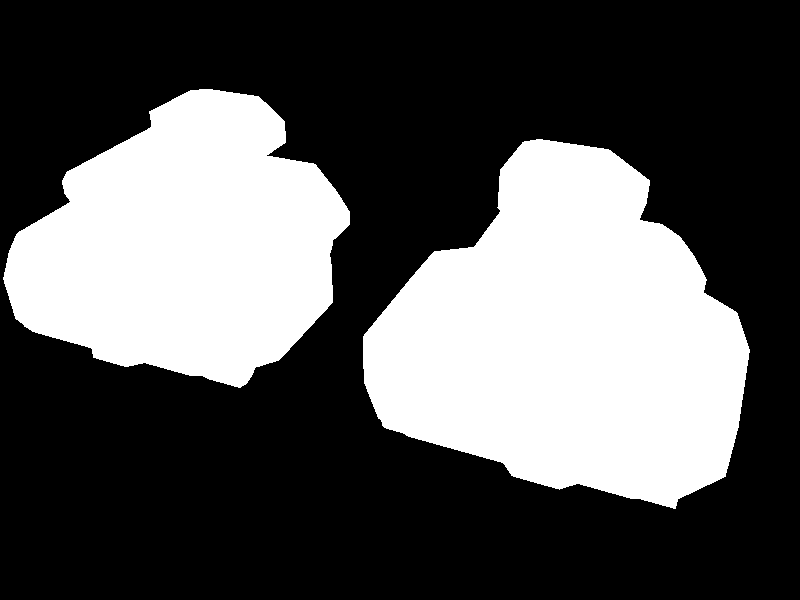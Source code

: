 // tank4.9 - large_export.pov: Exported from Wings 3D 1.0 

#include "rad_def.inc"

global_settings{
	 assumed_gamma 2.200000
	 max_trace_level 5
	 ambient_light rgb <0.000000, 0.000000, 0.000000>
	 radiosity { Rad_Settings(Radiosity_Normal, off, off) }
	 photons {
		 count 10000
	 }
}
background { rgb <0.000000, 0.000000, 0.000000> }
#declare camera_location = <1.817219, 3.818687, -6.455014>;
camera{
	 perspective
	 location camera_location
	 right (640 / 480) * x
	 up y
	 angle 49.134356
	 sky <-0.205608, 0.850352, 0.484382>
	 look_at <-0.706315, -0.177949, -0.509941>
}
light_source {
	 <-7.946108, 3.067391, 1.240151>
	 color rgb <0.500000, 0.500000, 0.500000>
	 fade_distance 1.000000
	 fade_power 0.000000
	 media_interaction on
	 media_attenuation off
}
light_source {
	 <4.602175, -2.522939, -3.404180>
	 color rgb <0.500000, 0.500000, 0.500000>
	 fade_distance 1.000000
	 fade_power 0.000000
	 media_interaction on
	 media_attenuation off
}
light_source {
	 <-2.393047, 14.046102, 6.410066>
	 color rgb <0.500000, 0.500000, 0.500000>
	 fade_distance 1.000000
	 fade_power 0.000000
	 media_interaction on
	 media_attenuation off
	 parallel
	 point_at <0.000000, 0.000000, 0.000000>
}
#declare wm_default27 = texture{
	 pigment{
		 color rgbf <1.000000, 1.000000, 1.000000, 0.000000>
	 }
	 finish {
		 ambient rgb <0.000000, 0.000000, 0.000000>
		 diffuse 0.700000
		 brilliance 1.000000
		 metallic 0.000000
		 specular 1.000000
		 roughness 0.010000
	 }
}
#declare wm_default26 = texture{
	 pigment{
		 color rgbf <1.000000, 1.000000, 1.000000, 0.000000>
	 }
	 finish {
		 ambient rgb <0.000000, 0.000000, 0.000000>
		 diffuse 0.700000
		 brilliance 1.000000
		 metallic 0.000000
		 specular 1.000000
		 roughness 0.010000
	 }
}
#declare wm_default25 = texture{
	 pigment{
		 color rgbf <1.000000, 1.000000, 1.000000, 0.000000>
	 }
	 finish {
		 ambient rgb <0.000000, 0.000000, 0.000000>
		 diffuse 0.700000
		 brilliance 1.000000
		 metallic 0.000000
		 specular 1.000000
		 roughness 0.010000
	 }
}
#declare wm_default24 = texture{
	 pigment{
		 color rgbf <1.000000, 1.000000, 1.000000, 0.000000>
	 }
	 finish {
		 ambient rgb <0.000000, 0.000000, 0.000000>
		 diffuse 0.700000
		 brilliance 1.000000
		 metallic 0.000000
		 specular 1.000000
		 roughness 0.010000
	 }
}
#declare wm_default23 = texture{
	 pigment{
		 color rgbf <1.000000, 1.000000, 1.000000, 0.000000>
	 }
	 finish {
		 ambient rgb <0.000000, 0.000000, 0.000000>
		 diffuse 0.700000
		 brilliance 1.000000
		 metallic 0.000000
		 specular 1.000000
		 roughness 0.010000
	 }
}
#declare wm_default22 = texture{
	 pigment{
		 color rgbf <1.000000, 1.000000, 1.000000, 0.000000>
	 }
	 finish {
		 ambient rgb <0.000000, 0.000000, 0.000000>
		 diffuse 0.700000
		 brilliance 1.000000
		 metallic 0.000000
		 specular 1.000000
		 roughness 0.010000
	 }
}
#declare wm_default21 = texture{
	 pigment{
		 color rgbf <1.000000, 1.000000, 1.000000, 0.000000>
	 }
	 finish {
		 ambient rgb <0.000000, 0.000000, 0.000000>
		 diffuse 0.700000
		 brilliance 1.000000
		 metallic 0.000000
		 specular 1.000000
		 roughness 0.010000
	 }
}
#declare wm_default20 = texture{
	 pigment{
		 color rgbf <1.000000, 1.000000, 1.000000, 0.000000>
	 }
	 finish {
		 ambient rgb <0.000000, 0.000000, 0.000000>
		 diffuse 0.700000
		 brilliance 1.000000
		 metallic 0.000000
		 specular 1.000000
		 roughness 0.010000
	 }
}
#declare wm_default19 = texture{
	 pigment{
		 color rgbf <1.000000, 1.000000, 1.000000, 0.000000>
	 }
	 finish {
		 ambient rgb <0.000000, 0.000000, 0.000000>
		 diffuse 0.700000
		 brilliance 1.000000
		 metallic 0.000000
		 specular 1.000000
		 roughness 0.010000
	 }
}
#declare wm_default18 = texture{
	 pigment{
		 color rgbf <1.000000, 1.000000, 1.000000, 0.000000>
	 }
	 finish {
		 ambient rgb <0.000000, 0.000000, 0.000000>
		 diffuse 0.700000
		 brilliance 1.000000
		 metallic 0.000000
		 specular 1.000000
		 roughness 0.010000
	 }
}
#declare wm_default17 = texture{
	 pigment{
		 color rgbf <1.000000, 1.000000, 1.000000, 0.000000>
	 }
	 finish {
		 ambient rgb <0.000000, 0.000000, 0.000000>
		 diffuse 0.700000
		 brilliance 1.000000
		 metallic 0.000000
		 specular 1.000000
		 roughness 0.010000
	 }
}
#declare wm_default16 = texture{
	 pigment{
		 color rgbf <1.000000, 1.000000, 1.000000, 0.000000>
	 }
	 finish {
		 ambient rgb <0.000000, 0.000000, 0.000000>
		 diffuse 0.700000
		 brilliance 1.000000
		 metallic 0.000000
		 specular 1.000000
		 roughness 0.010000
	 }
}
#declare wm_default15 = texture{
	 pigment{
		 color rgbf <1.000000, 1.000000, 1.000000, 0.000000>
	 }
	 finish {
		 ambient rgb <0.000000, 0.000000, 0.000000>
		 diffuse 0.700000
		 brilliance 1.000000
		 metallic 0.000000
		 specular 1.000000
		 roughness 0.010000
	 }
}
#declare wm_default = texture{
	 pigment{
		 color rgbf <1.000000, 1.000000, 1.000000, 0.000000>
	 }
	 finish {
		 ambient rgb <0.000000, 0.000000, 0.000000>
		 diffuse 0.700000
		 brilliance 1.000000
		 metallic 0.000000
		 specular 1.000000
		 roughness 0.010000
	 }
}
#declare wo_0_cube1_sep55 = mesh2{
	 vertex_vectors { 24, <-4.255530, -0.960222, -0.670931>, <-4.255530, -0.925657, -0.554831>, <-4.255530, -0.831222, -0.469840>, <-4.255530, -0.702222, -0.438731>, <-4.255530, -0.573222, -0.469840>, <-4.255530, -0.478788, -0.554831>, <-4.255530, -0.444222, -0.670931>, <-4.255530, -0.478788, -0.787031>, <-4.255530, -0.573222, -0.872022>, <-4.255530, -0.702222, -0.903131>, 
			<-4.255530, -0.831222, -0.872022>, <-4.255530, -0.925657, -0.787031>, <-3.923689, -0.960222, -0.670931>, <-3.923689, -0.925657, -0.554831>, <-3.923689, -0.831222, -0.469840>, <-3.923689, -0.702222, -0.438731>, <-3.923689, -0.573222, -0.469840>, <-3.923689, -0.478788, -0.554831>, <-3.923689, -0.444222, -0.670931>, <-3.923689, -0.478788, -0.787031>, <-3.923689, -0.573222, -0.872022>, 
			<-3.923689, -0.702222, -0.903131>, <-3.923689, -0.831222, -0.872022>, <-3.923689, -0.925657, -0.787031>}
	 //#local average_center = <-4.089610, -0.702222, -0.670931>;
	 normal_vectors { 132, <1.000000, 0.000000, 0.000000>, <0.000000, 0.995112, -0.098755>, <0.000000, 0.995112, -0.098755>, <0.000000, 0.995112, -0.098755>, <1.000000, -0.000000, 0.000000>, <1.000000, -0.000000, 0.000000>, <1.000000, -0.000000, 0.000000>, <0.000000, 0.791706, -0.610903>, <0.000000, 0.791706, -0.610903>, <0.000000, 0.791706, -0.610903>, 
			<1.000000, 0.000000, 0.000000>, <1.000000, 0.000000, 0.000000>, <1.000000, 0.000000, 0.000000>, <0.000000, 0.389869, -0.920870>, <0.000000, 0.389869, -0.920870>, <0.000000, 0.389869, -0.920870>, <1.000000, -0.000000, 0.000000>, <1.000000, -0.000000, 0.000000>, <-0.000000, -0.080126, -0.996785>, <-0.000000, -0.080126, -0.996785>, <-0.000000, -0.080126, -0.996785>, 
			<1.000000, 0.000000, 0.000000>, <1.000000, 0.000000, 0.000000>, <1.000000, 0.000000, 0.000000>, <1.000000, 0.000000, 0.000000>, <-0.000000, -0.538758, -0.842461>, <-0.000000, -0.538758, -0.842461>, <-0.000000, -0.538758, -0.842461>, <1.000000, 0.000000, 0.000000>, <1.000000, 0.000000, 0.000000>, <-0.000000, -0.891502, -0.453017>, <-0.000000, -0.891502, -0.453017>, 
			<-0.000000, -0.891502, -0.453017>, <1.000000, 0.000000, 0.000000>, <-0.000000, -0.995112, 0.098755>, <-0.000000, -0.995112, 0.098755>, <-0.000000, -0.995112, 0.098755>, <1.000000, 0.000000, 0.000000>, <1.000000, 0.000000, 0.000000>, <1.000000, 0.000000, 0.000000>, <-0.000000, -0.791706, 0.610903>, <-0.000000, -0.791706, 0.610903>, <-0.000000, -0.791706, 0.610903>, 
			<1.000000, 0.000000, 0.000000>, <1.000000, 0.000000, 0.000000>, <0.000000, -0.389869, 0.920870>, <0.000000, -0.389869, 0.920870>, <0.000000, -0.389869, 0.920870>, <1.000000, -0.000000, 0.000000>, <1.000000, -0.000000, 0.000000>, <1.000000, -0.000000, 0.000000>, <1.000000, -0.000000, 0.000000>, <0.000000, 0.080126, 0.996785>, <0.000000, 0.080126, 0.996785>, 
			<0.000000, 0.080126, 0.996785>, <1.000000, -0.000000, 0.000000>, <1.000000, -0.000000, 0.000000>, <1.000000, -0.000000, 0.000000>, <0.000000, 0.538758, 0.842461>, <0.000000, 0.538758, 0.842461>, <0.000000, 0.538758, 0.842461>, <1.000000, -0.000000, 0.000000>, <1.000000, -0.000000, 0.000000>, <0.000000, 0.891502, 0.453017>, <0.000000, 0.891502, 0.453017>, 
			<0.000000, 0.891502, 0.453017>, <-1.000000, 0.000000, 0.000000>, <0.000000, 0.995112, 0.098755>, <0.000000, 0.995112, 0.098755>, <0.000000, 0.995112, 0.098755>, <-1.000000, 0.000000, 0.000000>, <-1.000000, 0.000000, 0.000000>, <0.000000, 0.891502, -0.453017>, <0.000000, 0.891502, -0.453017>, <0.000000, 0.891502, -0.453017>, <-1.000000, 0.000000, 0.000000>, 
			<-1.000000, 0.000000, 0.000000>, <-1.000000, 0.000000, 0.000000>, <-1.000000, 0.000000, 0.000000>, <0.000000, 0.538758, -0.842461>, <0.000000, 0.538758, -0.842461>, <0.000000, 0.538758, -0.842461>, <-1.000000, 0.000000, 0.000000>, <-1.000000, 0.000000, 0.000000>, <-0.000000, 0.080126, -0.996785>, <-0.000000, 0.080126, -0.996785>, <-0.000000, 0.080126, -0.996785>, 
			<-1.000000, 0.000000, 0.000000>, <-1.000000, 0.000000, 0.000000>, <-1.000000, 0.000000, 0.000000>, <-0.000000, -0.389869, -0.920870>, <-0.000000, -0.389869, -0.920870>, <-0.000000, -0.389869, -0.920870>, <-1.000000, 0.000000, 0.000000>, <-1.000000, 0.000000, 0.000000>, <-1.000000, 0.000000, 0.000000>, <-0.000000, -0.791706, -0.610903>, <-0.000000, -0.791706, -0.610903>, 
			<-0.000000, -0.791706, -0.610903>, <-1.000000, 0.000000, 0.000000>, <-0.000000, -0.995112, -0.098755>, <-0.000000, -0.995112, -0.098755>, <-0.000000, -0.995112, -0.098755>, <-1.000000, 0.000000, 0.000000>, <-1.000000, 0.000000, 0.000000>, <-0.000000, -0.891502, 0.453017>, <-0.000000, -0.891502, 0.453017>, <-0.000000, -0.891502, 0.453017>, <-1.000000, 0.000000, 0.000000>, 
			<-1.000000, 0.000000, 0.000000>, <-1.000000, 0.000000, 0.000000>, <-0.000000, -0.538758, 0.842461>, <-0.000000, -0.538758, 0.842461>, <-0.000000, -0.538758, 0.842461>, <-1.000000, 0.000000, 0.000000>, <-1.000000, 0.000000, 0.000000>, <-1.000000, 0.000000, 0.000000>, <-1.000000, 0.000000, 0.000000>, <0.000000, -0.080126, 0.996785>, <0.000000, -0.080126, 0.996785>, 
			<0.000000, -0.080126, 0.996785>, <-1.000000, 0.000000, 0.000000>, <-1.000000, 0.000000, 0.000000>, <0.000000, 0.389869, 0.920870>, <0.000000, 0.389869, 0.920870>, <0.000000, 0.389869, 0.920870>, <-1.000000, 0.000000, 0.000000>, <-1.000000, 0.000000, 0.000000>, <-1.000000, 0.000000, 0.000000>, <0.000000, 0.791706, 0.610903>, <0.000000, 0.791706, 0.610903>, 
			<0.000000, 0.791706, 0.610903>}
	 uv_vectors { 0}
	 texture_list { 1, texture{wm_default}}
	 face_indices { 44, <9, 4, 3>, 0, <9, 3, 2>, 0, <7, 5, 4>, 0, <5, 7, 6>, 0, <4, 9, 8>, 0, <4, 8, 7>, 0, <2, 10, 9>, 0, <2, 1, 10>, 0, <1, 0, 11>, 0, <1, 11, 10>, 0, 
			<13, 23, 12>, 0, <14, 21, 22>, 0, <14, 22, 23>, 0, <16, 17, 20>, 0, <16, 20, 21>, 0, <17, 18, 19>, 0, <17, 19, 20>, 0, <21, 14, 15>, 0, <21, 15, 16>, 0, <23, 13, 14>, 0, <12, 23, 11>, 0, 
			<11, 0, 12>, 0, <23, 22, 10>, 0, <10, 11, 23>, 0, <22, 21, 9>, 0, <9, 10, 22>, 0, <21, 20, 8>, 0, <8, 9, 21>, 0, <20, 19, 7>, 0, <7, 8, 20>, 0, <19, 18, 6>, 0, <6, 7, 19>, 0, 
			<18, 17, 5>, 0, <5, 6, 18>, 0, <17, 16, 4>, 0, <4, 5, 17>, 0, <16, 15, 3>, 0, <3, 4, 16>, 0, <15, 14, 2>, 0, <2, 3, 15>, 0, <14, 13, 1>, 0, <1, 2, 14>, 0, <13, 12, 0>, 0, 
			<0, 1, 13>, 0}
	 normal_indices { 44, <48, 21, 16>, <49, 17, 10>, <37, 28, 22>, <29, 38, 33>, <23, 50, 43>, <24, 44, 39>, <11, 55, 51>, <12, 4, 56>, <5, 0, 61>, <6, 62, 57>, 
			<70, 126, 66>, <75, 114, 121>, <76, 122, 127>, <87, 93, 108>, <88, 109, 115>, <94, 99, 103>, <95, 104, 110>, <116, 77, 82>, <117, 83, 89>, <128, 71, 78>, <67, 129, 63>, 
			<64, 1, 68>, <130, 123, 58>, <59, 65, 131>, <124, 118, 52>, <53, 60, 125>, <119, 111, 45>, <46, 54, 120>, <112, 105, 40>, <41, 47, 113>, <106, 100, 34>, <35, 42, 107>, 
			<101, 96, 30>, <31, 36, 102>, <97, 90, 25>, <26, 32, 98>, <91, 84, 18>, <19, 27, 92>, <85, 79, 13>, <14, 20, 86>, <80, 72, 7>, <8, 15, 81>, <73, 69, 2>, 
			<3, 9, 74>}
	 uv_indices { 44, <0, 0, 0>, <0, 0, 0>, <0, 0, 0>, <0, 0, 0>, <0, 0, 0>, <0, 0, 0>, <0, 0, 0>, <0, 0, 0>, <0, 0, 0>, <0, 0, 0>, 
			<0, 0, 0>, <0, 0, 0>, <0, 0, 0>, <0, 0, 0>, <0, 0, 0>, <0, 0, 0>, <0, 0, 0>, <0, 0, 0>, <0, 0, 0>, <0, 0, 0>, <0, 0, 0>, 
			<0, 0, 0>, <0, 0, 0>, <0, 0, 0>, <0, 0, 0>, <0, 0, 0>, <0, 0, 0>, <0, 0, 0>, <0, 0, 0>, <0, 0, 0>, <0, 0, 0>, <0, 0, 0>, 
			<0, 0, 0>, <0, 0, 0>, <0, 0, 0>, <0, 0, 0>, <0, 0, 0>, <0, 0, 0>, <0, 0, 0>, <0, 0, 0>, <0, 0, 0>, <0, 0, 0>, <0, 0, 0>, 
			<0, 0, 0>}
}
object{ wo_0_cube1_sep55
	 interior {
		 ior 1.000000
	 }
}
#declare wo_1_cube1_sep54 = mesh2{
	 vertex_vectors { 36, <-3.783803, 0.000255, 0.558417>, <-3.191526, 0.000255, 0.558417>, <-3.783803, 0.000255, 1.193712>, <-3.191526, 0.000255, 1.193712>, <-3.931618, 0.000255, 0.755289>, <-3.931618, 0.000255, 0.996840>, <-3.043711, 0.000255, 0.996840>, <-3.043711, 0.000255, 0.755289>, <-3.601277, 0.000255, 0.453605>, <-3.374052, 0.000255, 0.453605>, 
			<-3.601277, 0.000255, 1.298524>, <-3.374052, 0.000255, 1.298524>, <-3.591897, 0.132062, 1.263642>, <-3.759351, 0.132062, 1.167485>, <-3.894961, 0.132062, 0.986867>, <-3.894961, 0.132062, 0.765262>, <-3.759351, 0.132062, 0.584645>, <-3.591897, 0.132062, 0.488487>, <-3.383433, 0.132062, 0.488487>, <-3.215978, 0.132062, 0.584645>, <-3.080368, 0.132062, 0.765262>, 
			<-3.080368, 0.132062, 0.986867>, <-3.215978, 0.132062, 1.167485>, <-3.383433, 0.132062, 1.263642>, <-3.650677, 0.132062, 1.167485>, <-3.324653, 0.132062, 1.167485>, <-3.324653, 0.132062, 0.584645>, <-3.650677, 0.132062, 0.584645>, <-3.650677, 0.527946, 0.946005>, <-3.759351, 0.527946, 0.946005>, <-3.759351, 0.527946, 0.806124>, <-3.650677, 0.527946, 0.806124>, 
			<-3.215978, 0.527946, 0.806124>, <-3.215978, 0.527946, 0.946005>, <-3.324653, 0.527946, 0.946005>, <-3.324653, 0.527946, 0.806124>}
	 //#local average_center = <-3.487665, 0.176100, 0.876065>;
	 normal_vectors { 204, <0.639129, -0.262421, 0.722944>, <0.639129, -0.262421, 0.722944>, <0.639129, -0.262421, 0.722944>, <0.639129, -0.262421, 0.722944>, <0.000000, 1.000000, 0.000000>, <0.000000, 1.000000, 0.000000>, <0.000000, 1.000000, 0.000000>, <0.000000, 1.000000, 0.000000>, <0.000000, 1.000000, 0.000000>, <-0.639129, -0.262421, 0.722944>, 
			<-0.639129, -0.262421, 0.722944>, <-0.639129, -0.262421, 0.722944>, <-0.639129, -0.262421, 0.722944>, <0.000000, 1.000000, 0.000000>, <0.000000, 1.000000, 0.000000>, <0.000000, 1.000000, 0.000000>, <0.000000, 1.000000, 0.000000>, <0.639129, -0.262421, -0.722944>, <0.639129, -0.262421, -0.722944>, <0.639129, -0.262421, -0.722944>, <0.639129, -0.262421, -0.722944>, 
			<0.000000, 1.000000, 0.000000>, <0.000000, 1.000000, 0.000000>, <0.000000, 1.000000, 0.000000>, <0.000000, 1.000000, 0.000000>, <-0.639129, -0.262421, -0.722944>, <-0.639129, -0.262421, -0.722944>, <-0.639129, -0.262421, -0.722944>, <-0.639129, -0.262421, -0.722944>, <0.000000, 1.000000, -0.000000>, <0.000000, 1.000000, -0.000000>, <0.000000, 1.000000, -0.000000>, 
			<0.000000, 1.000000, -0.000000>, <0.000000, 1.000000, -0.000000>, <0.911478, -0.276529, 0.304532>, <0.911478, -0.276529, 0.304532>, <0.000000, 1.000000, 0.000000>, <0.000000, 1.000000, 0.000000>, <0.939552, -0.276570, -0.201871>, <0.939552, -0.276570, -0.201871>, <0.939552, -0.276570, -0.201871>, <0.000000, 1.000000, 0.000000>, <-0.939552, -0.276570, -0.201871>, 
			<-0.939552, -0.276570, -0.201871>, <-0.939552, -0.276570, -0.201871>, <0.000000, 1.000000, 0.000000>, <0.000000, 1.000000, 0.000000>, <-0.911478, -0.276529, 0.304532>, <-0.911478, -0.276529, 0.304532>, <0.000000, 1.000000, 0.000000>, <0.248515, -0.264301, 0.931872>, <0.248515, -0.264301, 0.931872>, <0.000000, 1.000000, 0.000000>, <-0.165071, -0.263289, 0.950490>, 
			<-0.165071, -0.263289, 0.950490>, <-0.165071, -0.263289, 0.950490>, <0.000000, 1.000000, 0.000000>, <0.000000, 1.000000, 0.000000>, <0.248515, -0.264301, -0.931872>, <0.248515, -0.264301, -0.931872>, <0.000000, 1.000000, -0.000000>, <0.000000, 1.000000, -0.000000>, <-0.165071, -0.263289, -0.950490>, <-0.165071, -0.263289, -0.950490>, <-0.165071, -0.263289, -0.950490>, 
			<0.000000, 1.000000, -0.000000>, <0.248515, -0.264301, -0.931872>, <0.248515, -0.264301, -0.931872>, <0.248515, -0.264301, -0.931872>, <0.248515, -0.264301, -0.931872>, <0.000000, -1.000000, -0.000000>, <0.000000, -1.000000, -0.000000>, <0.639129, -0.262421, -0.722944>, <0.639129, -0.262421, -0.722944>, <0.000000, -0.749563, -0.661933>, <0.000000, -1.000000, 0.000000>, 
			<0.000000, -1.000000, 0.000000>, <0.000000, -0.749563, -0.661933>, <0.000000, -0.749563, -0.661933>, <1.000000, 0.000000, 0.000000>, <1.000000, 0.000000, 0.000000>, <0.873080, -0.273357, -0.403743>, <0.873080, -0.273357, -0.403743>, <0.873080, -0.273357, -0.403743>, <0.000000, -1.000000, 0.000000>, <0.911478, -0.276529, 0.304532>, <0.911478, -0.276529, 0.304532>, 
			<0.911478, -0.276529, 0.304532>, <0.911478, -0.276529, 0.304532>, <0.000000, -1.000000, 0.000000>, <0.000000, -1.000000, 0.000000>, <0.639129, -0.262421, 0.722944>, <0.639129, -0.262421, 0.722944>, <0.000000, -0.862624, 0.505845>, <0.000000, -1.000000, 0.000000>, <1.000000, 0.000000, 0.000000>, <0.000000, -0.862624, 0.505845>, <0.248515, -0.264301, 0.931872>, 
			<0.248515, -0.264301, 0.931872>, <0.248515, -0.264301, 0.931872>, <0.248515, -0.264301, 0.931872>, <0.000000, -1.000000, 0.000000>, <0.000000, -1.000000, 0.000000>, <0.000000, -1.000000, 0.000000>, <-0.330142, -0.263380, 0.906442>, <-0.330142, -0.263380, 0.906442>, <-0.330142, -0.263380, 0.906442>, <0.000000, -1.000000, 0.000000>, <0.000000, -1.000000, 0.000000>, 
			<-0.639129, -0.262421, 0.722944>, <-0.639129, -0.262421, 0.722944>, <0.000000, -1.000000, 0.000000>, <0.000000, -0.749563, 0.661933>, <-1.000000, 0.000000, 0.000000>, <0.000000, -0.749563, 0.661933>, <0.000000, -0.749563, 0.661933>, <-0.911478, -0.276529, 0.304532>, <-0.911478, -0.276529, 0.304532>, <-0.911478, -0.276529, 0.304532>, <-0.911478, -0.276529, 0.304532>, 
			<0.000000, -1.000000, 0.000000>, <0.000000, -1.000000, 0.000000>, <-0.873080, -0.273357, -0.403743>, <-0.873080, -0.273357, -0.403743>, <-0.873080, -0.273357, -0.403743>, <0.000000, -1.000000, 0.000000>, <-0.639129, -0.262421, -0.722944>, <-0.639129, -0.262421, -0.722944>, <0.000000, -0.862624, -0.505845>, <0.000000, -1.000000, 0.000000>, <0.000000, -1.000000, 0.000000>, 
			<-1.000000, 0.000000, 0.000000>, <-1.000000, 0.000000, 0.000000>, <0.000000, -0.862624, -0.505845>, <-0.330142, -0.263380, -0.906442>, <-0.330142, -0.263380, -0.906442>, <-0.330142, -0.263380, -0.906442>, <0.000000, -1.000000, -0.000000>, <0.000000, -1.000000, -0.000000>, <0.000000, -1.000000, -0.000000>, <0.000000, -0.981616, -0.190869>, <0.000000, -0.981616, -0.190869>, 
			<0.000000, -0.981616, -0.190869>, <0.000000, -0.981616, -0.190869>, <0.000000, -0.981616, -0.190869>, <-1.000000, 0.000000, 0.000000>, <-1.000000, 0.000000, 0.000000>, <0.000000, -0.943642, -0.330967>, <0.000000, -0.943642, -0.330967>, <0.000000, -0.943642, -0.330967>, <0.000000, -0.943642, -0.330967>, <0.000000, -0.943642, -0.330967>, <0.000000, -0.943642, -0.330967>, 
			<1.000000, 0.000000, 0.000000>, <1.000000, 0.000000, 0.000000>, <0.000000, -0.981616, 0.190869>, <0.000000, -0.981616, 0.190869>, <0.000000, -0.981616, 0.190869>, <0.000000, -0.981616, 0.190869>, <1.000000, 0.000000, 0.000000>, <0.000000, -0.981616, 0.190869>, <0.000000, -0.943642, 0.330967>, <0.000000, -0.943642, 0.330967>, <0.000000, -0.943642, 0.330967>, 
			<0.000000, -0.943642, 0.330967>, <0.000000, -0.943642, 0.330967>, <0.000000, -0.943642, 0.330967>, <-1.000000, 0.000000, 0.000000>, <0.000000, -0.862624, -0.505845>, <0.000000, -0.862624, -0.505845>, <0.000000, -0.862624, -0.505845>, <0.000000, -0.862624, -0.505845>, <-1.000000, 0.000000, 0.000000>, <0.000000, -0.862624, -0.505845>, <0.000000, -0.862624, -0.505845>, 
			<1.000000, 0.000000, 0.000000>, <0.000000, -0.862624, 0.505845>, <0.000000, -0.862624, 0.505845>, <1.000000, 0.000000, 0.000000>, <1.000000, 0.000000, 0.000000>, <0.000000, -0.862624, 0.505845>, <0.000000, -0.862624, 0.505845>, <0.000000, -0.862624, 0.505845>, <0.000000, -0.862624, 0.505845>, <-1.000000, 0.000000, 0.000000>, <-1.000000, 0.000000, 0.000000>, 
			<0.000000, -0.862624, 0.505845>, <-1.000000, 0.000000, 0.000000>, <-1.000000, 0.000000, 0.000000>, <0.000000, -0.862624, 0.505845>, <0.000000, -0.862624, -0.505845>, <0.000000, -0.862624, -0.505845>, <-1.000000, 0.000000, 0.000000>, <0.000000, -0.862624, -0.505845>, <0.000000, -0.862624, -0.505845>, <0.000000, -0.862624, -0.505845>, <0.000000, -0.862624, -0.505845>, 
			<1.000000, 0.000000, 0.000000>, <0.000000, -0.862624, 0.505845>, <0.000000, -0.862624, 0.505845>, <1.000000, 0.000000, 0.000000>, <1.000000, 0.000000, 0.000000>, <0.000000, -0.862624, 0.505845>, <0.000000, -0.862624, 0.505845>}
	 uv_vectors { 0}
	 texture_list { 1, texture{wm_default}}
	 face_indices { 68, <2, 13, 12>, 0, <2, 12, 10>, 0, <5, 14, 2>, 0, <14, 13, 2>, 0, <15, 14, 5>, 0, <5, 4, 15>, 0, <0, 16, 15>, 0, <0, 15, 4>, 0, <8, 17, 0>, 0, <17, 16, 0>, 0, 
			<9, 18, 17>, 0, <17, 8, 9>, 0, <1, 19, 18>, 0, <1, 18, 9>, 0, <1, 7, 20>, 0, <1, 20, 19>, 0, <6, 21, 20>, 0, <20, 7, 6>, 0, <3, 22, 21>, 0, <3, 21, 6>, 0, <11, 23, 3>, 0, 
			<23, 22, 3>, 0, <12, 23, 11>, 0, <11, 10, 12>, 0, <29, 30, 28>, 0, <30, 31, 28>, 0, <25, 22, 23>, 0, <23, 24, 25>, 0, <23, 12, 24>, 0, <12, 13, 24>, 0, <20, 21, 22>, 0, <22, 19, 20>, 0, 
			<18, 19, 26>, 0, <26, 17, 18>, 0, <26, 27, 17>, 0, <27, 16, 17>, 0, <14, 15, 13>, 0, <15, 16, 13>, 0, <24, 27, 25>, 0, <27, 26, 25>, 0, <33, 34, 35>, 0, <35, 32, 33>, 0, <13, 29, 28>, 0, 
			<13, 28, 24>, 0, <30, 29, 13>, 0, <13, 16, 30>, 0, <27, 31, 30>, 0, <30, 16, 27>, 0, <24, 28, 31>, 0, <31, 27, 24>, 0, <22, 33, 32>, 0, <32, 19, 22>, 0, <25, 34, 33>, 0, <25, 33, 22>, 0, 
			<35, 34, 25>, 0, <25, 26, 35>, 0, <19, 32, 35>, 0, <35, 26, 19>, 0, <0, 4, 2>, 0, <0, 3, 1>, 0, <0, 1, 9>, 0, <0, 9, 8>, 0, <4, 5, 2>, 0, <3, 0, 2>, 0, <3, 2, 10>, 0, 
			<3, 10, 11>, 0, <6, 7, 1>, 0, <1, 3, 6>, 0}
	 normal_indices { 68, <17, 72, 66>, <18, 67, 58>, <38, 81, 19>, <82, 73, 20>, <85, 83, 39>, <40, 34, 86>, <0, 91, 87>, <1, 88, 35>, <50, 97, 2>, <98, 92, 3>, 
			<53, 104, 99>, <100, 51, 54>, <9, 109, 105>, <10, 106, 55>, <11, 47, 116>, <12, 117, 110>, <42, 122, 118>, <119, 48, 43>, <25, 126, 123>, <26, 124, 44>, <62, 134, 27>, 
			<135, 127, 28>, <68, 136, 63>, <64, 59, 69>, <173, 176, 168>, <177, 182, 169>, <147, 128, 137>, <138, 140, 148>, <139, 70, 141>, <71, 74, 142>, <120, 125, 129>, <130, 111, 121>, 
			<107, 112, 155>, <156, 101, 108>, <157, 161, 102>, <162, 93, 103>, <84, 89, 75>, <90, 94, 76>, <143, 163, 149>, <164, 158, 150>, <190, 195, 198>, <199, 186, 191>, <77, 174, 170>, 
			<78, 171, 144>, <178, 175, 79>, <80, 95, 179>, <165, 183, 180>, <181, 96, 166>, <145, 172, 184>, <185, 167, 146>, <131, 192, 187>, <188, 113, 132>, <151, 196, 193>, <152, 194, 133>, 
			<200, 197, 153>, <154, 159, 201>, <114, 189, 202>, <203, 160, 115>, <4, 36, 21>, <5, 29, 13>, <6, 14, 56>, <7, 57, 52>, <37, 41, 22>, <30, 8, 23>, <31, 24, 60>, 
			<32, 61, 65>, <45, 49, 15>, <16, 33, 46>}
	 uv_indices { 68, <0, 0, 0>, <0, 0, 0>, <0, 0, 0>, <0, 0, 0>, <0, 0, 0>, <0, 0, 0>, <0, 0, 0>, <0, 0, 0>, <0, 0, 0>, <0, 0, 0>, 
			<0, 0, 0>, <0, 0, 0>, <0, 0, 0>, <0, 0, 0>, <0, 0, 0>, <0, 0, 0>, <0, 0, 0>, <0, 0, 0>, <0, 0, 0>, <0, 0, 0>, <0, 0, 0>, 
			<0, 0, 0>, <0, 0, 0>, <0, 0, 0>, <0, 0, 0>, <0, 0, 0>, <0, 0, 0>, <0, 0, 0>, <0, 0, 0>, <0, 0, 0>, <0, 0, 0>, <0, 0, 0>, 
			<0, 0, 0>, <0, 0, 0>, <0, 0, 0>, <0, 0, 0>, <0, 0, 0>, <0, 0, 0>, <0, 0, 0>, <0, 0, 0>, <0, 0, 0>, <0, 0, 0>, <0, 0, 0>, 
			<0, 0, 0>, <0, 0, 0>, <0, 0, 0>, <0, 0, 0>, <0, 0, 0>, <0, 0, 0>, <0, 0, 0>, <0, 0, 0>, <0, 0, 0>, <0, 0, 0>, <0, 0, 0>, 
			<0, 0, 0>, <0, 0, 0>, <0, 0, 0>, <0, 0, 0>, <0, 0, 0>, <0, 0, 0>, <0, 0, 0>, <0, 0, 0>, <0, 0, 0>, <0, 0, 0>, <0, 0, 0>, 
			<0, 0, 0>, <0, 0, 0>, <0, 0, 0>}
}
object{ wo_1_cube1_sep54
	 interior {
		 ior 1.000000
	 }
}
#declare wo_2_cube1_sep53 = mesh2{
	 vertex_vectors { 241, <-3.945857, -0.409507, -1.586047>, <-3.945857, -0.696000, -1.586047>, <-2.217857, -0.409507, -1.586047>, <-2.217857, -0.696000, -1.586047>, <-4.564499, -0.696000, -0.031950>, <-1.616499, -0.696000, -0.031950>, <-1.616499, -0.696000, -1.086047>, <-4.564499, -0.696000, -1.086047>, <-2.217857, -0.000889, 0.459512>, <-2.217857, -0.696000, 0.459512>, 
			<-3.945857, -0.000889, 0.459512>, <-3.945857, -0.696000, 0.459512>, <-2.217857, -0.000889, -0.563267>, <-3.945857, -0.000889, -0.563267>, <-2.563457, -0.000889, -0.563267>, <-3.045665, -0.000889, -0.563267>, <-3.192594, -0.000889, -0.563267>, <-3.600257, -0.000889, -0.563267>, <-3.673611, -0.407276, -1.586047>, <-3.243225, -0.407276, -1.586047>, <-2.490104, -0.407276, -1.586047>, 
			<-3.673611, -0.407276, -1.074657>, <-3.243225, -0.407276, -1.074657>, <-2.490104, -0.407276, -1.074657>, <-2.700713, -0.000889, -0.563267>, <-3.600257, -0.696000, -1.586047>, <-3.241558, -0.696000, -1.586047>, <-3.047497, -0.696000, -1.586047>, <-2.698795, -0.696000, -1.586047>, <-2.488095, -0.696000, -1.586047>, <-3.046639, -0.503517, -1.798394>, <-3.047068, -0.599759, -1.798394>, 
			<-2.699319, -0.503517, -1.798394>, <-2.699057, -0.599759, -1.798394>, <-2.488765, -0.599759, -1.586047>, <-2.489434, -0.503517, -1.586047>, <-3.242669, -0.503517, -1.586047>, <-3.242114, -0.599759, -1.586047>, <-4.564499, -0.225903, -0.031950>, <-4.409692, -0.000889, 0.100941>, <-1.771305, -0.000889, 0.100941>, <-1.616499, -0.225903, -0.031950>, <-1.776497, -0.000889, -1.080642>, 
			<-1.616499, -0.225903, -1.086047>, <-4.564499, -0.225903, -1.086047>, <-4.404500, -0.000889, -1.080642>, <-4.255178, -0.696000, -1.475148>, <-1.917178, -0.696000, -1.475148>, <-1.899506, -0.262590, -1.475360>, <-4.272850, -0.262590, -1.475360>, <-3.737829, -0.696000, 1.500645>, <-3.945857, -0.696000, 1.292617>, <-3.737829, -0.000889, 1.500645>, <-3.945857, -0.000889, 1.292617>, 
			<-2.425885, -0.696000, 1.500645>, <-2.217857, -0.696000, 1.292617>, <-2.579226, -0.000889, 1.500645>, <-2.377723, -0.000889, 1.292617>, <-3.945857, -0.644889, 0.459512>, <-3.945857, -0.177051, 0.459512>, <-2.217857, -0.177051, 0.459512>, <-2.217857, -0.644889, 0.459512>, <-2.217857, -0.177051, 1.292617>, <-2.217857, -0.644889, 1.292617>, <-3.945857, -0.644889, 1.292617>, 
			<-3.945857, -0.177051, 1.292617>, <-2.425885, -0.644889, 1.500645>, <-2.425885, -0.177051, 1.500645>, <-3.737829, -0.177051, 1.500645>, <-3.737829, -0.644889, 1.500645>, <-4.092737, -0.556500, 0.459512>, <-4.092737, -0.393689, 0.459512>, <-2.070977, -0.393689, 0.459512>, <-2.070977, -0.556500, 0.459512>, <-2.070977, -0.393689, 1.292617>, <-2.070977, -0.556500, 1.292617>, 
			<-4.092737, -0.556500, 1.292617>, <-4.092737, -0.393689, 1.292617>, <-2.425885, -0.556500, 1.648697>, <-2.425885, -0.393689, 1.648697>, <-3.737829, -0.393689, 1.648697>, <-3.737829, -0.556500, 1.648697>, <-1.990572, -0.696000, 0.289344>, <-4.181784, -0.696000, 0.289344>, <-4.177775, -0.000889, 0.291161>, <-2.023658, -0.000889, 0.313209>, <-4.178576, -0.368183, 0.290798>, 
			<-4.180982, -0.615645, 0.289708>, <-1.993780, -0.368183, 0.290798>, <-1.991374, -0.615645, 0.289708>, <-2.688274, -0.177051, 1.500645>, <-3.003928, -0.177051, 1.500645>, <-3.159787, -0.177051, 1.500645>, <-3.475441, -0.177051, 1.500645>, <-3.475441, -0.393689, 1.648697>, <-3.159787, -0.393689, 1.648697>, <-3.003928, -0.393689, 1.648697>, <-2.688274, -0.393689, 1.648697>, 
			<-2.377723, -0.000889, 0.626133>, <-2.857055, -0.000889, 0.459512>, <-2.857055, -0.000889, 1.500645>, <-2.857055, -0.000889, 0.624580>, <-2.217857, -0.177051, 0.626133>, <-2.700713, -0.000889, 0.459512>, <-2.217857, -0.000889, 0.254956>, <-2.217857, -0.000889, 0.050400>, <-2.217857, -0.000889, -0.154156>, <-2.217857, -0.000889, -0.358712>, <-2.700713, -0.000889, 0.254956>, 
			<-2.700713, -0.000889, -0.031627>, <-2.700713, -0.000889, -0.154156>, <-2.700713, -0.000889, -0.428927>, <-2.700713, -0.000889, -0.547517>, <-2.217857, -0.000889, -0.547517>, <-2.866622, -0.177051, 1.500645>, <-3.475810, -0.000889, 1.500645>, <-3.317614, -0.177051, 1.500645>, <-3.317614, -0.393689, 1.648697>, <-3.317532, -0.000889, 1.500645>, <-2.377723, -0.000889, 1.181536>, 
			<-2.217857, -0.177051, 1.181536>, <-2.857055, -0.000889, 1.291803>, <-2.857055, -0.000889, 1.180599>, <-2.617389, -0.000889, 1.181068>, <-2.617389, -0.000889, 1.292210>, <-2.617389, -0.000889, 0.625357>, <-2.377713, -0.167418, 1.182204>, <-2.377740, -0.167406, 0.625465>, <-1.616499, -0.367237, -0.031950>, <-1.882943, -0.000889, 0.196051>, <-1.882723, -0.367710, 0.196282>, 
			<-1.774130, -0.000889, -0.547527>, <-2.054846, -0.000889, 0.254927>, <-2.056292, -0.000889, 0.052179>, <-2.056184, -0.000889, -0.154941>, <-2.056077, -0.000889, -0.360136>, <-2.217857, 0.100513, 0.050400>, <-2.217857, 0.100513, -0.154156>, <-2.217857, 0.100513, -0.358712>, <-2.217857, 0.100513, -0.547517>, <-2.056292, 0.100513, 0.052179>, <-2.056184, 0.100513, -0.154941>, 
			<-2.056077, 0.100513, -0.360136>, <-2.056399, 0.100513, 0.252079>, <-2.580242, 0.100513, -0.031627>, <-2.580242, 0.100513, -0.154156>, <-2.580242, 0.100513, -0.428927>, <-2.580242, 0.100513, -0.547517>, <-1.857179, -0.282557, 0.299751>, <-1.966504, -0.281590, 0.361487>, <-1.881497, -0.000889, -0.308501>, <-1.846349, -0.000889, -0.431138>, <-1.928449, -0.000889, -0.421420>, 
			<-2.008827, -0.000889, -0.500903>, <-2.122271, -0.000889, -0.547520>, <-2.122271, 0.100513, -0.547520>, <-2.056008, 0.100513, -0.481222>, <-2.008827, 0.100513, -0.500903>, <-1.881033, 0.100513, -0.308502>, <-1.928449, 0.100513, -0.421420>, <-2.023502, 0.067463, 0.313331>, <-2.001666, 0.014799, 0.346859>, <-1.984560, -0.068114, 0.373464>, <-1.879137, 0.100513, 0.151081>, 
			<-1.872532, 0.064175, 0.228824>, <-1.863928, 0.015392, 0.269254>, <-1.857457, -0.068574, 0.299439>, <-2.377715, -0.167417, 1.131591>, <-2.377738, -0.167407, 0.676078>, <-2.617389, -0.000889, 0.675876>, <-2.617389, -0.000889, 1.130549>, <-2.545966, -0.050514, 1.130859>, <-2.545973, -0.050511, 0.675936>, <-2.469721, 0.042990, 1.130953>, <-2.526450, 0.011101, 1.130859>, 
			<-2.469728, 0.042994, 0.675954>, <-2.526457, 0.011104, 0.675936>, <-2.326800, -0.127624, 0.676076>, <-2.316701, -0.063334, 0.676058>, <-2.326778, -0.127634, 1.131590>, <-2.316680, -0.063345, 1.131496>, <-2.330391, -0.018382, 0.676037>, <-2.351304, 0.010327, 0.676019>, <-2.388624, 0.036258, 0.675993>, <-2.422824, 0.045844, 0.675974>, <-2.388612, 0.036253, 1.131156>, 
			<-2.422812, 0.045839, 1.131060>, <-2.351287, 0.010319, 1.131292>, <-2.330373, -0.018389, 1.131388>, <-2.474891, -0.027708, 1.134700>, <-2.484193, -0.070400, 1.134846>, <-2.417891, -0.116466, 1.135097>, <-2.381126, -0.092856, 1.135055>, <-2.371824, -0.050164, 1.134909>, <-2.438126, -0.004098, 1.134659>, <-2.474914, -0.027695, 0.672319>, <-2.438146, -0.004084, 0.672422>, 
			<-2.371839, -0.050155, 0.672471>, <-2.381142, -0.092850, 0.672387>, <-2.417910, -0.116461, 0.672284>, <-2.484217, -0.070390, 0.672236>, <-2.460605, -0.107158, 0.672221>, <-2.395451, -0.013387, 0.672485>, <-2.395434, -0.013399, 1.134745>, <-2.460583, -0.107165, 1.135011>, <-2.484254, -0.070216, 1.184735>, <-2.474952, -0.027524, 1.184590>, <-2.438187, -0.003914, 1.184548>, 
			<-2.395495, -0.013216, 1.184634>, <-2.371885, -0.049981, 1.184799>, <-2.381187, -0.092672, 1.184944>, <-2.417952, -0.116283, 1.184986>, <-2.460644, -0.106981, 1.184900>, <-2.438055, -0.004006, 0.622533>, <-2.474823, -0.027618, 0.622430>, <-2.484126, -0.070312, 0.622346>, <-2.460515, -0.107081, 0.622332>, <-2.417820, -0.116384, 0.622395>, <-2.381052, -0.092772, 0.622498>, 
			<-2.371749, -0.050077, 0.622581>, <-2.395361, -0.013309, 0.622596>, <-3.945857, -0.000889, -0.875188>, <-3.834169, -0.000889, -0.909389>, <-3.834839, -0.166608, -1.074657>, <-3.945857, -0.125404, -1.230490>, <-4.058386, -0.090948, -1.212551>, <-4.145309, -0.000889, -1.077260>, <-2.217857, -0.000889, -0.875188>, <-2.018407, -0.000889, -1.077362>, <-2.107382, -0.091705, -1.213710>, 
			<-2.217857, -0.125404, -1.230490>, <-2.328876, -0.166608, -1.074657>, <-2.329546, -0.000889, -0.909389>, <-3.046294, -0.272281, -1.670312>, <-3.046210, -0.192440, -1.579713>, <-3.046210, -0.035855, -1.187399>, <-3.046148, -0.010820, -1.063769>, <-2.699581, -0.035855, -1.187399>, <-2.699709, -0.010820, -1.063769>, <-2.699581, -0.192440, -1.579713>, <-2.699530, -0.272281, -1.670312>}
	 //#local average_center = <-2.701556, -0.181898, 0.178227>;
	 normal_vectors { 1273, <0.000000, -1.000000, 0.000000>, <0.000000, -1.000000, 0.000000>, <0.000000, -1.000000, 0.000000>, <0.000000, -1.000000, -0.000000>, <0.000000, -1.000000, -0.000000>, <0.000000, -1.000000, 0.000000>, <0.000000, -1.000000, 0.000000>, <0.000000, -1.000000, 0.000000>, <0.000000, -1.000000, 0.000000>, <0.000000, -1.000000, -0.000000>, 
			<0.000000, -1.000000, 0.000000>, <0.000000, -1.000000, 0.000000>, <0.545446, 0.634745, -0.547345>, <0.895634, 0.290835, -0.336534>, <0.608979, -0.311597, -0.729419>, <0.138364, -0.766408, -0.627275>, <-0.550502, -0.600466, -0.579990>, <-0.940461, -0.039804, -0.337564>, <-0.500730, 0.459429, -0.733617>, <-0.091898, 0.512987, -0.853463>, <0.369170, 0.723162, -0.583738>, 
			<0.291456, -0.895748, 0.335692>, <0.606757, -0.310053, 0.731924>, <0.647089, 0.210404, 0.732807>, <0.385882, 0.556138, 0.736075>, <-0.039162, 0.940349, 0.337950>, <-0.502945, 0.460995, 0.731116>, <-0.682799, -0.029059, 0.730028>, <-0.502687, -0.722977, 0.473930>, <-0.082903, -0.981675, 0.171587>, <-0.756486, -0.477806, 0.446576>, <-0.149981, -0.860579, 0.486734>, 
			<-0.125915, -0.941133, 0.313709>, <0.061930, -0.989840, 0.127994>, <0.094154, -0.967448, 0.234904>, <0.150823, -0.860651, 0.486346>, <0.756486, -0.477806, 0.446576>, <0.224058, 0.004646, 0.974565>, <0.224058, 0.004646, 0.974565>, <0.224058, 0.004646, 0.974565>, <-0.138360, -0.773723, 0.618231>, <0.008196, -0.999966, 0.000000>, <-0.759118, -0.508548, 0.406347>, 
			<0.113993, 0.000000, 0.993482>, <0.113993, 0.000000, 0.993482>, <0.113993, 0.000000, 0.993482>, <0.000000, 1.000000, -0.000000>, <0.000000, 1.000000, -0.000000>, <0.000000, 1.000000, -0.000000>, <0.000000, 1.000000, -0.000000>, <-0.138035, 0.002859, 0.990423>, <-0.138035, 0.002859, 0.990423>, <0.142040, -0.773316, 0.617906>, <-0.138035, 0.002859, 0.990423>, 
			<-0.138035, 0.002859, 0.990423>, <-0.138035, 0.002859, 0.990423>, <0.759118, -0.508548, 0.406347>, <-0.008196, -0.999966, 0.000000>, <-0.116965, 0.000000, 0.993136>, <-0.116965, 0.000000, 0.993136>, <-0.116965, 0.000000, 0.993136>, <0.000000, 1.000000, -0.000000>, <0.000000, 1.000000, -0.000000>, <0.000000, 1.000000, -0.000000>, <0.000000, 1.000000, -0.000000>, 
			<0.786483, -0.001565, -0.617611>, <0.000000, 1.000000, 0.000000>, <0.786483, -0.001565, -0.617611>, <0.786483, -0.001565, -0.617611>, <0.786483, -0.001565, -0.617611>, <-1.000000, 0.000000, 0.000000>, <0.000000, 1.000000, 0.000000>, <-0.651222, -0.001209, -0.758886>, <-0.651222, -0.001209, -0.758886>, <-0.651222, -0.001209, -0.758886>, <-0.948709, 0.008578, 0.316033>, 
			<-0.948709, 0.008578, 0.316033>, <-0.948709, 0.008578, 0.316033>, <-0.948709, 0.008578, 0.316033>, <0.000000, 1.000000, -0.000000>, <0.000000, 1.000000, -0.000000>, <0.000000, 1.000000, -0.000000>, <0.946464, 0.008508, 0.322696>, <0.946464, 0.008508, 0.322696>, <0.946464, 0.008508, 0.322696>, <0.946464, 0.008508, 0.322696>, <0.000000, 1.000000, -0.000000>, 
			<0.000000, 1.000000, -0.000000>, <0.000000, 1.000000, -0.000000>, <-0.663786, 0.000000, -0.747922>, <0.000000, -1.000000, 0.000000>, <-0.663786, 0.000000, -0.747922>, <0.000000, -1.000000, 0.000000>, <0.000000, -1.000000, 0.000000>, <0.000000, -1.000000, 0.000000>, <0.000000, 1.000000, 0.000000>, <0.000000, 1.000000, 0.000000>, <0.000000, 1.000000, 0.000000>, 
			<0.000000, 1.000000, 0.000000>, <0.000000, 1.000000, 0.000000>, <0.000000, 1.000000, 0.000000>, <0.000000, 1.000000, 0.000000>, <-0.894241, 0.000000, -0.447586>, <-0.894241, 0.000000, -0.447586>, <0.890912, 0.000000, -0.454175>, <0.000000, -1.000000, -0.000000>, <0.890912, 0.000000, -0.454175>, <0.000000, -1.000000, -0.000000>, <0.000000, -1.000000, -0.000000>, 
			<0.000000, -1.000000, -0.000000>, <0.000000, -1.000000, -0.000000>, <0.000000, -1.000000, -0.000000>, <0.954139, 0.000000, -0.299362>, <0.954139, 0.000000, -0.299362>, <0.000000, 1.000000, -0.000000>, <0.000000, 1.000000, -0.000000>, <0.000000, 1.000000, -0.000000>, <0.000000, 1.000000, -0.000000>, <0.000000, 1.000000, -0.000000>, <0.000000, 1.000000, -0.000000>, 
			<0.000000, 1.000000, -0.000000>, <0.000000, 1.000000, -0.000000>, <0.954139, 0.000000, -0.299362>, <0.394675, -0.690933, 0.605676>, <0.000000, -1.000000, 0.000000>, <0.000000, -1.000000, 0.000000>, <0.000000, -1.000000, 0.000000>, <0.000000, -1.000000, 0.000000>, <0.394675, -0.690933, 0.605676>, <0.000000, -0.999803, 0.019838>, <0.000000, -1.000000, 0.000000>, 
			<0.000000, -1.000000, 0.000000>, <0.000000, -1.000000, 0.000000>, <0.000000, -1.000000, 0.000000>, <0.000000, -0.782900, 0.622148>, <0.895349, -0.445294, 0.007972>, <0.000000, -0.782900, 0.622148>, <0.000000, -1.000000, 0.000000>, <0.000000, -1.000000, 0.000000>, <0.000000, -1.000000, 0.000000>, <0.000000, -1.000000, 0.000000>, <0.000000, -0.782900, 0.622148>, 
			<-0.260421, -0.737344, 0.623301>, <-0.260421, -0.737344, 0.623301>, <0.000000, -1.000000, 0.000000>, <-0.260421, -0.737344, 0.623301>, <0.000000, -1.000000, 0.000000>, <0.000000, -1.000000, 0.000000>, <0.000000, -1.000000, 0.000000>, <0.000000, 0.000000, 1.000000>, <0.000000, 0.000000, 1.000000>, <0.000000, 0.000000, 1.000000>, <0.000000, 0.000000, 1.000000>, 
			<0.002732, -0.999996, 0.000000>, <0.002732, -0.999996, 0.000000>, <0.002732, -0.999996, 0.000000>, <0.000000, 0.000000, 1.000000>, <0.000000, -1.000000, 0.000000>, <0.726674, -0.450000, 0.519081>, <0.726674, -0.450000, 0.519081>, <0.726674, -0.450000, 0.519081>, <0.726674, -0.450000, 0.519081>, <0.000000, 0.000000, 1.000000>, <-0.008196, -0.999966, 0.000000>, 
			<-0.704497, -0.466160, 0.535144>, <-0.704497, -0.466160, 0.535144>, <-0.704497, -0.466160, 0.535144>, <-0.704497, -0.466160, 0.535144>, <-0.628214, -0.586614, 0.511107>, <-0.628214, -0.586614, 0.511107>, <-0.628214, -0.586614, 0.511107>, <0.004098, -0.999992, 0.000000>, <0.004098, -0.999992, 0.000000>, <-0.628214, -0.586614, 0.511107>, <-0.628214, -0.586614, 0.511107>, 
			<0.000000, -0.782900, 0.622148>, <0.000000, -0.782900, 0.622148>, <0.000000, -1.000000, 0.000000>, <0.000000, -1.000000, 0.000000>, <0.862225, -0.502053, 0.067165>, <0.000000, -0.782900, 0.622148>, <0.862225, -0.502053, 0.067165>, <0.862225, -0.502053, 0.067165>, <0.862225, -0.502053, 0.067165>, <0.628214, -0.586614, 0.511107>, <0.628214, -0.586614, 0.511107>, 
			<-0.848577, -0.524396, 0.070188>, <0.628214, -0.586614, 0.511107>, <0.628214, -0.586614, 0.511107>, <-0.008196, -0.999966, 0.000000>, <-0.848577, -0.524396, 0.070188>, <0.628214, -0.586614, 0.511107>, <-0.848577, -0.524396, 0.070188>, <-0.848577, -0.524396, 0.070188>, <-0.000000, -0.999803, 0.019838>, <-0.000000, -0.999803, 0.019838>, <-0.883939, -0.467543, 0.007504>, 
			<0.000000, -1.000000, 0.000000>, <0.000000, -1.000000, 0.000000>, <0.000000, -0.782900, 0.622148>, <-0.000000, 0.000000, 1.000000>, <-0.000000, 0.000000, 1.000000>, <-0.000000, 0.000000, 1.000000>, <-0.000000, 0.000000, 1.000000>, <0.000000, 1.000000, 0.000000>, <0.000000, 1.000000, 0.000000>, <0.000000, 0.000000, 1.000000>, <0.000000, 1.000000, -0.000000>, 
			<0.000000, 1.000000, -0.000000>, <0.000000, 0.000000, 1.000000>, <0.209955, 0.890357, 0.403960>, <0.209955, 0.890357, 0.403960>, <0.000000, 1.000000, -0.000000>, <0.000000, 1.000000, -0.000000>, <0.000000, 1.000000, -0.000000>, <0.000000, 0.000000, 1.000000>, <-0.130622, 0.902953, 0.409406>, <-0.130622, 0.902953, 0.409406>, <0.000000, 0.000000, 1.000000>, 
			<0.000000, 1.000000, 0.000000>, <0.000000, 1.000000, 0.000000>, <-0.130622, 0.902953, 0.409406>, <0.000000, 0.000000, 1.000000>, <0.000000, 0.000000, 1.000000>, <0.000000, 1.000000, 0.000000>, <0.000000, 1.000000, 0.000000>, <0.000000, -0.484534, 0.874772>, <0.671832, -0.200785, 0.712970>, <0.671832, -0.200785, 0.712970>, <0.401625, 0.000262, 0.915804>, 
			<0.401625, 0.000262, 0.915804>, <0.401625, 0.000262, 0.915804>, <0.401625, 0.000262, 0.915804>, <0.402199, -0.001793, 0.915550>, <0.139613, 0.901791, 0.409000>, <0.139613, 0.901791, 0.409000>, <0.402199, -0.001793, 0.915550>, <0.139613, 0.901791, 0.409000>, <-0.000000, -0.484534, 0.874772>, <-0.000000, -0.484534, 0.874772>, <-0.385374, -0.001048, 0.922760>, 
			<-0.385374, -0.001048, 0.922760>, <-0.647457, -0.209338, 0.732787>, <-0.647457, -0.209338, 0.732787>, <-0.385149, -0.001863, 0.922852>, <-0.385149, -0.001863, 0.922852>, <-0.196369, 0.892993, 0.404972>, <-0.385149, -0.001863, 0.922852>, <-0.385149, -0.001863, 0.922852>, <-0.196369, 0.892993, 0.404972>, <0.000000, 0.000000, 1.000000>, <0.000000, 0.000000, 1.000000>, 
			<0.000000, 0.000000, 1.000000>, <-0.710526, -0.004943, 0.703653>, <0.000000, 0.000000, 1.000000>, <-0.385091, 0.840396, 0.381366>, <0.000000, 0.000000, 1.000000>, <0.000000, 0.000000, 1.000000>, <-0.710872, -0.003439, 0.703313>, <-0.710872, -0.003439, 0.703313>, <-0.711209, -0.004948, 0.702964>, <-0.000000, 0.000000, 1.000000>, <-0.000000, 0.000000, 1.000000>, 
			<-0.000000, 0.000000, 1.000000>, <0.734765, 0.004241, 0.678308>, <0.734765, 0.004241, 0.678308>, <0.000000, 0.000000, 1.000000>, <0.000000, 0.000000, 1.000000>, <0.735622, 0.000479, 0.677392>, <0.735622, 0.000479, 0.677392>, <0.410551, 0.830206, 0.377103>, <0.000000, 0.000000, 1.000000>, <0.906237, 0.002564, -0.422762>, <0.906237, 0.002564, -0.422762>, 
			<0.818934, -0.573885, 0.001808>, <0.818934, -0.573885, 0.001808>, <0.906237, 0.002564, -0.422762>, <0.906237, 0.002564, -0.422762>, <0.000000, -1.000000, 0.000000>, <0.000000, -1.000000, 0.000000>, <0.822851, -0.568246, 0.003616>, <0.638864, 0.004338, -0.769307>, <0.638864, 0.004338, -0.769307>, <0.000000, -1.000000, 0.000000>, <0.000000, -1.000000, 0.000000>, 
			<-0.822860, -0.568233, 0.003584>, <-0.649751, -0.000217, -0.760147>, <-0.649751, -0.000217, -0.760147>, <-1.000000, 0.000000, 0.000000>, <-0.820948, -0.571000, 0.001792>, <-0.820948, -0.571000, 0.001792>, <-0.650923, 0.000217, -0.759144>, <-0.650923, 0.000217, -0.759144>, <-0.778316, -0.560239, 0.283474>, <-0.778316, -0.560239, 0.283474>, <0.005174, -0.924311, 0.381605>, 
			<0.005174, -0.924311, 0.381605>, <0.005174, -0.924311, 0.381605>, <-0.978784, 0.000000, 0.204895>, <-0.978784, 0.000000, 0.204895>, <-0.799693, -0.570170, 0.188142>, <-0.799693, -0.570170, 0.188142>, <-0.799693, -0.570170, 0.188142>, <-0.978784, 0.000000, 0.204895>, <0.948771, 0.000000, 0.315966>, <0.777234, -0.559572, 0.287727>, <0.948771, 0.000000, 0.315966>, 
			<0.777234, -0.559572, 0.287727>, <-0.002997, -0.973264, 0.229672>, <-0.002997, -0.973264, 0.229672>, <-0.002997, -0.973264, 0.229672>, <-0.002997, -0.973264, 0.229672>, <-0.002997, -0.973264, 0.229672>, <0.800390, -0.567875, 0.192077>, <0.800390, -0.567875, 0.192077>, <0.800390, -0.567875, 0.192077>, <0.499347, 0.015874, 0.866257>, <0.499347, 0.015874, 0.866257>, 
			<0.499347, 0.015874, 0.866257>, <0.000000, 1.000000, -0.000000>, <-0.508320, 0.016114, 0.861018>, <-0.508320, 0.016114, 0.861018>, <-0.508320, 0.016114, 0.861018>, <0.000000, 1.000000, 0.000000>, <-0.670120, 0.016159, 0.742077>, <0.097469, -0.796044, 0.597339>, <0.097469, -0.796044, 0.597339>, <-0.679412, -0.496090, 0.540641>, <-0.670120, 0.016159, 0.742077>, 
			<-0.670120, 0.016159, 0.742077>, <0.097469, -0.796044, 0.597339>, <0.660958, 0.015916, 0.750254>, <-0.094905, -0.796248, 0.597480>, <-0.094905, -0.796248, 0.597480>, <-0.094905, -0.796248, 0.597480>, <0.660958, 0.015916, 0.750254>, <0.660958, 0.015916, 0.750254>, <0.673733, -0.492303, 0.551110>, <0.000000, 1.000000, 0.000000>, <0.000000, 1.000000, 0.000000>, 
			<0.382683, 0.000000, -0.923880>, <0.382683, 0.000000, -0.923880>, <0.382683, 0.000000, -0.923880>, <0.382683, 0.000000, -0.923880>, <0.923880, 0.000000, -0.382683>, <0.000000, 1.000000, 0.000000>, <0.923880, 0.000000, -0.382683>, <0.382683, 0.000000, -0.923880>, <0.382683, 0.000000, -0.923880>, <0.000000, -1.000000, 0.000000>, <0.923880, 0.000000, -0.382683>, 
			<0.923880, 0.000000, -0.382683>, <0.923880, 0.000000, -0.382683>, <0.923880, 0.000000, -0.382683>, <0.000000, -1.000000, 0.000000>, <0.000000, -1.000000, 0.000000>, <0.000000, 1.000000, 0.000000>, <0.000000, 1.000000, 0.000000>, <0.000000, 1.000000, 0.000000>, <-0.382683, 0.000000, -0.923880>, <-0.382683, 0.000000, -0.923880>, <0.000000, 1.000000, 0.000000>, 
			<-0.923880, 0.000000, -0.382683>, <-0.923880, 0.000000, -0.382683>, <-0.923880, 0.000000, -0.382683>, <-0.923880, 0.000000, -0.382683>, <-0.224498, -0.195415, -0.954680>, <-0.224498, -0.195415, -0.954680>, <-0.224498, -0.195415, -0.954680>, <0.000000, -1.000000, -0.000000>, <0.000000, -1.000000, -0.000000>, <-0.678225, -0.607615, -0.413297>, <-0.678225, -0.607615, -0.413297>, 
			<0.000000, -1.000000, 0.000000>, <-0.678225, -0.607615, -0.413297>, <0.000000, -1.000000, 0.000000>, <0.801035, -0.000802, -0.598617>, <0.508181, 0.844459, -0.169236>, <0.508181, 0.844459, -0.169236>, <0.801035, -0.000802, -0.598617>, <0.801035, -0.000802, -0.598617>, <0.508181, 0.844459, -0.169236>, <0.890879, -0.000135, -0.454241>, <0.890879, -0.000135, -0.454241>, 
			<0.805100, -0.545856, -0.232065>, <0.890879, -0.000135, -0.454241>, <0.890879, -0.000135, -0.454241>, <0.805100, -0.545856, -0.232065>, <-0.745020, -0.187894, -0.640033>, <-0.808278, -0.548011, -0.215338>, <-0.745020, -0.187894, -0.640033>, <-0.745020, -0.187894, -0.640033>, <-0.808278, -0.548011, -0.215338>, <-0.745020, -0.187894, -0.640033>, <-0.499891, 0.830682, -0.245107>, 
			<-0.894288, -0.000661, -0.447490>, <-0.894288, -0.000661, -0.447490>, <-0.499891, 0.830682, -0.245107>, <-0.894288, -0.000661, -0.447490>, <-0.894288, -0.000661, -0.447490>, <-0.778728, -0.527976, -0.338856>, <-0.724390, -0.657377, -0.207640>, <-0.778728, -0.527976, -0.338856>, <-0.724390, -0.657377, -0.207640>, <-0.724390, -0.657377, -0.207640>, <-0.923880, 0.000000, -0.382683>, 
			<-0.509251, 0.846236, -0.156682>, <-0.509251, 0.846236, -0.156682>, <-0.923880, 0.000000, -0.382683>, <-0.509251, 0.846236, -0.156682>, <0.923880, 0.000000, -0.382683>, <0.923880, 0.000000, -0.382683>, <0.923880, 0.000000, -0.382683>, <0.923880, 0.000000, -0.382683>, <0.501080, 0.832659, -0.235791>, <0.501080, 0.832659, -0.235791>, <0.806608, -0.546879, -0.224294>, 
			<0.806608, -0.546879, -0.224294>, <0.923880, 0.000000, -0.382683>, <0.806608, -0.546879, -0.224294>, <0.923880, 0.000000, -0.382683>, <-0.382683, 0.000000, -0.923880>, <-0.382683, 0.000000, -0.923880>, <-0.382683, 0.000000, -0.923880>, <-0.382683, 0.000000, -0.923880>, <-0.313032, 0.814921, -0.487765>, <-0.313032, 0.814921, -0.487765>, <-0.313032, 0.814921, -0.487765>, 
			<-0.443563, -0.394220, -0.804887>, <-0.338947, -0.530208, -0.777171>, <-0.338947, -0.530208, -0.777171>, <-0.443563, -0.394220, -0.804887>, <-0.443563, -0.394220, -0.804887>, <-0.338947, -0.530208, -0.777171>, <-0.338947, -0.530208, -0.777171>, <0.448705, -0.503415, -0.738401>, <0.448705, -0.503415, -0.738401>, <0.448705, -0.503415, -0.738401>, <0.382683, 0.000000, -0.923880>, 
			<0.382683, 0.000000, -0.923880>, <0.382683, 0.000000, -0.923880>, <0.382683, 0.000000, -0.923880>, <0.382683, 0.000000, -0.923880>, <0.382683, 0.000000, -0.923880>, <0.235539, 0.834051, -0.498879>, <0.235539, 0.834051, -0.498879>, <0.235539, 0.834051, -0.498879>, <0.235539, 0.834051, -0.498879>, <0.972053, -0.001700, -0.234755>, <0.972053, -0.001700, -0.234755>, 
			<0.498596, 0.828530, -0.254832>, <0.498596, 0.828530, -0.254832>, <0.972053, -0.001700, -0.234755>, <0.972053, -0.001700, -0.234755>, <0.817794, -0.554463, -0.154223>, <0.817794, -0.554463, -0.154223>, <0.972439, 0.000000, -0.233159>, <0.817794, -0.554463, -0.154223>, <0.972439, 0.000000, -0.233159>, <-0.989928, 0.000000, -0.141575>, <-0.989928, 0.000000, -0.141575>, 
			<-0.819169, -0.555395, -0.143172>, <-0.819169, -0.555395, -0.143172>, <-0.819169, -0.555395, -0.143172>, <-0.989928, 0.000000, -0.141575>, <-0.508738, 0.845383, -0.162827>, <-0.508738, 0.845383, -0.162827>, <-0.958398, -0.002365, -0.285424>, <-0.508738, 0.845383, -0.162827>, <-0.958398, -0.002365, -0.285424>, <-0.958398, -0.002365, -0.285424>, <-0.796769, -0.540635, -0.269948>, 
			<-0.796769, -0.540635, -0.269948>, <-0.924195, 0.000000, -0.381922>, <-0.796769, -0.540635, -0.269948>, <-0.796769, -0.540635, -0.269948>, <-0.796769, -0.540635, -0.269948>, <-0.924195, 0.000000, -0.381922>, <-0.489262, 0.814231, -0.312489>, <-0.924195, 0.000000, -0.381922>, <-0.924195, 0.000000, -0.381922>, <-0.924195, 0.000000, -0.381922>, <-0.924195, 0.000000, -0.381922>, 
			<-0.489262, 0.814231, -0.312489>, <-0.489262, 0.814231, -0.312489>, <0.924195, 0.000000, -0.381922>, <0.500761, 0.833039, -0.235128>, <0.500761, 0.833039, -0.235128>, <0.924195, 0.000000, -0.381922>, <0.500761, 0.833039, -0.235128>, <0.500761, 0.833039, -0.235128>, <0.739712, -0.502233, -0.447870>, <0.739712, -0.502233, -0.447870>, <0.739712, -0.502233, -0.447870>, 
			<0.924195, 0.000000, -0.381922>, <0.924195, 0.000000, -0.381922>, <0.924195, 0.000000, -0.381922>, <0.924195, 0.000000, -0.381922>, <-0.187720, 0.000000, -0.982223>, <-0.187720, 0.000000, -0.982223>, <-0.187720, 0.000000, -0.982223>, <-0.156349, 0.848060, -0.506309>, <-0.156349, 0.848060, -0.506309>, <-0.187720, 0.000000, -0.982223>, <-0.156349, 0.848060, -0.506309>, 
			<-0.339037, -0.530814, -0.776718>, <-0.506433, 0.000000, -0.862279>, <-0.506433, 0.000000, -0.862279>, <-0.506433, 0.000000, -0.862279>, <-0.339037, -0.530814, -0.776718>, <0.224411, -0.549841, -0.804559>, <0.224411, -0.549841, -0.804559>, <0.224411, -0.549841, -0.804559>, <0.383445, 0.000000, -0.923564>, <0.383445, 0.000000, -0.923564>, <0.215723, 0.000000, -0.976455>, 
			<0.215723, 0.000000, -0.976455>, <0.215723, 0.000000, -0.976455>, <0.215723, 0.000000, -0.976455>, <0.215723, 0.000000, -0.976455>, <0.235287, 0.834515, -0.498222>, <0.215723, 0.000000, -0.976455>, <0.215723, 0.000000, -0.976455>, <0.235287, 0.834515, -0.498222>, <0.000000, 1.000000, -0.000000>, <0.000000, 1.000000, -0.000000>, <0.000000, 1.000000, -0.000000>, 
			<-0.617161, -0.001812, -0.786835>, <-0.617161, -0.001812, -0.786835>, <-0.617161, -0.001812, -0.786835>, <0.000000, 1.000000, 0.000000>, <0.000000, 1.000000, 0.000000>, <0.000000, 1.000000, 0.000000>, <0.585141, -0.001086, -0.810931>, <0.585141, -0.001086, -0.810931>, <0.642970, -0.002951, -0.765886>, <0.587330, -0.000240, -0.809347>, <0.587330, -0.000240, -0.809347>, 
			<0.000000, -1.000000, 0.000000>, <0.000000, -1.000000, 0.000000>, <0.634176, -0.000619, -0.773189>, <-0.601662, -0.000100, -0.798751>, <-0.601662, -0.000100, -0.798751>, <0.000000, -1.000000, 0.000000>, <0.000000, -1.000000, 0.000000>, <0.868536, 0.032730, -0.494545>, <0.868536, 0.032730, -0.494545>, <0.868536, 0.032730, -0.494545>, <0.868536, 0.032730, -0.494545>, 
			<0.868536, 0.032730, -0.494545>, <0.868536, 0.032730, -0.494545>, <0.587211, -0.000481, -0.809434>, <0.738546, -0.500733, -0.451460>, <0.889773, -0.003305, -0.456391>, <0.889773, -0.003305, -0.456391>, <0.640559, 0.001450, -0.767908>, <0.640559, 0.001450, -0.767908>, <0.640559, 0.001450, -0.767908>, <0.640559, 0.001450, -0.767908>, <0.585295, -0.002173, -0.810817>, 
			<0.448651, 0.745535, -0.492838>, <0.888253, -0.006610, -0.459306>, <0.642965, -0.002913, -0.765890>, <0.642965, -0.002913, -0.765890>, <-0.648106, -0.002944, -0.761544>, <-0.601604, -0.000200, -0.798794>, <-0.750935, -0.509133, -0.420572>, <-0.907851, -0.003474, -0.419279>, <-0.907851, -0.003474, -0.419279>, <0.036048, 0.676936, -0.735158>, <0.036048, 0.676936, -0.735158>, 
			<0.036048, 0.676936, -0.735158>, <-0.637900, -0.002234, -0.770116>, <-0.637900, -0.002234, -0.770116>, <-0.637900, -0.002234, -0.770116>, <-0.453665, 0.753867, -0.475260>, <-0.637900, -0.002234, -0.770116>, <-0.906350, -0.006948, -0.422470>, <0.000000, 0.000000, -1.000000>, <0.000000, 0.000000, -1.000000>, <0.000000, 0.000000, -1.000000>, <0.000000, -0.564232, -0.825616>, 
			<0.000000, -0.564232, -0.825616>, <0.000000, -0.564232, -0.825616>, <0.000000, -0.564232, -0.825616>, <0.000000, -0.564232, -0.825616>, <0.000000, 0.000000, -1.000000>, <0.000000, 0.000000, -1.000000>, <0.000000, -0.564232, -0.825616>, <0.000000, -0.564232, -0.825616>, <0.000000, -0.564232, -0.825616>, <0.000000, 0.000000, -1.000000>, <0.000000, 0.000000, -1.000000>, 
			<0.000000, 0.000000, -1.000000>, <0.000000, -0.564232, -0.825616>, <0.000000, -0.564232, -0.825616>, <0.000000, 0.000000, -1.000000>, <0.000000, 0.000000, -1.000000>, <0.000000, 0.000000, -1.000000>, <0.000000, -0.564232, -0.825616>, <0.000000, -0.564232, -0.825616>, <0.000000, 0.000000, -1.000000>, <0.000000, 0.000000, -1.000000>, <0.000000, -0.564232, -0.825616>, 
			<0.000000, -0.564232, -0.825616>, <0.000000, 0.000000, -1.000000>, <0.000000, 0.000000, -1.000000>, <0.000000, -0.564232, -0.825616>, <0.000000, -0.564232, -0.825616>, <0.000000, -0.564232, -0.825616>, <-0.000000, 0.000000, -1.000000>, <-0.000000, 0.000000, -1.000000>, <-0.000000, 0.000000, -1.000000>, <-0.000000, -0.564232, -0.825616>, <-0.000000, -0.564232, -0.825616>, 
			<-0.000000, -0.564232, -0.825616>, <0.000000, 0.000000, -1.000000>, <0.000000, 0.000000, -1.000000>, <-0.000000, -0.564232, -0.825616>, <-0.000000, -0.564232, -0.825616>, <-0.000000, -0.564232, -0.825616>, <-0.000000, -0.564232, -0.825616>, <-0.834648, -0.383625, -0.395215>, <0.000000, -1.000000, -0.000000>, <0.000000, -1.000000, -0.000000>, <-0.834648, -0.383625, -0.395215>, 
			<0.003829, 0.004010, -0.999985>, <0.003829, 0.004010, -0.999985>, <0.000000, 0.000000, -1.000000>, <0.000000, 0.000000, -1.000000>, <0.000000, -1.000000, -0.000000>, <0.000000, -1.000000, -0.000000>, <0.000000, -1.000000, -0.000000>, <0.000000, 0.000000, -1.000000>, <0.000000, 0.000000, -1.000000>, <0.000000, 0.000000, -1.000000>, <-0.740530, -0.672023, 0.000000>, 
			<-0.827696, -0.561176, 0.000000>, <-0.827696, -0.561176, 0.000000>, <-0.827696, -0.561176, 0.000000>, <0.004419, 0.004010, -0.999982>, <-0.060200, -0.998186, -0.000013>, <-0.060200, -0.998186, -0.000013>, <-0.060200, -0.998186, -0.000013>, <0.000000, -1.000000, 0.000000>, <0.000000, -1.000000, 0.000000>, <0.000000, -1.000000, 0.000000>, <0.133116, -0.065594, -0.988927>, 
			<0.133116, -0.065594, -0.988927>, <0.133116, -0.065594, -0.988927>, <0.000000, -1.000000, 0.000000>, <0.000000, -1.000000, 0.000000>, <0.002430, 0.000000, 0.999997>, <0.002430, 0.000000, 0.999997>, <0.002430, 0.000000, 0.999997>, <0.002430, 0.000000, 0.999997>, <0.000000, -1.000000, 0.000000>, <0.000000, -1.000000, 0.000000>, <0.000000, -1.000000, 0.000000>, 
			<0.000000, -1.000000, 0.000000>, <0.108494, -0.056559, -0.992487>, <0.108494, -0.056559, -0.992487>, <0.108494, -0.056559, -0.992487>, <0.000000, -1.000000, 0.000000>, <0.000000, -1.000000, 0.000000>, <0.000000, -1.000000, 0.000000>, <0.000000, -1.000000, 0.000000>, <0.510128, -0.606060, -0.610296>, <0.510128, -0.606060, -0.610296>, <0.000000, -1.000000, 0.000000>, 
			<0.000000, -1.000000, 0.000000>, <0.000000, -1.000000, 0.000000>, <0.000000, -1.000000, 0.000000>, <0.000000, -1.000000, 0.000000>, <0.575976, -0.684290, 0.447214>, <0.575976, -0.684290, 0.447214>, <0.575976, -0.684290, 0.447214>, <0.000000, -1.000000, 0.000000>, <0.000000, -1.000000, 0.000000>, <0.000000, -1.000000, 0.000000>, <0.503005, -0.597596, -0.624391>, 
			<0.503005, -0.597596, -0.624391>, <0.000000, -1.000000, 0.000000>, <0.000000, -1.000000, 0.000000>, <0.000000, -1.000000, 0.000000>, <0.000000, -1.000000, 0.000000>, <0.575976, -0.684290, 0.447214>, <0.575976, -0.684290, 0.447214>, <0.575976, -0.684290, 0.447214>, <0.000000, -1.000000, 0.000000>, <0.000000, -1.000000, 0.000000>, <0.000000, -1.000000, 0.000000>, 
			<0.000017, 0.000000, 1.000000>, <0.000017, 0.000000, 1.000000>, <0.000017, 0.000000, 1.000000>, <0.000017, 0.000000, 1.000000>, <0.000000, 0.000000, -1.000000>, <-0.000000, -0.564232, -0.825616>, <-0.000000, -0.564232, -0.825616>, <-0.000000, -0.564232, -0.825616>, <0.000000, 0.000000, -1.000000>, <0.000000, 0.000000, -1.000000>, <0.000000, 0.000000, -1.000000>, 
			<0.000000, -1.000000, 0.000000>, <0.000000, -1.000000, 0.000000>, <0.000000, -1.000000, 0.000000>, <0.000000, -1.000000, 0.000000>, <0.000000, 0.000000, -1.000000>, <0.000000, -0.564232, -0.825616>, <0.000000, 0.000000, -1.000000>, <0.000000, -0.564232, -0.825616>, <0.000000, -0.564232, -0.825616>, <0.000000, 0.000000, -1.000000>, <0.000000, 0.000000, -1.000000>, 
			<0.000000, 0.000000, -1.000000>, <0.000000, -0.564232, -0.825616>, <0.000000, -0.564232, -0.825616>, <0.000000, -0.564232, -0.825616>, <0.000000, -1.000000, 0.000000>, <0.000000, -1.000000, 0.000000>, <0.000000, -1.000000, 0.000000>, <0.000000, -1.000000, 0.000000>, <0.000000, 0.000000, -1.000000>, <0.000000, 0.000000, -1.000000>, <0.000000, 0.000000, -1.000000>, 
			<0.000000, 0.000000, -1.000000>, <-0.740530, -0.672023, 0.000000>, <-0.740530, -0.672023, 0.000000>, <0.000000, -1.000000, 0.000000>, <0.000000, -1.000000, 0.000000>, <0.001232, 0.004010, 0.999991>, <0.001232, 0.004010, 0.999991>, <-0.827696, -0.561176, 0.000000>, <-0.827696, -0.561176, 0.000000>, <-0.740530, -0.672023, 0.000000>, <0.004419, 0.004010, 0.999982>, 
			<-0.060157, -0.998189, -0.000009>, <-0.060157, -0.998189, -0.000009>, <0.000000, -1.000000, 0.000000>, <0.000000, -1.000000, 0.000000>, <0.000000, -1.000000, 0.000000>, <-0.001954, 0.004010, 0.999990>, <0.000000, -1.000000, 0.000000>, <-0.570598, -0.821230, 0.000002>, <-0.570598, -0.821230, 0.000002>, <0.000000, -1.000000, -0.000000>, <0.000000, -1.000000, -0.000000>, 
			<0.003239, 0.004010, -0.999987>, <0.000000, -1.000000, -0.000000>, <-0.570612, -0.821220, 0.000002>, <-0.570612, -0.821220, 0.000002>, <0.001232, 0.004010, 0.999991>, <0.001232, 0.004010, 0.999991>, <-0.414104, -0.910229, -0.000002>, <-0.414104, -0.910229, -0.000002>, <-0.414104, -0.910229, -0.000002>, <0.003829, 0.004010, -0.999985>, <0.003829, 0.004010, -0.999985>, 
			<-0.414134, -0.910216, -0.000002>, <-0.414134, -0.910216, -0.000002>, <-0.414134, -0.910216, -0.000002>, <-1.000000, 0.000000, 0.000000>, <-1.000000, 0.000000, 0.000000>, <-1.000000, 0.000000, 0.000000>, <-0.650856, 0.000000, -0.759201>, <-0.650856, 0.000000, -0.759201>, <0.000000, -1.000000, 0.000000>, <-0.648510, -0.000869, -0.761206>, <-0.982549, 0.029319, 0.183676>, 
			<-0.982549, 0.029319, 0.183676>, <-0.982549, 0.029319, 0.183676>, <-0.982549, 0.029319, 0.183676>, <-0.982549, 0.029319, 0.183676>, <-0.982549, 0.029319, 0.183676>, <-0.650096, -0.000656, -0.759852>, <-0.650096, -0.000656, -0.759852>, <-0.650096, -0.000656, -0.759852>, <-0.650096, -0.000656, -0.759852>, <-0.650096, -0.000656, -0.759852>, <-0.650096, -0.000656, -0.759852>, 
			<-0.871365, 0.462019, -0.165113>, <-0.871365, 0.462019, -0.165113>, <0.000000, -1.000000, -0.000000>, <0.000000, -1.000000, -0.000000>, <-0.818952, -0.573857, 0.002401>, <-0.818952, -0.573857, 0.002401>, <-0.818952, -0.573857, 0.002401>, <0.000000, -1.000000, -0.000000>, <0.000000, -1.000000, -0.000000>, <0.000000, -1.000000, -0.000000>, <0.000000, -1.000000, -0.000000>, 
			<-0.000000, -1.000000, 0.000000>, <-0.000000, -1.000000, 0.000000>, <0.969067, 0.007917, -0.246670>, <0.969067, 0.007917, -0.246670>, <-0.000000, -1.000000, -0.000000>, <-0.000000, -1.000000, -0.000000>, <0.709795, 0.005306, -0.704388>, <0.709795, 0.005306, -0.704388>, <0.709795, 0.005306, -0.704388>, <0.709795, 0.005306, -0.704388>, <0.000000, -1.000000, 0.000000>, 
			<0.000000, -1.000000, 0.000000>, <0.894676, 0.000000, 0.446715>, <0.894676, 0.000000, 0.446715>, <0.894676, 0.000000, 0.446715>, <0.000000, -1.000000, 0.000000>, <0.440985, 0.000000, -0.897515>, <0.440985, 0.000000, -0.897515>, <0.440985, 0.000000, -0.897515>, <0.000000, -1.000000, 0.000000>, <0.000000, -1.000000, 0.000000>, <0.000000, -1.000000, 0.000000>, 
			<0.081333, 0.000000, -0.996687>, <0.081333, 0.000000, -0.996687>, <0.081333, 0.000000, -0.996687>, <0.000000, -1.000000, 0.000000>, <0.000000, -1.000000, 0.000000>, <0.000000, -1.000000, 0.000000>, <0.002430, 0.000000, 0.999997>, <0.002430, 0.000000, 0.999997>, <0.000000, -1.000000, 0.000000>, <0.000000, -1.000000, 0.000000>, <0.000000, -1.000000, 0.000000>, 
			<0.000000, -1.000000, 0.000000>, <0.057793, 0.000000, -0.998329>, <0.057793, 0.000000, -0.998329>, <0.057793, 0.000000, -0.998329>, <0.000000, -1.000000, 0.000000>, <0.000000, -1.000000, 0.000000>, <0.000000, -1.000000, 0.000000>, <0.000017, 0.000000, 1.000000>, <0.000017, 0.000000, 1.000000>, <0.000000, -1.000000, -0.000000>, <0.000000, -1.000000, -0.000000>, 
			<0.000000, -1.000000, -0.000000>, <0.711177, 0.000000, -0.703013>, <0.711177, 0.000000, -0.703013>, <0.000000, -1.000000, -0.000000>, <0.000000, -1.000000, -0.000000>, <0.000000, -1.000000, -0.000000>, <0.000000, -1.000000, -0.000000>, <0.000000, -1.000000, -0.000000>, <0.450592, 0.000000, 0.892730>, <0.450592, 0.000000, 0.892730>, <0.450592, 0.000000, 0.892730>, 
			<0.000000, -1.000000, 0.000000>, <0.000000, -1.000000, 0.000000>, <0.000000, -1.000000, 0.000000>, <0.000000, -1.000000, 0.000000>, <0.893830, 0.000000, -0.448406>, <0.893830, 0.000000, -0.448406>, <0.893830, 0.000000, -0.448406>, <-0.108968, -0.975474, -0.191248>, <0.969436, 0.003659, -0.245317>, <0.969436, 0.003659, -0.245317>, <-0.108968, -0.975474, -0.191248>, 
			<0.969436, 0.003659, -0.245317>, <0.969436, 0.003659, -0.245317>, <0.000000, -1.000000, 0.000000>, <0.000000, -1.000000, 0.000000>, <0.541421, -0.558353, -0.628574>, <0.541421, -0.558353, -0.628574>, <0.541421, -0.558353, -0.628574>, <0.541421, -0.558353, -0.628574>, <0.000000, -1.000000, 0.000000>, <0.287988, -0.342145, 0.894427>, <0.287988, -0.342145, 0.894427>, 
			<0.287988, -0.342145, 0.894427>, <0.000000, -1.000000, 0.000000>, <0.000000, -1.000000, 0.000000>, <0.530068, -0.555803, -0.640399>, <0.530068, -0.555803, -0.640399>, <0.530068, -0.555803, -0.640399>, <0.530068, -0.555803, -0.640399>, <0.000000, -1.000000, 0.000000>, <0.287988, -0.342145, 0.894427>, <0.287988, -0.342145, 0.894427>, <0.287988, -0.342145, 0.894427>, 
			<-0.491727, -0.001908, -0.870747>, <-0.869421, 0.443357, -0.218041>, <-0.869421, 0.443357, -0.218041>, <-0.869421, 0.443357, -0.218041>, <-0.869421, 0.443357, -0.218041>, <-0.497501, 0.002004, -0.867461>, <-0.497501, 0.002004, -0.867461>, <0.612961, 0.375521, -0.695171>, <0.612961, 0.375521, -0.695171>, <0.612961, 0.375521, -0.695171>, <0.000000, -1.000000, -0.000000>, 
			<0.000000, -1.000000, -0.000000>, <0.000000, -1.000000, -0.000000>, <-0.980347, 0.011481, 0.196944>, <-0.980347, 0.011481, 0.196944>, <0.000000, -1.000000, -0.000000>, <-0.980347, 0.011481, 0.196944>, <-0.980347, 0.011481, 0.196944>, <0.000000, -1.000000, 0.000000>, <-0.829532, 0.000000, 0.558459>, <0.000000, -1.000000, 0.000000>, <-0.829532, 0.000000, 0.558459>, 
			<0.000000, -1.000000, 0.000000>, <0.000000, -1.000000, 0.000000>, <0.000000, -1.000000, 0.000000>, <0.000000, -1.000000, 0.000000>, <-0.605642, 0.000000, 0.795737>, <-0.605642, 0.000000, 0.795737>, <-0.605642, 0.000000, 0.795737>, <0.000000, -1.000000, 0.000000>, <0.000000, -1.000000, 0.000000>, <0.000000, -1.000000, 0.000000>, <-0.257712, 0.000000, 0.966222>, 
			<-0.257712, 0.000000, 0.966222>, <-0.257712, 0.000000, 0.966222>, <0.000000, -1.000000, 0.000000>, <0.000000, -1.000000, 0.000000>, <-0.128839, 0.000000, 0.991665>, <-0.128839, 0.000000, 0.991665>, <-0.128839, 0.000000, 0.991665>, <0.000000, -1.000000, 0.000000>, <0.000000, -1.000000, 0.000000>, <-0.496114, 0.000000, 0.868258>, <-0.496114, 0.000000, 0.868258>, 
			<-0.496114, 0.000000, 0.868258>, <0.000000, -1.000000, 0.000000>, <0.000000, -1.000000, 0.000000>, <0.000000, -1.000000, 0.000000>, <0.000000, -1.000000, 0.000000>, <-0.979889, 0.004480, 0.199492>, <-0.979889, 0.004480, 0.199492>, <0.000000, -1.000000, 0.000000>, <0.000000, -1.000000, 0.000000>, <0.000000, -1.000000, 0.000000>, <-0.829043, 0.001075, 0.559184>, 
			<-0.829043, 0.001075, 0.559184>, <-0.829043, 0.001075, 0.559184>, <-0.829043, 0.001075, 0.559184>, <-0.316006, -0.774670, -0.547747>, <-0.316006, -0.774670, -0.547747>, <-0.316006, -0.774670, -0.547747>, <-0.316006, -0.774670, -0.547747>, <0.859774, -0.001057, -0.510674>, <0.859774, -0.001057, -0.510674>, <-0.445245, -0.434835, -0.782736>, <0.837441, -0.001711, -0.546526>, 
			<-0.445245, -0.434835, -0.782736>, <-0.445245, -0.434835, -0.782736>, <0.837441, -0.001711, -0.546526>, <-0.495700, -0.178155, -0.850025>, <0.861986, 0.049097, -0.504549>, <-0.495700, -0.178155, -0.850025>, <0.861986, 0.049097, -0.504549>, <-0.092890, -0.983141, -0.157494>, <-0.092890, -0.983141, -0.157494>, <-0.092890, -0.983141, -0.157494>, <-0.998060, 0.044943, 0.043088>, 
			<-0.998060, 0.044943, 0.043088>, <-0.092890, -0.983141, -0.157494>, <-0.092890, -0.983141, -0.157494>, <-0.998060, 0.044943, 0.043088>, <-0.322238, -0.773636, -0.545573>, <-0.322238, -0.773636, -0.545573>, <-0.980423, 0.062902, 0.186586>, <-0.980423, 0.062902, 0.186586>, <-0.418968, -0.527133, -0.739322>, <-0.418968, -0.527133, -0.739322>, <-0.968862, 0.023237, 0.246510>, 
			<-0.418968, -0.527133, -0.739322>, <-0.968862, 0.023237, 0.246510>, <-0.489708, -0.173577, -0.854434>, <-0.489708, -0.173577, -0.854434>, <-0.969858, 0.006861, 0.243576>, <-0.489708, -0.173577, -0.854434>, <-0.489708, -0.173577, -0.854434>, <-0.969858, 0.006861, 0.243576>, <-0.218086, -0.510300, -0.831885>, <-0.218086, -0.510300, -0.831885>, <-0.218086, -0.510300, -0.831885>, 
			<-0.218086, -0.510300, -0.831885>, <-0.218086, -0.510300, -0.831885>, <-0.218086, -0.510300, -0.831885>, <-0.218086, -0.510300, -0.831885>, <-0.218086, -0.510300, -0.831885>, <-0.218086, -0.510300, -0.831885>, <-0.388821, -0.090994, 0.916809>, <-0.388821, -0.090994, 0.916809>, <-0.388821, -0.090994, 0.916809>, <-0.388821, -0.090994, 0.916809>, <-0.388821, -0.090994, 0.916809>, 
			<-0.388821, -0.090994, 0.916809>, <-0.388821, -0.090994, 0.916809>, <-0.388821, -0.090994, 0.916809>, <-0.388821, -0.090994, 0.916809>, <0.000000, -1.000000, 0.000000>, <0.000000, -1.000000, 0.000000>, <0.000000, -1.000000, 0.000000>, <-0.570611, -0.821220, 0.000000>, <-0.570611, -0.821220, 0.000000>, <0.000000, -1.000000, 0.000000>, <0.000000, -1.000000, 0.000000>, 
			<-0.570603, -0.821226, 0.000001>, <-0.570603, -0.821226, 0.000001>, <-0.570603, -0.821226, 0.000001>, <-0.139283, -0.628107, -0.765560>, <-0.139283, -0.628107, -0.765560>, <-0.139283, -0.628107, -0.765560>, <-0.139283, -0.628107, -0.765560>, <-0.139283, -0.628107, -0.765560>, <-0.139283, -0.628107, -0.765560>, <-0.139283, -0.628107, -0.765560>, <-0.139283, -0.628107, -0.765560>, 
			<-0.139283, -0.628107, -0.765560>, <-0.050129, -0.750847, 0.658572>, <-0.050129, -0.750847, 0.658572>, <-0.050129, -0.750847, 0.658572>, <-0.050129, -0.750847, 0.658572>, <-0.050129, -0.750847, 0.658572>, <-0.050129, -0.750847, 0.658572>, <-0.050129, -0.750847, 0.658572>, <-0.050129, -0.750847, 0.658572>, <-0.050129, -0.750847, 0.658572>, <-0.050129, -0.750847, 0.658572>, 
			<-0.050129, -0.750847, 0.658572>, <-0.068154, -0.156583, -0.985310>, <0.208461, -0.978031, -0.000012>, <0.208461, -0.978031, -0.000012>, <-0.068154, -0.156583, -0.985310>, <-0.068154, -0.156583, -0.985310>, <0.208461, -0.978031, -0.000012>, <-0.068154, -0.156583, -0.985310>, <-0.068154, -0.156583, -0.985310>, <0.775864, -0.630900, -0.000016>, <0.775864, -0.630900, -0.000016>, 
			<0.046395, -0.037167, -0.998231>, <0.775864, -0.630900, -0.000016>, <0.775864, -0.630900, -0.000016>, <0.046395, -0.037167, -0.998231>, <0.354891, -0.934908, -0.000013>, <0.354891, -0.934908, -0.000013>, <0.354891, -0.934908, -0.000013>, <-0.044089, -0.095544, 0.994448>, <-0.044089, -0.095544, 0.994448>, <-0.044089, -0.095544, 0.994448>, <-0.044089, -0.095544, 0.994448>, 
			<-0.044089, -0.095544, 0.994448>, <-0.044089, -0.095544, 0.994448>, <-0.044089, -0.095544, 0.994448>, <-0.044089, -0.095544, 0.994448>, <0.775866, -0.630897, -0.000015>, <0.775866, -0.630897, -0.000015>, <0.043176, -0.035719, 0.998429>, <0.043176, -0.035719, 0.998429>, <-0.920693, 0.390286, 0.000053>, <-0.920693, 0.390286, 0.000053>, <-0.920693, 0.390286, 0.000053>, 
			<-0.049328, 0.028828, 0.998367>, <-0.049328, 0.028828, 0.998367>, <-0.989317, -0.145783, 0.000041>, <-0.989317, -0.145783, 0.000041>, <-0.989317, -0.145783, 0.000041>, <-0.121188, -0.119947, 0.985356>, <-0.121188, -0.119947, 0.985356>, <-0.121188, -0.119947, 0.985356>, <-0.121188, -0.119947, 0.985356>, <-0.121188, -0.119947, 0.985356>, <-0.788397, 0.615167, 0.000052>, 
			<-0.788397, 0.615167, 0.000052>, <-0.788397, 0.615167, 0.000052>, <-0.046856, 0.026275, -0.998556>, <-0.046856, 0.026275, -0.998556>, <-0.072284, -0.076022, -0.994483>, <-0.072284, -0.076022, -0.994483>, <-0.072284, -0.076022, -0.994483>, <-0.072284, -0.076022, -0.994483>, <-0.999979, 0.006475, 0.000047>, <-0.999979, 0.006475, 0.000047>, <-0.999979, 0.006475, 0.000047>, 
			<-0.072284, -0.076022, -0.994483>, <-0.072284, -0.076022, -0.994483>, <-0.072284, -0.076022, -0.994483>, <-0.072284, -0.076022, -0.994483>, <-0.868450, -0.495777, 0.000025>, <-0.868450, -0.495777, 0.000025>, <-0.868450, -0.495777, 0.000025>, <-0.000463, 0.000309, 1.000000>, <-0.000463, 0.000309, 1.000000>, <-0.657957, -0.753055, 0.000011>, <-0.657957, -0.753055, 0.000011>, 
			<-0.657957, -0.753055, 0.000011>, <-0.000459, 0.000330, 1.000000>, <-0.000459, 0.000330, 1.000000>, <-0.374761, -0.927121, -0.000000>, <-0.374761, -0.927121, -0.000000>, <-0.374761, -0.927121, -0.000000>, <-0.000454, 0.000320, 1.000000>, <-0.000454, 0.000320, 1.000000>, <-0.050154, -0.998741, -0.000008>, <-0.050154, -0.998741, -0.000008>, <-0.050154, -0.998741, -0.000008>, 
			<-0.000457, 0.000277, 1.000000>, <-0.476252, -0.879309, 0.000003>, <-0.476252, -0.879309, 0.000003>, <0.002441, -0.001649, -0.999996>, <0.002441, -0.001649, -0.999996>, <-0.476252, -0.879309, 0.000003>, <0.002349, -0.001703, -0.999996>, <0.002349, -0.001703, -0.999996>, <-0.161716, -0.986837, -0.000006>, <-0.161716, -0.986837, -0.000006>, <-0.161716, -0.986837, -0.000006>, 
			<-0.738164, -0.674621, 0.000017>, <0.002382, -0.001642, -0.999996>, <0.002382, -0.001642, -0.999996>, <-0.738164, -0.674621, 0.000017>, <-0.738164, -0.674621, 0.000017>, <0.002182, -0.001736, -0.999996>, <-0.918513, -0.395390, 0.000031>, <-0.918513, -0.395390, 0.000031>, <-0.918513, -0.395390, 0.000031>, <0.046609, -0.036519, -0.998245>, <0.046609, -0.036519, -0.998245>, 
			<0.046609, -0.036519, -0.998245>, <0.046609, -0.036519, -0.998245>, <0.735468, -0.677550, 0.003396>, <0.735468, -0.677550, 0.003396>, <0.735468, -0.677550, 0.003396>, <0.826790, 0.040777, -0.561031>, <0.826790, 0.040777, -0.561031>, <0.826790, 0.040777, -0.561031>, <0.826790, 0.040777, -0.561031>, <0.826790, 0.040777, -0.561031>, <-0.153809, 0.871851, -0.464993>, 
			<-0.153809, 0.871851, -0.464993>, <-0.153809, 0.871851, -0.464993>, <-0.153809, 0.871851, -0.464993>, <-0.153809, 0.871851, -0.464993>, <-0.153809, 0.871851, -0.464993>, <-0.045822, 0.026783, -0.998590>, <-0.045822, 0.026783, -0.998590>, <-0.045822, 0.026783, -0.998590>, <-0.045822, 0.026783, -0.998590>, <-0.891554, 0.452906, -0.002760>, <-0.891554, 0.452906, -0.002760>, 
			<-0.891554, 0.452906, -0.002760>, <-0.066829, -0.021246, -0.997538>, <-0.066829, -0.021246, -0.997538>, <-0.950682, -0.310168, -0.000022>, <-0.950682, -0.310168, -0.000022>, <-0.950682, -0.310168, -0.000022>, <0.008412, -0.072846, -0.997308>, <0.008412, -0.072846, -0.997308>, <0.177223, -0.984163, 0.003841>, <0.177223, -0.984163, 0.003841>, <0.043333, -0.034774, 0.998455>, 
			<0.043333, -0.034774, 0.998455>, <0.043333, -0.034774, 0.998455>, <0.043333, -0.034774, 0.998455>, <0.735462, -0.677565, 0.000277>, <0.735462, -0.677565, 0.000277>, <0.735462, -0.677565, 0.000277>, <0.005435, -0.071177, 0.997449>, <0.005435, -0.071177, 0.997449>, <0.040941, -0.999160, -0.001480>, <0.040941, -0.999160, -0.001480>, <0.040941, -0.999160, -0.001480>, 
			<-0.069439, -0.019017, 0.997405>, <-0.069439, -0.019017, 0.997405>, <-0.950683, -0.310156, -0.002203>, <-0.950683, -0.310156, -0.002203>, <-0.950683, -0.310156, -0.002203>, <-0.048599, 0.029288, 0.998389>, <-0.048599, 0.029288, 0.998389>, <-0.048599, 0.029288, 0.998389>, <-0.048599, 0.029288, 0.998389>, <-0.891550, 0.452922, -0.000909>, <-0.891550, 0.452922, -0.000909>, 
			<-0.891550, 0.452922, -0.000909>, <-0.249071, 0.788133, 0.562858>, <-0.249071, 0.788133, 0.562858>, <-0.249071, 0.788133, 0.562858>, <-0.249071, 0.788133, 0.562858>, <-0.249071, 0.788133, 0.562858>, <0.065228, 0.016918, 0.997727>, <0.065228, 0.016918, 0.997727>, <0.999160, 0.040938, 0.001872>, <0.999160, 0.040938, 0.001872>, <0.999160, 0.040938, 0.001872>, 
			<0.504038, 0.725978, 0.467869>, <0.504038, 0.725978, 0.467869>, <0.504038, 0.725978, 0.467869>, <0.504038, 0.725978, 0.467869>, <0.504038, 0.725978, 0.467869>, <0.504038, 0.725978, 0.467869>, <0.504038, 0.725978, 0.467869>, <-0.167504, -0.240130, 0.956180>, <-0.167504, -0.240130, 0.956180>, <-0.167504, -0.240130, 0.956180>, <-0.570604, -0.821222, -0.002310>, 
			<-0.570604, -0.821222, -0.002310>, <-0.164709, -0.241956, -0.956205>, <-0.164709, -0.241956, -0.956205>, <-0.164709, -0.241956, -0.956205>, <-0.452913, -0.891551, 0.002729>, <-0.452913, -0.891551, 0.002729>, <-0.452913, -0.891551, 0.002729>, <0.034052, -0.993214, 0.111202>, <0.034052, -0.993214, 0.111202>, <-0.744593, -0.469851, 0.474154>, <-0.744593, -0.469851, 0.474154>, 
			<0.034052, -0.993214, 0.111202>, <-0.744593, -0.469851, 0.474154>, <-0.103698, -0.869898, 0.482207>, <-0.103698, -0.869898, 0.482207>, <-0.767648, -0.485299, 0.418571>, <-0.767648, -0.485299, 0.418571>, <-0.103698, -0.869898, 0.482207>, <-0.103698, -0.869898, 0.482207>, <-0.767648, -0.485299, 0.418571>, <0.105918, -0.869709, 0.482066>, <0.105918, -0.869709, 0.482066>, 
			<0.767648, -0.485299, 0.418571>, <0.767648, -0.485299, 0.418571>, <0.105918, -0.869709, 0.482066>, <0.105918, -0.869709, 0.482066>, <0.767648, -0.485299, 0.418571>, <0.744593, -0.469851, 0.474154>, <0.744593, -0.469851, 0.474154>, <-0.034052, -0.993214, 0.111202>, <-0.034052, -0.993214, 0.111202>, <-0.034052, -0.993214, 0.111202>, <0.744593, -0.469851, 0.474154>, 
			<-0.000000, -0.580653, 0.814151>, <-0.000000, -0.580653, 0.814151>, <0.606183, -0.496450, 0.621353>, <0.606183, -0.496450, 0.621353>, <-0.000000, -0.580653, 0.814151>, <-0.000000, -0.820414, 0.571770>, <0.777974, -0.582019, 0.236664>, <-0.000000, -0.820414, 0.571770>, <-0.000000, -0.820414, 0.571770>, <0.777974, -0.582019, 0.236664>, <0.777974, -0.582019, 0.236664>, 
			<0.000000, -0.958307, 0.285739>, <0.000000, -0.958307, 0.285739>, <0.891709, -0.433806, 0.129105>, <0.000000, -0.958307, 0.285739>, <0.000000, -0.958307, 0.285739>, <0.891709, -0.433806, 0.129105>, <0.000000, -0.996821, 0.079669>, <0.000000, -0.996821, 0.079669>, <0.893858, -0.445677, 0.048892>, <0.000000, -0.996821, 0.079669>, <0.893858, -0.445677, 0.048892>, 
			<0.000000, -0.958307, 0.285739>, <-0.880022, -0.455264, 0.135262>, <0.000000, -0.958307, 0.285739>, <-0.880022, -0.455264, 0.135262>, <0.000000, -0.990232, 0.139429>, <-0.882338, -0.467882, 0.050661>, <-0.882338, -0.467882, 0.050661>, <0.000000, -0.990232, 0.139429>, <0.000000, -0.990232, 0.139429>, <0.000000, -0.880701, 0.473673>, <0.000000, -0.880701, 0.473673>, 
			<0.000000, -0.880701, 0.473673>, <-0.759795, -0.602581, 0.244148>, <-0.759795, -0.602581, 0.244148>, <-0.759795, -0.602581, 0.244148>, <-0.000000, -0.670391, 0.742008>, <-0.000000, -0.670391, 0.742008>, <-0.000000, -0.670391, 0.742008>, <-0.582538, -0.507340, 0.635024>, <-0.582538, -0.507340, 0.635024>}
	 uv_vectors { 0}
	 texture_list { 1, texture{wm_default}}
	 face_indices { 478, <25, 26, 37>, 0, <25, 37, 36>, 0, <25, 36, 18>, 0, <36, 19, 18>, 0, <18, 1, 25>, 0, <18, 0, 1>, 0, <84, 10, 59>, 0, <84, 59, 86>, 0, <7, 44, 38>, 0, <7, 38, 4>, 0, 
			<128, 41, 43>, 0, <6, 5, 128>, 0, <6, 128, 43>, 0, <0, 49, 46>, 0, <0, 46, 1>, 0, <224, 225, 49>, 0, <224, 49, 0>, 0, <3, 47, 2>, 0, <47, 48, 2>, 0, <64, 51, 11>, 0, <11, 58, 64>, 0, 
			<11, 51, 50>, 0, <11, 50, 54>, 0, <9, 11, 54>, 0, <9, 54, 55>, 0, <102, 98, 60>, 0, <40, 129, 150>, 0, <150, 151, 131>, 0, <131, 40, 150>, 0, <231, 232, 23>, 0, <232, 14, 23>, 0, <17, 21, 22>, 0, 
			<17, 22, 16>, 0, <13, 221, 222>, 0, <13, 222, 17>, 0, <239, 237, 235>, 0, <235, 234, 239>, 0, <21, 17, 222>, 0, <21, 222, 223>, 0, <12, 14, 232>, 0, <12, 232, 227>, 0, <236, 238, 24>, 0, <236, 24, 15>, 0, 
			<22, 21, 18>, 0, <18, 19, 22>, 0, <238, 23, 24>, 0, <84, 13, 10>, 0, <45, 226, 221>, 0, <45, 221, 13>, 0, <13, 84, 39>, 0, <13, 39, 45>, 0, <48, 229, 230>, 0, <230, 2, 48>, 0, <32, 240, 233>, 0, 
			<233, 30, 32>, 0, <2, 20, 35>, 0, <2, 35, 34>, 0, <2, 34, 3>, 0, <34, 29, 3>, 0, <36, 30, 19>, 0, <30, 233, 19>, 0, <30, 31, 33>, 0, <30, 33, 32>, 0, <28, 33, 31>, 0, <31, 27, 28>, 0, 
			<33, 34, 35>, 0, <33, 35, 32>, 0, <29, 34, 28>, 0, <30, 36, 37>, 0, <30, 37, 31>, 0, <31, 37, 27>, 0, <42, 48, 43>, 0, <45, 49, 225>, 0, <45, 225, 226>, 0, <41, 40, 131>, 0, <43, 41, 131>, 0, 
			<43, 131, 42>, 0, <45, 39, 38>, 0, <38, 44, 45>, 0, <11, 9, 27>, 0, <11, 27, 26>, 0, <11, 26, 25>, 0, <9, 3, 29>, 0, <9, 29, 28>, 0, <9, 28, 27>, 0, <25, 1, 11>, 0, <28, 34, 33>, 0, 
			<27, 37, 26>, 0, <46, 49, 7>, 0, <49, 44, 7>, 0, <6, 43, 48>, 0, <6, 48, 47>, 0, <83, 11, 1>, 0, <1, 46, 7>, 0, <1, 7, 83>, 0, <7, 4, 83>, 0, <6, 47, 3>, 0, <6, 82, 5>, 0, 
			<3, 9, 82>, 0, <3, 82, 6>, 0, <89, 5, 82>, 0, <89, 130, 5>, 0, <130, 89, 88>, 0, <130, 128, 5>, 0, <50, 69, 66>, 0, <50, 66, 54>, 0, <54, 66, 55>, 0, <66, 63, 55>, 0, <64, 69, 50>, 0, 
			<64, 50, 51>, 0, <65, 77, 71>, 0, <71, 59, 65>, 0, <53, 65, 59>, 0, <59, 10, 53>, 0, <63, 75, 73>, 0, <73, 61, 63>, 0, <55, 63, 61>, 0, <61, 9, 55>, 0, <93, 94, 80>, 0, <80, 68, 93>, 0, 
			<90, 114, 100>, 0, <56, 67, 90>, 0, <56, 90, 100>, 0, <74, 79, 67>, 0, <74, 67, 62>, 0, <57, 62, 67>, 0, <57, 67, 56>, 0, <68, 80, 77>, 0, <68, 77, 65>, 0, <68, 65, 53>, 0, <53, 52, 68>, 0, 
			<77, 76, 70>, 0, <70, 71, 77>, 0, <76, 64, 58>, 0, <58, 70, 76>, 0, <75, 74, 72>, 0, <72, 73, 75>, 0, <72, 74, 102>, 0, <72, 102, 60>, 0, <74, 62, 120>, 0, <74, 120, 102>, 0, <81, 80, 94>, 0, 
			<81, 94, 117>, 0, <117, 95, 81>, 0, <95, 96, 81>, 0, <96, 78, 81>, 0, <96, 97, 78>, 0, <97, 79, 78>, 0, <66, 69, 78>, 0, <69, 81, 78>, 0, <75, 78, 79>, 0, <79, 74, 75>, 0, <78, 75, 66>, 0, 
			<75, 63, 66>, 0, <77, 80, 81>, 0, <77, 81, 76>, 0, <76, 81, 69>, 0, <69, 64, 76>, 0, <85, 88, 60>, 0, <85, 60, 8>, 0, <11, 83, 58>, 0, <83, 87, 58>, 0, <60, 88, 72>, 0, <73, 89, 61>, 0, 
			<61, 89, 82>, 0, <61, 82, 9>, 0, <71, 86, 59>, 0, <58, 87, 70>, 0, <73, 72, 88>, 0, <73, 88, 89>, 0, <70, 87, 86>, 0, <70, 86, 71>, 0, <38, 86, 4>, 0, <86, 38, 39>, 0, <86, 39, 84>, 0, 
			<4, 86, 87>, 0, <4, 87, 83>, 0, <92, 95, 117>, 0, <117, 116, 92>, 0, <91, 96, 95>, 0, <95, 92, 91>, 0, <96, 91, 114>, 0, <114, 90, 97>, 0, <97, 96, 114>, 0, <67, 79, 97>, 0, <97, 90, 67>, 0, 
			<103, 98, 125>, 0, <103, 125, 101>, 0, <103, 101, 99>, 0, <103, 8, 98>, 0, <56, 100, 124>, 0, <56, 124, 57>, 0, <100, 121, 124>, 0, <57, 119, 62>, 0, <119, 120, 62>, 0, <10, 13, 17>, 0, <16, 15, 110>, 0, 
			<16, 110, 109>, 0, <15, 24, 112>, 0, <15, 112, 111>, 0, <15, 111, 110>, 0, <109, 108, 99>, 0, <109, 99, 16>, 0, <99, 10, 17>, 0, <99, 17, 16>, 0, <99, 108, 103>, 0, <68, 52, 115>, 0, <68, 115, 93>, 0, 
			<60, 98, 8>, 0, <18, 21, 0>, 0, <230, 231, 23>, 0, <23, 2, 230>, 0, <42, 228, 229>, 0, <42, 229, 48>, 0, <44, 49, 45>, 0, <122, 121, 118>, 0, <121, 100, 118>, 0, <118, 101, 122>, 0, <118, 115, 101>, 0, 
			<115, 52, 53>, 0, <115, 53, 10>, 0, <115, 10, 101>, 0, <10, 99, 101>, 0, <93, 115, 118>, 0, <93, 118, 116>, 0, <94, 93, 116>, 0, <94, 116, 117>, 0, <92, 116, 118>, 0, <100, 92, 118>, 0, <100, 91, 92>, 0, 
			<91, 100, 114>, 0, <8, 103, 108>, 0, <108, 104, 8>, 0, <57, 124, 119>, 0, <124, 123, 119>, 0, <123, 124, 121>, 0, <121, 122, 123>, 0, <126, 120, 119>, 0, <98, 127, 125>, 0, <12, 113, 14>, 0, <113, 112, 14>, 0, 
			<112, 24, 14>, 0, <148, 149, 166>, 0, <149, 162, 166>, 0, <41, 128, 130>, 0, <40, 41, 130>, 0, <40, 130, 129>, 0, <227, 228, 131>, 0, <227, 131, 153>, 0, <227, 153, 154>, 0, <228, 42, 131>, 0, <151, 152, 153>, 0, 
			<153, 131, 151>, 0, <154, 12, 227>, 0, <12, 154, 113>, 0, <8, 104, 85>, 0, <104, 132, 85>, 0, <141, 142, 158>, 0, <141, 158, 163>, 0, <142, 156, 159>, 0, <142, 159, 158>, 0, <156, 157, 159>, 0, <163, 143, 140>, 0, 
			<140, 141, 163>, 0, <133, 132, 104>, 0, <104, 105, 133>, 0, <136, 137, 141>, 0, <136, 141, 140>, 0, <107, 135, 134>, 0, <107, 134, 106>, 0, <138, 139, 155>, 0, <138, 155, 156>, 0, <138, 156, 142>, 0, <104, 108, 105>, 0, 
			<108, 109, 105>, 0, <137, 136, 144>, 0, <137, 144, 145>, 0, <106, 110, 107>, 0, <110, 111, 107>, 0, <139, 138, 146>, 0, <139, 146, 147>, 0, <133, 140, 143>, 0, <133, 143, 132>, 0, <105, 109, 144>, 0, <105, 144, 136>, 0, 
			<110, 145, 144>, 0, <110, 144, 109>, 0, <106, 137, 145>, 0, <106, 145, 110>, 0, <113, 154, 155>, 0, <155, 139, 113>, 0, <136, 140, 133>, 0, <136, 133, 105>, 0, <138, 142, 135>, 0, <138, 135, 107>, 0, <107, 111, 146>, 0, 
			<107, 146, 138>, 0, <112, 147, 146>, 0, <112, 146, 111>, 0, <113, 139, 147>, 0, <113, 147, 112>, 0, <134, 141, 106>, 0, <141, 137, 106>, 0, <135, 142, 134>, 0, <142, 141, 134>, 0, <152, 159, 153>, 0, <159, 157, 153>, 0, 
			<129, 163, 150>, 0, <163, 158, 150>, 0, <88, 149, 148>, 0, <88, 148, 130>, 0, <160, 164, 165>, 0, <160, 165, 161>, 0, <102, 127, 98>, 0, <119, 123, 126>, 0, <21, 223, 224>, 0, <224, 0, 21>, 0, <2, 23, 20>, 0, 
			<157, 155, 154>, 0, <157, 154, 153>, 0, <151, 150, 152>, 0, <159, 152, 150>, 0, <150, 158, 159>, 0, <156, 155, 157>, 0, <165, 129, 166>, 0, <162, 85, 161>, 0, <162, 161, 166>, 0, <161, 165, 166>, 0, <160, 163, 164>, 0, 
			<160, 143, 163>, 0, <149, 85, 162>, 0, <132, 143, 85>, 0, <161, 85, 160>, 0, <160, 85, 143>, 0, <129, 130, 148>, 0, <129, 148, 166>, 0, <163, 129, 164>, 0, <164, 129, 165>, 0, <85, 149, 88>, 0, <169, 170, 122>, 0, 
			<170, 123, 122>, 0, <101, 125, 169>, 0, <101, 169, 122>, 0, <127, 168, 172>, 0, <125, 127, 172>, 0, <125, 172, 169>, 0, <172, 171, 170>, 0, <170, 169, 172>, 0, <123, 170, 171>, 0, <171, 167, 126>, 0, <126, 123, 171>, 0, 
			<120, 126, 167>, 0, <167, 102, 120>, 0, <167, 168, 102>, 0, <168, 127, 102>, 0, <167, 179, 168>, 0, <179, 177, 168>, 0, <172, 176, 174>, 0, <172, 174, 171>, 0, <182, 187, 185>, 0, <185, 183, 182>, 0, <186, 185, 180>, 0, 
			<186, 180, 173>, 0, <187, 188, 180>, 0, <180, 185, 187>, 0, <173, 175, 184>, 0, <173, 184, 186>, 0, <178, 180, 188>, 0, <188, 181, 178>, 0, <173, 194, 189>, 0, <189, 174, 173>, 0, <173, 174, 175>, 0, <174, 176, 175>, 0, 
			<195, 196, 175>, 0, <175, 176, 195>, 0, <177, 179, 180>, 0, <180, 178, 177>, 0, <181, 188, 187>, 0, <187, 182, 181>, 0, <185, 186, 183>, 0, <186, 184, 183>, 0, <177, 198, 168>, 0, <198, 199, 168>, 0, <189, 190, 171>, 0, 
			<171, 174, 189>, 0, <175, 178, 181>, 0, <175, 181, 182>, 0, <182, 183, 175>, 0, <183, 184, 175>, 0, <179, 192, 180>, 0, <192, 193, 180>, 0, <178, 197, 198>, 0, <178, 198, 177>, 0, <172, 200, 195>, 0, <195, 176, 172>, 0, 
			<167, 191, 192>, 0, <167, 192, 179>, 0, <180, 193, 203>, 0, <203, 194, 173>, 0, <173, 180, 203>, 0, <175, 196, 202>, 0, <202, 197, 178>, 0, <178, 175, 202>, 0, <168, 199, 201>, 0, <201, 200, 172>, 0, <172, 168, 201>, 0, 
			<171, 190, 204>, 0, <204, 191, 167>, 0, <167, 171, 204>, 0, <208, 209, 210>, 0, <210, 207, 208>, 0, <210, 211, 207>, 0, <211, 206, 207>, 0, <211, 212, 206>, 0, <212, 205, 206>, 0, <216, 217, 218>, 0, <218, 215, 216>, 0, 
			<218, 219, 215>, 0, <219, 214, 215>, 0, <219, 220, 214>, 0, <220, 213, 214>, 0, <206, 205, 190>, 0, <190, 189, 206>, 0, <207, 206, 189>, 0, <189, 194, 207>, 0, <203, 208, 207>, 0, <207, 194, 203>, 0, <193, 209, 208>, 0, 
			<208, 203, 193>, 0, <192, 210, 209>, 0, <209, 193, 192>, 0, <191, 211, 210>, 0, <210, 192, 191>, 0, <212, 211, 191>, 0, <191, 204, 212>, 0, <205, 212, 204>, 0, <204, 190, 205>, 0, <195, 214, 213>, 0, <195, 213, 196>, 0, 
			<200, 215, 214>, 0, <200, 214, 195>, 0, <201, 216, 215>, 0, <201, 215, 200>, 0, <199, 217, 201>, 0, <217, 216, 201>, 0, <198, 218, 199>, 0, <218, 217, 199>, 0, <197, 219, 198>, 0, <219, 218, 198>, 0, <202, 220, 197>, 0, 
			<220, 219, 197>, 0, <196, 213, 220>, 0, <196, 220, 202>, 0, <221, 226, 225>, 0, <221, 225, 224>, 0, <221, 224, 222>, 0, <227, 232, 230>, 0, <227, 230, 229>, 0, <227, 229, 228>, 0, <222, 224, 223>, 0, <230, 232, 231>, 0, 
			<236, 22, 235>, 0, <234, 19, 233>, 0, <234, 233, 240>, 0, <234, 240, 239>, 0, <240, 20, 239>, 0, <237, 23, 238>, 0, <235, 237, 238>, 0, <235, 238, 236>, 0, <16, 22, 15>, 0, <24, 23, 14>, 0, <23, 237, 239>, 0, 
			<239, 20, 23>, 0, <20, 240, 32>, 0, <20, 32, 35>, 0, <234, 235, 22>, 0, <22, 19, 234>, 0, <15, 22, 236>, 0}
	 normal_indices { 478, <200, 206, 266>, <201, 267, 261>, <202, 262, 149>, <263, 156, 150>, <151, 43, 203>, <152, 37, 44>, <536, 104, 382>, <537, 383, 551>, <82, 304, 272>, <83, 273, 65>, 
			<761, 288, 298>, <75, 70, 762>, <76, 763, 299>, <38, 331, 316>, <39, 317, 45>, <1211, 31, 332>, <1212, 333, 40>, <58, 320, 50>, <321, 324, 51>, <410, 344, 112>, <113, 376, 411>, 
			<114, 345, 338>, <115, 339, 356>, <95, 116, 357>, <96, 358, 361>, <636, 622, 388>, <283, 766, 889>, <890, 10, 782>, <783, 284, 891>, <36, 1225, 184>, <1226, 123, 185>, <142, 168, 175>, 
			<143, 176, 136>, <1, 29, 1205>, <1, 1206, 144>, <1262, 1253, 1242>, <1243, 1236, 1263>, <169, 145, 1207>, <170, 1208, 30>, <0, 124, 1227>, <0, 1228, 33>, <1248, 1257, 194>, <1249, 195, 129>, 
			<177, 171, 153>, <154, 157, 178>, <1258, 186, 196>, <538, 1, 105>, <308, 32, 29>, <309, 29, 1>, <1, 539, 278>, <1, 279, 310>, <325, 35, 1218>, <1219, 52, 326>, <238, 1268, 1231>, 
			<1232, 226, 239>, <53, 162, 256>, <54, 257, 250>, <55, 251, 59>, <252, 222, 60>, <264, 227, 158>, <228, 1233, 159>, <229, 233, 244>, <230, 245, 240>, <216, 246, 234>, <235, 210, 217>, 
			<247, 253, 258>, <248, 259, 241>, <223, 254, 218>, <231, 265, 268>, <232, 269, 236>, <237, 270, 211>, <293, 327, 300>, <311, 334, 31>, <312, 31, 32>, <289, 285, 784>, <301, 290, 785>, 
			<302, 786, 294>, <313, 280, 274>, <275, 305, 314>, <117, 97, 212>, <118, 213, 207>, <119, 208, 204>, <98, 61, 224>, <99, 225, 219>, <100, 220, 214>, <205, 46, 120>, <221, 255, 249>, 
			<215, 271, 209>, <318, 335, 84>, <336, 306, 85>, <77, 303, 328>, <78, 329, 322>, <530, 121, 47>, <48, 319, 86>, <49, 87, 531>, <88, 66, 532>, <79, 323, 62>, <80, 524, 71>, 
			<63, 101, 525>, <64, 526, 81>, <572, 72, 527>, <573, 774, 73>, <775, 574, 564>, <776, 764, 74>, <340, 442, 421>, <341, 422, 359>, <360, 423, 362>, <424, 405, 363>, <412, 443, 342>, 
			<413, 343, 346>, <416, 491, 454>, <455, 384, 417>, <350, 418, 385>, <386, 106, 351>, <406, 478, 465>, <466, 394, 407>, <364, 408, 395>, <396, 102, 365>, <594, 600, 510>, <511, 435, 595>, 
			<578, 696, 628>, <366, 428, 579>, <367, 580, 629>, <471, 505, 429>, <472, 430, 400>, <371, 401, 431>, <372, 432, 368>, <436, 512, 492>, <437, 493, 419>, <438, 420, 352>, <353, 347, 439>, 
			<494, 485, 448>, <449, 456, 495>, <486, 414, 377>, <378, 450, 487>, <479, 473, 459>, <460, 467, 480>, <461, 474, 637>, <462, 638, 389>, <475, 402, 732>, <476, 733, 639>, <515, 513, 601>, 
			<516, 602, 713>, <714, 605, 517>, <606, 610, 518>, <611, 498, 519>, <612, 616, 499>, <617, 506, 500>, <425, 444, 501>, <445, 520, 502>, <481, 503, 507>, <508, 477, 482>, <504, 483, 426>, 
			<484, 409, 427>, <496, 514, 521>, <497, 522, 488>, <489, 523, 446>, <447, 415, 490>, <541, 565, 390>, <542, 391, 89>, <122, 533, 379>, <534, 559, 380>, <392, 566, 463>, <468, 575, 397>, 
			<398, 576, 528>, <399, 529, 103>, <457, 552, 387>, <381, 560, 451>, <469, 464, 567>, <470, 568, 577>, <452, 561, 553>, <453, 554, 458>, <276, 555, 67>, <556, 277, 281>, <557, 282, 540>, 
			<68, 558, 562>, <69, 563, 535>, <588, 607, 715>, <716, 708, 589>, <583, 613, 608>, <609, 590, 584>, <614, 585, 697>, <698, 581, 618>, <619, 615, 699>, <433, 509, 620>, <621, 582, 434>, 
			<4, 623, 745>, <4, 746, 3>, <4, 3, 2>, <4, 90, 624>, <369, 630, 9>, <370, 9, 373>, <631, 7, 9>, <374, 726, 403>, <727, 734, 404>, <107, 1, 146>, <137, 130, 669>, 
			<138, 670, 663>, <131, 197, 682>, <132, 683, 677>, <133, 678, 671>, <664, 6, 2>, <665, 2, 139>, <2, 108, 147>, <2, 148, 140>, <2, 6, 4>, <440, 348, 701>, <441, 702, 596>, 
			<393, 625, 91>, <155, 172, 41>, <1220, 36, 187>, <188, 56, 1221>, <295, 34, 35>, <296, 35, 330>, <307, 337, 315>, <8, 7, 718>, <7, 632, 719>, <720, 3, 8>, <721, 703, 3>, 
			<704, 349, 354>, <705, 355, 109>, <706, 110, 3>, <111, 2, 3>, <597, 707, 722>, <598, 723, 709>, <603, 599, 710>, <604, 711, 717>, <591, 712, 724>, <633, 592, 725>, <634, 586, 593>, 
			<587, 635, 700>, <92, 4, 6>, <6, 5, 93>, <375, 9, 728>, <9, 738, 729>, <739, 9, 7>, <7, 8, 740>, <751, 735, 730>, <626, 756, 747>, <0, 689, 125>, <690, 684, 126>, 
			<685, 198, 127>, <879, 884, 969>, <885, 948, 970>, <291, 765, 777>, <286, 292, 778>, <287, 779, 767>, <33, 34, 787>, <33, 788, 901>, <33, 902, 908>, <34, 297, 789>, <10, 897, 903>, 
			<904, 790, 10>, <909, 0, 33>, <0, 910, 691>, <94, 5, 543>, <5, 791, 544>, <838, 846, 925>, <839, 926, 952>, <847, 11, 930>, <848, 931, 927>, <11, 920, 932>, <953, 853, 833>, 
			<834, 840, 954>, <795, 792, 5>, <5, 644, 796>, <810, 816, 841>, <811, 842, 835>, <656, 806, 801>, <657, 802, 650>, <821, 828, 914>, <822, 915, 11>, <823, 11, 849>, <5, 6, 645>, 
			<6, 666, 646>, <817, 812, 859>, <818, 860, 865>, <651, 672, 658>, <673, 679, 659>, <829, 824, 869>, <830, 870, 875>, <797, 836, 854>, <798, 855, 793>, <647, 667, 861>, <648, 862, 813>, 
			<674, 866, 863>, <675, 864, 668>, <652, 819, 867>, <653, 868, 676>, <692, 911, 916>, <917, 831, 693>, <814, 837, 799>, <815, 800, 649>, <825, 850, 807>, <826, 808, 660>, <661, 680, 871>, 
			<662, 872, 827>, <686, 876, 873>, <687, 874, 681>, <694, 832, 877>, <695, 878, 688>, <803, 843, 654>, <844, 820, 655>, <809, 851, 804>, <852, 845, 805>, <898, 933, 905>, <934, 921, 906>, 
			<768, 955, 892>, <956, 928, 893>, <569, 886, 880>, <570, 881, 780>, <937, 960, 964>, <938, 965, 943>, <640, 757, 627>, <731, 741, 752>, <173, 30, 1213>, <1214, 42, 174>, <57, 189, 163>, 
			<922, 918, 912>, <923, 913, 907>, <10, 894, 899>, <935, 900, 895>, <896, 929, 936>, <11, 919, 924>, <966, 769, 971>, <949, 545, 944>, <950, 945, 972>, <946, 967, 973>, <939, 957, 961>, 
			<940, 856, 958>, <887, 546, 951>, <794, 857, 547>, <947, 548, 941>, <942, 549, 858>, <770, 781, 882>, <771, 883, 974>, <959, 772, 962>, <963, 773, 968>, <550, 888, 571>, <993, 998, 8>, 
			<999, 742, 8>, <3, 748, 994>, <3, 995, 8>, <758, 984, 1012>, <749, 759, 1013>, <750, 1014, 996>, <1015, 1003, 1000>, <1001, 997, 1016>, <743, 1002, 1004>, <1005, 975, 753>, <754, 744, 1006>, 
			<736, 755, 976>, <977, 641, 737>, <978, 985, 642>, <986, 760, 643>, <979, 1065, 987>, <1066, 1052, 988>, <1017, 1048, 1031>, <1018, 1032, 1007>, <1086, 1110, 1100>, <1101, 1091, 1087>, <1105, 1102, 1070>, 
			<1106, 1071, 1023>, <1111, 1115, 1072>, <1073, 1103, 1112>, <1024, 1037, 1096>, <1025, 1097, 1107>, <1057, 1074, 1116>, <1117, 1081, 1058>, <1026, 1149, 1119>, <1120, 1033, 1027>, <1028, 1034, 1038>, <1035, 1049, 1039>, 
			<1153, 1160, 1040>, <1041, 1050, 1154>, <1053, 1067, 1075>, <1076, 1059, 1054>, <1082, 1118, 1113>, <1114, 1088, 1083>, <1104, 1108, 1092>, <1109, 1098, 1093>, <1055, 1170, 989>, <1171, 1177, 990>, <1121, 1126, 1008>, 
			<1009, 1036, 1122>, <1042, 1060, 1084>, <1043, 1085, 1089>, <1090, 1094, 1044>, <1095, 1099, 1045>, <1068, 1137, 1077>, <1138, 1144, 1078>, <1061, 1165, 1172>, <1062, 1173, 1056>, <1019, 1182, 1155>, <1156, 1051, 1020>, 
			<980, 1131, 1139>, <981, 1140, 1069>, <1079, 1145, 1199>, <1200, 1150, 1029>, <1030, 1080, 1201>, <1046, 1161, 1194>, <1195, 1166, 1063>, <1064, 1047, 1196>, <991, 1178, 1187>, <1188, 1183, 1021>, <1022, 992, 1189>, 
			<1010, 1127, 12>, <12, 1132, 982>, <983, 1011, 12>, <16, 17, 18>, <18, 15, 16>, <18, 19, 15>, <19, 14, 15>, <19, 20, 14>, <20, 13, 14>, <24, 25, 26>, <26, 23, 24>, 
			<26, 27, 23>, <27, 22, 23>, <27, 28, 22>, <28, 21, 22>, <14, 13, 1128>, <1129, 1123, 14>, <15, 14, 1124>, <1125, 1151, 15>, <1202, 16, 15>, <15, 1152, 1203>, <1146, 17, 16>, 
			<16, 1204, 1147>, <1141, 18, 17>, <17, 1148, 1142>, <1133, 19, 18>, <18, 1143, 1134>, <20, 19, 1135>, <1136, 12, 20>, <13, 20, 12>, <12, 1130, 13>, <1157, 22, 21>, <1158, 21, 1162>, 
			<1184, 23, 22>, <1185, 22, 1159>, <1190, 24, 23>, <1191, 23, 1186>, <1179, 25, 1192>, <25, 24, 1193>, <1174, 26, 1180>, <26, 25, 1181>, <1167, 27, 1175>, <27, 26, 1176>, <1197, 28, 1168>, 
			<28, 27, 1169>, <1163, 21, 28>, <1164, 28, 1198>, <29, 32, 31>, <29, 31, 1215>, <29, 1216, 1209>, <33, 1229, 1222>, <33, 1223, 35>, <33, 35, 34>, <1210, 1217, 30>, <1224, 1230, 36>, 
			<1250, 179, 1244>, <1237, 160, 1234>, <1238, 1235, 1269>, <1239, 1270, 1264>, <1271, 164, 1265>, <1254, 190, 1259>, <1245, 1255, 1260>, <1246, 1261, 1251>, <141, 180, 134>, <199, 191, 128>, <192, 1256, 1266>, 
			<1267, 165, 193>, <166, 1272, 242>, <167, 243, 260>, <1240, 1247, 181>, <182, 161, 1241>, <135, 183, 1252>}
	 uv_indices { 478, <0, 0, 0>, <0, 0, 0>, <0, 0, 0>, <0, 0, 0>, <0, 0, 0>, <0, 0, 0>, <0, 0, 0>, <0, 0, 0>, <0, 0, 0>, <0, 0, 0>, 
			<0, 0, 0>, <0, 0, 0>, <0, 0, 0>, <0, 0, 0>, <0, 0, 0>, <0, 0, 0>, <0, 0, 0>, <0, 0, 0>, <0, 0, 0>, <0, 0, 0>, <0, 0, 0>, 
			<0, 0, 0>, <0, 0, 0>, <0, 0, 0>, <0, 0, 0>, <0, 0, 0>, <0, 0, 0>, <0, 0, 0>, <0, 0, 0>, <0, 0, 0>, <0, 0, 0>, <0, 0, 0>, 
			<0, 0, 0>, <0, 0, 0>, <0, 0, 0>, <0, 0, 0>, <0, 0, 0>, <0, 0, 0>, <0, 0, 0>, <0, 0, 0>, <0, 0, 0>, <0, 0, 0>, <0, 0, 0>, 
			<0, 0, 0>, <0, 0, 0>, <0, 0, 0>, <0, 0, 0>, <0, 0, 0>, <0, 0, 0>, <0, 0, 0>, <0, 0, 0>, <0, 0, 0>, <0, 0, 0>, <0, 0, 0>, 
			<0, 0, 0>, <0, 0, 0>, <0, 0, 0>, <0, 0, 0>, <0, 0, 0>, <0, 0, 0>, <0, 0, 0>, <0, 0, 0>, <0, 0, 0>, <0, 0, 0>, <0, 0, 0>, 
			<0, 0, 0>, <0, 0, 0>, <0, 0, 0>, <0, 0, 0>, <0, 0, 0>, <0, 0, 0>, <0, 0, 0>, <0, 0, 0>, <0, 0, 0>, <0, 0, 0>, <0, 0, 0>, 
			<0, 0, 0>, <0, 0, 0>, <0, 0, 0>, <0, 0, 0>, <0, 0, 0>, <0, 0, 0>, <0, 0, 0>, <0, 0, 0>, <0, 0, 0>, <0, 0, 0>, <0, 0, 0>, 
			<0, 0, 0>, <0, 0, 0>, <0, 0, 0>, <0, 0, 0>, <0, 0, 0>, <0, 0, 0>, <0, 0, 0>, <0, 0, 0>, <0, 0, 0>, <0, 0, 0>, <0, 0, 0>, 
			<0, 0, 0>, <0, 0, 0>, <0, 0, 0>, <0, 0, 0>, <0, 0, 0>, <0, 0, 0>, <0, 0, 0>, <0, 0, 0>, <0, 0, 0>, <0, 0, 0>, <0, 0, 0>, 
			<0, 0, 0>, <0, 0, 0>, <0, 0, 0>, <0, 0, 0>, <0, 0, 0>, <0, 0, 0>, <0, 0, 0>, <0, 0, 0>, <0, 0, 0>, <0, 0, 0>, <0, 0, 0>, 
			<0, 0, 0>, <0, 0, 0>, <0, 0, 0>, <0, 0, 0>, <0, 0, 0>, <0, 0, 0>, <0, 0, 0>, <0, 0, 0>, <0, 0, 0>, <0, 0, 0>, <0, 0, 0>, 
			<0, 0, 0>, <0, 0, 0>, <0, 0, 0>, <0, 0, 0>, <0, 0, 0>, <0, 0, 0>, <0, 0, 0>, <0, 0, 0>, <0, 0, 0>, <0, 0, 0>, <0, 0, 0>, 
			<0, 0, 0>, <0, 0, 0>, <0, 0, 0>, <0, 0, 0>, <0, 0, 0>, <0, 0, 0>, <0, 0, 0>, <0, 0, 0>, <0, 0, 0>, <0, 0, 0>, <0, 0, 0>, 
			<0, 0, 0>, <0, 0, 0>, <0, 0, 0>, <0, 0, 0>, <0, 0, 0>, <0, 0, 0>, <0, 0, 0>, <0, 0, 0>, <0, 0, 0>, <0, 0, 0>, <0, 0, 0>, 
			<0, 0, 0>, <0, 0, 0>, <0, 0, 0>, <0, 0, 0>, <0, 0, 0>, <0, 0, 0>, <0, 0, 0>, <0, 0, 0>, <0, 0, 0>, <0, 0, 0>, <0, 0, 0>, 
			<0, 0, 0>, <0, 0, 0>, <0, 0, 0>, <0, 0, 0>, <0, 0, 0>, <0, 0, 0>, <0, 0, 0>, <0, 0, 0>, <0, 0, 0>, <0, 0, 0>, <0, 0, 0>, 
			<0, 0, 0>, <0, 0, 0>, <0, 0, 0>, <0, 0, 0>, <0, 0, 0>, <0, 0, 0>, <0, 0, 0>, <0, 0, 0>, <0, 0, 0>, <0, 0, 0>, <0, 0, 0>, 
			<0, 0, 0>, <0, 0, 0>, <0, 0, 0>, <0, 0, 0>, <0, 0, 0>, <0, 0, 0>, <0, 0, 0>, <0, 0, 0>, <0, 0, 0>, <0, 0, 0>, <0, 0, 0>, 
			<0, 0, 0>, <0, 0, 0>, <0, 0, 0>, <0, 0, 0>, <0, 0, 0>, <0, 0, 0>, <0, 0, 0>, <0, 0, 0>, <0, 0, 0>, <0, 0, 0>, <0, 0, 0>, 
			<0, 0, 0>, <0, 0, 0>, <0, 0, 0>, <0, 0, 0>, <0, 0, 0>, <0, 0, 0>, <0, 0, 0>, <0, 0, 0>, <0, 0, 0>, <0, 0, 0>, <0, 0, 0>, 
			<0, 0, 0>, <0, 0, 0>, <0, 0, 0>, <0, 0, 0>, <0, 0, 0>, <0, 0, 0>, <0, 0, 0>, <0, 0, 0>, <0, 0, 0>, <0, 0, 0>, <0, 0, 0>, 
			<0, 0, 0>, <0, 0, 0>, <0, 0, 0>, <0, 0, 0>, <0, 0, 0>, <0, 0, 0>, <0, 0, 0>, <0, 0, 0>, <0, 0, 0>, <0, 0, 0>, <0, 0, 0>, 
			<0, 0, 0>, <0, 0, 0>, <0, 0, 0>, <0, 0, 0>, <0, 0, 0>, <0, 0, 0>, <0, 0, 0>, <0, 0, 0>, <0, 0, 0>, <0, 0, 0>, <0, 0, 0>, 
			<0, 0, 0>, <0, 0, 0>, <0, 0, 0>, <0, 0, 0>, <0, 0, 0>, <0, 0, 0>, <0, 0, 0>, <0, 0, 0>, <0, 0, 0>, <0, 0, 0>, <0, 0, 0>, 
			<0, 0, 0>, <0, 0, 0>, <0, 0, 0>, <0, 0, 0>, <0, 0, 0>, <0, 0, 0>, <0, 0, 0>, <0, 0, 0>, <0, 0, 0>, <0, 0, 0>, <0, 0, 0>, 
			<0, 0, 0>, <0, 0, 0>, <0, 0, 0>, <0, 0, 0>, <0, 0, 0>, <0, 0, 0>, <0, 0, 0>, <0, 0, 0>, <0, 0, 0>, <0, 0, 0>, <0, 0, 0>, 
			<0, 0, 0>, <0, 0, 0>, <0, 0, 0>, <0, 0, 0>, <0, 0, 0>, <0, 0, 0>, <0, 0, 0>, <0, 0, 0>, <0, 0, 0>, <0, 0, 0>, <0, 0, 0>, 
			<0, 0, 0>, <0, 0, 0>, <0, 0, 0>, <0, 0, 0>, <0, 0, 0>, <0, 0, 0>, <0, 0, 0>, <0, 0, 0>, <0, 0, 0>, <0, 0, 0>, <0, 0, 0>, 
			<0, 0, 0>, <0, 0, 0>, <0, 0, 0>, <0, 0, 0>, <0, 0, 0>, <0, 0, 0>, <0, 0, 0>, <0, 0, 0>, <0, 0, 0>, <0, 0, 0>, <0, 0, 0>, 
			<0, 0, 0>, <0, 0, 0>, <0, 0, 0>, <0, 0, 0>, <0, 0, 0>, <0, 0, 0>, <0, 0, 0>, <0, 0, 0>, <0, 0, 0>, <0, 0, 0>, <0, 0, 0>, 
			<0, 0, 0>, <0, 0, 0>, <0, 0, 0>, <0, 0, 0>, <0, 0, 0>, <0, 0, 0>, <0, 0, 0>, <0, 0, 0>, <0, 0, 0>, <0, 0, 0>, <0, 0, 0>, 
			<0, 0, 0>, <0, 0, 0>, <0, 0, 0>, <0, 0, 0>, <0, 0, 0>, <0, 0, 0>, <0, 0, 0>, <0, 0, 0>, <0, 0, 0>, <0, 0, 0>, <0, 0, 0>, 
			<0, 0, 0>, <0, 0, 0>, <0, 0, 0>, <0, 0, 0>, <0, 0, 0>, <0, 0, 0>, <0, 0, 0>, <0, 0, 0>, <0, 0, 0>, <0, 0, 0>, <0, 0, 0>, 
			<0, 0, 0>, <0, 0, 0>, <0, 0, 0>, <0, 0, 0>, <0, 0, 0>, <0, 0, 0>, <0, 0, 0>, <0, 0, 0>, <0, 0, 0>, <0, 0, 0>, <0, 0, 0>, 
			<0, 0, 0>, <0, 0, 0>, <0, 0, 0>, <0, 0, 0>, <0, 0, 0>, <0, 0, 0>, <0, 0, 0>, <0, 0, 0>, <0, 0, 0>, <0, 0, 0>, <0, 0, 0>, 
			<0, 0, 0>, <0, 0, 0>, <0, 0, 0>, <0, 0, 0>, <0, 0, 0>, <0, 0, 0>, <0, 0, 0>, <0, 0, 0>, <0, 0, 0>, <0, 0, 0>, <0, 0, 0>, 
			<0, 0, 0>, <0, 0, 0>, <0, 0, 0>, <0, 0, 0>, <0, 0, 0>, <0, 0, 0>, <0, 0, 0>, <0, 0, 0>, <0, 0, 0>, <0, 0, 0>, <0, 0, 0>, 
			<0, 0, 0>, <0, 0, 0>, <0, 0, 0>, <0, 0, 0>, <0, 0, 0>, <0, 0, 0>, <0, 0, 0>, <0, 0, 0>, <0, 0, 0>, <0, 0, 0>, <0, 0, 0>, 
			<0, 0, 0>, <0, 0, 0>, <0, 0, 0>, <0, 0, 0>, <0, 0, 0>, <0, 0, 0>, <0, 0, 0>, <0, 0, 0>, <0, 0, 0>, <0, 0, 0>, <0, 0, 0>, 
			<0, 0, 0>, <0, 0, 0>, <0, 0, 0>, <0, 0, 0>, <0, 0, 0>, <0, 0, 0>, <0, 0, 0>, <0, 0, 0>, <0, 0, 0>, <0, 0, 0>, <0, 0, 0>, 
			<0, 0, 0>, <0, 0, 0>, <0, 0, 0>, <0, 0, 0>, <0, 0, 0>, <0, 0, 0>, <0, 0, 0>, <0, 0, 0>, <0, 0, 0>, <0, 0, 0>, <0, 0, 0>, 
			<0, 0, 0>, <0, 0, 0>, <0, 0, 0>, <0, 0, 0>, <0, 0, 0>, <0, 0, 0>, <0, 0, 0>, <0, 0, 0>, <0, 0, 0>, <0, 0, 0>, <0, 0, 0>, 
			<0, 0, 0>, <0, 0, 0>, <0, 0, 0>, <0, 0, 0>, <0, 0, 0>, <0, 0, 0>}
}
object{ wo_2_cube1_sep53
	 interior {
		 ior 1.000000
	 }
}
#declare wo_3_cube1_sep52 = mesh2{
	 vertex_vectors { 24, <-3.897287, -0.960222, 1.054204>, <-3.897287, -0.925657, 1.170304>, <-3.897287, -0.831222, 1.255295>, <-3.897287, -0.702222, 1.286404>, <-3.897287, -0.573222, 1.255295>, <-3.897287, -0.478788, 1.170304>, <-3.897287, -0.444222, 1.054204>, <-3.897287, -0.478788, 0.938104>, <-3.897287, -0.573222, 0.853113>, <-3.897287, -0.702222, 0.822004>, 
			<-3.897287, -0.831222, 0.853113>, <-3.897287, -0.925657, 0.938104>, <-3.565446, -0.960222, 1.054204>, <-3.565446, -0.925657, 1.170304>, <-3.565446, -0.831222, 1.255295>, <-3.565446, -0.702222, 1.286404>, <-3.565446, -0.573222, 1.255295>, <-3.565446, -0.478788, 1.170304>, <-3.565446, -0.444222, 1.054204>, <-3.565446, -0.478788, 0.938104>, <-3.565446, -0.573222, 0.853113>, 
			<-3.565446, -0.702222, 0.822004>, <-3.565446, -0.831222, 0.853113>, <-3.565446, -0.925657, 0.938104>}
	 //#local average_center = <-3.731366, -0.702222, 1.054204>;
	 normal_vectors { 132, <1.000000, 0.000000, 0.000000>, <0.000000, 0.995112, -0.098755>, <0.000000, 0.995112, -0.098755>, <0.000000, 0.995112, -0.098755>, <1.000000, 0.000000, 0.000000>, <1.000000, 0.000000, 0.000000>, <1.000000, 0.000000, 0.000000>, <0.000000, 0.791706, -0.610903>, <0.000000, 0.791706, -0.610903>, <0.000000, 0.791706, -0.610903>, 
			<1.000000, -0.000000, 0.000000>, <1.000000, -0.000000, 0.000000>, <1.000000, -0.000000, 0.000000>, <0.000000, 0.389869, -0.920870>, <0.000000, 0.389869, -0.920870>, <0.000000, 0.389869, -0.920870>, <1.000000, -0.000000, 0.000000>, <1.000000, -0.000000, 0.000000>, <0.000000, -0.080126, -0.996785>, <0.000000, -0.080126, -0.996785>, <0.000000, -0.080126, -0.996785>, 
			<1.000000, -0.000000, 0.000000>, <1.000000, -0.000000, 0.000000>, <1.000000, -0.000000, 0.000000>, <1.000000, -0.000000, 0.000000>, <0.000000, -0.538758, -0.842461>, <0.000000, -0.538758, -0.842461>, <0.000000, -0.538758, -0.842461>, <1.000000, 0.000000, 0.000000>, <1.000000, 0.000000, 0.000000>, <0.000000, -0.891502, -0.453017>, <0.000000, -0.891502, -0.453017>, 
			<0.000000, -0.891502, -0.453017>, <1.000000, 0.000000, 0.000000>, <0.000000, -0.995112, 0.098755>, <0.000000, -0.995112, 0.098755>, <0.000000, -0.995112, 0.098755>, <1.000000, 0.000000, 0.000000>, <1.000000, 0.000000, 0.000000>, <1.000000, 0.000000, 0.000000>, <-0.000000, -0.791706, 0.610903>, <-0.000000, -0.791706, 0.610903>, <-0.000000, -0.791706, 0.610903>, 
			<1.000000, -0.000000, 0.000000>, <1.000000, -0.000000, 0.000000>, <0.000000, -0.389869, 0.920870>, <0.000000, -0.389869, 0.920870>, <0.000000, -0.389869, 0.920870>, <1.000000, -0.000000, 0.000000>, <1.000000, -0.000000, 0.000000>, <1.000000, -0.000000, 0.000000>, <1.000000, -0.000000, 0.000000>, <0.000000, 0.080126, 0.996785>, <0.000000, 0.080126, 0.996785>, 
			<0.000000, 0.080126, 0.996785>, <1.000000, 0.000000, 0.000000>, <1.000000, 0.000000, 0.000000>, <1.000000, 0.000000, 0.000000>, <0.000000, 0.538758, 0.842461>, <0.000000, 0.538758, 0.842461>, <0.000000, 0.538758, 0.842461>, <1.000000, 0.000000, 0.000000>, <1.000000, 0.000000, 0.000000>, <0.000000, 0.891502, 0.453017>, <0.000000, 0.891502, 0.453017>, 
			<0.000000, 0.891502, 0.453017>, <-1.000000, -0.000000, 0.000000>, <-0.000000, 0.995112, 0.098755>, <-0.000000, 0.995112, 0.098755>, <-0.000000, 0.995112, 0.098755>, <-1.000000, -0.000000, 0.000000>, <-1.000000, -0.000000, 0.000000>, <0.000000, 0.891502, -0.453017>, <0.000000, 0.891502, -0.453017>, <0.000000, 0.891502, -0.453017>, <-1.000000, 0.000000, 0.000000>, 
			<-1.000000, 0.000000, 0.000000>, <-1.000000, 0.000000, 0.000000>, <-1.000000, 0.000000, 0.000000>, <0.000000, 0.538758, -0.842461>, <0.000000, 0.538758, -0.842461>, <0.000000, 0.538758, -0.842461>, <-1.000000, 0.000000, 0.000000>, <-1.000000, 0.000000, 0.000000>, <0.000000, 0.080126, -0.996785>, <0.000000, 0.080126, -0.996785>, <0.000000, 0.080126, -0.996785>, 
			<-1.000000, 0.000000, 0.000000>, <-1.000000, 0.000000, 0.000000>, <-1.000000, 0.000000, 0.000000>, <0.000000, -0.389869, -0.920870>, <0.000000, -0.389869, -0.920870>, <0.000000, -0.389869, -0.920870>, <-1.000000, -0.000000, 0.000000>, <-1.000000, -0.000000, 0.000000>, <-1.000000, -0.000000, 0.000000>, <0.000000, -0.791706, -0.610903>, <0.000000, -0.791706, -0.610903>, 
			<0.000000, -0.791706, -0.610903>, <-1.000000, 0.000000, 0.000000>, <0.000000, -0.995112, -0.098755>, <0.000000, -0.995112, -0.098755>, <0.000000, -0.995112, -0.098755>, <-1.000000, -0.000000, 0.000000>, <-1.000000, -0.000000, 0.000000>, <-0.000000, -0.891502, 0.453017>, <-0.000000, -0.891502, 0.453017>, <-0.000000, -0.891502, 0.453017>, <-1.000000, -0.000000, 0.000000>, 
			<-1.000000, -0.000000, 0.000000>, <-1.000000, -0.000000, 0.000000>, <-0.000000, -0.538758, 0.842461>, <-0.000000, -0.538758, 0.842461>, <-0.000000, -0.538758, 0.842461>, <-1.000000, 0.000000, 0.000000>, <-1.000000, 0.000000, 0.000000>, <-1.000000, 0.000000, 0.000000>, <-1.000000, 0.000000, 0.000000>, <0.000000, -0.080126, 0.996785>, <0.000000, -0.080126, 0.996785>, 
			<0.000000, -0.080126, 0.996785>, <-1.000000, 0.000000, 0.000000>, <-1.000000, 0.000000, 0.000000>, <0.000000, 0.389869, 0.920870>, <0.000000, 0.389869, 0.920870>, <0.000000, 0.389869, 0.920870>, <-1.000000, -0.000000, 0.000000>, <-1.000000, -0.000000, 0.000000>, <-1.000000, -0.000000, 0.000000>, <0.000000, 0.791706, 0.610903>, <0.000000, 0.791706, 0.610903>, 
			<0.000000, 0.791706, 0.610903>}
	 uv_vectors { 0}
	 texture_list { 1, texture{wm_default}}
	 face_indices { 44, <9, 4, 3>, 0, <9, 3, 2>, 0, <7, 5, 4>, 0, <5, 7, 6>, 0, <4, 9, 8>, 0, <4, 8, 7>, 0, <2, 10, 9>, 0, <2, 1, 10>, 0, <1, 0, 11>, 0, <1, 11, 10>, 0, 
			<13, 23, 12>, 0, <14, 21, 22>, 0, <14, 22, 23>, 0, <16, 17, 20>, 0, <16, 20, 21>, 0, <17, 18, 19>, 0, <17, 19, 20>, 0, <21, 14, 15>, 0, <21, 15, 16>, 0, <23, 13, 14>, 0, <12, 23, 11>, 0, 
			<11, 0, 12>, 0, <23, 22, 10>, 0, <10, 11, 23>, 0, <22, 21, 9>, 0, <9, 10, 22>, 0, <21, 20, 8>, 0, <8, 9, 21>, 0, <20, 19, 7>, 0, <7, 8, 20>, 0, <19, 18, 6>, 0, <6, 7, 19>, 0, 
			<18, 17, 5>, 0, <5, 6, 18>, 0, <17, 16, 4>, 0, <4, 5, 17>, 0, <16, 15, 3>, 0, <3, 4, 16>, 0, <15, 14, 2>, 0, <2, 3, 15>, 0, <14, 13, 1>, 0, <1, 2, 14>, 0, <13, 12, 0>, 0, 
			<0, 1, 13>, 0}
	 normal_indices { 44, <48, 21, 16>, <49, 17, 10>, <37, 28, 22>, <29, 38, 33>, <23, 50, 43>, <24, 44, 39>, <11, 55, 51>, <12, 4, 56>, <5, 0, 61>, <6, 62, 57>, 
			<70, 126, 66>, <75, 114, 121>, <76, 122, 127>, <87, 93, 108>, <88, 109, 115>, <94, 99, 103>, <95, 104, 110>, <116, 77, 82>, <117, 83, 89>, <128, 71, 78>, <67, 129, 63>, 
			<64, 1, 68>, <130, 123, 58>, <59, 65, 131>, <124, 118, 52>, <53, 60, 125>, <119, 111, 45>, <46, 54, 120>, <112, 105, 40>, <41, 47, 113>, <106, 100, 34>, <35, 42, 107>, 
			<101, 96, 30>, <31, 36, 102>, <97, 90, 25>, <26, 32, 98>, <91, 84, 18>, <19, 27, 92>, <85, 79, 13>, <14, 20, 86>, <80, 72, 7>, <8, 15, 81>, <73, 69, 2>, 
			<3, 9, 74>}
	 uv_indices { 44, <0, 0, 0>, <0, 0, 0>, <0, 0, 0>, <0, 0, 0>, <0, 0, 0>, <0, 0, 0>, <0, 0, 0>, <0, 0, 0>, <0, 0, 0>, <0, 0, 0>, 
			<0, 0, 0>, <0, 0, 0>, <0, 0, 0>, <0, 0, 0>, <0, 0, 0>, <0, 0, 0>, <0, 0, 0>, <0, 0, 0>, <0, 0, 0>, <0, 0, 0>, <0, 0, 0>, 
			<0, 0, 0>, <0, 0, 0>, <0, 0, 0>, <0, 0, 0>, <0, 0, 0>, <0, 0, 0>, <0, 0, 0>, <0, 0, 0>, <0, 0, 0>, <0, 0, 0>, <0, 0, 0>, 
			<0, 0, 0>, <0, 0, 0>, <0, 0, 0>, <0, 0, 0>, <0, 0, 0>, <0, 0, 0>, <0, 0, 0>, <0, 0, 0>, <0, 0, 0>, <0, 0, 0>, <0, 0, 0>, 
			<0, 0, 0>}
}
object{ wo_3_cube1_sep52
	 interior {
		 ior 1.000000
	 }
}
#declare wo_4_cube1_sep51 = mesh2{
	 vertex_vectors { 24, <-3.897287, -0.960222, 0.520871>, <-3.897287, -0.925657, 0.636971>, <-3.897287, -0.831222, 0.721962>, <-3.897287, -0.702222, 0.753071>, <-3.897287, -0.573222, 0.721962>, <-3.897287, -0.478788, 0.636971>, <-3.897287, -0.444222, 0.520871>, <-3.897287, -0.478788, 0.404771>, <-3.897287, -0.573222, 0.319780>, <-3.897287, -0.702222, 0.288671>, 
			<-3.897287, -0.831222, 0.319780>, <-3.897287, -0.925657, 0.404771>, <-3.565446, -0.960222, 0.520871>, <-3.565446, -0.925657, 0.636971>, <-3.565446, -0.831222, 0.721962>, <-3.565446, -0.702222, 0.753071>, <-3.565446, -0.573222, 0.721962>, <-3.565446, -0.478788, 0.636971>, <-3.565446, -0.444222, 0.520871>, <-3.565446, -0.478788, 0.404771>, <-3.565446, -0.573222, 0.319780>, 
			<-3.565446, -0.702222, 0.288671>, <-3.565446, -0.831222, 0.319780>, <-3.565446, -0.925657, 0.404771>}
	 //#local average_center = <-3.731366, -0.702222, 0.520871>;
	 normal_vectors { 132, <1.000000, 0.000000, 0.000000>, <0.000000, 0.995112, -0.098755>, <0.000000, 0.995112, -0.098755>, <0.000000, 0.995112, -0.098755>, <1.000000, 0.000000, 0.000000>, <1.000000, 0.000000, 0.000000>, <1.000000, 0.000000, 0.000000>, <0.000000, 0.791706, -0.610903>, <0.000000, 0.791706, -0.610903>, <0.000000, 0.791706, -0.610903>, 
			<1.000000, 0.000000, 0.000000>, <1.000000, 0.000000, 0.000000>, <1.000000, 0.000000, 0.000000>, <0.000000, 0.389869, -0.920870>, <0.000000, 0.389869, -0.920870>, <0.000000, 0.389869, -0.920870>, <1.000000, -0.000000, 0.000000>, <1.000000, -0.000000, 0.000000>, <0.000000, -0.080126, -0.996785>, <0.000000, -0.080126, -0.996785>, <0.000000, -0.080126, -0.996785>, 
			<1.000000, -0.000000, 0.000000>, <1.000000, -0.000000, 0.000000>, <1.000000, -0.000000, 0.000000>, <1.000000, -0.000000, 0.000000>, <0.000000, -0.538758, -0.842461>, <0.000000, -0.538758, -0.842461>, <0.000000, -0.538758, -0.842461>, <1.000000, 0.000000, 0.000000>, <1.000000, 0.000000, 0.000000>, <0.000000, -0.891502, -0.453017>, <0.000000, -0.891502, -0.453017>, 
			<0.000000, -0.891502, -0.453017>, <1.000000, 0.000000, 0.000000>, <-0.000000, -0.995112, 0.098755>, <-0.000000, -0.995112, 0.098755>, <-0.000000, -0.995112, 0.098755>, <1.000000, 0.000000, 0.000000>, <1.000000, 0.000000, 0.000000>, <1.000000, 0.000000, 0.000000>, <-0.000000, -0.791706, 0.610903>, <-0.000000, -0.791706, 0.610903>, <-0.000000, -0.791706, 0.610903>, 
			<1.000000, -0.000000, 0.000000>, <1.000000, -0.000000, 0.000000>, <0.000000, -0.389869, 0.920870>, <0.000000, -0.389869, 0.920870>, <0.000000, -0.389869, 0.920870>, <1.000000, -0.000000, 0.000000>, <1.000000, -0.000000, 0.000000>, <1.000000, -0.000000, 0.000000>, <1.000000, -0.000000, 0.000000>, <0.000000, 0.080126, 0.996785>, <0.000000, 0.080126, 0.996785>, 
			<0.000000, 0.080126, 0.996785>, <1.000000, 0.000000, 0.000000>, <1.000000, 0.000000, 0.000000>, <1.000000, 0.000000, 0.000000>, <0.000000, 0.538758, 0.842461>, <0.000000, 0.538758, 0.842461>, <0.000000, 0.538758, 0.842461>, <1.000000, 0.000000, 0.000000>, <1.000000, 0.000000, 0.000000>, <0.000000, 0.891502, 0.453017>, <0.000000, 0.891502, 0.453017>, 
			<0.000000, 0.891502, 0.453017>, <-1.000000, -0.000000, 0.000000>, <-0.000000, 0.995112, 0.098755>, <-0.000000, 0.995112, 0.098755>, <-0.000000, 0.995112, 0.098755>, <-1.000000, -0.000000, 0.000000>, <-1.000000, -0.000000, 0.000000>, <-0.000000, 0.891502, -0.453017>, <-0.000000, 0.891502, -0.453017>, <-0.000000, 0.891502, -0.453017>, <-1.000000, -0.000000, 0.000000>, 
			<-1.000000, -0.000000, 0.000000>, <-1.000000, -0.000000, 0.000000>, <-1.000000, -0.000000, 0.000000>, <0.000000, 0.538758, -0.842461>, <0.000000, 0.538758, -0.842461>, <0.000000, 0.538758, -0.842461>, <-1.000000, 0.000000, 0.000000>, <-1.000000, 0.000000, 0.000000>, <0.000000, 0.080126, -0.996785>, <0.000000, 0.080126, -0.996785>, <0.000000, 0.080126, -0.996785>, 
			<-1.000000, -0.000000, 0.000000>, <-1.000000, -0.000000, 0.000000>, <-1.000000, -0.000000, 0.000000>, <0.000000, -0.389869, -0.920870>, <0.000000, -0.389869, -0.920870>, <0.000000, -0.389869, -0.920870>, <-1.000000, 0.000000, 0.000000>, <-1.000000, 0.000000, 0.000000>, <-1.000000, 0.000000, 0.000000>, <0.000000, -0.791706, -0.610903>, <0.000000, -0.791706, -0.610903>, 
			<0.000000, -0.791706, -0.610903>, <-1.000000, 0.000000, 0.000000>, <-0.000000, -0.995112, -0.098755>, <-0.000000, -0.995112, -0.098755>, <-0.000000, -0.995112, -0.098755>, <-1.000000, 0.000000, 0.000000>, <-1.000000, 0.000000, 0.000000>, <-0.000000, -0.891502, 0.453017>, <-0.000000, -0.891502, 0.453017>, <-0.000000, -0.891502, 0.453017>, <-1.000000, -0.000000, 0.000000>, 
			<-1.000000, -0.000000, 0.000000>, <-1.000000, -0.000000, 0.000000>, <0.000000, -0.538758, 0.842461>, <0.000000, -0.538758, 0.842461>, <0.000000, -0.538758, 0.842461>, <-1.000000, 0.000000, 0.000000>, <-1.000000, 0.000000, 0.000000>, <-1.000000, 0.000000, 0.000000>, <-1.000000, 0.000000, 0.000000>, <0.000000, -0.080126, 0.996785>, <0.000000, -0.080126, 0.996785>, 
			<0.000000, -0.080126, 0.996785>, <-1.000000, -0.000000, 0.000000>, <-1.000000, -0.000000, 0.000000>, <0.000000, 0.389869, 0.920870>, <0.000000, 0.389869, 0.920870>, <0.000000, 0.389869, 0.920870>, <-1.000000, -0.000000, 0.000000>, <-1.000000, -0.000000, 0.000000>, <-1.000000, -0.000000, 0.000000>, <0.000000, 0.791706, 0.610903>, <0.000000, 0.791706, 0.610903>, 
			<0.000000, 0.791706, 0.610903>}
	 uv_vectors { 0}
	 texture_list { 1, texture{wm_default}}
	 face_indices { 44, <9, 4, 3>, 0, <9, 3, 2>, 0, <7, 5, 4>, 0, <5, 7, 6>, 0, <4, 9, 8>, 0, <4, 8, 7>, 0, <2, 10, 9>, 0, <2, 1, 10>, 0, <1, 0, 11>, 0, <1, 11, 10>, 0, 
			<13, 23, 12>, 0, <14, 21, 22>, 0, <14, 22, 23>, 0, <16, 17, 20>, 0, <16, 20, 21>, 0, <17, 18, 19>, 0, <17, 19, 20>, 0, <21, 14, 15>, 0, <21, 15, 16>, 0, <23, 13, 14>, 0, <12, 23, 11>, 0, 
			<11, 0, 12>, 0, <23, 22, 10>, 0, <10, 11, 23>, 0, <22, 21, 9>, 0, <9, 10, 22>, 0, <21, 20, 8>, 0, <8, 9, 21>, 0, <20, 19, 7>, 0, <7, 8, 20>, 0, <19, 18, 6>, 0, <6, 7, 19>, 0, 
			<18, 17, 5>, 0, <5, 6, 18>, 0, <17, 16, 4>, 0, <4, 5, 17>, 0, <16, 15, 3>, 0, <3, 4, 16>, 0, <15, 14, 2>, 0, <2, 3, 15>, 0, <14, 13, 1>, 0, <1, 2, 14>, 0, <13, 12, 0>, 0, 
			<0, 1, 13>, 0}
	 normal_indices { 44, <48, 21, 16>, <49, 17, 10>, <37, 28, 22>, <29, 38, 33>, <23, 50, 43>, <24, 44, 39>, <11, 55, 51>, <12, 4, 56>, <5, 0, 61>, <6, 62, 57>, 
			<70, 126, 66>, <75, 114, 121>, <76, 122, 127>, <87, 93, 108>, <88, 109, 115>, <94, 99, 103>, <95, 104, 110>, <116, 77, 82>, <117, 83, 89>, <128, 71, 78>, <67, 129, 63>, 
			<64, 1, 68>, <130, 123, 58>, <59, 65, 131>, <124, 118, 52>, <53, 60, 125>, <119, 111, 45>, <46, 54, 120>, <112, 105, 40>, <41, 47, 113>, <106, 100, 34>, <35, 42, 107>, 
			<101, 96, 30>, <31, 36, 102>, <97, 90, 25>, <26, 32, 98>, <91, 84, 18>, <19, 27, 92>, <85, 79, 13>, <14, 20, 86>, <80, 72, 7>, <8, 15, 81>, <73, 69, 2>, 
			<3, 9, 74>}
	 uv_indices { 44, <0, 0, 0>, <0, 0, 0>, <0, 0, 0>, <0, 0, 0>, <0, 0, 0>, <0, 0, 0>, <0, 0, 0>, <0, 0, 0>, <0, 0, 0>, <0, 0, 0>, 
			<0, 0, 0>, <0, 0, 0>, <0, 0, 0>, <0, 0, 0>, <0, 0, 0>, <0, 0, 0>, <0, 0, 0>, <0, 0, 0>, <0, 0, 0>, <0, 0, 0>, <0, 0, 0>, 
			<0, 0, 0>, <0, 0, 0>, <0, 0, 0>, <0, 0, 0>, <0, 0, 0>, <0, 0, 0>, <0, 0, 0>, <0, 0, 0>, <0, 0, 0>, <0, 0, 0>, <0, 0, 0>, 
			<0, 0, 0>, <0, 0, 0>, <0, 0, 0>, <0, 0, 0>, <0, 0, 0>, <0, 0, 0>, <0, 0, 0>, <0, 0, 0>, <0, 0, 0>, <0, 0, 0>, <0, 0, 0>, 
			<0, 0, 0>}
}
object{ wo_4_cube1_sep51
	 interior {
		 ior 1.000000
	 }
}
#declare wo_5_cube1_sep50 = mesh2{
	 vertex_vectors { 24, <-2.606895, -0.960222, 1.054204>, <-2.606895, -0.925657, 1.170304>, <-2.606895, -0.831222, 1.255295>, <-2.606895, -0.702222, 1.286404>, <-2.606895, -0.573222, 1.255295>, <-2.606895, -0.478788, 1.170304>, <-2.606895, -0.444222, 1.054204>, <-2.606895, -0.478788, 0.938104>, <-2.606895, -0.573222, 0.853113>, <-2.606895, -0.702222, 0.822004>, 
			<-2.606895, -0.831222, 0.853113>, <-2.606895, -0.925657, 0.938104>, <-2.275053, -0.960222, 1.054204>, <-2.275053, -0.925657, 1.170304>, <-2.275053, -0.831222, 1.255295>, <-2.275053, -0.702222, 1.286404>, <-2.275053, -0.573222, 1.255295>, <-2.275053, -0.478788, 1.170304>, <-2.275053, -0.444222, 1.054204>, <-2.275053, -0.478788, 0.938104>, <-2.275053, -0.573222, 0.853113>, 
			<-2.275053, -0.702222, 0.822004>, <-2.275053, -0.831222, 0.853113>, <-2.275053, -0.925657, 0.938104>}
	 //#local average_center = <-2.440974, -0.702222, 1.054204>;
	 normal_vectors { 132, <1.000000, 0.000000, 0.000000>, <0.000000, 0.995112, -0.098755>, <0.000000, 0.995112, -0.098755>, <0.000000, 0.995112, -0.098755>, <1.000000, 0.000000, 0.000000>, <1.000000, 0.000000, 0.000000>, <1.000000, 0.000000, 0.000000>, <0.000000, 0.791706, -0.610903>, <0.000000, 0.791706, -0.610903>, <0.000000, 0.791706, -0.610903>, 
			<1.000000, 0.000000, 0.000000>, <1.000000, 0.000000, 0.000000>, <1.000000, 0.000000, 0.000000>, <0.000000, 0.389869, -0.920870>, <0.000000, 0.389869, -0.920870>, <0.000000, 0.389869, -0.920870>, <1.000000, -0.000000, 0.000000>, <1.000000, -0.000000, 0.000000>, <0.000000, -0.080126, -0.996785>, <0.000000, -0.080126, -0.996785>, <0.000000, -0.080126, -0.996785>, 
			<1.000000, -0.000000, 0.000000>, <1.000000, -0.000000, 0.000000>, <1.000000, -0.000000, 0.000000>, <1.000000, -0.000000, 0.000000>, <0.000000, -0.538758, -0.842461>, <0.000000, -0.538758, -0.842461>, <0.000000, -0.538758, -0.842461>, <1.000000, -0.000000, 0.000000>, <1.000000, -0.000000, 0.000000>, <0.000000, -0.891502, -0.453017>, <0.000000, -0.891502, -0.453017>, 
			<0.000000, -0.891502, -0.453017>, <1.000000, -0.000000, 0.000000>, <0.000000, -0.995112, 0.098755>, <0.000000, -0.995112, 0.098755>, <0.000000, -0.995112, 0.098755>, <1.000000, -0.000000, 0.000000>, <1.000000, -0.000000, 0.000000>, <1.000000, -0.000000, 0.000000>, <-0.000000, -0.791706, 0.610903>, <-0.000000, -0.791706, 0.610903>, <-0.000000, -0.791706, 0.610903>, 
			<1.000000, 0.000000, 0.000000>, <1.000000, 0.000000, 0.000000>, <0.000000, -0.389869, 0.920870>, <0.000000, -0.389869, 0.920870>, <0.000000, -0.389869, 0.920870>, <1.000000, -0.000000, 0.000000>, <1.000000, -0.000000, 0.000000>, <1.000000, -0.000000, 0.000000>, <1.000000, -0.000000, 0.000000>, <0.000000, 0.080126, 0.996785>, <0.000000, 0.080126, 0.996785>, 
			<0.000000, 0.080126, 0.996785>, <1.000000, -0.000000, 0.000000>, <1.000000, -0.000000, 0.000000>, <1.000000, -0.000000, 0.000000>, <0.000000, 0.538758, 0.842461>, <0.000000, 0.538758, 0.842461>, <0.000000, 0.538758, 0.842461>, <1.000000, 0.000000, 0.000000>, <1.000000, 0.000000, 0.000000>, <0.000000, 0.891502, 0.453017>, <0.000000, 0.891502, 0.453017>, 
			<0.000000, 0.891502, 0.453017>, <-1.000000, -0.000000, 0.000000>, <-0.000000, 0.995112, 0.098755>, <-0.000000, 0.995112, 0.098755>, <-0.000000, 0.995112, 0.098755>, <-1.000000, -0.000000, 0.000000>, <-1.000000, -0.000000, 0.000000>, <0.000000, 0.891502, -0.453017>, <0.000000, 0.891502, -0.453017>, <0.000000, 0.891502, -0.453017>, <-1.000000, 0.000000, 0.000000>, 
			<-1.000000, 0.000000, 0.000000>, <-1.000000, 0.000000, 0.000000>, <-1.000000, 0.000000, 0.000000>, <0.000000, 0.538758, -0.842461>, <0.000000, 0.538758, -0.842461>, <0.000000, 0.538758, -0.842461>, <-1.000000, 0.000000, 0.000000>, <-1.000000, 0.000000, 0.000000>, <0.000000, 0.080126, -0.996785>, <0.000000, 0.080126, -0.996785>, <0.000000, 0.080126, -0.996785>, 
			<-1.000000, 0.000000, 0.000000>, <-1.000000, 0.000000, 0.000000>, <-1.000000, 0.000000, 0.000000>, <0.000000, -0.389869, -0.920870>, <0.000000, -0.389869, -0.920870>, <0.000000, -0.389869, -0.920870>, <-1.000000, 0.000000, 0.000000>, <-1.000000, 0.000000, 0.000000>, <-1.000000, 0.000000, 0.000000>, <0.000000, -0.791706, -0.610903>, <0.000000, -0.791706, -0.610903>, 
			<0.000000, -0.791706, -0.610903>, <-1.000000, 0.000000, 0.000000>, <0.000000, -0.995112, -0.098755>, <0.000000, -0.995112, -0.098755>, <0.000000, -0.995112, -0.098755>, <-1.000000, 0.000000, 0.000000>, <-1.000000, 0.000000, 0.000000>, <-0.000000, -0.891502, 0.453017>, <-0.000000, -0.891502, 0.453017>, <-0.000000, -0.891502, 0.453017>, <-1.000000, 0.000000, 0.000000>, 
			<-1.000000, 0.000000, 0.000000>, <-1.000000, 0.000000, 0.000000>, <-0.000000, -0.538758, 0.842461>, <-0.000000, -0.538758, 0.842461>, <-0.000000, -0.538758, 0.842461>, <-1.000000, 0.000000, 0.000000>, <-1.000000, 0.000000, 0.000000>, <-1.000000, 0.000000, 0.000000>, <-1.000000, 0.000000, 0.000000>, <0.000000, -0.080126, 0.996785>, <0.000000, -0.080126, 0.996785>, 
			<0.000000, -0.080126, 0.996785>, <-1.000000, 0.000000, 0.000000>, <-1.000000, 0.000000, 0.000000>, <0.000000, 0.389869, 0.920870>, <0.000000, 0.389869, 0.920870>, <0.000000, 0.389869, 0.920870>, <-1.000000, -0.000000, 0.000000>, <-1.000000, -0.000000, 0.000000>, <-1.000000, -0.000000, 0.000000>, <0.000000, 0.791706, 0.610903>, <0.000000, 0.791706, 0.610903>, 
			<0.000000, 0.791706, 0.610903>}
	 uv_vectors { 0}
	 texture_list { 1, texture{wm_default}}
	 face_indices { 44, <9, 4, 3>, 0, <9, 3, 2>, 0, <7, 5, 4>, 0, <5, 7, 6>, 0, <4, 9, 8>, 0, <4, 8, 7>, 0, <2, 10, 9>, 0, <2, 1, 10>, 0, <1, 0, 11>, 0, <1, 11, 10>, 0, 
			<13, 23, 12>, 0, <14, 21, 22>, 0, <14, 22, 23>, 0, <16, 17, 20>, 0, <16, 20, 21>, 0, <17, 18, 19>, 0, <17, 19, 20>, 0, <21, 14, 15>, 0, <21, 15, 16>, 0, <23, 13, 14>, 0, <12, 23, 11>, 0, 
			<11, 0, 12>, 0, <23, 22, 10>, 0, <10, 11, 23>, 0, <22, 21, 9>, 0, <9, 10, 22>, 0, <21, 20, 8>, 0, <8, 9, 21>, 0, <20, 19, 7>, 0, <7, 8, 20>, 0, <19, 18, 6>, 0, <6, 7, 19>, 0, 
			<18, 17, 5>, 0, <5, 6, 18>, 0, <17, 16, 4>, 0, <4, 5, 17>, 0, <16, 15, 3>, 0, <3, 4, 16>, 0, <15, 14, 2>, 0, <2, 3, 15>, 0, <14, 13, 1>, 0, <1, 2, 14>, 0, <13, 12, 0>, 0, 
			<0, 1, 13>, 0}
	 normal_indices { 44, <48, 21, 16>, <49, 17, 10>, <37, 28, 22>, <29, 38, 33>, <23, 50, 43>, <24, 44, 39>, <11, 55, 51>, <12, 4, 56>, <5, 0, 61>, <6, 62, 57>, 
			<70, 126, 66>, <75, 114, 121>, <76, 122, 127>, <87, 93, 108>, <88, 109, 115>, <94, 99, 103>, <95, 104, 110>, <116, 77, 82>, <117, 83, 89>, <128, 71, 78>, <67, 129, 63>, 
			<64, 1, 68>, <130, 123, 58>, <59, 65, 131>, <124, 118, 52>, <53, 60, 125>, <119, 111, 45>, <46, 54, 120>, <112, 105, 40>, <41, 47, 113>, <106, 100, 34>, <35, 42, 107>, 
			<101, 96, 30>, <31, 36, 102>, <97, 90, 25>, <26, 32, 98>, <91, 84, 18>, <19, 27, 92>, <85, 79, 13>, <14, 20, 86>, <80, 72, 7>, <8, 15, 81>, <73, 69, 2>, 
			<3, 9, 74>}
	 uv_indices { 44, <0, 0, 0>, <0, 0, 0>, <0, 0, 0>, <0, 0, 0>, <0, 0, 0>, <0, 0, 0>, <0, 0, 0>, <0, 0, 0>, <0, 0, 0>, <0, 0, 0>, 
			<0, 0, 0>, <0, 0, 0>, <0, 0, 0>, <0, 0, 0>, <0, 0, 0>, <0, 0, 0>, <0, 0, 0>, <0, 0, 0>, <0, 0, 0>, <0, 0, 0>, <0, 0, 0>, 
			<0, 0, 0>, <0, 0, 0>, <0, 0, 0>, <0, 0, 0>, <0, 0, 0>, <0, 0, 0>, <0, 0, 0>, <0, 0, 0>, <0, 0, 0>, <0, 0, 0>, <0, 0, 0>, 
			<0, 0, 0>, <0, 0, 0>, <0, 0, 0>, <0, 0, 0>, <0, 0, 0>, <0, 0, 0>, <0, 0, 0>, <0, 0, 0>, <0, 0, 0>, <0, 0, 0>, <0, 0, 0>, 
			<0, 0, 0>}
}
object{ wo_5_cube1_sep50
	 interior {
		 ior 1.000000
	 }
}
#declare wo_6_cube1_sep49 = mesh2{
	 vertex_vectors { 24, <-2.606895, -0.960222, 0.520871>, <-2.606895, -0.925657, 0.636971>, <-2.606895, -0.831222, 0.721962>, <-2.606895, -0.702222, 0.753071>, <-2.606895, -0.573222, 0.721962>, <-2.606895, -0.478788, 0.636971>, <-2.606895, -0.444222, 0.520871>, <-2.606895, -0.478788, 0.404771>, <-2.606895, -0.573222, 0.319780>, <-2.606895, -0.702222, 0.288671>, 
			<-2.606895, -0.831222, 0.319780>, <-2.606895, -0.925657, 0.404771>, <-2.275053, -0.960222, 0.520871>, <-2.275053, -0.925657, 0.636971>, <-2.275053, -0.831222, 0.721962>, <-2.275053, -0.702222, 0.753071>, <-2.275053, -0.573222, 0.721962>, <-2.275053, -0.478788, 0.636971>, <-2.275053, -0.444222, 0.520871>, <-2.275053, -0.478788, 0.404771>, <-2.275053, -0.573222, 0.319780>, 
			<-2.275053, -0.702222, 0.288671>, <-2.275053, -0.831222, 0.319780>, <-2.275053, -0.925657, 0.404771>}
	 //#local average_center = <-2.440974, -0.702222, 0.520871>;
	 normal_vectors { 132, <1.000000, -0.000000, 0.000000>, <0.000000, 0.995112, -0.098755>, <0.000000, 0.995112, -0.098755>, <0.000000, 0.995112, -0.098755>, <1.000000, -0.000000, 0.000000>, <1.000000, -0.000000, 0.000000>, <1.000000, -0.000000, 0.000000>, <0.000000, 0.791706, -0.610903>, <0.000000, 0.791706, -0.610903>, <0.000000, 0.791706, -0.610903>, 
			<1.000000, 0.000000, 0.000000>, <1.000000, 0.000000, 0.000000>, <1.000000, 0.000000, 0.000000>, <0.000000, 0.389869, -0.920870>, <0.000000, 0.389869, -0.920870>, <0.000000, 0.389869, -0.920870>, <1.000000, 0.000000, 0.000000>, <1.000000, 0.000000, 0.000000>, <0.000000, -0.080126, -0.996785>, <0.000000, -0.080126, -0.996785>, <0.000000, -0.080126, -0.996785>, 
			<1.000000, 0.000000, 0.000000>, <1.000000, 0.000000, 0.000000>, <1.000000, 0.000000, 0.000000>, <1.000000, 0.000000, 0.000000>, <0.000000, -0.538758, -0.842461>, <0.000000, -0.538758, -0.842461>, <0.000000, -0.538758, -0.842461>, <1.000000, -0.000000, 0.000000>, <1.000000, -0.000000, 0.000000>, <-0.000000, -0.891502, -0.453017>, <-0.000000, -0.891502, -0.453017>, 
			<-0.000000, -0.891502, -0.453017>, <1.000000, -0.000000, 0.000000>, <-0.000000, -0.995112, 0.098755>, <-0.000000, -0.995112, 0.098755>, <-0.000000, -0.995112, 0.098755>, <1.000000, -0.000000, 0.000000>, <1.000000, -0.000000, 0.000000>, <1.000000, -0.000000, 0.000000>, <-0.000000, -0.791706, 0.610903>, <-0.000000, -0.791706, 0.610903>, <-0.000000, -0.791706, 0.610903>, 
			<1.000000, 0.000000, 0.000000>, <1.000000, 0.000000, 0.000000>, <-0.000000, -0.389869, 0.920870>, <-0.000000, -0.389869, 0.920870>, <-0.000000, -0.389869, 0.920870>, <1.000000, 0.000000, 0.000000>, <1.000000, 0.000000, 0.000000>, <1.000000, 0.000000, 0.000000>, <1.000000, 0.000000, 0.000000>, <0.000000, 0.080126, 0.996785>, <0.000000, 0.080126, 0.996785>, 
			<0.000000, 0.080126, 0.996785>, <1.000000, 0.000000, 0.000000>, <1.000000, 0.000000, 0.000000>, <1.000000, 0.000000, 0.000000>, <0.000000, 0.538758, 0.842461>, <0.000000, 0.538758, 0.842461>, <0.000000, 0.538758, 0.842461>, <1.000000, -0.000000, 0.000000>, <1.000000, -0.000000, 0.000000>, <0.000000, 0.891502, 0.453017>, <0.000000, 0.891502, 0.453017>, 
			<0.000000, 0.891502, 0.453017>, <-1.000000, 0.000000, 0.000000>, <-0.000000, 0.995112, 0.098755>, <-0.000000, 0.995112, 0.098755>, <-0.000000, 0.995112, 0.098755>, <-1.000000, 0.000000, 0.000000>, <-1.000000, 0.000000, 0.000000>, <0.000000, 0.891502, -0.453017>, <0.000000, 0.891502, -0.453017>, <0.000000, 0.891502, -0.453017>, <-1.000000, 0.000000, 0.000000>, 
			<-1.000000, 0.000000, 0.000000>, <-1.000000, 0.000000, 0.000000>, <-1.000000, 0.000000, 0.000000>, <0.000000, 0.538758, -0.842461>, <0.000000, 0.538758, -0.842461>, <0.000000, 0.538758, -0.842461>, <-1.000000, 0.000000, 0.000000>, <-1.000000, 0.000000, 0.000000>, <0.000000, 0.080126, -0.996785>, <0.000000, 0.080126, -0.996785>, <0.000000, 0.080126, -0.996785>, 
			<-1.000000, -0.000000, 0.000000>, <-1.000000, -0.000000, 0.000000>, <-1.000000, -0.000000, 0.000000>, <0.000000, -0.389869, -0.920870>, <0.000000, -0.389869, -0.920870>, <0.000000, -0.389869, -0.920870>, <-1.000000, 0.000000, 0.000000>, <-1.000000, 0.000000, 0.000000>, <-1.000000, 0.000000, 0.000000>, <-0.000000, -0.791706, -0.610903>, <-0.000000, -0.791706, -0.610903>, 
			<-0.000000, -0.791706, -0.610903>, <-1.000000, 0.000000, 0.000000>, <-0.000000, -0.995112, -0.098755>, <-0.000000, -0.995112, -0.098755>, <-0.000000, -0.995112, -0.098755>, <-1.000000, 0.000000, 0.000000>, <-1.000000, 0.000000, 0.000000>, <-0.000000, -0.891502, 0.453017>, <-0.000000, -0.891502, 0.453017>, <-0.000000, -0.891502, 0.453017>, <-1.000000, 0.000000, 0.000000>, 
			<-1.000000, 0.000000, 0.000000>, <-1.000000, 0.000000, 0.000000>, <-0.000000, -0.538758, 0.842461>, <-0.000000, -0.538758, 0.842461>, <-0.000000, -0.538758, 0.842461>, <-1.000000, 0.000000, 0.000000>, <-1.000000, 0.000000, 0.000000>, <-1.000000, 0.000000, 0.000000>, <-1.000000, 0.000000, 0.000000>, <0.000000, -0.080126, 0.996785>, <0.000000, -0.080126, 0.996785>, 
			<0.000000, -0.080126, 0.996785>, <-1.000000, -0.000000, 0.000000>, <-1.000000, -0.000000, 0.000000>, <0.000000, 0.389869, 0.920870>, <0.000000, 0.389869, 0.920870>, <0.000000, 0.389869, 0.920870>, <-1.000000, -0.000000, 0.000000>, <-1.000000, -0.000000, 0.000000>, <-1.000000, -0.000000, 0.000000>, <0.000000, 0.791706, 0.610903>, <0.000000, 0.791706, 0.610903>, 
			<0.000000, 0.791706, 0.610903>}
	 uv_vectors { 0}
	 texture_list { 1, texture{wm_default}}
	 face_indices { 44, <9, 4, 3>, 0, <9, 3, 2>, 0, <7, 5, 4>, 0, <5, 7, 6>, 0, <4, 9, 8>, 0, <4, 8, 7>, 0, <2, 10, 9>, 0, <2, 1, 10>, 0, <1, 0, 11>, 0, <1, 11, 10>, 0, 
			<13, 23, 12>, 0, <14, 21, 22>, 0, <14, 22, 23>, 0, <16, 17, 20>, 0, <16, 20, 21>, 0, <17, 18, 19>, 0, <17, 19, 20>, 0, <21, 14, 15>, 0, <21, 15, 16>, 0, <23, 13, 14>, 0, <12, 23, 11>, 0, 
			<11, 0, 12>, 0, <23, 22, 10>, 0, <10, 11, 23>, 0, <22, 21, 9>, 0, <9, 10, 22>, 0, <21, 20, 8>, 0, <8, 9, 21>, 0, <20, 19, 7>, 0, <7, 8, 20>, 0, <19, 18, 6>, 0, <6, 7, 19>, 0, 
			<18, 17, 5>, 0, <5, 6, 18>, 0, <17, 16, 4>, 0, <4, 5, 17>, 0, <16, 15, 3>, 0, <3, 4, 16>, 0, <15, 14, 2>, 0, <2, 3, 15>, 0, <14, 13, 1>, 0, <1, 2, 14>, 0, <13, 12, 0>, 0, 
			<0, 1, 13>, 0}
	 normal_indices { 44, <48, 21, 16>, <49, 17, 10>, <37, 28, 22>, <29, 38, 33>, <23, 50, 43>, <24, 44, 39>, <11, 55, 51>, <12, 4, 56>, <5, 0, 61>, <6, 62, 57>, 
			<70, 126, 66>, <75, 114, 121>, <76, 122, 127>, <87, 93, 108>, <88, 109, 115>, <94, 99, 103>, <95, 104, 110>, <116, 77, 82>, <117, 83, 89>, <128, 71, 78>, <67, 129, 63>, 
			<64, 1, 68>, <130, 123, 58>, <59, 65, 131>, <124, 118, 52>, <53, 60, 125>, <119, 111, 45>, <46, 54, 120>, <112, 105, 40>, <41, 47, 113>, <106, 100, 34>, <35, 42, 107>, 
			<101, 96, 30>, <31, 36, 102>, <97, 90, 25>, <26, 32, 98>, <91, 84, 18>, <19, 27, 92>, <85, 79, 13>, <14, 20, 86>, <80, 72, 7>, <8, 15, 81>, <73, 69, 2>, 
			<3, 9, 74>}
	 uv_indices { 44, <0, 0, 0>, <0, 0, 0>, <0, 0, 0>, <0, 0, 0>, <0, 0, 0>, <0, 0, 0>, <0, 0, 0>, <0, 0, 0>, <0, 0, 0>, <0, 0, 0>, 
			<0, 0, 0>, <0, 0, 0>, <0, 0, 0>, <0, 0, 0>, <0, 0, 0>, <0, 0, 0>, <0, 0, 0>, <0, 0, 0>, <0, 0, 0>, <0, 0, 0>, <0, 0, 0>, 
			<0, 0, 0>, <0, 0, 0>, <0, 0, 0>, <0, 0, 0>, <0, 0, 0>, <0, 0, 0>, <0, 0, 0>, <0, 0, 0>, <0, 0, 0>, <0, 0, 0>, <0, 0, 0>, 
			<0, 0, 0>, <0, 0, 0>, <0, 0, 0>, <0, 0, 0>, <0, 0, 0>, <0, 0, 0>, <0, 0, 0>, <0, 0, 0>, <0, 0, 0>, <0, 0, 0>, <0, 0, 0>, 
			<0, 0, 0>}
}
object{ wo_6_cube1_sep49
	 interior {
		 ior 1.000000
	 }
}
#declare wo_7_cube1_sep48 = mesh2{
	 vertex_vectors { 24, <-2.238374, -0.960222, -1.200709>, <-2.238374, -0.925657, -1.084609>, <-2.238374, -0.831222, -0.999618>, <-2.238374, -0.702222, -0.968509>, <-2.238374, -0.573222, -0.999618>, <-2.238374, -0.478788, -1.084609>, <-2.238374, -0.444222, -1.200709>, <-2.238374, -0.478788, -1.316809>, <-2.238374, -0.573222, -1.401800>, <-2.238374, -0.702222, -1.432909>, 
			<-2.238374, -0.831222, -1.401800>, <-2.238374, -0.925657, -1.316809>, <-1.906532, -0.960222, -1.200709>, <-1.906532, -0.925657, -1.084609>, <-1.906532, -0.831222, -0.999618>, <-1.906532, -0.702222, -0.968509>, <-1.906532, -0.573222, -0.999618>, <-1.906532, -0.478788, -1.084609>, <-1.906532, -0.444222, -1.200709>, <-1.906532, -0.478788, -1.316809>, <-1.906532, -0.573222, -1.401800>, 
			<-1.906532, -0.702222, -1.432909>, <-1.906532, -0.831222, -1.401800>, <-1.906532, -0.925657, -1.316809>}
	 //#local average_center = <-2.072453, -0.702222, -1.200709>;
	 normal_vectors { 132, <1.000000, -0.000000, 0.000000>, <0.000000, 0.995112, -0.098755>, <0.000000, 0.995112, -0.098755>, <0.000000, 0.995112, -0.098755>, <1.000000, -0.000000, 0.000000>, <1.000000, -0.000000, 0.000000>, <1.000000, -0.000000, 0.000000>, <0.000000, 0.791706, -0.610903>, <0.000000, 0.791706, -0.610903>, <0.000000, 0.791706, -0.610903>, 
			<1.000000, -0.000000, 0.000000>, <1.000000, -0.000000, 0.000000>, <1.000000, -0.000000, 0.000000>, <0.000000, 0.389869, -0.920870>, <0.000000, 0.389869, -0.920870>, <0.000000, 0.389869, -0.920870>, <1.000000, 0.000000, 0.000000>, <1.000000, 0.000000, 0.000000>, <0.000000, -0.080126, -0.996785>, <0.000000, -0.080126, -0.996785>, <0.000000, -0.080126, -0.996785>, 
			<1.000000, 0.000000, 0.000000>, <1.000000, 0.000000, 0.000000>, <1.000000, 0.000000, 0.000000>, <1.000000, 0.000000, 0.000000>, <0.000000, -0.538758, -0.842461>, <0.000000, -0.538758, -0.842461>, <0.000000, -0.538758, -0.842461>, <1.000000, 0.000000, 0.000000>, <1.000000, 0.000000, 0.000000>, <0.000000, -0.891502, -0.453017>, <0.000000, -0.891502, -0.453017>, 
			<0.000000, -0.891502, -0.453017>, <1.000000, 0.000000, 0.000000>, <-0.000000, -0.995112, 0.098755>, <-0.000000, -0.995112, 0.098755>, <-0.000000, -0.995112, 0.098755>, <1.000000, 0.000000, 0.000000>, <1.000000, 0.000000, 0.000000>, <1.000000, 0.000000, 0.000000>, <-0.000000, -0.791706, 0.610903>, <-0.000000, -0.791706, 0.610903>, <-0.000000, -0.791706, 0.610903>, 
			<1.000000, 0.000000, 0.000000>, <1.000000, 0.000000, 0.000000>, <0.000000, -0.389869, 0.920870>, <0.000000, -0.389869, 0.920870>, <0.000000, -0.389869, 0.920870>, <1.000000, 0.000000, 0.000000>, <1.000000, 0.000000, 0.000000>, <1.000000, 0.000000, 0.000000>, <1.000000, 0.000000, 0.000000>, <0.000000, 0.080126, 0.996785>, <0.000000, 0.080126, 0.996785>, 
			<0.000000, 0.080126, 0.996785>, <1.000000, -0.000000, 0.000000>, <1.000000, -0.000000, 0.000000>, <1.000000, -0.000000, 0.000000>, <0.000000, 0.538758, 0.842461>, <0.000000, 0.538758, 0.842461>, <0.000000, 0.538758, 0.842461>, <1.000000, -0.000000, 0.000000>, <1.000000, -0.000000, 0.000000>, <0.000000, 0.891502, 0.453017>, <0.000000, 0.891502, 0.453017>, 
			<0.000000, 0.891502, 0.453017>, <-1.000000, 0.000000, 0.000000>, <-0.000000, 0.995112, 0.098755>, <-0.000000, 0.995112, 0.098755>, <-0.000000, 0.995112, 0.098755>, <-1.000000, -0.000000, 0.000000>, <-1.000000, -0.000000, 0.000000>, <-1.000000, -0.000000, 0.000000>, <0.000000, 0.891502, -0.453017>, <0.000000, 0.891502, -0.453017>, <0.000000, 0.891502, -0.453017>, 
			<-1.000000, -0.000000, 0.000000>, <-1.000000, -0.000000, 0.000000>, <-1.000000, -0.000000, 0.000000>, <0.000000, 0.538758, -0.842461>, <0.000000, 0.538758, -0.842461>, <0.000000, 0.538758, -0.842461>, <-1.000000, 0.000000, 0.000000>, <-1.000000, 0.000000, 0.000000>, <-1.000000, 0.000000, 0.000000>, <0.000000, 0.080126, -0.996785>, <0.000000, 0.080126, -0.996785>, 
			<0.000000, 0.080126, -0.996785>, <-1.000000, 0.000000, 0.000000>, <-1.000000, 0.000000, 0.000000>, <-1.000000, 0.000000, 0.000000>, <0.000000, -0.389869, -0.920870>, <0.000000, -0.389869, -0.920870>, <0.000000, -0.389869, -0.920870>, <-1.000000, 0.000000, 0.000000>, <-1.000000, 0.000000, 0.000000>, <0.000000, -0.791706, -0.610903>, <0.000000, -0.791706, -0.610903>, 
			<0.000000, -0.791706, -0.610903>, <-1.000000, 0.000000, 0.000000>, <0.000000, -0.995112, -0.098755>, <0.000000, -0.995112, -0.098755>, <0.000000, -0.995112, -0.098755>, <-1.000000, 0.000000, 0.000000>, <-1.000000, 0.000000, 0.000000>, <-1.000000, 0.000000, 0.000000>, <-0.000000, -0.891502, 0.453017>, <-0.000000, -0.891502, 0.453017>, <-0.000000, -0.891502, 0.453017>, 
			<-1.000000, 0.000000, 0.000000>, <-1.000000, 0.000000, 0.000000>, <-1.000000, 0.000000, 0.000000>, <-0.000000, -0.538758, 0.842461>, <-0.000000, -0.538758, 0.842461>, <-0.000000, -0.538758, 0.842461>, <-1.000000, 0.000000, 0.000000>, <-1.000000, 0.000000, 0.000000>, <-1.000000, 0.000000, 0.000000>, <0.000000, -0.080126, 0.996785>, <0.000000, -0.080126, 0.996785>, 
			<0.000000, -0.080126, 0.996785>, <-1.000000, -0.000000, 0.000000>, <-1.000000, -0.000000, 0.000000>, <-1.000000, -0.000000, 0.000000>, <0.000000, 0.389869, 0.920870>, <0.000000, 0.389869, 0.920870>, <0.000000, 0.389869, 0.920870>, <-1.000000, -0.000000, -0.000000>, <-1.000000, -0.000000, -0.000000>, <0.000000, 0.791706, 0.610903>, <0.000000, 0.791706, 0.610903>, 
			<0.000000, 0.791706, 0.610903>}
	 uv_vectors { 0}
	 texture_list { 1, texture{wm_default}}
	 face_indices { 44, <9, 4, 3>, 0, <9, 3, 2>, 0, <7, 5, 4>, 0, <5, 7, 6>, 0, <4, 9, 8>, 0, <4, 8, 7>, 0, <2, 10, 9>, 0, <2, 1, 10>, 0, <1, 0, 11>, 0, <1, 11, 10>, 0, 
			<13, 14, 22>, 0, <13, 22, 23>, 0, <13, 23, 12>, 0, <14, 15, 21>, 0, <14, 21, 22>, 0, <15, 16, 20>, 0, <15, 20, 21>, 0, <16, 17, 19>, 0, <16, 19, 20>, 0, <17, 18, 19>, 0, <12, 23, 11>, 0, 
			<11, 0, 12>, 0, <23, 22, 10>, 0, <10, 11, 23>, 0, <22, 21, 9>, 0, <9, 10, 22>, 0, <21, 20, 8>, 0, <8, 9, 21>, 0, <20, 19, 7>, 0, <7, 8, 20>, 0, <19, 18, 6>, 0, <6, 7, 19>, 0, 
			<18, 17, 5>, 0, <5, 6, 18>, 0, <17, 16, 4>, 0, <4, 5, 17>, 0, <16, 15, 3>, 0, <3, 4, 16>, 0, <15, 14, 2>, 0, <2, 3, 15>, 0, <14, 13, 1>, 0, <1, 2, 14>, 0, <13, 12, 0>, 0, 
			<0, 1, 13>, 0}
	 normal_indices { 44, <48, 21, 16>, <49, 17, 10>, <37, 28, 22>, <29, 38, 33>, <23, 50, 43>, <24, 44, 39>, <11, 55, 51>, <12, 4, 56>, <5, 0, 61>, <6, 62, 57>, 
			<70, 76, 121>, <71, 122, 127>, <72, 128, 66>, <77, 82, 115>, <78, 116, 123>, <83, 88, 109>, <84, 110, 117>, <89, 94, 103>, <90, 104, 111>, <95, 99, 105>, <67, 129, 63>, 
			<64, 1, 68>, <130, 124, 58>, <59, 65, 131>, <125, 118, 52>, <53, 60, 126>, <119, 112, 45>, <46, 54, 120>, <113, 106, 40>, <41, 47, 114>, <107, 100, 34>, <35, 42, 108>, 
			<101, 96, 30>, <31, 36, 102>, <97, 91, 25>, <26, 32, 98>, <92, 85, 18>, <19, 27, 93>, <86, 79, 13>, <14, 20, 87>, <80, 73, 7>, <8, 15, 81>, <74, 69, 2>, 
			<3, 9, 75>}
	 uv_indices { 44, <0, 0, 0>, <0, 0, 0>, <0, 0, 0>, <0, 0, 0>, <0, 0, 0>, <0, 0, 0>, <0, 0, 0>, <0, 0, 0>, <0, 0, 0>, <0, 0, 0>, 
			<0, 0, 0>, <0, 0, 0>, <0, 0, 0>, <0, 0, 0>, <0, 0, 0>, <0, 0, 0>, <0, 0, 0>, <0, 0, 0>, <0, 0, 0>, <0, 0, 0>, <0, 0, 0>, 
			<0, 0, 0>, <0, 0, 0>, <0, 0, 0>, <0, 0, 0>, <0, 0, 0>, <0, 0, 0>, <0, 0, 0>, <0, 0, 0>, <0, 0, 0>, <0, 0, 0>, <0, 0, 0>, 
			<0, 0, 0>, <0, 0, 0>, <0, 0, 0>, <0, 0, 0>, <0, 0, 0>, <0, 0, 0>, <0, 0, 0>, <0, 0, 0>, <0, 0, 0>, <0, 0, 0>, <0, 0, 0>, 
			<0, 0, 0>}
}
object{ wo_7_cube1_sep48
	 interior {
		 ior 1.000000
	 }
}
#declare wo_8_cube1_sep47 = mesh2{
	 vertex_vectors { 24, <-2.238374, -0.960222, -0.137598>, <-2.238374, -0.925657, -0.021498>, <-2.238374, -0.831222, 0.063493>, <-2.238374, -0.702222, 0.094602>, <-2.238374, -0.573222, 0.063493>, <-2.238374, -0.478788, -0.021498>, <-2.238374, -0.444222, -0.137598>, <-2.238374, -0.478788, -0.253698>, <-2.238374, -0.573222, -0.338689>, <-2.238374, -0.702222, -0.369798>, 
			<-2.238374, -0.831222, -0.338689>, <-2.238374, -0.925657, -0.253698>, <-1.906532, -0.960222, -0.137598>, <-1.906532, -0.925657, -0.021498>, <-1.906532, -0.831222, 0.063493>, <-1.906532, -0.702222, 0.094602>, <-1.906532, -0.573222, 0.063493>, <-1.906532, -0.478788, -0.021498>, <-1.906532, -0.444222, -0.137598>, <-1.906532, -0.478788, -0.253698>, <-1.906532, -0.573222, -0.338689>, 
			<-1.906532, -0.702222, -0.369798>, <-1.906532, -0.831222, -0.338689>, <-1.906532, -0.925657, -0.253698>}
	 //#local average_center = <-2.072453, -0.702222, -0.137598>;
	 normal_vectors { 132, <1.000000, 0.000000, 0.000000>, <0.000000, 0.995112, -0.098755>, <0.000000, 0.995112, -0.098755>, <0.000000, 0.995112, -0.098755>, <1.000000, 0.000000, 0.000000>, <1.000000, 0.000000, 0.000000>, <1.000000, 0.000000, 0.000000>, <0.000000, 0.791706, -0.610903>, <0.000000, 0.791706, -0.610903>, <0.000000, 0.791706, -0.610903>, 
			<1.000000, 0.000000, 0.000000>, <1.000000, 0.000000, 0.000000>, <1.000000, 0.000000, 0.000000>, <0.000000, 0.389869, -0.920870>, <0.000000, 0.389869, -0.920870>, <0.000000, 0.389869, -0.920870>, <1.000000, 0.000000, 0.000000>, <1.000000, 0.000000, 0.000000>, <0.000000, -0.080126, -0.996785>, <0.000000, -0.080126, -0.996785>, <0.000000, -0.080126, -0.996785>, 
			<1.000000, 0.000000, 0.000000>, <1.000000, 0.000000, 0.000000>, <1.000000, 0.000000, 0.000000>, <1.000000, 0.000000, 0.000000>, <-0.000000, -0.538758, -0.842461>, <-0.000000, -0.538758, -0.842461>, <-0.000000, -0.538758, -0.842461>, <1.000000, 0.000000, 0.000000>, <1.000000, 0.000000, 0.000000>, <-0.000000, -0.891502, -0.453017>, <-0.000000, -0.891502, -0.453017>, 
			<-0.000000, -0.891502, -0.453017>, <1.000000, 0.000000, 0.000000>, <-0.000000, -0.995112, 0.098755>, <-0.000000, -0.995112, 0.098755>, <-0.000000, -0.995112, 0.098755>, <1.000000, 0.000000, 0.000000>, <1.000000, 0.000000, 0.000000>, <1.000000, 0.000000, 0.000000>, <-0.000000, -0.791706, 0.610903>, <-0.000000, -0.791706, 0.610903>, <-0.000000, -0.791706, 0.610903>, 
			<1.000000, 0.000000, 0.000000>, <1.000000, 0.000000, 0.000000>, <0.000000, -0.389869, 0.920870>, <0.000000, -0.389869, 0.920870>, <0.000000, -0.389869, 0.920870>, <1.000000, 0.000000, 0.000000>, <1.000000, 0.000000, 0.000000>, <1.000000, 0.000000, 0.000000>, <1.000000, 0.000000, 0.000000>, <0.000000, 0.080126, 0.996785>, <0.000000, 0.080126, 0.996785>, 
			<0.000000, 0.080126, 0.996785>, <1.000000, 0.000000, 0.000000>, <1.000000, 0.000000, 0.000000>, <1.000000, 0.000000, 0.000000>, <0.000000, 0.538758, 0.842461>, <0.000000, 0.538758, 0.842461>, <0.000000, 0.538758, 0.842461>, <1.000000, 0.000000, 0.000000>, <1.000000, 0.000000, 0.000000>, <0.000000, 0.891502, 0.453017>, <0.000000, 0.891502, 0.453017>, 
			<0.000000, 0.891502, 0.453017>, <-1.000000, 0.000000, 0.000000>, <0.000000, 0.995112, 0.098755>, <0.000000, 0.995112, 0.098755>, <0.000000, 0.995112, 0.098755>, <-1.000000, 0.000000, 0.000000>, <-1.000000, 0.000000, 0.000000>, <0.000000, 0.891502, -0.453017>, <0.000000, 0.891502, -0.453017>, <0.000000, 0.891502, -0.453017>, <-1.000000, 0.000000, 0.000000>, 
			<-1.000000, 0.000000, 0.000000>, <-1.000000, 0.000000, 0.000000>, <-1.000000, 0.000000, 0.000000>, <0.000000, 0.538758, -0.842461>, <0.000000, 0.538758, -0.842461>, <0.000000, 0.538758, -0.842461>, <-1.000000, 0.000000, 0.000000>, <-1.000000, 0.000000, 0.000000>, <0.000000, 0.080126, -0.996785>, <0.000000, 0.080126, -0.996785>, <0.000000, 0.080126, -0.996785>, 
			<-1.000000, 0.000000, 0.000000>, <-1.000000, 0.000000, 0.000000>, <-1.000000, 0.000000, 0.000000>, <-0.000000, -0.389869, -0.920870>, <-0.000000, -0.389869, -0.920870>, <-0.000000, -0.389869, -0.920870>, <-1.000000, 0.000000, 0.000000>, <-1.000000, 0.000000, 0.000000>, <-1.000000, 0.000000, 0.000000>, <-0.000000, -0.791706, -0.610903>, <-0.000000, -0.791706, -0.610903>, 
			<-0.000000, -0.791706, -0.610903>, <-1.000000, 0.000000, 0.000000>, <-0.000000, -0.995112, -0.098755>, <-0.000000, -0.995112, -0.098755>, <-0.000000, -0.995112, -0.098755>, <-1.000000, 0.000000, 0.000000>, <-1.000000, 0.000000, 0.000000>, <-0.000000, -0.891502, 0.453017>, <-0.000000, -0.891502, 0.453017>, <-0.000000, -0.891502, 0.453017>, <-1.000000, 0.000000, 0.000000>, 
			<-1.000000, 0.000000, 0.000000>, <-1.000000, 0.000000, 0.000000>, <0.000000, -0.538758, 0.842461>, <0.000000, -0.538758, 0.842461>, <0.000000, -0.538758, 0.842461>, <-1.000000, 0.000000, 0.000000>, <-1.000000, 0.000000, 0.000000>, <-1.000000, 0.000000, 0.000000>, <-1.000000, 0.000000, 0.000000>, <0.000000, -0.080126, 0.996785>, <0.000000, -0.080126, 0.996785>, 
			<0.000000, -0.080126, 0.996785>, <-1.000000, 0.000000, 0.000000>, <-1.000000, 0.000000, 0.000000>, <0.000000, 0.389869, 0.920870>, <0.000000, 0.389869, 0.920870>, <0.000000, 0.389869, 0.920870>, <-1.000000, 0.000000, 0.000000>, <-1.000000, 0.000000, 0.000000>, <-1.000000, 0.000000, 0.000000>, <0.000000, 0.791706, 0.610903>, <0.000000, 0.791706, 0.610903>, 
			<0.000000, 0.791706, 0.610903>}
	 uv_vectors { 0}
	 texture_list { 1, texture{wm_default}}
	 face_indices { 44, <9, 4, 3>, 0, <9, 3, 2>, 0, <7, 5, 4>, 0, <5, 7, 6>, 0, <4, 9, 8>, 0, <4, 8, 7>, 0, <2, 10, 9>, 0, <2, 1, 10>, 0, <1, 0, 11>, 0, <1, 11, 10>, 0, 
			<13, 23, 12>, 0, <14, 21, 22>, 0, <14, 22, 23>, 0, <16, 17, 20>, 0, <16, 20, 21>, 0, <17, 18, 19>, 0, <17, 19, 20>, 0, <21, 14, 15>, 0, <21, 15, 16>, 0, <23, 13, 14>, 0, <12, 23, 11>, 0, 
			<11, 0, 12>, 0, <23, 22, 10>, 0, <10, 11, 23>, 0, <22, 21, 9>, 0, <9, 10, 22>, 0, <21, 20, 8>, 0, <8, 9, 21>, 0, <20, 19, 7>, 0, <7, 8, 20>, 0, <19, 18, 6>, 0, <6, 7, 19>, 0, 
			<18, 17, 5>, 0, <5, 6, 18>, 0, <17, 16, 4>, 0, <4, 5, 17>, 0, <16, 15, 3>, 0, <3, 4, 16>, 0, <15, 14, 2>, 0, <2, 3, 15>, 0, <14, 13, 1>, 0, <1, 2, 14>, 0, <13, 12, 0>, 0, 
			<0, 1, 13>, 0}
	 normal_indices { 44, <48, 21, 16>, <49, 17, 10>, <37, 28, 22>, <29, 38, 33>, <23, 50, 43>, <24, 44, 39>, <11, 55, 51>, <12, 4, 56>, <5, 0, 61>, <6, 62, 57>, 
			<70, 126, 66>, <75, 114, 121>, <76, 122, 127>, <87, 93, 108>, <88, 109, 115>, <94, 99, 103>, <95, 104, 110>, <116, 77, 82>, <117, 83, 89>, <128, 71, 78>, <67, 129, 63>, 
			<64, 1, 68>, <130, 123, 58>, <59, 65, 131>, <124, 118, 52>, <53, 60, 125>, <119, 111, 45>, <46, 54, 120>, <112, 105, 40>, <41, 47, 113>, <106, 100, 34>, <35, 42, 107>, 
			<101, 96, 30>, <31, 36, 102>, <97, 90, 25>, <26, 32, 98>, <91, 84, 18>, <19, 27, 92>, <85, 79, 13>, <14, 20, 86>, <80, 72, 7>, <8, 15, 81>, <73, 69, 2>, 
			<3, 9, 74>}
	 uv_indices { 44, <0, 0, 0>, <0, 0, 0>, <0, 0, 0>, <0, 0, 0>, <0, 0, 0>, <0, 0, 0>, <0, 0, 0>, <0, 0, 0>, <0, 0, 0>, <0, 0, 0>, 
			<0, 0, 0>, <0, 0, 0>, <0, 0, 0>, <0, 0, 0>, <0, 0, 0>, <0, 0, 0>, <0, 0, 0>, <0, 0, 0>, <0, 0, 0>, <0, 0, 0>, <0, 0, 0>, 
			<0, 0, 0>, <0, 0, 0>, <0, 0, 0>, <0, 0, 0>, <0, 0, 0>, <0, 0, 0>, <0, 0, 0>, <0, 0, 0>, <0, 0, 0>, <0, 0, 0>, <0, 0, 0>, 
			<0, 0, 0>, <0, 0, 0>, <0, 0, 0>, <0, 0, 0>, <0, 0, 0>, <0, 0, 0>, <0, 0, 0>, <0, 0, 0>, <0, 0, 0>, <0, 0, 0>, <0, 0, 0>, 
			<0, 0, 0>}
}
object{ wo_8_cube1_sep47
	 interior {
		 ior 1.000000
	 }
}
#declare wo_9_cube1_sep46 = mesh2{
	 vertex_vectors { 24, <-2.238374, -0.960222, -0.670931>, <-2.238374, -0.925657, -0.554831>, <-2.238374, -0.831222, -0.469840>, <-2.238374, -0.702222, -0.438731>, <-2.238374, -0.573222, -0.469840>, <-2.238374, -0.478788, -0.554831>, <-2.238374, -0.444222, -0.670931>, <-2.238374, -0.478788, -0.787031>, <-2.238374, -0.573222, -0.872022>, <-2.238374, -0.702222, -0.903131>, 
			<-2.238374, -0.831222, -0.872022>, <-2.238374, -0.925657, -0.787031>, <-1.906532, -0.960222, -0.670931>, <-1.906532, -0.925657, -0.554831>, <-1.906532, -0.831222, -0.469840>, <-1.906532, -0.702222, -0.438731>, <-1.906532, -0.573222, -0.469840>, <-1.906532, -0.478788, -0.554831>, <-1.906532, -0.444222, -0.670931>, <-1.906532, -0.478788, -0.787031>, <-1.906532, -0.573222, -0.872022>, 
			<-1.906532, -0.702222, -0.903131>, <-1.906532, -0.831222, -0.872022>, <-1.906532, -0.925657, -0.787031>}
	 //#local average_center = <-2.072453, -0.702222, -0.670931>;
	 normal_vectors { 132, <1.000000, 0.000000, 0.000000>, <-0.000000, 0.995112, -0.098755>, <-0.000000, 0.995112, -0.098755>, <-0.000000, 0.995112, -0.098755>, <1.000000, -0.000000, 0.000000>, <1.000000, -0.000000, 0.000000>, <1.000000, -0.000000, 0.000000>, <-0.000000, 0.791706, -0.610903>, <-0.000000, 0.791706, -0.610903>, <-0.000000, 0.791706, -0.610903>, 
			<1.000000, 0.000000, 0.000000>, <1.000000, 0.000000, 0.000000>, <1.000000, 0.000000, 0.000000>, <-0.000000, 0.389869, -0.920870>, <-0.000000, 0.389869, -0.920870>, <-0.000000, 0.389869, -0.920870>, <1.000000, 0.000000, 0.000000>, <1.000000, 0.000000, 0.000000>, <-0.000000, -0.080126, -0.996785>, <-0.000000, -0.080126, -0.996785>, <-0.000000, -0.080126, -0.996785>, 
			<1.000000, -0.000000, 0.000000>, <1.000000, -0.000000, 0.000000>, <1.000000, -0.000000, 0.000000>, <1.000000, -0.000000, 0.000000>, <-0.000000, -0.538758, -0.842461>, <-0.000000, -0.538758, -0.842461>, <-0.000000, -0.538758, -0.842461>, <1.000000, 0.000000, 0.000000>, <1.000000, 0.000000, 0.000000>, <-0.000000, -0.891502, -0.453017>, <-0.000000, -0.891502, -0.453017>, 
			<-0.000000, -0.891502, -0.453017>, <1.000000, 0.000000, 0.000000>, <-0.000000, -0.995112, 0.098755>, <-0.000000, -0.995112, 0.098755>, <-0.000000, -0.995112, 0.098755>, <1.000000, 0.000000, 0.000000>, <1.000000, 0.000000, 0.000000>, <1.000000, 0.000000, 0.000000>, <-0.000000, -0.791706, 0.610903>, <-0.000000, -0.791706, 0.610903>, <-0.000000, -0.791706, 0.610903>, 
			<1.000000, -0.000000, 0.000000>, <1.000000, -0.000000, 0.000000>, <0.000000, -0.389869, 0.920870>, <0.000000, -0.389869, 0.920870>, <0.000000, -0.389869, 0.920870>, <1.000000, 0.000000, 0.000000>, <1.000000, 0.000000, 0.000000>, <1.000000, 0.000000, 0.000000>, <1.000000, 0.000000, 0.000000>, <0.000000, 0.080126, 0.996785>, <0.000000, 0.080126, 0.996785>, 
			<0.000000, 0.080126, 0.996785>, <1.000000, -0.000000, 0.000000>, <1.000000, -0.000000, 0.000000>, <1.000000, -0.000000, 0.000000>, <0.000000, 0.538758, 0.842461>, <0.000000, 0.538758, 0.842461>, <0.000000, 0.538758, 0.842461>, <1.000000, -0.000000, 0.000000>, <1.000000, -0.000000, 0.000000>, <0.000000, 0.891502, 0.453017>, <0.000000, 0.891502, 0.453017>, 
			<0.000000, 0.891502, 0.453017>, <-1.000000, -0.000000, 0.000000>, <-0.000000, 0.995112, 0.098755>, <-0.000000, 0.995112, 0.098755>, <-0.000000, 0.995112, 0.098755>, <-1.000000, 0.000000, 0.000000>, <-1.000000, 0.000000, 0.000000>, <-0.000000, 0.891502, -0.453017>, <-0.000000, 0.891502, -0.453017>, <-0.000000, 0.891502, -0.453017>, <-1.000000, 0.000000, 0.000000>, 
			<-1.000000, 0.000000, 0.000000>, <-1.000000, 0.000000, 0.000000>, <-1.000000, 0.000000, 0.000000>, <-0.000000, 0.538758, -0.842461>, <-0.000000, 0.538758, -0.842461>, <-0.000000, 0.538758, -0.842461>, <-1.000000, 0.000000, 0.000000>, <-1.000000, 0.000000, 0.000000>, <-0.000000, 0.080126, -0.996785>, <-0.000000, 0.080126, -0.996785>, <-0.000000, 0.080126, -0.996785>, 
			<-1.000000, -0.000000, 0.000000>, <-1.000000, -0.000000, 0.000000>, <-1.000000, -0.000000, 0.000000>, <-0.000000, -0.389869, -0.920870>, <-0.000000, -0.389869, -0.920870>, <-0.000000, -0.389869, -0.920870>, <-1.000000, -0.000000, 0.000000>, <-1.000000, -0.000000, 0.000000>, <-1.000000, -0.000000, 0.000000>, <-0.000000, -0.791706, -0.610903>, <-0.000000, -0.791706, -0.610903>, 
			<-0.000000, -0.791706, -0.610903>, <-1.000000, -0.000000, 0.000000>, <-0.000000, -0.995112, -0.098755>, <-0.000000, -0.995112, -0.098755>, <-0.000000, -0.995112, -0.098755>, <-1.000000, -0.000000, 0.000000>, <-1.000000, -0.000000, 0.000000>, <-0.000000, -0.891502, 0.453017>, <-0.000000, -0.891502, 0.453017>, <-0.000000, -0.891502, 0.453017>, <-1.000000, 0.000000, 0.000000>, 
			<-1.000000, 0.000000, 0.000000>, <-1.000000, 0.000000, 0.000000>, <-0.000000, -0.538758, 0.842461>, <-0.000000, -0.538758, 0.842461>, <-0.000000, -0.538758, 0.842461>, <-1.000000, 0.000000, 0.000000>, <-1.000000, 0.000000, 0.000000>, <-1.000000, 0.000000, 0.000000>, <-1.000000, 0.000000, 0.000000>, <0.000000, -0.080126, 0.996785>, <0.000000, -0.080126, 0.996785>, 
			<0.000000, -0.080126, 0.996785>, <-1.000000, 0.000000, 0.000000>, <-1.000000, 0.000000, 0.000000>, <0.000000, 0.389869, 0.920870>, <0.000000, 0.389869, 0.920870>, <0.000000, 0.389869, 0.920870>, <-1.000000, 0.000000, 0.000000>, <-1.000000, 0.000000, 0.000000>, <-1.000000, 0.000000, 0.000000>, <0.000000, 0.791706, 0.610903>, <0.000000, 0.791706, 0.610903>, 
			<0.000000, 0.791706, 0.610903>}
	 uv_vectors { 0}
	 texture_list { 1, texture{wm_default}}
	 face_indices { 44, <9, 4, 3>, 0, <9, 3, 2>, 0, <7, 5, 4>, 0, <5, 7, 6>, 0, <4, 9, 8>, 0, <4, 8, 7>, 0, <2, 10, 9>, 0, <2, 1, 10>, 0, <1, 0, 11>, 0, <1, 11, 10>, 0, 
			<13, 23, 12>, 0, <14, 21, 22>, 0, <14, 22, 23>, 0, <16, 17, 20>, 0, <16, 20, 21>, 0, <17, 18, 19>, 0, <17, 19, 20>, 0, <21, 14, 15>, 0, <21, 15, 16>, 0, <23, 13, 14>, 0, <12, 23, 11>, 0, 
			<11, 0, 12>, 0, <23, 22, 10>, 0, <10, 11, 23>, 0, <22, 21, 9>, 0, <9, 10, 22>, 0, <21, 20, 8>, 0, <8, 9, 21>, 0, <20, 19, 7>, 0, <7, 8, 20>, 0, <19, 18, 6>, 0, <6, 7, 19>, 0, 
			<18, 17, 5>, 0, <5, 6, 18>, 0, <17, 16, 4>, 0, <4, 5, 17>, 0, <16, 15, 3>, 0, <3, 4, 16>, 0, <15, 14, 2>, 0, <2, 3, 15>, 0, <14, 13, 1>, 0, <1, 2, 14>, 0, <13, 12, 0>, 0, 
			<0, 1, 13>, 0}
	 normal_indices { 44, <48, 21, 16>, <49, 17, 10>, <37, 28, 22>, <29, 38, 33>, <23, 50, 43>, <24, 44, 39>, <11, 55, 51>, <12, 4, 56>, <5, 0, 61>, <6, 62, 57>, 
			<70, 126, 66>, <75, 114, 121>, <76, 122, 127>, <87, 93, 108>, <88, 109, 115>, <94, 99, 103>, <95, 104, 110>, <116, 77, 82>, <117, 83, 89>, <128, 71, 78>, <67, 129, 63>, 
			<64, 1, 68>, <130, 123, 58>, <59, 65, 131>, <124, 118, 52>, <53, 60, 125>, <119, 111, 45>, <46, 54, 120>, <112, 105, 40>, <41, 47, 113>, <106, 100, 34>, <35, 42, 107>, 
			<101, 96, 30>, <31, 36, 102>, <97, 90, 25>, <26, 32, 98>, <91, 84, 18>, <19, 27, 92>, <85, 79, 13>, <14, 20, 86>, <80, 72, 7>, <8, 15, 81>, <73, 69, 2>, 
			<3, 9, 74>}
	 uv_indices { 44, <0, 0, 0>, <0, 0, 0>, <0, 0, 0>, <0, 0, 0>, <0, 0, 0>, <0, 0, 0>, <0, 0, 0>, <0, 0, 0>, <0, 0, 0>, <0, 0, 0>, 
			<0, 0, 0>, <0, 0, 0>, <0, 0, 0>, <0, 0, 0>, <0, 0, 0>, <0, 0, 0>, <0, 0, 0>, <0, 0, 0>, <0, 0, 0>, <0, 0, 0>, <0, 0, 0>, 
			<0, 0, 0>, <0, 0, 0>, <0, 0, 0>, <0, 0, 0>, <0, 0, 0>, <0, 0, 0>, <0, 0, 0>, <0, 0, 0>, <0, 0, 0>, <0, 0, 0>, <0, 0, 0>, 
			<0, 0, 0>, <0, 0, 0>, <0, 0, 0>, <0, 0, 0>, <0, 0, 0>, <0, 0, 0>, <0, 0, 0>, <0, 0, 0>, <0, 0, 0>, <0, 0, 0>, <0, 0, 0>, 
			<0, 0, 0>}
}
object{ wo_9_cube1_sep46
	 interior {
		 ior 1.000000
	 }
}
#declare wo_10_cube1_sep45 = mesh2{
	 vertex_vectors { 112, <-3.947358, 0.358447, 1.251617>, <-3.820238, 0.357848, 1.378735>, <-3.820238, 0.362495, 0.392581>, <-3.947358, 0.361896, 0.519699>, <-3.155091, 0.362495, 0.392581>, <-3.155091, 0.357848, 1.378735>, <-3.155091, 0.733927, 0.394331>, <-3.155091, 0.729280, 1.380485>, <-3.820238, 0.729280, 1.380485>, <-3.947358, 0.729879, 1.253367>, 
			<-3.820238, 0.733927, 0.394331>, <-3.947358, 0.733328, 0.521450>, <-2.717636, 0.361385, 0.628042>, <-2.740077, 0.361554, 0.592337>, <-2.717636, 0.358957, 1.143274>, <-2.740077, 0.358789, 1.178979>, <-2.717636, 0.583527, 0.629089>, <-2.740077, 0.583695, 0.593383>, <-2.717636, 0.581099, 1.144320>, <-2.740077, 0.580930, 1.180026>, <-3.691110, 0.387155, 0.392697>, 
			<-3.820238, 0.362495, 0.392581>, <-3.766752, 0.491622, 0.393189>, <-3.208578, 0.491622, 0.393189>, <-3.155091, 0.362495, 0.392581>, <-3.284220, 0.387155, 0.392697>, <-3.284220, 0.709267, 0.394215>, <-3.155091, 0.733927, 0.394331>, <-3.208578, 0.604800, 0.393723>, <-3.766752, 0.604800, 0.393723>, <-3.820238, 0.733927, 0.394331>, <-3.691110, 0.709267, 0.394215>, 
			<-3.691110, 0.393794, -1.016149>, <-3.284220, 0.393794, -1.016149>, <-3.208578, 0.498261, -1.015657>, <-3.208578, 0.611439, -1.015123>, <-3.284220, 0.715906, -1.014631>, <-3.691110, 0.715906, -1.014631>, <-3.766752, 0.611439, -1.015123>, <-3.766752, 0.498261, -1.015657>, <-3.676019, 0.423490, -1.045566>, <-3.299310, 0.423490, -1.045566>, <-3.238135, 0.507977, -1.045168>, 
			<-3.238135, 0.602001, -1.044725>, <-3.299310, 0.686488, -1.044327>, <-3.676019, 0.686488, -1.044327>, <-3.737194, 0.602001, -1.044725>, <-3.737194, 0.507977, -1.045168>, <-3.652521, 0.469515, -1.045350>, <-3.322808, 0.469515, -1.045350>, <-3.284160, 0.522891, -1.045098>, <-3.284160, 0.587088, -1.044795>, <-3.322808, 0.640464, -1.044544>, <-3.652521, 0.640464, -1.044544>, 
			<-3.691169, 0.587088, -1.044795>, <-3.691169, 0.522891, -1.045098>, <-3.652521, 0.460676, 0.830294>, <-3.322808, 0.460676, 0.830294>, <-3.284160, 0.514052, 0.830545>, <-3.284160, 0.578249, 0.830848>, <-3.322808, 0.631625, 0.831099>, <-3.652521, 0.631625, 0.831099>, <-3.691169, 0.578249, 0.830848>, <-3.691169, 0.514052, 0.830545>, <-3.208578, 0.493835, -0.076426>, 
			<-3.208578, 0.607013, -0.075893>, <-3.284220, 0.711480, -0.075400>, <-3.208578, 0.491991, 0.314920>, <-3.208578, 0.492360, 0.236651>, <-3.208578, 0.492729, 0.158382>, <-3.208578, 0.493097, 0.080113>, <-3.208578, 0.493466, 0.001843>, <-3.208578, 0.605169, 0.315453>, <-3.208578, 0.605537, 0.237184>, <-3.208578, 0.605906, 0.158915>, <-3.208578, 0.606275, 0.080646>, 
			<-3.208578, 0.606644, 0.002377>, <-3.284220, 0.709636, 0.315946>, <-3.284220, 0.710004, 0.237677>, <-3.284220, 0.710373, 0.159407>, <-3.284220, 0.710742, 0.081138>, <-3.284220, 0.711111, 0.002869>, <-3.487665, 0.709636, 0.315946>, <-3.487665, 0.710004, 0.237677>, <-3.487665, 0.710373, 0.159407>, <-3.487665, 0.710742, 0.081138>, <-3.487665, 0.711111, 0.002869>, 
			<-3.487665, 0.711480, -0.075400>, <-3.186801, 0.617875, 0.310191>, <-3.186801, 0.618194, 0.242566>, <-3.269455, 0.732027, 0.310729>, <-3.269455, 0.732345, 0.243104>, <-3.469303, 0.732027, 0.310729>, <-3.469303, 0.732345, 0.243104>, <-3.186801, 0.505903, 0.242037>, <-3.186801, 0.505584, 0.309662>, <-3.186801, 0.618613, 0.153653>, <-3.186801, 0.618932, 0.086028>, 
			<-3.269455, 0.732764, 0.154190>, <-3.269455, 0.733083, 0.086566>, <-3.186801, 0.506641, 0.085499>, <-3.186801, 0.506322, 0.153123>, <-3.469303, 0.732764, 0.154190>, <-3.469303, 0.733083, 0.086566>, <-3.186801, 0.619669, -0.070511>, <-3.269455, 0.733821, -0.069973>, <-3.186801, 0.619351, -0.002886>, <-3.269455, 0.733502, -0.002348>, <-3.186801, 0.507378, -0.071040>, 
			<-3.186801, 0.507060, -0.003415>, <-3.469303, 0.733502, -0.002348>, <-3.469303, 0.733821, -0.069973>}
	 //#local average_center = <-3.364172, 0.582627, 0.089371>;
	 normal_vectors { 559, <0.000000, -0.004712, 0.999989>, <0.000000, -0.004712, 0.999989>, <0.000000, -0.004712, 0.999989>, <0.000000, -0.004712, 0.999989>, <0.328999, 0.880748, 0.340651>, <-0.435732, 0.793260, 0.425295>, <-0.810049, 0.260000, 0.525567>, <-0.877324, -0.268293, 0.397896>, <-0.374249, -0.855420, 0.358043>, <0.436336, -0.855958, 0.277394>, 
			<0.877324, -0.268293, 0.397896>, <0.831133, 0.319157, 0.455364>, <-0.184980, -0.366617, 0.911797>, <0.200339, -0.643229, 0.739000>, <0.748864, -0.337955, 0.570078>, <0.676760, 0.137841, 0.723185>, <0.400677, 0.533955, 0.744547>, <-0.302427, 0.588831, 0.749544>, <-0.803180, 0.164937, 0.572448>, <-0.630993, -0.285896, 0.721188>, <0.923880, 0.001803, -0.382679>, 
			<0.923880, 0.001803, -0.382679>, <0.000000, 0.999989, 0.004712>, <0.000000, 0.999989, 0.004712>, <0.923880, 0.001803, -0.382679>, <0.923880, 0.001803, -0.382679>, <0.000000, 0.999989, 0.004712>, <0.252725, 0.004559, -0.967527>, <0.252725, 0.004559, -0.967527>, <0.252725, 0.004559, -0.967527>, <0.000000, 0.999989, 0.004712>, <0.382683, -0.004354, 0.923869>, 
			<0.382683, -0.004354, 0.923869>, <0.382683, -0.004354, 0.923869>, <0.382683, -0.004354, 0.923869>, <0.382683, -0.004354, 0.923869>, <0.382683, -0.004354, 0.923869>, <0.923880, -0.001803, 0.382679>, <0.000000, 0.999989, 0.004712>, <0.000000, 0.999989, 0.004712>, <0.000000, 0.999989, 0.004712>, <0.923880, -0.001803, 0.382679>, <-0.000000, 0.999989, 0.004712>, 
			<-0.000000, 0.999989, 0.004712>, <-0.000000, 0.999989, 0.004712>, <-0.000000, 0.999989, 0.004712>, <-0.000000, 0.999989, 0.004712>, <-0.295711, -0.004502, 0.955267>, <-0.295711, -0.004502, 0.955267>, <-0.295711, -0.004502, 0.955267>, <-0.295711, -0.004502, 0.955267>, <-0.295711, -0.004502, 0.955267>, <-0.295711, -0.004502, 0.955267>, <-0.000000, 0.999989, 0.004712>, 
			<-0.000000, 0.999989, 0.004712>, <-0.000000, 0.999989, 0.004712>, <-0.000000, 0.999989, 0.004712>, <-0.000000, 0.999989, 0.004712>, <-0.295711, 0.004502, -0.955267>, <-0.295711, 0.004502, -0.955267>, <-0.295711, 0.004502, -0.955267>, <-0.156809, -0.986248, 0.052211>, <-0.156809, -0.986248, 0.052211>, <-0.433704, -0.004246, 0.901046>, <-0.156809, -0.986248, 0.052211>, 
			<-0.156809, -0.986248, 0.052211>, <-0.156809, -0.986248, 0.052211>, <-0.433704, -0.004246, 0.901046>, <-0.433704, -0.004246, 0.901046>, <-0.433704, -0.004246, 0.901046>, <-0.147855, 0.004661, -0.988998>, <-0.147855, 0.004661, -0.988998>, <-0.222746, -0.972945, -0.061341>, <-0.222746, -0.972945, -0.061341>, <-0.222746, -0.972945, -0.061341>, <-0.147855, 0.004661, -0.988998>, 
			<-0.222746, -0.972945, -0.061341>, <-0.222746, -0.972945, -0.061341>, <0.505449, 0.004066, -0.862847>, <0.505449, 0.004066, -0.862847>, <0.505449, 0.004066, -0.862847>, <0.000000, -0.999989, -0.004712>, <0.923880, 0.001803, -0.382679>, <0.923880, 0.001803, -0.382679>, <-0.000000, -0.999989, -0.004712>, <-0.000000, -0.999989, -0.004712>, <-0.000000, -0.999989, -0.004712>, 
			<0.707107, -0.003332, 0.707099>, <0.000000, -0.999989, -0.004712>, <0.707107, -0.003332, 0.707099>, <0.707107, -0.003332, 0.707099>, <0.707107, -0.003332, 0.707099>, <0.923880, -0.001803, 0.382679>, <0.923880, -0.001803, 0.382679>, <0.923880, -0.001803, 0.382679>, <0.923880, -0.001803, 0.382679>, <0.000000, -0.999989, -0.004712>, <0.000000, -0.999989, -0.004712>, 
			<-0.960903, -0.001305, 0.276880>, <-0.000000, 0.999989, 0.004712>, <-0.000000, 0.999989, 0.004712>, <-0.960903, -0.001305, 0.276880>, <-0.000000, 0.999989, 0.004712>, <-0.734483, -0.003198, 0.678620>, <-0.734483, -0.003198, 0.678620>, <-0.734483, -0.003198, 0.678620>, <-0.960903, 0.001305, -0.276880>, <-0.960903, 0.001305, -0.276880>, <-0.000000, 0.999989, 0.004712>, 
			<-0.000000, 0.999989, 0.004712>, <-0.000000, 0.999989, 0.004712>, <-0.960903, 0.001305, -0.276880>, <-0.960903, 0.001305, -0.276880>, <-0.000000, 0.999989, 0.004712>, <-0.666235, 0.003514, -0.745734>, <-0.666235, 0.003514, -0.745734>, <-0.960903, -0.001305, 0.276880>, <-0.960903, -0.001305, 0.276880>, <-0.366192, -0.926279, 0.088941>, <-0.366192, -0.926279, 0.088941>, 
			<-0.366192, -0.926279, 0.088941>, <-0.960903, -0.001305, 0.276880>, <-0.960903, -0.001305, 0.276880>, <-0.440460, -0.855324, 0.272793>, <-0.591882, -0.003798, 0.806015>, <-0.591882, -0.003798, 0.806015>, <-0.591882, -0.003798, 0.806015>, <-0.960903, 0.001305, -0.276880>, <-0.386534, -0.910893, -0.144449>, <-0.386534, -0.910893, -0.144449>, <-0.960903, 0.001305, -0.276880>, 
			<-0.440460, -0.852715, -0.280842>, <-0.666235, 0.003514, -0.745734>, <-0.666235, 0.003514, -0.745734>, <-0.666235, 0.003514, -0.745734>, <-0.666235, 0.003514, -0.745734>, <0.000000, -0.004712, 0.999989>, <0.000000, -0.004712, 0.999989>, <0.000000, -0.004712, 0.999989>, <0.597691, 0.801717, 0.003778>, <0.597691, 0.801717, 0.003778>, <0.597691, 0.801717, 0.003778>, 
			<0.000000, -0.004712, 0.999989>, <0.000000, -0.004712, 0.999989>, <0.978907, 0.204306, 0.000963>, <0.978907, 0.204306, 0.000963>, <0.978907, 0.204306, 0.000963>, <0.000000, -0.004712, 0.999989>, <0.000000, -0.004712, 0.999989>, <-0.978907, 0.204306, 0.000963>, <-0.978907, 0.204306, 0.000963>, <-0.978907, 0.204306, 0.000963>, <0.000000, -0.004712, 0.999989>, 
			<0.000000, -0.004712, 0.999989>, <0.000000, -0.004712, 0.999989>, <0.000000, -0.004712, 0.999989>, <-0.680489, 0.732750, 0.003453>, <-0.680489, 0.732750, 0.003453>, <-0.680489, 0.732750, 0.003453>, <-0.680489, 0.732750, 0.003453>, <-0.680489, 0.732750, 0.003453>, <-0.680489, 0.732750, 0.003453>, <-0.680489, 0.732750, 0.003453>, <-0.680489, 0.732750, 0.003453>, 
			<-0.680489, 0.732750, 0.003453>, <0.000000, -0.004712, 0.999989>, <0.000000, -0.004712, 0.999989>, <0.000000, -0.004712, 0.999989>, <-0.298846, -0.954291, -0.004497>, <-0.298846, -0.954291, -0.004497>, <-0.298846, -0.954291, -0.004497>, <0.000000, -0.004712, 0.999989>, <0.000000, -0.004712, 0.999989>, <0.000000, -0.004712, 0.999989>, <-0.912706, -0.408612, -0.001926>, 
			<-0.912706, -0.408612, -0.001926>, <-0.912706, -0.408612, -0.001926>, <0.000000, -0.004712, 0.999989>, <0.000000, -0.004712, 0.999989>, <0.000000, -0.004712, 0.999989>, <0.912706, -0.408612, -0.001926>, <0.912706, -0.408612, -0.001926>, <0.912706, -0.408612, -0.001926>, <0.000000, -0.004712, 0.999989>, <0.000000, -0.004712, 0.999989>, <0.106162, -0.994338, -0.004686>, 
			<0.106162, -0.994338, -0.004686>, <0.106162, -0.994338, -0.004686>, <0.106162, -0.994338, -0.004686>, <0.106162, -0.994338, -0.004686>, <0.106162, -0.994338, -0.004686>, <0.106162, -0.994338, -0.004686>, <0.106162, -0.994338, -0.004686>, <0.302427, 0.588831, 0.749544>, <0.302427, 0.588831, 0.749544>, <0.302427, 0.588831, 0.749544>, <0.302427, 0.588831, 0.749544>, 
			<-0.000000, -0.004712, 0.999989>, <-0.000000, -0.004712, 0.999989>, <-0.400677, 0.533955, 0.744547>, <-0.400677, 0.533955, 0.744547>, <-0.400677, 0.533955, 0.744547>, <0.000000, -0.004712, 0.999989>, <0.000000, -0.004712, 0.999989>, <0.000000, -0.004712, 0.999989>, <-0.655686, 0.209040, 0.725520>, <-0.655686, 0.209040, 0.725520>, <0.000000, -0.004712, 0.999989>, 
			<0.000000, -0.004712, 0.999989>, <0.000000, -0.004712, 0.999989>, <0.000000, -0.004712, 0.999989>, <-0.676760, -0.144650, 0.721853>, <-0.676760, -0.144650, 0.721853>, <-0.676760, -0.144650, 0.721853>, <-0.000000, -0.004712, 0.999989>, <-0.000000, -0.004712, 0.999989>, <-0.000000, -0.004712, 0.999989>, <-0.400677, -0.540948, 0.739482>, <-0.400677, -0.540948, 0.739482>, 
			<-0.400677, -0.540948, 0.739482>, <0.000000, -0.004712, 0.999989>, <0.000000, -0.004712, 0.999989>, <0.000000, -0.004712, 0.999989>, <0.302427, -0.595869, 0.743961>, <0.302427, -0.595869, 0.743961>, <0.302427, -0.595869, 0.743961>, <0.302427, -0.595869, 0.743961>, <0.000000, -0.004712, 0.999989>, <0.000000, -0.004712, 0.999989>, <0.676760, -0.144650, 0.721853>, 
			<0.676760, -0.144650, 0.721853>, <0.676760, -0.144650, 0.721853>, <0.000000, -0.004712, 0.999989>, <0.000000, -0.004712, 0.999989>, <0.000000, -0.004712, 0.999989>, <0.000000, -0.004712, 0.999989>, <0.655686, 0.209040, 0.725520>, <0.655686, 0.209040, 0.725520>, <-0.000000, -0.004712, 0.999989>, <-0.000000, -0.004712, 0.999989>, <-0.000000, -0.004712, 0.999989>, 
			<0.000000, -0.004712, 0.999989>, <0.000000, -0.004712, 0.999989>, <0.000000, -0.004712, 0.999989>, <-0.454714, -0.890628, -0.004197>, <-0.454714, -0.890628, -0.004197>, <-0.454714, -0.890628, -0.004197>, <-0.454714, -0.890628, -0.004197>, <0.000000, -0.004712, 0.999989>, <0.000000, -0.004712, 0.999989>, <0.000000, -0.004712, 0.999989>, <0.597691, -0.801717, -0.003778>, 
			<0.597691, -0.801717, -0.003778>, <0.597691, -0.801717, -0.003778>, <0.000000, -0.004712, 0.999989>, <0.000000, -0.004712, 0.999989>, <0.978907, -0.204306, -0.000963>, <0.978907, -0.204306, -0.000963>, <0.978907, -0.204306, -0.000963>, <0.000000, -0.004712, 0.999989>, <0.912706, 0.408612, 0.001926>, <0.912706, 0.408612, 0.001926>, <0.912706, 0.408612, 0.001926>, 
			<0.000000, -0.004712, 0.999989>, <0.000000, -0.004712, 0.999989>, <0.000000, -0.004712, 0.999989>, <0.298846, 0.954291, 0.004497>, <0.298846, 0.954291, 0.004497>, <0.298846, 0.954291, 0.004497>, <0.000000, -0.004712, 0.999989>, <0.000000, -0.004712, 0.999989>, <0.000000, -0.004712, 0.999989>, <-0.454714, 0.890628, 0.004197>, <-0.454714, 0.890628, 0.004197>, 
			<0.000000, -0.004712, 0.999989>, <0.000000, -0.004712, 0.999989>, <-0.912706, 0.408612, 0.001926>, <-0.912706, 0.408612, 0.001926>, <-0.912706, 0.408612, 0.001926>, <0.000000, -0.004712, 0.999989>, <-0.978907, -0.204306, -0.000963>, <-0.978907, -0.204306, -0.000963>, <-0.978907, -0.204306, -0.000963>, <-0.929382, 0.369116, 0.001739>, <-0.929382, 0.369116, 0.001739>, 
			<-0.929382, 0.369116, 0.001739>, <-0.929382, 0.369116, 0.001739>, <-0.929382, 0.369116, 0.001739>, <-0.510707, 0.562622, 0.650103>, <-0.510707, 0.562622, 0.650103>, <-0.912706, -0.408612, -0.001926>, <-0.912706, -0.408612, -0.001926>, <-0.912706, -0.408612, -0.001926>, <-0.214807, -0.045276, 0.975606>, <-0.214807, -0.045276, 0.975606>, <-0.214807, -0.045276, 0.975606>, 
			<-0.454714, -0.890628, -0.004197>, <-0.454714, -0.890628, -0.004197>, <-0.084513, -0.182150, 0.979632>, <-0.084513, -0.182150, 0.979632>, <-0.084513, -0.182150, 0.979632>, <-0.084513, -0.182150, 0.979632>, <-0.912706, 0.408612, 0.001926>, <-0.912706, 0.408612, 0.001926>, <-0.912706, 0.408612, 0.001926>, <-0.552112, 0.725596, -0.410711>, <-0.552112, 0.725596, -0.410711>, 
			<-0.552112, 0.725596, -0.410711>, <-0.951307, 0.308241, 0.001453>, <-0.951307, 0.308241, 0.001453>, <-0.951307, 0.308241, 0.001453>, <-0.951307, 0.308241, 0.001453>, <-0.510707, 0.562622, 0.650103>, <-0.510707, 0.562622, 0.650103>, <-0.912706, 0.408612, 0.001926>, <-0.912706, 0.408612, 0.001926>, <-0.912706, 0.408612, 0.001926>, <-0.552112, 0.725596, -0.410711>, 
			<-0.552112, 0.725596, -0.410711>, <-0.552112, 0.725596, -0.410711>, <-0.951307, 0.308241, 0.001453>, <-0.951307, 0.308241, 0.001453>, <-0.951307, 0.308241, 0.001453>, <-0.951307, 0.308241, 0.001453>, <-0.510707, 0.562622, 0.650103>, <-0.510707, 0.562622, 0.650103>, <-0.912706, 0.408612, 0.001926>, <-0.912706, 0.408612, 0.001926>, <-0.912706, 0.408612, 0.001926>, 
			<-0.552112, 0.725596, -0.410711>, <-0.552112, 0.725596, -0.410711>, <-0.552112, 0.725596, -0.410711>, <-0.978907, -0.204306, -0.000963>, <-0.978907, -0.204306, -0.000963>, <-0.978907, -0.204306, -0.000963>, <-0.214807, -0.036079, -0.975990>, <-0.214807, -0.036079, -0.975990>, <-0.214807, -0.036079, -0.975990>, <-0.912706, -0.408612, -0.001926>, <-0.912706, -0.408612, -0.001926>, 
			<-0.912706, -0.408612, -0.001926>, <-0.214807, -0.045276, 0.975606>, <-0.214807, -0.045276, 0.975606>, <-0.214807, -0.045276, 0.975606>, <-0.978907, -0.204306, -0.000963>, <-0.978907, -0.204306, -0.000963>, <-0.978907, -0.204306, -0.000963>, <-0.214807, -0.036079, -0.975990>, <-0.214807, -0.036079, -0.975990>, <-0.214807, -0.036079, -0.975990>, <-0.912706, -0.408612, -0.001926>, 
			<-0.912706, -0.408612, -0.001926>, <-0.912706, -0.408612, -0.001926>, <-0.214807, -0.045276, 0.975606>, <-0.214807, -0.045276, 0.975606>, <-0.214807, -0.045276, 0.975606>, <-0.978907, -0.204306, -0.000963>, <-0.978907, -0.204306, -0.000963>, <-0.978907, -0.204306, -0.000963>, <-0.214807, -0.036079, -0.975990>, <-0.214807, -0.036079, -0.975990>, <-0.214807, -0.036079, -0.975990>, 
			<-0.597691, -0.801717, -0.003778>, <-0.597691, -0.801717, -0.003778>, <-0.597691, -0.801717, -0.003778>, <-0.084513, -0.172910, -0.981305>, <-0.084513, -0.172910, -0.981305>, <-0.084513, -0.172910, -0.981305>, <-0.084513, -0.172910, -0.981305>, <-0.454714, -0.890628, -0.004197>, <-0.454714, -0.890628, -0.004197>, <-0.084513, -0.182150, 0.979632>, <-0.084513, -0.182150, 0.979632>, 
			<-0.084513, -0.182150, 0.979632>, <-0.084513, -0.182150, 0.979632>, <-0.454714, -0.890628, -0.004197>, <-0.454714, -0.890628, -0.004197>, <-0.454714, -0.890628, -0.004197>, <-0.454714, -0.890628, -0.004197>, <-0.084513, -0.172910, -0.981305>, <-0.084513, -0.172910, -0.981305>, <-0.084513, -0.172910, -0.981305>, <-0.084513, -0.172910, -0.981305>, <-0.454714, -0.890628, -0.004197>, 
			<-0.454714, -0.890628, -0.004197>, <-0.084513, -0.182150, 0.979632>, <-0.084513, -0.182150, 0.979632>, <-0.084513, -0.182150, 0.979632>, <-0.084513, -0.182150, 0.979632>, <-0.454714, -0.890628, -0.004197>, <-0.454714, -0.890628, -0.004197>, <-0.454714, -0.890628, -0.004197>, <-0.454714, -0.890628, -0.004197>, <-0.084513, -0.172910, -0.981305>, <-0.084513, -0.172910, -0.981305>, 
			<-0.084513, -0.172910, -0.981305>, <-0.084513, -0.172910, -0.981305>, <-0.000000, -0.999989, -0.004712>, <-0.000000, -0.999989, -0.004712>, <-0.000000, -0.999989, -0.004712>, <0.653942, -0.632863, -0.414541>, <0.653942, -0.632863, -0.414541>, <0.653942, -0.632863, -0.414541>, <0.000000, -0.999989, -0.004712>, <0.000000, -0.999989, -0.004712>, <0.000000, -0.999989, -0.004712>, 
			<0.000000, -0.999989, -0.004712>, <0.510322, -0.574839, 0.639634>, <0.510322, -0.574839, 0.639634>, <0.000000, -0.999989, -0.004712>, <0.000000, -0.999989, -0.004712>, <0.000000, -0.999989, -0.004712>, <0.653942, -0.632863, -0.414541>, <0.653942, -0.632863, -0.414541>, <0.653942, -0.632863, -0.414541>, <-0.000000, -0.999989, -0.004712>, <-0.000000, -0.999989, -0.004712>, 
			<-0.000000, -0.999989, -0.004712>, <-0.000000, -0.999989, -0.004712>, <0.510322, -0.574839, 0.639634>, <0.510322, -0.574839, 0.639634>, <-0.000000, -0.999989, -0.004712>, <-0.000000, -0.999989, -0.004712>, <-0.000000, -0.999989, -0.004712>, <0.653942, -0.632863, -0.414541>, <0.653942, -0.632863, -0.414541>, <0.653942, -0.632863, -0.414541>, <-0.000000, -0.999989, -0.004712>, 
			<-0.000000, -0.999989, -0.004712>, <-0.000000, -0.999989, -0.004712>, <-0.000000, -0.999989, -0.004712>, <0.510322, -0.574839, 0.639634>, <0.510322, -0.574839, 0.639634>, <-0.912706, -0.408612, -0.001926>, <-0.912706, -0.408612, -0.001926>, <-0.912706, -0.408612, -0.001926>, <-0.191673, -0.076746, -0.978454>, <-0.191673, -0.076746, -0.978454>, <-0.191673, -0.076746, -0.978454>, 
			<-0.978907, -0.204306, -0.000963>, <-0.978907, -0.204306, -0.000963>, <-0.978907, -0.204306, -0.000963>, <-0.191673, -0.085964, 0.977687>, <-0.191673, -0.085964, 0.977687>, <-0.191673, -0.085964, 0.977687>, <-0.454714, -0.890628, -0.004197>, <-0.454714, -0.890628, -0.004197>, <-0.084513, -0.172910, -0.981305>, <-0.084513, -0.172910, -0.981305>, <-0.454714, -0.890628, -0.004197>, 
			<-0.454714, -0.890628, -0.004197>, <-0.454714, -0.890628, -0.004197>, <-0.454714, -0.890628, -0.004197>, <-0.084513, -0.182150, 0.979632>, <-0.084513, -0.182150, 0.979632>, <-0.000000, -0.999989, -0.004712>, <-0.000000, -0.999989, -0.004712>, <0.326971, -0.460425, -0.825287>, <0.326971, -0.460425, -0.825287>, <0.326971, -0.460425, -0.825287>, <-0.000000, -0.999989, -0.004712>, 
			<0.510322, -0.574839, 0.639634>, <0.510322, -0.574839, 0.639634>, <0.510322, -0.574839, 0.639634>, <0.510322, -0.574839, 0.639634>, <-1.000000, 0.000000, 0.000000>, <-0.510707, 0.562622, 0.650103>, <-0.510707, 0.562622, 0.650103>, <-0.510707, 0.562622, 0.650103>, <-0.510707, 0.562622, 0.650103>, <-1.000000, 0.000000, 0.000000>, <-1.000000, 0.000000, 0.000000>, 
			<-0.427880, 0.365725, -0.826537>, <-0.427880, 0.365725, -0.826537>, <-0.427880, 0.365725, -0.826537>, <-0.912706, -0.408612, -0.001926>, <-0.912706, -0.408612, -0.001926>, <-0.912706, -0.408612, -0.001926>, <-0.191673, -0.076746, -0.978454>, <-0.191673, -0.076746, -0.978454>, <-0.191673, -0.076746, -0.978454>, <-0.978907, -0.204306, -0.000963>, <-0.978907, -0.204306, -0.000963>, 
			<-0.978907, -0.204306, -0.000963>, <-0.191673, -0.085964, 0.977687>, <-0.191673, -0.085964, 0.977687>, <-0.191673, -0.085964, 0.977687>, <-0.454714, -0.890628, -0.004197>, <-0.454714, -0.890628, -0.004197>, <-0.084513, -0.172910, -0.981305>, <-0.084513, -0.172910, -0.981305>, <-0.454714, -0.890628, -0.004197>, <-0.454714, -0.890628, -0.004197>, <-0.454714, -0.890628, -0.004197>, 
			<-0.454714, -0.890628, -0.004197>, <-0.084513, -0.182150, 0.979632>, <-0.084513, -0.182150, 0.979632>, <-1.000000, 0.000000, 0.000000>, <-0.510707, 0.562622, 0.650103>, <-0.510707, 0.562622, 0.650103>, <-0.510707, 0.562622, 0.650103>, <-0.510707, 0.562622, 0.650103>, <-1.000000, 0.000000, 0.000000>, <-1.000000, 0.000000, 0.000000>, <-0.427880, 0.365725, -0.826537>, 
			<-0.427880, 0.365725, -0.826537>, <-0.427880, 0.365725, -0.826537>, <0.000000, -0.999989, -0.004712>, <0.000000, -0.999989, -0.004712>, <0.326971, -0.460425, -0.825287>, <0.326971, -0.460425, -0.825287>, <0.326971, -0.460425, -0.825287>, <0.000000, -0.999989, -0.004712>, <0.510322, -0.574839, 0.639634>, <0.510322, -0.574839, 0.639634>, <0.510322, -0.574839, 0.639634>, 
			<0.510322, -0.574839, 0.639634>, <-0.978907, -0.204306, -0.000963>, <-0.978907, -0.204306, -0.000963>, <-0.978907, -0.204306, -0.000963>, <-0.191673, -0.085964, 0.977687>, <-0.191673, -0.085964, 0.977687>, <-0.191673, -0.085964, 0.977687>, <-0.454714, -0.890628, -0.004197>, <-0.454714, -0.890628, -0.004197>, <-0.454714, -0.890628, -0.004197>, <-0.454714, -0.890628, -0.004197>, 
			<-0.084513, -0.182150, 0.979632>, <-0.084513, -0.182150, 0.979632>, <-0.912706, -0.408612, -0.001926>, <-0.912706, -0.408612, -0.001926>, <-0.912706, -0.408612, -0.001926>, <-0.191673, -0.076746, -0.978454>, <-0.191673, -0.076746, -0.978454>, <-0.191673, -0.076746, -0.978454>, <-0.454714, -0.890628, -0.004197>, <-0.454714, -0.890628, -0.004197>, <-0.084513, -0.172910, -0.981305>, 
			<-0.084513, -0.172910, -0.981305>, <-1.000000, 0.000000, 0.000000>, <-0.510707, 0.562622, 0.650103>, <-0.510707, 0.562622, 0.650103>, <-0.510707, 0.562622, 0.650103>, <-0.510707, 0.562622, 0.650103>, <-1.000000, -0.000000, 0.000000>, <-1.000000, -0.000000, 0.000000>, <-0.427880, 0.365725, -0.826537>, <-0.427880, 0.365725, -0.826537>, <-0.427880, 0.365725, -0.826537>, 
			<0.000000, -0.999989, -0.004712>, <0.000000, -0.999989, -0.004712>, <0.326971, -0.460425, -0.825287>, <0.326971, -0.460425, -0.825287>, <0.326971, -0.460425, -0.825287>, <0.000000, -0.999989, -0.004712>, <0.510322, -0.574839, 0.639634>, <0.510322, -0.574839, 0.639634>, <0.510322, -0.574839, 0.639634>, <0.510322, -0.574839, 0.639634>}
	 uv_vectors { 0}
	 texture_list { 1, texture{wm_default}}
	 face_indices { 220, <14, 18, 16>, 0, <16, 12, 14>, 0, <11, 9, 0>, 0, <0, 3, 11>, 0, <58, 59, 60>, 0, <60, 57, 58>, 0, <60, 61, 57>, 0, <61, 62, 56>, 0, <61, 56, 57>, 0, <62, 63, 56>, 0, 
			<5, 3, 0>, 0, <5, 0, 1>, 0, <14, 5, 15>, 0, <14, 4, 5>, 0, <4, 14, 12>, 0, <4, 12, 13>, 0, <3, 5, 4>, 0, <3, 4, 2>, 0, <1, 8, 7>, 0, <1, 7, 5>, 0, <7, 16, 18>, 0, 
			<7, 18, 19>, 0, <16, 7, 6>, 0, <16, 6, 17>, 0, <4, 13, 17>, 0, <17, 6, 4>, 0, <3, 2, 11>, 0, <2, 10, 11>, 0, <19, 15, 5>, 0, <5, 7, 19>, 0, <0, 9, 8>, 0, <0, 8, 1>, 0, 
			<13, 12, 16>, 0, <16, 17, 13>, 0, <15, 19, 14>, 0, <19, 18, 14>, 0, <6, 9, 11>, 0, <6, 11, 10>, 0, <9, 6, 7>, 0, <9, 7, 8>, 0, <4, 24, 25>, 0, <25, 20, 2>, 0, <25, 2, 4>, 0, 
			<20, 21, 2>, 0, <6, 27, 4>, 0, <27, 28, 24>, 0, <27, 24, 4>, 0, <28, 23, 24>, 0, <30, 31, 26>, 0, <30, 26, 27>, 0, <30, 27, 6>, 0, <6, 10, 30>, 0, <21, 22, 29>, 0, <21, 29, 30>, 0, 
			<21, 30, 10>, 0, <10, 2, 21>, 0, <20, 22, 21>, 0, <23, 25, 24>, 0, <26, 28, 27>, 0, <29, 31, 30>, 0, <25, 33, 32>, 0, <32, 20, 25>, 0, <69, 70, 25>, 0, <70, 71, 25>, 0, <71, 64, 25>, 0, 
			<64, 34, 33>, 0, <64, 33, 25>, 0, <25, 23, 67>, 0, <25, 67, 68>, 0, <25, 68, 69>, 0, <28, 72, 23>, 0, <72, 67, 23>, 0, <26, 77, 28>, 0, <77, 72, 28>, 0, <29, 38, 37>, 0, <29, 37, 31>, 0, 
			<22, 39, 38>, 0, <22, 38, 29>, 0, <20, 32, 39>, 0, <20, 39, 22>, 0, <33, 41, 40>, 0, <40, 32, 33>, 0, <32, 40, 39>, 0, <40, 47, 39>, 0, <45, 44, 36>, 0, <36, 37, 45>, 0, <34, 42, 41>, 0, 
			<34, 41, 33>, 0, <39, 47, 46>, 0, <46, 38, 39>, 0, <43, 42, 34>, 0, <34, 35, 43>, 0, <44, 43, 35>, 0, <35, 36, 44>, 0, <38, 46, 45>, 0, <45, 37, 38>, 0, <41, 49, 48>, 0, <48, 40, 41>, 0, 
			<42, 50, 49>, 0, <42, 49, 41>, 0, <43, 51, 42>, 0, <51, 50, 42>, 0, <43, 44, 52>, 0, <43, 52, 51>, 0, <53, 52, 44>, 0, <44, 45, 53>, 0, <46, 54, 53>, 0, <46, 53, 45>, 0, <55, 54, 46>, 0, 
			<46, 47, 55>, 0, <47, 40, 48>, 0, <47, 48, 55>, 0, <49, 57, 56>, 0, <56, 48, 49>, 0, <50, 58, 57>, 0, <57, 49, 50>, 0, <51, 59, 58>, 0, <58, 50, 51>, 0, <52, 60, 59>, 0, <59, 51, 52>, 0, 
			<53, 61, 60>, 0, <53, 60, 52>, 0, <62, 61, 53>, 0, <53, 54, 62>, 0, <63, 62, 54>, 0, <54, 55, 63>, 0, <56, 63, 55>, 0, <55, 48, 56>, 0, <89, 94, 95>, 0, <89, 95, 88>, 0, <68, 73, 74>, 0, 
			<74, 69, 68>, 0, <97, 100, 101>, 0, <97, 101, 96>, 0, <70, 75, 76>, 0, <76, 71, 70>, 0, <104, 108, 109>, 0, <104, 109, 106>, 0, <88, 90, 91>, 0, <91, 89, 88>, 0, <73, 78, 79>, 0, <79, 74, 73>, 0, 
			<96, 98, 99>, 0, <99, 97, 96>, 0, <75, 80, 81>, 0, <81, 76, 75>, 0, <106, 107, 105>, 0, <105, 104, 106>, 0, <90, 92, 91>, 0, <92, 93, 91>, 0, <78, 83, 79>, 0, <83, 84, 79>, 0, <98, 102, 99>, 0, 
			<102, 103, 99>, 0, <80, 85, 81>, 0, <85, 86, 81>, 0, <107, 110, 105>, 0, <110, 111, 105>, 0, <64, 65, 35>, 0, <35, 34, 64>, 0, <65, 66, 36>, 0, <36, 35, 65>, 0, <31, 37, 87>, 0, <31, 87, 86>, 0, 
			<31, 86, 85>, 0, <31, 85, 84>, 0, <31, 84, 83>, 0, <31, 83, 82>, 0, <87, 37, 36>, 0, <87, 36, 66>, 0, <26, 31, 82>, 0, <26, 82, 77>, 0, <72, 77, 88>, 0, <77, 90, 88>, 0, <77, 82, 92>, 0, 
			<77, 92, 90>, 0, <93, 92, 82>, 0, <82, 83, 93>, 0, <78, 91, 93>, 0, <93, 83, 78>, 0, <68, 94, 73>, 0, <94, 89, 73>, 0, <67, 95, 94>, 0, <94, 68, 67>, 0, <95, 67, 72>, 0, <72, 88, 95>, 0, 
			<73, 89, 78>, 0, <89, 91, 78>, 0, <70, 100, 75>, 0, <100, 97, 75>, 0, <69, 101, 100>, 0, <100, 70, 69>, 0, <101, 69, 74>, 0, <74, 96, 101>, 0, <75, 97, 80>, 0, <97, 99, 80>, 0, <74, 79, 96>, 0, 
			<79, 98, 96>, 0, <79, 84, 102>, 0, <79, 102, 98>, 0, <103, 102, 84>, 0, <84, 85, 103>, 0, <80, 99, 103>, 0, <103, 85, 80>, 0, <64, 108, 65>, 0, <108, 104, 65>, 0, <71, 109, 108>, 0, <108, 64, 71>, 0, 
			<109, 71, 76>, 0, <76, 106, 109>, 0, <65, 104, 66>, 0, <104, 105, 66>, 0, <76, 81, 106>, 0, <81, 107, 106>, 0, <81, 86, 110>, 0, <81, 110, 107>, 0, <111, 110, 86>, 0, <86, 87, 111>, 0, <66, 105, 111>, 0, 
			<111, 87, 66>, 0}
	 normal_indices { 220, <106, 127, 116>, <117, 98, 107>, <92, 82, 20>, <21, 37, 93>, <254, 259, 263>, <264, 248, 255>, <265, 269, 249>, <270, 274, 241>, <271, 242, 250>, <275, 279, 243>, 
			<53, 38, 22>, <54, 23, 26>, <108, 55, 113>, <109, 42, 56>, <43, 110, 99>, <44, 100, 102>, <39, 57, 45>, <40, 46, 30>, <27, 78, 70>, <28, 71, 58>, <72, 118, 128>, 
			<73, 129, 131>, <119, 74, 61>, <120, 62, 123>, <47, 103, 124>, <125, 63, 48>, <41, 31, 94>, <32, 87, 95>, <132, 114, 59>, <60, 75, 133>, <24, 83, 79>, <25, 80, 29>, 
			<104, 101, 121>, <122, 126, 105>, <115, 134, 111>, <135, 130, 112>, <64, 84, 96>, <65, 97, 88>, <85, 66, 76>, <86, 77, 81>, <49, 1, 152>, <153, 136, 33>, <154, 34, 50>, 
			<137, 0, 35>, <67, 2, 51>, <2, 171, 1>, <2, 1, 52>, <172, 147, 1>, <3, 183, 165>, <3, 166, 2>, <3, 2, 68>, <69, 89, 3>, <0, 142, 177>, <0, 178, 3>, 
			<0, 3, 90>, <91, 36, 0>, <138, 143, 0>, <148, 155, 1>, <167, 173, 2>, <179, 184, 3>, <156, 5, 4>, <4, 139, 157>, <314, 320, 158>, <321, 326, 159>, <327, 283, 160>, 
			<284, 6, 5>, <285, 5, 161>, <162, 149, 302>, <163, 303, 308>, <164, 309, 315>, <174, 332, 150>, <333, 304, 151>, <168, 362, 175>, <363, 334, 176>, <180, 10, 9>, <181, 9, 185>, 
			<144, 11, 10>, <145, 10, 182>, <140, 4, 11>, <141, 11, 146>, <5, 199, 193>, <194, 4, 5>, <4, 195, 11>, <196, 236, 11>, <223, 217, 8>, <8, 9, 224>, <6, 205, 200>, 
			<6, 201, 5>, <11, 237, 229>, <230, 10, 11>, <211, 206, 6>, <6, 7, 212>, <218, 213, 7>, <7, 8, 219>, <10, 231, 225>, <226, 9, 10>, <202, 13, 12>, <12, 197, 203>, 
			<207, 14, 13>, <208, 13, 204>, <214, 15, 209>, <15, 14, 210>, <215, 220, 16>, <216, 16, 15>, <17, 16, 221>, <222, 227, 17>, <232, 18, 17>, <233, 17, 228>, <19, 18, 234>, 
			<235, 238, 19>, <239, 198, 12>, <240, 12, 19>, <13, 251, 244>, <245, 12, 13>, <14, 256, 252>, <253, 13, 14>, <15, 260, 257>, <258, 14, 15>, <16, 266, 261>, <262, 15, 16>, 
			<17, 272, 267>, <17, 268, 16>, <276, 273, 17>, <17, 18, 277>, <280, 278, 18>, <18, 19, 281>, <246, 282, 19>, <19, 12, 247>, <439, 465, 470>, <440, 471, 433>, <310, 338, 344>, 
			<345, 316, 311>, <481, 497, 502>, <482, 503, 475>, <322, 350, 356>, <357, 328, 323>, <517, 539, 544>, <518, 545, 529>, <434, 445, 449>, <450, 441, 435>, <339, 369, 375>, <376, 346, 340>, 
			<476, 487, 491>, <492, 483, 477>, <351, 383, 389>, <390, 358, 352>, <530, 535, 523>, <524, 519, 531>, <446, 455, 451>, <456, 460, 452>, <370, 403, 377>, <404, 409, 378>, <488, 507, 493>, 
			<508, 512, 494>, <384, 415, 391>, <416, 421, 392>, <536, 549, 525>, <550, 554, 526>, <286, 290, 7>, <7, 6, 287>, <291, 296, 8>, <8, 7, 292>, <186, 9, 427>, <187, 428, 422>, 
			<188, 423, 417>, <189, 418, 410>, <190, 411, 405>, <191, 406, 397>, <429, 9, 8>, <430, 8, 297>, <169, 192, 398>, <170, 399, 364>, <335, 365, 436>, <366, 447, 437>, <367, 400, 457>, 
			<368, 458, 448>, <461, 459, 401>, <402, 407, 462>, <371, 453, 463>, <464, 408, 372>, <312, 466, 341>, <467, 442, 342>, <305, 472, 468>, <469, 313, 306>, <473, 307, 336>, <337, 438, 474>, 
			<343, 443, 373>, <444, 454, 374>, <324, 498, 353>, <499, 484, 354>, <317, 504, 500>, <501, 325, 318>, <505, 319, 347>, <348, 478, 506>, <355, 485, 385>, <486, 495, 386>, <349, 379, 479>, 
			<380, 489, 480>, <381, 412, 509>, <382, 510, 490>, <513, 511, 413>, <414, 419, 514>, <387, 496, 515>, <516, 420, 388>, <288, 540, 293>, <541, 520, 294>, <329, 546, 542>, <543, 289, 330>, 
			<547, 331, 359>, <360, 532, 548>, <295, 521, 298>, <522, 527, 299>, <361, 393, 533>, <394, 537, 534>, <395, 424, 551>, <396, 552, 538>, <555, 553, 425>, <426, 431, 556>, <300, 528, 557>, 
			<558, 432, 301>}
	 uv_indices { 220, <0, 0, 0>, <0, 0, 0>, <0, 0, 0>, <0, 0, 0>, <0, 0, 0>, <0, 0, 0>, <0, 0, 0>, <0, 0, 0>, <0, 0, 0>, <0, 0, 0>, 
			<0, 0, 0>, <0, 0, 0>, <0, 0, 0>, <0, 0, 0>, <0, 0, 0>, <0, 0, 0>, <0, 0, 0>, <0, 0, 0>, <0, 0, 0>, <0, 0, 0>, <0, 0, 0>, 
			<0, 0, 0>, <0, 0, 0>, <0, 0, 0>, <0, 0, 0>, <0, 0, 0>, <0, 0, 0>, <0, 0, 0>, <0, 0, 0>, <0, 0, 0>, <0, 0, 0>, <0, 0, 0>, 
			<0, 0, 0>, <0, 0, 0>, <0, 0, 0>, <0, 0, 0>, <0, 0, 0>, <0, 0, 0>, <0, 0, 0>, <0, 0, 0>, <0, 0, 0>, <0, 0, 0>, <0, 0, 0>, 
			<0, 0, 0>, <0, 0, 0>, <0, 0, 0>, <0, 0, 0>, <0, 0, 0>, <0, 0, 0>, <0, 0, 0>, <0, 0, 0>, <0, 0, 0>, <0, 0, 0>, <0, 0, 0>, 
			<0, 0, 0>, <0, 0, 0>, <0, 0, 0>, <0, 0, 0>, <0, 0, 0>, <0, 0, 0>, <0, 0, 0>, <0, 0, 0>, <0, 0, 0>, <0, 0, 0>, <0, 0, 0>, 
			<0, 0, 0>, <0, 0, 0>, <0, 0, 0>, <0, 0, 0>, <0, 0, 0>, <0, 0, 0>, <0, 0, 0>, <0, 0, 0>, <0, 0, 0>, <0, 0, 0>, <0, 0, 0>, 
			<0, 0, 0>, <0, 0, 0>, <0, 0, 0>, <0, 0, 0>, <0, 0, 0>, <0, 0, 0>, <0, 0, 0>, <0, 0, 0>, <0, 0, 0>, <0, 0, 0>, <0, 0, 0>, 
			<0, 0, 0>, <0, 0, 0>, <0, 0, 0>, <0, 0, 0>, <0, 0, 0>, <0, 0, 0>, <0, 0, 0>, <0, 0, 0>, <0, 0, 0>, <0, 0, 0>, <0, 0, 0>, 
			<0, 0, 0>, <0, 0, 0>, <0, 0, 0>, <0, 0, 0>, <0, 0, 0>, <0, 0, 0>, <0, 0, 0>, <0, 0, 0>, <0, 0, 0>, <0, 0, 0>, <0, 0, 0>, 
			<0, 0, 0>, <0, 0, 0>, <0, 0, 0>, <0, 0, 0>, <0, 0, 0>, <0, 0, 0>, <0, 0, 0>, <0, 0, 0>, <0, 0, 0>, <0, 0, 0>, <0, 0, 0>, 
			<0, 0, 0>, <0, 0, 0>, <0, 0, 0>, <0, 0, 0>, <0, 0, 0>, <0, 0, 0>, <0, 0, 0>, <0, 0, 0>, <0, 0, 0>, <0, 0, 0>, <0, 0, 0>, 
			<0, 0, 0>, <0, 0, 0>, <0, 0, 0>, <0, 0, 0>, <0, 0, 0>, <0, 0, 0>, <0, 0, 0>, <0, 0, 0>, <0, 0, 0>, <0, 0, 0>, <0, 0, 0>, 
			<0, 0, 0>, <0, 0, 0>, <0, 0, 0>, <0, 0, 0>, <0, 0, 0>, <0, 0, 0>, <0, 0, 0>, <0, 0, 0>, <0, 0, 0>, <0, 0, 0>, <0, 0, 0>, 
			<0, 0, 0>, <0, 0, 0>, <0, 0, 0>, <0, 0, 0>, <0, 0, 0>, <0, 0, 0>, <0, 0, 0>, <0, 0, 0>, <0, 0, 0>, <0, 0, 0>, <0, 0, 0>, 
			<0, 0, 0>, <0, 0, 0>, <0, 0, 0>, <0, 0, 0>, <0, 0, 0>, <0, 0, 0>, <0, 0, 0>, <0, 0, 0>, <0, 0, 0>, <0, 0, 0>, <0, 0, 0>, 
			<0, 0, 0>, <0, 0, 0>, <0, 0, 0>, <0, 0, 0>, <0, 0, 0>, <0, 0, 0>, <0, 0, 0>, <0, 0, 0>, <0, 0, 0>, <0, 0, 0>, <0, 0, 0>, 
			<0, 0, 0>, <0, 0, 0>, <0, 0, 0>, <0, 0, 0>, <0, 0, 0>, <0, 0, 0>, <0, 0, 0>, <0, 0, 0>, <0, 0, 0>, <0, 0, 0>, <0, 0, 0>, 
			<0, 0, 0>, <0, 0, 0>, <0, 0, 0>, <0, 0, 0>, <0, 0, 0>, <0, 0, 0>, <0, 0, 0>, <0, 0, 0>, <0, 0, 0>, <0, 0, 0>, <0, 0, 0>, 
			<0, 0, 0>, <0, 0, 0>, <0, 0, 0>, <0, 0, 0>, <0, 0, 0>, <0, 0, 0>, <0, 0, 0>, <0, 0, 0>, <0, 0, 0>, <0, 0, 0>, <0, 0, 0>, 
			<0, 0, 0>}
}
object{ wo_10_cube1_sep45
	 interior {
		 ior 1.000000
	 }
}
#declare wo_11_cube1_sep44 = mesh2{
	 vertex_vectors { 24, <-4.255530, -0.960222, -1.200709>, <-4.255530, -0.925657, -1.084609>, <-4.255530, -0.831222, -0.999618>, <-4.255530, -0.702222, -0.968509>, <-4.255530, -0.573222, -0.999618>, <-4.255530, -0.478788, -1.084609>, <-4.255530, -0.444222, -1.200709>, <-4.255530, -0.478788, -1.316809>, <-4.255530, -0.573222, -1.401800>, <-4.255530, -0.702222, -1.432909>, 
			<-4.255530, -0.831222, -1.401800>, <-4.255530, -0.925657, -1.316809>, <-3.923689, -0.960222, -1.200709>, <-3.923689, -0.925657, -1.084609>, <-3.923689, -0.831222, -0.999618>, <-3.923689, -0.702222, -0.968509>, <-3.923689, -0.573222, -0.999618>, <-3.923689, -0.478788, -1.084609>, <-3.923689, -0.444222, -1.200709>, <-3.923689, -0.478788, -1.316809>, <-3.923689, -0.573222, -1.401800>, 
			<-3.923689, -0.702222, -1.432909>, <-3.923689, -0.831222, -1.401800>, <-3.923689, -0.925657, -1.316809>}
	 //#local average_center = <-4.089610, -0.702222, -1.200709>;
	 normal_vectors { 132, <1.000000, 0.000000, 0.000000>, <0.000000, 0.995112, -0.098755>, <0.000000, 0.995112, -0.098755>, <0.000000, 0.995112, -0.098755>, <1.000000, 0.000000, 0.000000>, <1.000000, 0.000000, 0.000000>, <1.000000, 0.000000, 0.000000>, <0.000000, 0.791706, -0.610903>, <0.000000, 0.791706, -0.610903>, <0.000000, 0.791706, -0.610903>, 
			<1.000000, 0.000000, 0.000000>, <1.000000, 0.000000, 0.000000>, <1.000000, 0.000000, 0.000000>, <0.000000, 0.389869, -0.920870>, <0.000000, 0.389869, -0.920870>, <0.000000, 0.389869, -0.920870>, <1.000000, 0.000000, 0.000000>, <1.000000, 0.000000, 0.000000>, <0.000000, -0.080126, -0.996785>, <0.000000, -0.080126, -0.996785>, <0.000000, -0.080126, -0.996785>, 
			<1.000000, 0.000000, 0.000000>, <1.000000, 0.000000, 0.000000>, <1.000000, 0.000000, 0.000000>, <1.000000, 0.000000, 0.000000>, <0.000000, -0.538758, -0.842461>, <0.000000, -0.538758, -0.842461>, <0.000000, -0.538758, -0.842461>, <1.000000, 0.000000, 0.000000>, <1.000000, 0.000000, 0.000000>, <0.000000, -0.891502, -0.453017>, <0.000000, -0.891502, -0.453017>, 
			<0.000000, -0.891502, -0.453017>, <1.000000, 0.000000, 0.000000>, <-0.000000, -0.995112, 0.098755>, <-0.000000, -0.995112, 0.098755>, <-0.000000, -0.995112, 0.098755>, <1.000000, 0.000000, 0.000000>, <1.000000, 0.000000, 0.000000>, <1.000000, 0.000000, 0.000000>, <-0.000000, -0.791706, 0.610903>, <-0.000000, -0.791706, 0.610903>, <-0.000000, -0.791706, 0.610903>, 
			<1.000000, 0.000000, 0.000000>, <1.000000, 0.000000, 0.000000>, <0.000000, -0.389869, 0.920870>, <0.000000, -0.389869, 0.920870>, <0.000000, -0.389869, 0.920870>, <1.000000, 0.000000, 0.000000>, <1.000000, 0.000000, 0.000000>, <1.000000, 0.000000, 0.000000>, <1.000000, 0.000000, 0.000000>, <0.000000, 0.080126, 0.996785>, <0.000000, 0.080126, 0.996785>, 
			<0.000000, 0.080126, 0.996785>, <1.000000, 0.000000, 0.000000>, <1.000000, 0.000000, 0.000000>, <1.000000, 0.000000, 0.000000>, <0.000000, 0.538758, 0.842461>, <0.000000, 0.538758, 0.842461>, <0.000000, 0.538758, 0.842461>, <1.000000, 0.000000, 0.000000>, <1.000000, 0.000000, 0.000000>, <0.000000, 0.891502, 0.453017>, <0.000000, 0.891502, 0.453017>, 
			<0.000000, 0.891502, 0.453017>, <-1.000000, 0.000000, 0.000000>, <-0.000000, 0.995112, 0.098755>, <-0.000000, 0.995112, 0.098755>, <-0.000000, 0.995112, 0.098755>, <-1.000000, 0.000000, 0.000000>, <-1.000000, 0.000000, 0.000000>, <0.000000, 0.891502, -0.453017>, <0.000000, 0.891502, -0.453017>, <0.000000, 0.891502, -0.453017>, <-1.000000, 0.000000, 0.000000>, 
			<-1.000000, 0.000000, 0.000000>, <-1.000000, 0.000000, 0.000000>, <-1.000000, 0.000000, 0.000000>, <0.000000, 0.538758, -0.842461>, <0.000000, 0.538758, -0.842461>, <0.000000, 0.538758, -0.842461>, <-1.000000, 0.000000, 0.000000>, <-1.000000, 0.000000, 0.000000>, <0.000000, 0.080126, -0.996785>, <0.000000, 0.080126, -0.996785>, <0.000000, 0.080126, -0.996785>, 
			<-1.000000, 0.000000, 0.000000>, <-1.000000, 0.000000, 0.000000>, <-1.000000, 0.000000, 0.000000>, <0.000000, -0.389869, -0.920870>, <0.000000, -0.389869, -0.920870>, <0.000000, -0.389869, -0.920870>, <-1.000000, 0.000000, 0.000000>, <-1.000000, 0.000000, 0.000000>, <-1.000000, 0.000000, 0.000000>, <0.000000, -0.791706, -0.610903>, <0.000000, -0.791706, -0.610903>, 
			<0.000000, -0.791706, -0.610903>, <-1.000000, 0.000000, 0.000000>, <0.000000, -0.995112, -0.098755>, <0.000000, -0.995112, -0.098755>, <0.000000, -0.995112, -0.098755>, <-1.000000, 0.000000, 0.000000>, <-1.000000, 0.000000, 0.000000>, <-0.000000, -0.891502, 0.453017>, <-0.000000, -0.891502, 0.453017>, <-0.000000, -0.891502, 0.453017>, <-1.000000, 0.000000, 0.000000>, 
			<-1.000000, 0.000000, 0.000000>, <-1.000000, 0.000000, 0.000000>, <-0.000000, -0.538758, 0.842461>, <-0.000000, -0.538758, 0.842461>, <-0.000000, -0.538758, 0.842461>, <-1.000000, 0.000000, 0.000000>, <-1.000000, 0.000000, 0.000000>, <-1.000000, 0.000000, 0.000000>, <-1.000000, 0.000000, 0.000000>, <0.000000, -0.080126, 0.996785>, <0.000000, -0.080126, 0.996785>, 
			<0.000000, -0.080126, 0.996785>, <-1.000000, 0.000000, 0.000000>, <-1.000000, 0.000000, 0.000000>, <0.000000, 0.389869, 0.920870>, <0.000000, 0.389869, 0.920870>, <0.000000, 0.389869, 0.920870>, <-1.000000, 0.000000, 0.000000>, <-1.000000, 0.000000, 0.000000>, <-1.000000, 0.000000, 0.000000>, <0.000000, 0.791706, 0.610903>, <0.000000, 0.791706, 0.610903>, 
			<0.000000, 0.791706, 0.610903>}
	 uv_vectors { 0}
	 texture_list { 1, texture{wm_default}}
	 face_indices { 44, <9, 4, 3>, 0, <9, 3, 2>, 0, <7, 5, 4>, 0, <5, 7, 6>, 0, <4, 9, 8>, 0, <4, 8, 7>, 0, <2, 10, 9>, 0, <2, 1, 10>, 0, <1, 0, 11>, 0, <1, 11, 10>, 0, 
			<13, 23, 12>, 0, <14, 21, 22>, 0, <14, 22, 23>, 0, <16, 17, 20>, 0, <16, 20, 21>, 0, <17, 18, 19>, 0, <17, 19, 20>, 0, <21, 14, 15>, 0, <21, 15, 16>, 0, <23, 13, 14>, 0, <12, 23, 11>, 0, 
			<11, 0, 12>, 0, <23, 22, 10>, 0, <10, 11, 23>, 0, <22, 21, 9>, 0, <9, 10, 22>, 0, <21, 20, 8>, 0, <8, 9, 21>, 0, <20, 19, 7>, 0, <7, 8, 20>, 0, <19, 18, 6>, 0, <6, 7, 19>, 0, 
			<18, 17, 5>, 0, <5, 6, 18>, 0, <17, 16, 4>, 0, <4, 5, 17>, 0, <16, 15, 3>, 0, <3, 4, 16>, 0, <15, 14, 2>, 0, <2, 3, 15>, 0, <14, 13, 1>, 0, <1, 2, 14>, 0, <13, 12, 0>, 0, 
			<0, 1, 13>, 0}
	 normal_indices { 44, <48, 21, 16>, <49, 17, 10>, <37, 28, 22>, <29, 38, 33>, <23, 50, 43>, <24, 44, 39>, <11, 55, 51>, <12, 4, 56>, <5, 0, 61>, <6, 62, 57>, 
			<70, 126, 66>, <75, 114, 121>, <76, 122, 127>, <87, 93, 108>, <88, 109, 115>, <94, 99, 103>, <95, 104, 110>, <116, 77, 82>, <117, 83, 89>, <128, 71, 78>, <67, 129, 63>, 
			<64, 1, 68>, <130, 123, 58>, <59, 65, 131>, <124, 118, 52>, <53, 60, 125>, <119, 111, 45>, <46, 54, 120>, <112, 105, 40>, <41, 47, 113>, <106, 100, 34>, <35, 42, 107>, 
			<101, 96, 30>, <31, 36, 102>, <97, 90, 25>, <26, 32, 98>, <91, 84, 18>, <19, 27, 92>, <85, 79, 13>, <14, 20, 86>, <80, 72, 7>, <8, 15, 81>, <73, 69, 2>, 
			<3, 9, 74>}
	 uv_indices { 44, <0, 0, 0>, <0, 0, 0>, <0, 0, 0>, <0, 0, 0>, <0, 0, 0>, <0, 0, 0>, <0, 0, 0>, <0, 0, 0>, <0, 0, 0>, <0, 0, 0>, 
			<0, 0, 0>, <0, 0, 0>, <0, 0, 0>, <0, 0, 0>, <0, 0, 0>, <0, 0, 0>, <0, 0, 0>, <0, 0, 0>, <0, 0, 0>, <0, 0, 0>, <0, 0, 0>, 
			<0, 0, 0>, <0, 0, 0>, <0, 0, 0>, <0, 0, 0>, <0, 0, 0>, <0, 0, 0>, <0, 0, 0>, <0, 0, 0>, <0, 0, 0>, <0, 0, 0>, <0, 0, 0>, 
			<0, 0, 0>, <0, 0, 0>, <0, 0, 0>, <0, 0, 0>, <0, 0, 0>, <0, 0, 0>, <0, 0, 0>, <0, 0, 0>, <0, 0, 0>, <0, 0, 0>, <0, 0, 0>, 
			<0, 0, 0>}
}
object{ wo_11_cube1_sep44
	 interior {
		 ior 1.000000
	 }
}
#declare wo_12_cube1 = mesh2{
	 vertex_vectors { 24, <-0.486915, -0.960222, -0.670931>, <-0.486915, -0.925657, -0.554831>, <-0.486915, -0.831222, -0.469840>, <-0.486915, -0.702222, -0.438731>, <-0.486915, -0.573222, -0.469840>, <-0.486915, -0.478788, -0.554831>, <-0.486915, -0.444222, -0.670931>, <-0.486915, -0.478788, -0.787031>, <-0.486915, -0.573222, -0.872022>, <-0.486915, -0.702222, -0.903131>, 
			<-0.486915, -0.831222, -0.872022>, <-0.486915, -0.925657, -0.787031>, <-0.155073, -0.960222, -0.670931>, <-0.155073, -0.925657, -0.554831>, <-0.155073, -0.831222, -0.469840>, <-0.155073, -0.702222, -0.438731>, <-0.155073, -0.573222, -0.469840>, <-0.155073, -0.478788, -0.554831>, <-0.155073, -0.444222, -0.670931>, <-0.155073, -0.478788, -0.787031>, <-0.155073, -0.573222, -0.872022>, 
			<-0.155073, -0.702222, -0.903131>, <-0.155073, -0.831222, -0.872022>, <-0.155073, -0.925657, -0.787031>}
	 //#local average_center = <-0.320994, -0.702222, -0.670931>;
	 normal_vectors { 132, <1.000000, 0.000000, 0.000000>, <0.000000, 0.995112, -0.098755>, <0.000000, 0.995112, -0.098755>, <0.000000, 0.995112, -0.098755>, <1.000000, 0.000000, 0.000000>, <1.000000, 0.000000, 0.000000>, <1.000000, 0.000000, 0.000000>, <0.000000, 0.791706, -0.610903>, <0.000000, 0.791706, -0.610903>, <0.000000, 0.791706, -0.610903>, 
			<1.000000, -0.000000, 0.000000>, <1.000000, -0.000000, 0.000000>, <1.000000, -0.000000, 0.000000>, <0.000000, 0.389869, -0.920870>, <0.000000, 0.389869, -0.920870>, <0.000000, 0.389869, -0.920870>, <1.000000, 0.000000, 0.000000>, <1.000000, 0.000000, 0.000000>, <0.000000, -0.080126, -0.996785>, <0.000000, -0.080126, -0.996785>, <0.000000, -0.080126, -0.996785>, 
			<1.000000, 0.000000, 0.000000>, <1.000000, 0.000000, 0.000000>, <1.000000, 0.000000, 0.000000>, <1.000000, 0.000000, 0.000000>, <0.000000, -0.538758, -0.842461>, <0.000000, -0.538758, -0.842461>, <0.000000, -0.538758, -0.842461>, <1.000000, 0.000000, 0.000000>, <1.000000, 0.000000, 0.000000>, <0.000000, -0.891502, -0.453017>, <0.000000, -0.891502, -0.453017>, 
			<0.000000, -0.891502, -0.453017>, <1.000000, 0.000000, 0.000000>, <0.000000, -0.995112, 0.098755>, <0.000000, -0.995112, 0.098755>, <0.000000, -0.995112, 0.098755>, <1.000000, 0.000000, 0.000000>, <1.000000, 0.000000, 0.000000>, <1.000000, 0.000000, 0.000000>, <0.000000, -0.845298, 0.534295>, <0.000000, -0.845298, 0.534295>, <1.000000, 0.000000, 0.000000>, 
			<1.000000, 0.000000, 0.000000>, <0.000000, -0.465965, 0.884803>, <0.000000, -0.465965, 0.884803>, <0.000000, -0.465965, 0.884803>, <0.000000, -0.465965, 0.884803>, <1.000000, 0.000000, 0.000000>, <1.000000, 0.000000, 0.000000>, <1.000000, 0.000000, 0.000000>, <1.000000, 0.000000, 0.000000>, <0.000000, 0.080126, 0.996785>, <0.000000, 0.080126, 0.996785>, 
			<0.000000, 0.080126, 0.996785>, <1.000000, 0.000000, 0.000000>, <1.000000, 0.000000, 0.000000>, <1.000000, 0.000000, 0.000000>, <0.000000, 0.538758, 0.842461>, <0.000000, 0.538758, 0.842461>, <0.000000, 0.538758, 0.842461>, <1.000000, 0.000000, 0.000000>, <1.000000, 0.000000, 0.000000>, <0.000000, 0.891502, 0.453017>, <0.000000, 0.891502, 0.453017>, 
			<0.000000, 0.891502, 0.453017>, <-1.000000, 0.000000, 0.000000>, <0.000000, 0.995112, 0.098755>, <0.000000, 0.995112, 0.098755>, <0.000000, 0.995112, 0.098755>, <-1.000000, 0.000000, 0.000000>, <-1.000000, 0.000000, 0.000000>, <0.000000, 0.891502, -0.453017>, <0.000000, 0.891502, -0.453017>, <0.000000, 0.891502, -0.453017>, <-1.000000, -0.000000, 0.000000>, 
			<-1.000000, -0.000000, 0.000000>, <-1.000000, -0.000000, 0.000000>, <-1.000000, -0.000000, 0.000000>, <0.000000, 0.538758, -0.842461>, <0.000000, 0.538758, -0.842461>, <0.000000, 0.538758, -0.842461>, <-1.000000, 0.000000, 0.000000>, <-1.000000, 0.000000, 0.000000>, <0.000000, 0.080126, -0.996785>, <0.000000, 0.080126, -0.996785>, <0.000000, 0.080126, -0.996785>, 
			<-1.000000, 0.000000, 0.000000>, <-1.000000, 0.000000, 0.000000>, <-1.000000, 0.000000, 0.000000>, <0.000000, -0.389869, -0.920870>, <0.000000, -0.389869, -0.920870>, <0.000000, -0.389869, -0.920870>, <-1.000000, 0.000000, 0.000000>, <-1.000000, 0.000000, 0.000000>, <-1.000000, 0.000000, 0.000000>, <0.000000, -0.791706, -0.610903>, <0.000000, -0.791706, -0.610903>, 
			<0.000000, -0.791706, -0.610903>, <-1.000000, 0.000000, 0.000000>, <0.000000, -0.995112, -0.098755>, <0.000000, -0.995112, -0.098755>, <0.000000, -0.995112, -0.098755>, <-1.000000, 0.000000, 0.000000>, <-1.000000, 0.000000, 0.000000>, <0.000000, -0.845298, 0.534295>, <0.000000, -0.845298, 0.534295>, <0.000000, -0.845298, 0.534295>, <0.000000, -0.845298, 0.534295>, 
			<-1.000000, 0.000000, 0.000000>, <-1.000000, 0.000000, 0.000000>, <-1.000000, 0.000000, 0.000000>, <0.000000, -0.465965, 0.884803>, <0.000000, -0.465965, 0.884803>, <-1.000000, -0.000000, 0.000000>, <-1.000000, -0.000000, 0.000000>, <-1.000000, -0.000000, 0.000000>, <-1.000000, -0.000000, 0.000000>, <0.000000, -0.080126, 0.996785>, <0.000000, -0.080126, 0.996785>, 
			<0.000000, -0.080126, 0.996785>, <-1.000000, -0.000000, 0.000000>, <-1.000000, -0.000000, 0.000000>, <0.000000, 0.389869, 0.920870>, <0.000000, 0.389869, 0.920870>, <0.000000, 0.389869, 0.920870>, <-1.000000, 0.000000, 0.000000>, <-1.000000, 0.000000, 0.000000>, <-1.000000, 0.000000, 0.000000>, <0.000000, 0.791706, 0.610903>, <0.000000, 0.791706, 0.610903>, 
			<0.000000, 0.791706, 0.610903>}
	 uv_vectors { 0}
	 texture_list { 1, texture{wm_default27}}
	 face_indices { 44, <9, 4, 3>, 0, <9, 3, 2>, 0, <7, 5, 4>, 0, <5, 7, 6>, 0, <4, 9, 8>, 0, <4, 8, 7>, 0, <2, 10, 9>, 0, <2, 1, 10>, 0, <1, 0, 11>, 0, <1, 11, 10>, 0, 
			<13, 23, 12>, 0, <14, 21, 22>, 0, <14, 22, 23>, 0, <16, 17, 20>, 0, <16, 20, 21>, 0, <17, 18, 19>, 0, <17, 19, 20>, 0, <21, 14, 15>, 0, <21, 15, 16>, 0, <23, 13, 14>, 0, <12, 23, 11>, 0, 
			<11, 0, 12>, 0, <23, 22, 10>, 0, <10, 11, 23>, 0, <22, 21, 9>, 0, <9, 10, 22>, 0, <21, 20, 8>, 0, <8, 9, 21>, 0, <8, 20, 19>, 0, <19, 7, 8>, 0, <19, 18, 6>, 0, <6, 7, 19>, 0, 
			<18, 17, 5>, 0, <5, 6, 18>, 0, <17, 16, 4>, 0, <4, 5, 17>, 0, <16, 15, 3>, 0, <3, 4, 16>, 0, <15, 14, 2>, 0, <2, 3, 15>, 0, <14, 13, 1>, 0, <1, 2, 14>, 0, <13, 12, 0>, 0, 
			<0, 1, 13>, 0}
	 normal_indices { 44, <48, 21, 16>, <49, 17, 10>, <37, 28, 22>, <29, 38, 33>, <23, 50, 42>, <24, 43, 39>, <11, 55, 51>, <12, 4, 56>, <5, 0, 61>, <6, 62, 57>, 
			<70, 126, 66>, <75, 114, 121>, <76, 122, 127>, <87, 93, 109>, <88, 110, 115>, <94, 99, 103>, <95, 104, 111>, <116, 77, 82>, <117, 83, 89>, <128, 71, 78>, <67, 129, 63>, 
			<64, 1, 68>, <130, 123, 58>, <59, 65, 131>, <124, 118, 52>, <53, 60, 125>, <119, 112, 44>, <45, 54, 120>, <46, 113, 105>, <106, 40, 47>, <107, 100, 34>, <35, 41, 108>, 
			<101, 96, 30>, <31, 36, 102>, <97, 90, 25>, <26, 32, 98>, <91, 84, 18>, <19, 27, 92>, <85, 79, 13>, <14, 20, 86>, <80, 72, 7>, <8, 15, 81>, <73, 69, 2>, 
			<3, 9, 74>}
	 uv_indices { 44, <0, 0, 0>, <0, 0, 0>, <0, 0, 0>, <0, 0, 0>, <0, 0, 0>, <0, 0, 0>, <0, 0, 0>, <0, 0, 0>, <0, 0, 0>, <0, 0, 0>, 
			<0, 0, 0>, <0, 0, 0>, <0, 0, 0>, <0, 0, 0>, <0, 0, 0>, <0, 0, 0>, <0, 0, 0>, <0, 0, 0>, <0, 0, 0>, <0, 0, 0>, <0, 0, 0>, 
			<0, 0, 0>, <0, 0, 0>, <0, 0, 0>, <0, 0, 0>, <0, 0, 0>, <0, 0, 0>, <0, 0, 0>, <0, 0, 0>, <0, 0, 0>, <0, 0, 0>, <0, 0, 0>, 
			<0, 0, 0>, <0, 0, 0>, <0, 0, 0>, <0, 0, 0>, <0, 0, 0>, <0, 0, 0>, <0, 0, 0>, <0, 0, 0>, <0, 0, 0>, <0, 0, 0>, <0, 0, 0>, 
			<0, 0, 0>}
}
object{ wo_12_cube1
	 interior {
		 ior 1.000000
	 }
}
#declare wo_13_cube1_cut6 = mesh2{
	 vertex_vectors { 36, <-0.017572, 0.003911, 0.542242>, <0.591435, 0.003911, 0.552818>, <-0.017572, 0.003911, 1.209888>, <0.591435, 0.003911, 1.199311>, <-0.171920, 0.003911, 0.742460>, <-0.171920, 0.003911, 1.009669>, <0.738383, 0.003911, 0.995997>, <0.738383, 0.003911, 0.756132>, <0.171946, 0.003911, 0.438352>, <0.406010, 0.003911, 0.442633>, 
			<0.171946, 0.003911, 1.313777>, <0.406010, 0.003911, 1.309496>, <0.176719, 0.132710, 1.263642>, <0.009264, 0.132710, 1.167485>, <-0.126346, 0.132710, 0.986867>, <-0.126346, 0.132710, 0.765262>, <0.009264, 0.132710, 0.584645>, <0.176719, 0.132710, 0.488487>, <0.385183, 0.132710, 0.488487>, <0.552637, 0.132710, 0.584645>, <0.688248, 0.132710, 0.765262>, 
			<0.688248, 0.132710, 0.986867>, <0.552637, 0.132710, 1.167485>, <0.385183, 0.132710, 1.263642>, <0.117939, 0.132710, 1.167485>, <0.443963, 0.132710, 1.167485>, <0.443963, 0.132710, 0.584645>, <0.117939, 0.132710, 0.584645>, <0.117939, 0.528594, 0.946005>, <0.009264, 0.528594, 0.946005>, <0.009264, 0.528594, 0.806124>, <0.117939, 0.528594, 0.806124>, 
			<0.552637, 0.528594, 0.806124>, <0.552637, 0.528594, 0.946005>, <0.443963, 0.528594, 0.946005>, <0.443963, 0.528594, 0.806124>}
	 //#local average_center = <0.282761, 0.177751, 0.876065>;
	 normal_vectors { 204, <0.562311, -0.353764, 0.747434>, <0.562311, -0.353764, 0.747434>, <0.562311, -0.353764, 0.747434>, <0.000000, 1.000000, 0.000000>, <0.000000, 1.000000, 0.000000>, <0.000000, 1.000000, 0.000000>, <0.000000, 1.000000, 0.000000>, <0.000000, 1.000000, 0.000000>, <-0.673249, -0.353158, 0.649627>, <-0.673249, -0.353158, 0.649627>, 
			<-0.673249, -0.353158, 0.649627>, <-0.000000, 1.000000, 0.000000>, <-0.000000, 1.000000, 0.000000>, <-0.000000, 1.000000, 0.000000>, <-0.000000, 1.000000, 0.000000>, <0.562311, -0.353764, -0.747434>, <0.562311, -0.353764, -0.747434>, <0.562311, -0.353764, -0.747434>, <-0.000000, 1.000000, 0.000000>, <-0.000000, 1.000000, 0.000000>, <-0.000000, 1.000000, 0.000000>, 
			<-0.000000, 1.000000, 0.000000>, <-0.000000, 1.000000, 0.000000>, <-0.673249, -0.353158, -0.649627>, <-0.673249, -0.353158, -0.649627>, <-0.673249, -0.353158, -0.649627>, <-0.000000, 1.000000, 0.000000>, <-0.000000, 1.000000, 0.000000>, <-0.000000, 1.000000, 0.000000>, <-0.000000, 1.000000, 0.000000>, <0.845163, -0.361477, 0.393743>, <0.845163, -0.361477, 0.393743>, 
			<0.845163, -0.361477, 0.393743>, <-0.000000, 1.000000, 0.000000>, <-0.000000, 1.000000, 0.000000>, <0.884432, -0.360021, -0.296924>, <0.884432, -0.360021, -0.296924>, <0.884432, -0.360021, -0.296924>, <0.884432, -0.360021, -0.296924>, <-0.000000, 1.000000, 0.000000>, <-0.910060, -0.367789, -0.191110>, <-0.910060, -0.367789, -0.191110>, <-0.910060, -0.367789, -0.191110>, 
			<-0.000000, 1.000000, 0.000000>, <-0.000000, 1.000000, 0.000000>, <-0.885296, -0.365025, 0.288109>, <-0.885296, -0.365025, 0.288109>, <-0.000000, 1.000000, 0.000000>, <0.148845, -0.355212, 0.922859>, <0.148845, -0.355212, 0.922859>, <0.148845, -0.355212, 0.922859>, <-0.000000, 1.000000, 0.000000>, <-0.328641, -0.357223, 0.874292>, <-0.328641, -0.357223, 0.874292>, 
			<-0.328641, -0.357223, 0.874292>, <-0.000000, 1.000000, 0.000000>, <-0.000000, 1.000000, 0.000000>, <0.148845, -0.355213, -0.922859>, <0.148845, -0.355213, -0.922859>, <0.148845, -0.355213, -0.922859>, <-0.000000, 1.000000, 0.000000>, <-0.328641, -0.357223, -0.874292>, <-0.328641, -0.357223, -0.874292>, <-0.328641, -0.357223, -0.874292>, <-0.000000, 1.000000, 0.000000>, 
			<-0.000000, 1.000000, 0.000000>, <0.313391, -0.363670, -0.877229>, <0.313391, -0.363670, -0.877229>, <0.313391, -0.363670, -0.877229>, <0.000000, -1.000000, 0.000000>, <0.000000, -1.000000, 0.000000>, <0.661186, -0.361975, -0.657120>, <0.661186, -0.361975, -0.657120>, <0.661186, -0.361975, -0.657120>, <0.000000, -1.000000, 0.000000>, <0.894427, -0.447214, 0.000000>, 
			<0.000000, -0.488242, -0.872709>, <0.000000, -0.488242, -0.872709>, <0.894427, -0.447214, 0.000000>, <0.894427, -0.447214, 0.000000>, <0.883865, -0.364613, -0.292985>, <0.883865, -0.364613, -0.292985>, <0.000000, -1.000000, 0.000000>, <0.000000, -1.000000, 0.000000>, <0.913441, -0.357604, 0.194282>, <0.913441, -0.357604, 0.194282>, <0.913441, -0.357604, 0.194282>, 
			<0.000000, -1.000000, 0.000000>, <0.661187, -0.361975, 0.657120>, <0.661187, -0.361975, 0.657120>, <0.661187, -0.361975, 0.657120>, <0.000000, -1.000000, -0.000000>, <0.447214, -0.894427, 0.000000>, <0.447214, -0.894427, 0.000000>, <0.447214, -0.894427, 0.000000>, <0.000000, -0.488242, 0.872709>, <0.313391, -0.363670, 0.877229>, <0.313391, -0.363670, 0.877229>, 
			<0.313391, -0.363670, 0.877229>, <0.000000, -1.000000, -0.000000>, <0.000000, -1.000000, -0.000000>, <0.000000, -1.000000, -0.000000>, <-0.164586, -0.363630, 0.916889>, <-0.164586, -0.363630, 0.916889>, <-0.164586, -0.363630, 0.916889>, <0.000000, -1.000000, -0.000000>, <0.000000, -1.000000, -0.000000>, <-0.571742, -0.362027, 0.736239>, <-0.571742, -0.362027, 0.736239>, 
			<-0.571742, -0.362027, 0.736239>, <-0.707107, -0.707107, 0.000000>, <0.000000, -1.000000, -0.000000>, <-0.707107, -0.707107, 0.000000>, <0.000000, -0.488242, 0.872709>, <0.000000, -0.488242, 0.872709>, <-0.881479, -0.372332, 0.290455>, <-0.881479, -0.372332, 0.290455>, <-0.881479, -0.372332, 0.290455>, <-0.881479, -0.372332, 0.290455>, <0.000000, -1.000000, 0.000000>, 
			<0.000000, -1.000000, 0.000000>, <-0.846183, -0.368132, -0.385297>, <-0.846183, -0.368132, -0.385297>, <-0.846183, -0.368132, -0.385297>, <0.000000, -1.000000, 0.000000>, <-0.571742, -0.362027, -0.736239>, <-0.571742, -0.362027, -0.736239>, <-0.571742, -0.362027, -0.736239>, <0.000000, -1.000000, 0.000000>, <-0.707107, -0.707107, 0.000000>, <-0.707107, -0.707107, 0.000000>, 
			<-0.707107, -0.707107, 0.000000>, <-0.707107, -0.707107, 0.000000>, <0.000000, -0.488242, -0.872709>, <-0.164586, -0.363630, -0.916888>, <-0.164586, -0.363630, -0.916888>, <-0.164586, -0.363630, -0.916888>, <0.000000, -1.000000, 0.000000>, <0.000000, -1.000000, 0.000000>, <0.000000, -1.000000, 0.000000>, <-0.371391, -0.928477, -0.000000>, <-0.371391, -0.928477, -0.000000>, 
			<-0.371391, -0.928477, -0.000000>, <-0.371391, -0.928477, -0.000000>, <-0.371391, -0.928477, -0.000000>, <0.000000, -0.488242, -0.872709>, <-0.371391, -0.928477, -0.000000>, <-0.371391, -0.928477, -0.000000>, <0.554700, -0.832050, 0.000000>, <0.554700, -0.832050, 0.000000>, <0.554700, -0.832050, 0.000000>, <0.000000, -0.488242, -0.872709>, <0.000000, -0.488242, -0.872709>, 
			<0.554700, -0.832050, 0.000000>, <0.554700, -0.832050, 0.000000>, <0.196116, -0.980581, -0.000000>, <0.196116, -0.980581, -0.000000>, <0.196116, -0.980581, -0.000000>, <0.196116, -0.980581, -0.000000>, <0.196116, -0.980581, -0.000000>, <0.196116, -0.980581, -0.000000>, <0.000000, -0.488242, 0.872709>, <-0.316228, -0.948683, -0.000000>, <-0.316228, -0.948683, -0.000000>, 
			<-0.316228, -0.948683, -0.000000>, <0.000000, -0.488242, 0.872709>, <0.000000, -0.488242, 0.872709>, <-0.316228, -0.948683, -0.000000>, <-0.354597, -0.700856, -0.618920>, <-0.354597, -0.700856, -0.618920>, <-0.354597, -0.700856, -0.618920>, <-0.354597, -0.700856, -0.618920>, <0.354597, -0.882324, -0.309460>, <0.354597, -0.882324, -0.309460>, <0.354597, -0.882324, -0.309460>, 
			<0.354597, -0.882324, -0.309460>, <0.604316, -0.597210, 0.527392>, <0.604316, -0.597210, 0.527392>, <0.604316, -0.597210, 0.527392>, <0.604316, -0.597210, 0.527392>, <0.604316, -0.597210, 0.527392>, <-0.604316, -0.751842, 0.263696>, <-0.604316, -0.751842, 0.263696>, <-0.604316, -0.751842, 0.263696>, <-0.604316, -0.751842, 0.263696>, <-0.604316, -0.751842, 0.263696>, 
			<-0.604316, -0.751842, 0.263696>, <-0.604316, -0.751842, 0.263696>, <-0.604316, -0.751842, 0.263696>, <-0.604316, -0.751842, 0.263696>, <-0.604316, -0.751842, 0.263696>, <-0.354597, -0.700856, -0.618920>, <-0.354597, -0.700856, -0.618920>, <-0.354597, -0.700856, -0.618920>, <-0.354597, -0.700856, -0.618920>, <0.354597, -0.882324, -0.309460>, <0.354597, -0.882324, -0.309460>, 
			<0.354597, -0.882324, -0.309460>, <0.354597, -0.882324, -0.309460>, <0.604316, -0.597210, 0.527392>, <0.604316, -0.597210, 0.527392>, <0.604316, -0.597210, 0.527392>, <0.604316, -0.597210, 0.527392>, <0.604316, -0.597210, 0.527392>}
	 uv_vectors { 0}
	 texture_list { 1, texture{wm_default26}}
	 face_indices { 68, <2, 13, 12>, 0, <2, 12, 10>, 0, <5, 14, 13>, 0, <5, 13, 2>, 0, <15, 14, 5>, 0, <5, 4, 15>, 0, <0, 16, 4>, 0, <16, 15, 4>, 0, <8, 17, 0>, 0, <17, 16, 0>, 0, 
			<8, 9, 18>, 0, <8, 18, 17>, 0, <1, 19, 9>, 0, <19, 18, 9>, 0, <7, 20, 1>, 0, <20, 19, 1>, 0, <6, 21, 20>, 0, <20, 7, 6>, 0, <3, 22, 21>, 0, <3, 21, 6>, 0, <11, 23, 22>, 0, 
			<11, 22, 3>, 0, <10, 12, 23>, 0, <10, 23, 11>, 0, <29, 30, 31>, 0, <29, 31, 28>, 0, <25, 22, 23>, 0, <23, 24, 25>, 0, <23, 12, 24>, 0, <12, 13, 24>, 0, <20, 21, 22>, 0, <22, 19, 20>, 0, 
			<18, 19, 26>, 0, <26, 17, 18>, 0, <26, 27, 17>, 0, <27, 16, 17>, 0, <14, 15, 16>, 0, <14, 16, 13>, 0, <24, 27, 26>, 0, <24, 26, 25>, 0, <33, 34, 32>, 0, <34, 35, 32>, 0, <13, 29, 28>, 0, 
			<13, 28, 24>, 0, <30, 29, 13>, 0, <13, 16, 30>, 0, <27, 31, 30>, 0, <30, 16, 27>, 0, <24, 28, 31>, 0, <31, 27, 24>, 0, <22, 33, 32>, 0, <32, 19, 22>, 0, <25, 34, 33>, 0, <25, 33, 22>, 0, 
			<35, 34, 25>, 0, <25, 26, 35>, 0, <19, 32, 35>, 0, <35, 26, 19>, 0, <4, 5, 2>, 0, <2, 10, 11>, 0, <2, 11, 3>, 0, <3, 0, 2>, 0, <6, 7, 1>, 0, <1, 3, 6>, 0, <0, 4, 2>, 0, 
			<0, 3, 1>, 0, <0, 1, 9>, 0, <0, 9, 8>, 0}
	 normal_indices { 68, <15, 71, 66>, <16, 67, 57>, <35, 80, 72>, <36, 73, 17>, <84, 81, 37>, <38, 30, 85>, <0, 88, 31>, <89, 86, 32>, <48, 96, 1>, <97, 90, 2>, 
			<49, 52, 102>, <50, 103, 98>, <8, 107, 53>, <108, 104, 54>, <45, 115, 9>, <116, 109, 10>, <40, 121, 117>, <118, 46, 41>, <23, 125, 122>, <24, 123, 42>, <61, 134, 126>, 
			<62, 127, 25>, <58, 68, 135>, <59, 136, 63>, <172, 176, 181>, <173, 182, 168>, <148, 128, 137>, <138, 140, 149>, <139, 69, 141>, <70, 74, 142>, <119, 124, 129>, <130, 110, 120>, 
			<105, 111, 155>, <156, 99, 106>, <157, 162, 100>, <163, 91, 101>, <82, 87, 92>, <83, 93, 75>, <143, 164, 158>, <144, 159, 150>, <191, 195, 186>, <196, 199, 187>, <76, 174, 169>, 
			<77, 170, 145>, <177, 175, 78>, <79, 94, 178>, <165, 183, 179>, <180, 95, 166>, <146, 171, 184>, <185, 167, 147>, <131, 192, 188>, <189, 112, 132>, <151, 197, 193>, <152, 194, 133>, 
			<200, 198, 153>, <154, 160, 201>, <113, 190, 202>, <203, 161, 114>, <33, 39, 18>, <19, 60, 64>, <20, 65, 26>, <27, 3, 21>, <43, 47, 11>, <12, 28, 44>, <4, 34, 22>, 
			<5, 29, 13>, <6, 14, 55>, <7, 56, 51>}
	 uv_indices { 68, <0, 0, 0>, <0, 0, 0>, <0, 0, 0>, <0, 0, 0>, <0, 0, 0>, <0, 0, 0>, <0, 0, 0>, <0, 0, 0>, <0, 0, 0>, <0, 0, 0>, 
			<0, 0, 0>, <0, 0, 0>, <0, 0, 0>, <0, 0, 0>, <0, 0, 0>, <0, 0, 0>, <0, 0, 0>, <0, 0, 0>, <0, 0, 0>, <0, 0, 0>, <0, 0, 0>, 
			<0, 0, 0>, <0, 0, 0>, <0, 0, 0>, <0, 0, 0>, <0, 0, 0>, <0, 0, 0>, <0, 0, 0>, <0, 0, 0>, <0, 0, 0>, <0, 0, 0>, <0, 0, 0>, 
			<0, 0, 0>, <0, 0, 0>, <0, 0, 0>, <0, 0, 0>, <0, 0, 0>, <0, 0, 0>, <0, 0, 0>, <0, 0, 0>, <0, 0, 0>, <0, 0, 0>, <0, 0, 0>, 
			<0, 0, 0>, <0, 0, 0>, <0, 0, 0>, <0, 0, 0>, <0, 0, 0>, <0, 0, 0>, <0, 0, 0>, <0, 0, 0>, <0, 0, 0>, <0, 0, 0>, <0, 0, 0>, 
			<0, 0, 0>, <0, 0, 0>, <0, 0, 0>, <0, 0, 0>, <0, 0, 0>, <0, 0, 0>, <0, 0, 0>, <0, 0, 0>, <0, 0, 0>, <0, 0, 0>, <0, 0, 0>, 
			<0, 0, 0>, <0, 0, 0>, <0, 0, 0>}
}
object{ wo_13_cube1_cut6
	 interior {
		 ior 1.000000
	 }
}
#declare wo_14_cube1_sep7 = mesh2{
	 vertex_vectors { 24, <-0.486915, -0.960222, -0.137598>, <-0.486915, -0.925657, -0.021498>, <-0.486915, -0.831222, 0.063493>, <-0.486915, -0.702222, 0.094602>, <-0.486915, -0.573222, 0.063493>, <-0.486915, -0.478788, -0.021498>, <-0.486915, -0.444222, -0.137598>, <-0.486915, -0.478788, -0.253698>, <-0.486915, -0.573222, -0.338689>, <-0.486915, -0.702222, -0.369798>, 
			<-0.486915, -0.831222, -0.338689>, <-0.486915, -0.925657, -0.253698>, <-0.155073, -0.960222, -0.137598>, <-0.155073, -0.925657, -0.021498>, <-0.155073, -0.831222, 0.063493>, <-0.155073, -0.702222, 0.094602>, <-0.155073, -0.573222, 0.063493>, <-0.155073, -0.478788, -0.021498>, <-0.155073, -0.444222, -0.137598>, <-0.155073, -0.478788, -0.253698>, <-0.155073, -0.573222, -0.338689>, 
			<-0.155073, -0.702222, -0.369798>, <-0.155073, -0.831222, -0.338689>, <-0.155073, -0.925657, -0.253698>}
	 //#local average_center = <-0.320994, -0.702222, -0.137598>;
	 normal_vectors { 132, <1.000000, 0.000000, 0.000000>, <0.000000, 0.995112, -0.098755>, <0.000000, 0.995112, -0.098755>, <0.000000, 0.995112, -0.098755>, <1.000000, 0.000000, 0.000000>, <1.000000, 0.000000, 0.000000>, <1.000000, 0.000000, 0.000000>, <0.000000, 0.791706, -0.610903>, <0.000000, 0.791706, -0.610903>, <0.000000, 0.791706, -0.610903>, 
			<1.000000, -0.000000, 0.000000>, <1.000000, -0.000000, 0.000000>, <1.000000, -0.000000, 0.000000>, <0.000000, 0.389869, -0.920870>, <0.000000, 0.389869, -0.920870>, <0.000000, 0.389869, -0.920870>, <1.000000, 0.000000, 0.000000>, <1.000000, 0.000000, 0.000000>, <0.000000, -0.080126, -0.996785>, <0.000000, -0.080126, -0.996785>, <0.000000, -0.080126, -0.996785>, 
			<1.000000, 0.000000, 0.000000>, <1.000000, 0.000000, 0.000000>, <1.000000, 0.000000, 0.000000>, <1.000000, 0.000000, 0.000000>, <0.000000, -0.538758, -0.842461>, <0.000000, -0.538758, -0.842461>, <0.000000, -0.538758, -0.842461>, <1.000000, 0.000000, 0.000000>, <1.000000, 0.000000, 0.000000>, <0.000000, -0.891502, -0.453017>, <0.000000, -0.891502, -0.453017>, 
			<0.000000, -0.891502, -0.453017>, <1.000000, 0.000000, 0.000000>, <0.000000, -0.995112, 0.098755>, <0.000000, -0.995112, 0.098755>, <0.000000, -0.995112, 0.098755>, <1.000000, 0.000000, 0.000000>, <1.000000, 0.000000, 0.000000>, <1.000000, 0.000000, 0.000000>, <0.000000, -0.791706, 0.610903>, <0.000000, -0.791706, 0.610903>, <0.000000, -0.791706, 0.610903>, 
			<1.000000, 0.000000, 0.000000>, <1.000000, 0.000000, 0.000000>, <0.000000, -0.389869, 0.920870>, <0.000000, -0.389869, 0.920870>, <0.000000, -0.389869, 0.920870>, <1.000000, 0.000000, 0.000000>, <1.000000, 0.000000, 0.000000>, <1.000000, 0.000000, 0.000000>, <1.000000, 0.000000, 0.000000>, <0.000000, 0.080126, 0.996785>, <0.000000, 0.080126, 0.996785>, 
			<0.000000, 0.080126, 0.996785>, <1.000000, 0.000000, 0.000000>, <1.000000, 0.000000, 0.000000>, <1.000000, 0.000000, 0.000000>, <0.000000, 0.538758, 0.842461>, <0.000000, 0.538758, 0.842461>, <0.000000, 0.538758, 0.842461>, <1.000000, 0.000000, 0.000000>, <1.000000, 0.000000, 0.000000>, <0.000000, 0.891502, 0.453017>, <0.000000, 0.891502, 0.453017>, 
			<0.000000, 0.891502, 0.453017>, <-1.000000, 0.000000, 0.000000>, <0.000000, 0.995112, 0.098755>, <0.000000, 0.995112, 0.098755>, <0.000000, 0.995112, 0.098755>, <-1.000000, 0.000000, 0.000000>, <-1.000000, 0.000000, 0.000000>, <0.000000, 0.891502, -0.453017>, <0.000000, 0.891502, -0.453017>, <0.000000, 0.891502, -0.453017>, <-1.000000, 0.000000, 0.000000>, 
			<-1.000000, 0.000000, 0.000000>, <-1.000000, 0.000000, 0.000000>, <-1.000000, 0.000000, 0.000000>, <0.000000, 0.538758, -0.842461>, <0.000000, 0.538758, -0.842461>, <0.000000, 0.538758, -0.842461>, <-1.000000, 0.000000, 0.000000>, <-1.000000, 0.000000, 0.000000>, <0.000000, 0.080126, -0.996785>, <0.000000, 0.080126, -0.996785>, <0.000000, 0.080126, -0.996785>, 
			<-1.000000, 0.000000, 0.000000>, <-1.000000, 0.000000, 0.000000>, <-1.000000, 0.000000, 0.000000>, <0.000000, -0.389869, -0.920870>, <0.000000, -0.389869, -0.920870>, <0.000000, -0.389869, -0.920870>, <-1.000000, -0.000000, 0.000000>, <-1.000000, -0.000000, 0.000000>, <-1.000000, -0.000000, 0.000000>, <0.000000, -0.791706, -0.610903>, <0.000000, -0.791706, -0.610903>, 
			<0.000000, -0.791706, -0.610903>, <-1.000000, -0.000000, 0.000000>, <0.000000, -0.995112, -0.098755>, <0.000000, -0.995112, -0.098755>, <0.000000, -0.995112, -0.098755>, <-1.000000, -0.000000, 0.000000>, <-1.000000, -0.000000, 0.000000>, <0.000000, -0.891502, 0.453017>, <0.000000, -0.891502, 0.453017>, <0.000000, -0.891502, 0.453017>, <-1.000000, -0.000000, 0.000000>, 
			<-1.000000, -0.000000, 0.000000>, <-1.000000, -0.000000, 0.000000>, <0.000000, -0.538758, 0.842461>, <0.000000, -0.538758, 0.842461>, <0.000000, -0.538758, 0.842461>, <-1.000000, 0.000000, 0.000000>, <-1.000000, 0.000000, 0.000000>, <-1.000000, 0.000000, 0.000000>, <-1.000000, 0.000000, 0.000000>, <0.000000, -0.080126, 0.996785>, <0.000000, -0.080126, 0.996785>, 
			<0.000000, -0.080126, 0.996785>, <-1.000000, 0.000000, 0.000000>, <-1.000000, 0.000000, 0.000000>, <0.000000, 0.389869, 0.920870>, <0.000000, 0.389869, 0.920870>, <0.000000, 0.389869, 0.920870>, <-1.000000, 0.000000, 0.000000>, <-1.000000, 0.000000, 0.000000>, <-1.000000, 0.000000, 0.000000>, <0.000000, 0.791706, 0.610903>, <0.000000, 0.791706, 0.610903>, 
			<0.000000, 0.791706, 0.610903>}
	 uv_vectors { 0}
	 texture_list { 1, texture{wm_default25}}
	 face_indices { 44, <9, 4, 3>, 0, <9, 3, 2>, 0, <7, 5, 4>, 0, <5, 7, 6>, 0, <4, 9, 8>, 0, <4, 8, 7>, 0, <2, 10, 9>, 0, <2, 1, 10>, 0, <1, 0, 11>, 0, <1, 11, 10>, 0, 
			<13, 23, 12>, 0, <14, 21, 22>, 0, <14, 22, 23>, 0, <16, 17, 20>, 0, <16, 20, 21>, 0, <17, 18, 19>, 0, <17, 19, 20>, 0, <21, 14, 15>, 0, <21, 15, 16>, 0, <23, 13, 14>, 0, <12, 23, 11>, 0, 
			<11, 0, 12>, 0, <23, 22, 10>, 0, <10, 11, 23>, 0, <22, 21, 9>, 0, <9, 10, 22>, 0, <21, 20, 8>, 0, <8, 9, 21>, 0, <20, 19, 7>, 0, <7, 8, 20>, 0, <19, 18, 6>, 0, <6, 7, 19>, 0, 
			<18, 17, 5>, 0, <5, 6, 18>, 0, <17, 16, 4>, 0, <4, 5, 17>, 0, <16, 15, 3>, 0, <3, 4, 16>, 0, <15, 14, 2>, 0, <2, 3, 15>, 0, <14, 13, 1>, 0, <1, 2, 14>, 0, <13, 12, 0>, 0, 
			<0, 1, 13>, 0}
	 normal_indices { 44, <48, 21, 16>, <49, 17, 10>, <37, 28, 22>, <29, 38, 33>, <23, 50, 43>, <24, 44, 39>, <11, 55, 51>, <12, 4, 56>, <5, 0, 61>, <6, 62, 57>, 
			<70, 126, 66>, <75, 114, 121>, <76, 122, 127>, <87, 93, 108>, <88, 109, 115>, <94, 99, 103>, <95, 104, 110>, <116, 77, 82>, <117, 83, 89>, <128, 71, 78>, <67, 129, 63>, 
			<64, 1, 68>, <130, 123, 58>, <59, 65, 131>, <124, 118, 52>, <53, 60, 125>, <119, 111, 45>, <46, 54, 120>, <112, 105, 40>, <41, 47, 113>, <106, 100, 34>, <35, 42, 107>, 
			<101, 96, 30>, <31, 36, 102>, <97, 90, 25>, <26, 32, 98>, <91, 84, 18>, <19, 27, 92>, <85, 79, 13>, <14, 20, 86>, <80, 72, 7>, <8, 15, 81>, <73, 69, 2>, 
			<3, 9, 74>}
	 uv_indices { 44, <0, 0, 0>, <0, 0, 0>, <0, 0, 0>, <0, 0, 0>, <0, 0, 0>, <0, 0, 0>, <0, 0, 0>, <0, 0, 0>, <0, 0, 0>, <0, 0, 0>, 
			<0, 0, 0>, <0, 0, 0>, <0, 0, 0>, <0, 0, 0>, <0, 0, 0>, <0, 0, 0>, <0, 0, 0>, <0, 0, 0>, <0, 0, 0>, <0, 0, 0>, <0, 0, 0>, 
			<0, 0, 0>, <0, 0, 0>, <0, 0, 0>, <0, 0, 0>, <0, 0, 0>, <0, 0, 0>, <0, 0, 0>, <0, 0, 0>, <0, 0, 0>, <0, 0, 0>, <0, 0, 0>, 
			<0, 0, 0>, <0, 0, 0>, <0, 0, 0>, <0, 0, 0>, <0, 0, 0>, <0, 0, 0>, <0, 0, 0>, <0, 0, 0>, <0, 0, 0>, <0, 0, 0>, <0, 0, 0>, 
			<0, 0, 0>}
}
object{ wo_14_cube1_sep7
	 interior {
		 ior 1.000000
	 }
}
#declare wo_15_cube1_sep8 = mesh2{
	 vertex_vectors { 24, <-0.486915, -0.960222, -1.200709>, <-0.486915, -0.925657, -1.084609>, <-0.486915, -0.831222, -0.999618>, <-0.486915, -0.702222, -0.968509>, <-0.486915, -0.573222, -0.999618>, <-0.486915, -0.478788, -1.084609>, <-0.486915, -0.444222, -1.200709>, <-0.486915, -0.478788, -1.316809>, <-0.486915, -0.573222, -1.401800>, <-0.486915, -0.702222, -1.432909>, 
			<-0.486915, -0.831222, -1.401800>, <-0.486915, -0.925657, -1.316809>, <-0.155073, -0.960222, -1.200709>, <-0.155073, -0.925657, -1.084609>, <-0.155073, -0.831222, -0.999618>, <-0.155073, -0.702222, -0.968509>, <-0.155073, -0.573222, -0.999618>, <-0.155073, -0.478788, -1.084609>, <-0.155073, -0.444222, -1.200709>, <-0.155073, -0.478788, -1.316809>, <-0.155073, -0.573222, -1.401800>, 
			<-0.155073, -0.702222, -1.432909>, <-0.155073, -0.831222, -1.401800>, <-0.155073, -0.925657, -1.316809>}
	 //#local average_center = <-0.320994, -0.702222, -1.200709>;
	 normal_vectors { 132, <1.000000, 0.000000, 0.000000>, <0.000000, 0.995112, -0.098755>, <0.000000, 0.995112, -0.098755>, <0.000000, 0.995112, -0.098755>, <1.000000, 0.000000, 0.000000>, <1.000000, 0.000000, 0.000000>, <1.000000, 0.000000, 0.000000>, <0.000000, 0.791706, -0.610902>, <0.000000, 0.791706, -0.610902>, <0.000000, 0.791706, -0.610902>, 
			<1.000000, -0.000000, 0.000000>, <1.000000, -0.000000, 0.000000>, <1.000000, -0.000000, 0.000000>, <0.000000, 0.389869, -0.920870>, <0.000000, 0.389869, -0.920870>, <0.000000, 0.389869, -0.920870>, <1.000000, 0.000000, 0.000000>, <1.000000, 0.000000, 0.000000>, <0.000000, -0.080126, -0.996785>, <0.000000, -0.080126, -0.996785>, <0.000000, -0.080126, -0.996785>, 
			<1.000000, 0.000000, 0.000000>, <1.000000, 0.000000, 0.000000>, <1.000000, 0.000000, 0.000000>, <1.000000, 0.000000, 0.000000>, <0.000000, -0.538758, -0.842461>, <0.000000, -0.538758, -0.842461>, <0.000000, -0.538758, -0.842461>, <1.000000, 0.000000, 0.000000>, <1.000000, 0.000000, 0.000000>, <0.000000, -0.891502, -0.453016>, <0.000000, -0.891502, -0.453016>, 
			<0.000000, -0.891502, -0.453016>, <1.000000, 0.000000, 0.000000>, <0.000000, -0.995112, 0.098755>, <0.000000, -0.995112, 0.098755>, <0.000000, -0.995112, 0.098755>, <1.000000, 0.000000, 0.000000>, <1.000000, 0.000000, 0.000000>, <1.000000, 0.000000, 0.000000>, <0.000000, -0.791706, 0.610903>, <0.000000, -0.791706, 0.610903>, <0.000000, -0.791706, 0.610903>, 
			<1.000000, 0.000000, 0.000000>, <1.000000, 0.000000, 0.000000>, <0.000000, -0.389869, 0.920870>, <0.000000, -0.389869, 0.920870>, <0.000000, -0.389869, 0.920870>, <1.000000, 0.000000, 0.000000>, <1.000000, 0.000000, 0.000000>, <1.000000, 0.000000, 0.000000>, <1.000000, 0.000000, 0.000000>, <0.000000, 0.080126, 0.996785>, <0.000000, 0.080126, 0.996785>, 
			<0.000000, 0.080126, 0.996785>, <1.000000, 0.000000, 0.000000>, <1.000000, 0.000000, 0.000000>, <1.000000, 0.000000, 0.000000>, <0.000000, 0.538758, 0.842461>, <0.000000, 0.538758, 0.842461>, <0.000000, 0.538758, 0.842461>, <1.000000, 0.000000, 0.000000>, <1.000000, 0.000000, 0.000000>, <0.000000, 0.891502, 0.453017>, <0.000000, 0.891502, 0.453017>, 
			<0.000000, 0.891502, 0.453017>, <-1.000000, 0.000000, 0.000000>, <0.000000, 0.995112, 0.098755>, <0.000000, 0.995112, 0.098755>, <0.000000, 0.995112, 0.098755>, <-1.000000, 0.000000, 0.000000>, <-1.000000, 0.000000, 0.000000>, <0.000000, 0.891502, -0.453016>, <0.000000, 0.891502, -0.453016>, <0.000000, 0.891502, -0.453016>, <-1.000000, -0.000000, 0.000000>, 
			<-1.000000, -0.000000, 0.000000>, <-1.000000, -0.000000, 0.000000>, <-1.000000, -0.000000, 0.000000>, <0.000000, 0.538758, -0.842461>, <0.000000, 0.538758, -0.842461>, <0.000000, 0.538758, -0.842461>, <-1.000000, 0.000000, 0.000000>, <-1.000000, 0.000000, 0.000000>, <0.000000, 0.080126, -0.996785>, <0.000000, 0.080126, -0.996785>, <0.000000, 0.080126, -0.996785>, 
			<-1.000000, 0.000000, 0.000000>, <-1.000000, 0.000000, 0.000000>, <-1.000000, 0.000000, 0.000000>, <0.000000, -0.389869, -0.920870>, <0.000000, -0.389869, -0.920870>, <0.000000, -0.389869, -0.920870>, <-1.000000, -0.000000, 0.000000>, <-1.000000, -0.000000, 0.000000>, <-1.000000, -0.000000, 0.000000>, <0.000000, -0.791706, -0.610902>, <0.000000, -0.791706, -0.610902>, 
			<0.000000, -0.791706, -0.610902>, <-1.000000, 0.000000, 0.000000>, <0.000000, -0.995112, -0.098755>, <0.000000, -0.995112, -0.098755>, <0.000000, -0.995112, -0.098755>, <-1.000000, 0.000000, 0.000000>, <-1.000000, 0.000000, 0.000000>, <0.000000, -0.891502, 0.453017>, <0.000000, -0.891502, 0.453017>, <0.000000, -0.891502, 0.453017>, <-1.000000, -0.000000, 0.000000>, 
			<-1.000000, -0.000000, 0.000000>, <-1.000000, -0.000000, 0.000000>, <0.000000, -0.538758, 0.842461>, <0.000000, -0.538758, 0.842461>, <0.000000, -0.538758, 0.842461>, <-1.000000, 0.000000, 0.000000>, <-1.000000, 0.000000, 0.000000>, <-1.000000, 0.000000, 0.000000>, <-1.000000, 0.000000, 0.000000>, <0.000000, -0.080126, 0.996785>, <0.000000, -0.080126, 0.996785>, 
			<0.000000, -0.080126, 0.996785>, <-1.000000, 0.000000, 0.000000>, <-1.000000, 0.000000, 0.000000>, <0.000000, 0.389869, 0.920870>, <0.000000, 0.389869, 0.920870>, <0.000000, 0.389869, 0.920870>, <-1.000000, 0.000000, 0.000000>, <-1.000000, 0.000000, 0.000000>, <-1.000000, 0.000000, 0.000000>, <0.000000, 0.791706, 0.610903>, <0.000000, 0.791706, 0.610903>, 
			<0.000000, 0.791706, 0.610903>}
	 uv_vectors { 0}
	 texture_list { 1, texture{wm_default24}}
	 face_indices { 44, <9, 4, 3>, 0, <9, 3, 2>, 0, <7, 5, 4>, 0, <5, 7, 6>, 0, <4, 9, 8>, 0, <4, 8, 7>, 0, <2, 10, 9>, 0, <2, 1, 10>, 0, <1, 0, 11>, 0, <1, 11, 10>, 0, 
			<13, 23, 12>, 0, <14, 21, 22>, 0, <14, 22, 23>, 0, <16, 17, 20>, 0, <16, 20, 21>, 0, <17, 18, 19>, 0, <17, 19, 20>, 0, <21, 14, 15>, 0, <21, 15, 16>, 0, <23, 13, 14>, 0, <12, 23, 11>, 0, 
			<11, 0, 12>, 0, <23, 22, 10>, 0, <10, 11, 23>, 0, <22, 21, 9>, 0, <9, 10, 22>, 0, <21, 20, 8>, 0, <8, 9, 21>, 0, <20, 19, 7>, 0, <7, 8, 20>, 0, <19, 18, 6>, 0, <6, 7, 19>, 0, 
			<18, 17, 5>, 0, <5, 6, 18>, 0, <17, 16, 4>, 0, <4, 5, 17>, 0, <16, 15, 3>, 0, <3, 4, 16>, 0, <15, 14, 2>, 0, <2, 3, 15>, 0, <14, 13, 1>, 0, <1, 2, 14>, 0, <13, 12, 0>, 0, 
			<0, 1, 13>, 0}
	 normal_indices { 44, <48, 21, 16>, <49, 17, 10>, <37, 28, 22>, <29, 38, 33>, <23, 50, 43>, <24, 44, 39>, <11, 55, 51>, <12, 4, 56>, <5, 0, 61>, <6, 62, 57>, 
			<70, 126, 66>, <75, 114, 121>, <76, 122, 127>, <87, 93, 108>, <88, 109, 115>, <94, 99, 103>, <95, 104, 110>, <116, 77, 82>, <117, 83, 89>, <128, 71, 78>, <67, 129, 63>, 
			<64, 1, 68>, <130, 123, 58>, <59, 65, 131>, <124, 118, 52>, <53, 60, 125>, <119, 111, 45>, <46, 54, 120>, <112, 105, 40>, <41, 47, 113>, <106, 100, 34>, <35, 42, 107>, 
			<101, 96, 30>, <31, 36, 102>, <97, 90, 25>, <26, 32, 98>, <91, 84, 18>, <19, 27, 92>, <85, 79, 13>, <14, 20, 86>, <80, 72, 7>, <8, 15, 81>, <73, 69, 2>, 
			<3, 9, 74>}
	 uv_indices { 44, <0, 0, 0>, <0, 0, 0>, <0, 0, 0>, <0, 0, 0>, <0, 0, 0>, <0, 0, 0>, <0, 0, 0>, <0, 0, 0>, <0, 0, 0>, <0, 0, 0>, 
			<0, 0, 0>, <0, 0, 0>, <0, 0, 0>, <0, 0, 0>, <0, 0, 0>, <0, 0, 0>, <0, 0, 0>, <0, 0, 0>, <0, 0, 0>, <0, 0, 0>, <0, 0, 0>, 
			<0, 0, 0>, <0, 0, 0>, <0, 0, 0>, <0, 0, 0>, <0, 0, 0>, <0, 0, 0>, <0, 0, 0>, <0, 0, 0>, <0, 0, 0>, <0, 0, 0>, <0, 0, 0>, 
			<0, 0, 0>, <0, 0, 0>, <0, 0, 0>, <0, 0, 0>, <0, 0, 0>, <0, 0, 0>, <0, 0, 0>, <0, 0, 0>, <0, 0, 0>, <0, 0, 0>, <0, 0, 0>, 
			<0, 0, 0>}
}
object{ wo_15_cube1_sep8
	 interior {
		 ior 1.000000
	 }
}
#declare wo_16_cube1_sep9 = mesh2{
	 vertex_vectors { 108, <-0.178743, 0.350803, 1.242027>, <-0.051623, 0.350803, 1.369147>, <-0.051623, 0.350803, 0.382982>, <-0.178743, 0.350803, 0.510102>, <0.613525, 0.350803, 0.382982>, <0.613525, 0.350803, 1.369147>, <0.613525, 0.722239, 0.382982>, <0.613525, 0.722239, 1.369147>, <-0.051623, 0.722239, 1.369147>, <-0.178743, 0.722239, 1.242027>, 
			<-0.051623, 0.722239, 0.382982>, <-0.178743, 0.722239, 0.510102>, <1.050979, 0.350803, 0.618446>, <1.028538, 0.350803, 0.582740>, <1.050979, 0.350803, 1.133683>, <1.028538, 0.350803, 1.169389>, <1.050979, 0.572947, 0.618446>, <1.028538, 0.572947, 0.582740>, <1.050979, 0.572947, 1.133683>, <1.028538, 0.572947, 1.169389>, <0.077506, 0.375464, 0.382982>, 
			<0.001864, 0.479932, 0.382982>, <0.560038, 0.479932, 0.382982>, <0.484396, 0.375464, 0.382982>, <0.484396, 0.697579, 0.382982>, <0.560038, 0.593111, 0.382982>, <0.001864, 0.593111, 0.382982>, <0.077506, 0.697579, 0.382982>, <0.077506, 0.375464, -1.025880>, <0.484396, 0.375464, -1.025880>, <0.560038, 0.479932, -1.025880>, <0.560038, 0.593111, -1.025880>, 
			<0.484396, 0.697579, -1.025880>, <0.077506, 0.697579, -1.025880>, <0.001864, 0.593111, -1.025880>, <0.001864, 0.479932, -1.025880>, <0.092596, 0.405021, -1.055437>, <0.469306, 0.405021, -1.055437>, <0.530481, 0.489509, -1.055437>, <0.530481, 0.583534, -1.055437>, <0.469306, 0.668022, -1.055437>, <0.092596, 0.668022, -1.055437>, <0.031421, 0.583534, -1.055437>, 
			<0.031421, 0.489509, -1.055437>, <0.116094, 0.451046, -1.055437>, <0.445808, 0.451046, -1.055437>, <0.484455, 0.504422, -1.055437>, <0.484455, 0.568621, -1.055437>, <0.445808, 0.621997, -1.055437>, <0.116094, 0.621997, -1.055437>, <0.077446, 0.568621, -1.055437>, <0.077446, 0.504422, -1.055437>, <0.116094, 0.451046, 0.820227>, <0.445808, 0.451046, 0.820227>, 
			<0.484455, 0.504422, 0.820227>, <0.484455, 0.568621, 0.820227>, <0.445808, 0.621997, 0.820227>, <0.116094, 0.621997, 0.820227>, <0.077446, 0.568621, 0.820227>, <0.077446, 0.504422, 0.820227>, <0.560038, 0.479932, -0.086639>, <0.560038, 0.593111, -0.086639>, <0.484396, 0.697579, -0.086639>, <0.560038, 0.479932, 0.304712>, <0.560038, 0.479932, 0.226442>, 
			<0.560038, 0.479932, 0.148172>, <0.560038, 0.479932, 0.069902>, <0.560038, 0.479932, -0.008368>, <0.560038, 0.593111, 0.304712>, <0.560038, 0.593111, 0.226442>, <0.560038, 0.593111, 0.148172>, <0.560038, 0.593111, 0.069902>, <0.560038, 0.593111, -0.008368>, <0.484396, 0.697579, 0.304712>, <0.484396, 0.697579, 0.226442>, <0.484396, 0.697579, 0.148172>, 
			<0.484396, 0.697579, 0.069902>, <0.484396, 0.697579, -0.008368>, <0.280951, 0.697579, 0.304712>, <0.280951, 0.697579, 0.226442>, <0.280951, 0.697579, 0.148172>, <0.280951, 0.697579, 0.069902>, <0.280951, 0.697579, -0.008368>, <0.280951, 0.697579, -0.086639>, <0.581814, 0.605793, 0.299389>, <0.581814, 0.605793, 0.231764>, <0.499160, 0.719945, 0.299389>, 
			<0.499160, 0.719945, 0.231764>, <0.299313, 0.719945, 0.299389>, <0.299313, 0.719945, 0.231764>, <0.581814, 0.493500, 0.231764>, <0.581814, 0.493500, 0.299389>, <0.581814, 0.605793, 0.142849>, <0.581814, 0.605793, 0.075224>, <0.499160, 0.719945, 0.142849>, <0.499160, 0.719945, 0.075224>, <0.581814, 0.493500, 0.075224>, <0.581814, 0.493500, 0.142849>, 
			<0.299313, 0.719945, 0.142849>, <0.299313, 0.719945, 0.075224>, <0.581814, 0.605793, -0.081316>, <0.499160, 0.719945, -0.081316>, <0.581814, 0.605793, -0.013691>, <0.499160, 0.719945, -0.013691>, <0.581814, 0.493500, -0.081316>, <0.581814, 0.493500, -0.013691>, <0.299313, 0.719945, -0.013691>, <0.299313, 0.719945, -0.081316>}
	 //#local average_center = <0.409017, 0.570726, 0.067469>;
	 normal_vectors { 595, <0.436336, 0.854641, 0.281424>, <-0.435732, 0.795255, 0.421552>, <-0.861626, 0.227193, 0.453855>, <-0.820636, -0.317241, 0.475305>, <-0.374249, -0.853723, 0.362070>, <0.329000, -0.882343, 0.336496>, <0.837592, -0.374988, 0.397270>, <0.861626, 0.227193, 0.453855>, <0.923880, 0.000000, -0.382683>, <0.000000, 1.000000, -0.000000>, 
			<0.000000, 1.000000, -0.000000>, <0.923880, 0.000000, -0.382683>, <0.000000, 1.000000, -0.000000>, <0.505449, 0.000000, -0.862856>, <0.505449, 0.000000, -0.862856>, <0.505449, 0.000000, -0.862856>, <0.000000, 1.000000, 0.000000>, <0.122959, -0.000000, 0.992412>, <0.122959, -0.000000, 0.992412>, <0.122959, -0.000000, 0.992412>, <0.122959, -0.000000, 0.992412>, 
			<0.122959, -0.000000, 0.992412>, <0.122959, -0.000000, 0.992412>, <0.923880, -0.000000, 0.382683>, <0.923880, -0.000000, 0.382683>, <0.000000, 1.000000, 0.000000>, <0.000000, 1.000000, 0.000000>, <0.000000, 1.000000, 0.000000>, <0.923880, -0.000000, 0.382683>, <0.923880, -0.000000, 0.382683>, <0.000000, 1.000000, 0.000000>, <0.000000, 1.000000, 0.000000>, 
			<0.000000, 1.000000, 0.000000>, <0.000000, 1.000000, 0.000000>, <0.000000, 1.000000, 0.000000>, <-0.147855, -0.000000, 0.989009>, <-0.147855, -0.000000, 0.989009>, <-0.147855, -0.000000, 0.989009>, <-0.147855, -0.000000, 0.989009>, <-0.147855, -0.000000, 0.989009>, <-0.147855, -0.000000, 0.989009>, <-0.000000, 1.000000, 0.000000>, <-0.000000, 1.000000, 0.000000>, 
			<-0.000000, 1.000000, 0.000000>, <-0.000000, 1.000000, 0.000000>, <-0.000000, 1.000000, 0.000000>, <-0.222423, 0.000000, -0.974950>, <-0.222423, 0.000000, -0.974950>, <-0.222423, 0.000000, -0.974950>, <-0.222423, 0.000000, -0.974950>, <-0.156809, -0.985991, 0.056858>, <-0.156809, -0.985991, 0.056858>, <-0.088147, -0.000000, 0.996107>, <-0.156809, -0.985991, 0.056858>, 
			<-0.156809, -0.985991, 0.056858>, <-0.156809, -0.985991, 0.056858>, <-0.088147, -0.000000, 0.996107>, <-0.088147, -0.000000, 0.996107>, <-0.088147, -0.000000, 0.996107>, <-0.088147, -0.000000, 0.996107>, <-0.222423, 0.000000, -0.974950>, <-0.222746, -0.973223, -0.056755>, <-0.222746, -0.973223, -0.056755>, <-0.222746, -0.973223, -0.056755>, <-0.222423, 0.000000, -0.974950>, 
			<-0.222746, -0.973223, -0.056755>, <-0.222746, -0.973223, -0.056755>, <0.252725, 0.000000, -0.967538>, <0.252725, 0.000000, -0.967538>, <0.252725, 0.000000, -0.967538>, <0.000000, -1.000000, 0.000000>, <0.923880, 0.000000, -0.382683>, <0.923880, 0.000000, -0.382683>, <0.923880, 0.000000, -0.382683>, <0.923880, 0.000000, -0.382683>, <-0.000000, -1.000000, 0.000000>, 
			<-0.000000, -1.000000, 0.000000>, <-0.000000, -1.000000, 0.000000>, <0.305102, -0.000000, 0.952320>, <0.305102, -0.000000, 0.952320>, <0.000000, -1.000000, 0.000000>, <0.305102, -0.000000, 0.952320>, <0.305102, -0.000000, 0.952320>, <0.305102, -0.000000, 0.952320>, <0.923880, 0.000000, 0.382683>, <0.923880, 0.000000, 0.382683>, <-0.000000, -1.000000, 0.000000>, 
			<-0.000000, -1.000000, 0.000000>, <-0.960903, 0.000000, 0.276884>, <0.000000, 1.000000, 0.000000>, <0.000000, 1.000000, 0.000000>, <-0.960903, 0.000000, 0.276884>, <0.000000, 1.000000, 0.000000>, <-0.734483, 0.000000, 0.678627>, <-0.734483, 0.000000, 0.678627>, <-0.734483, 0.000000, 0.678627>, <-0.960904, 0.000000, -0.276883>, <-0.960904, 0.000000, -0.276883>, 
			<-0.000000, 1.000000, 0.000000>, <-0.000000, 1.000000, 0.000000>, <-0.000000, 1.000000, 0.000000>, <-0.960904, 0.000000, -0.276883>, <-0.960904, 0.000000, -0.276883>, <-0.000000, 1.000000, 0.000000>, <-0.666235, 0.000000, -0.745742>, <-0.666235, 0.000000, -0.745742>, <-0.960903, 0.000000, 0.276884>, <-0.960903, 0.000000, 0.276884>, <-0.366192, -0.925850, 0.093305>, 
			<-0.366192, -0.925850, 0.093305>, <-0.366192, -0.925850, 0.093305>, <-0.960903, 0.000000, 0.276884>, <-0.960903, 0.000000, 0.276884>, <-0.440461, -0.854028, 0.276821>, <-0.591882, -0.000000, 0.806024>, <-0.591882, -0.000000, 0.806024>, <-0.591882, -0.000000, 0.806024>, <-0.960904, 0.000000, -0.276883>, <-0.386534, -0.911564, -0.140155>, <-0.386534, -0.911564, -0.140155>, 
			<-0.960904, 0.000000, -0.276883>, <-0.440460, -0.854029, -0.276821>, <-0.666235, 0.000000, -0.745742>, <-0.666235, 0.000000, -0.745742>, <-0.666235, 0.000000, -0.745742>, <-0.666235, 0.000000, -0.745742>, <0.000000, -0.000000, 1.000000>, <0.000000, -0.000000, 1.000000>, <0.454714, 0.890638, 0.000000>, <0.454714, 0.890638, 0.000000>, <0.000000, -0.000000, 1.000000>, 
			<0.000000, -0.000000, 1.000000>, <0.912706, 0.408617, 0.000000>, <0.912706, 0.408617, 0.000000>, <0.912706, 0.408617, 0.000000>, <0.000000, -0.000000, 1.000000>, <0.000000, -0.000000, 1.000000>, <-0.978907, 0.204308, 0.000000>, <-0.978907, 0.204308, 0.000000>, <-0.978907, 0.204308, 0.000000>, <0.000000, -0.000000, 1.000000>, <0.000000, -0.000000, 1.000000>, 
			<0.000000, -0.000000, 1.000000>, <-0.680489, 0.732758, 0.000000>, <-0.680489, 0.732758, 0.000000>, <-0.680489, 0.732758, 0.000000>, <-0.680489, 0.732758, 0.000000>, <-0.680489, 0.732758, 0.000000>, <-0.680489, 0.732758, 0.000000>, <-0.680489, 0.732758, 0.000000>, <-0.680489, 0.732758, 0.000000>, <-0.680489, 0.732758, 0.000000>, <0.000000, 0.000000, 1.000000>, 
			<0.000000, 0.000000, 1.000000>, <-0.298846, -0.954301, 0.000000>, <-0.298846, -0.954301, 0.000000>, <-0.298846, -0.954301, 0.000000>, <0.000000, -0.000000, 1.000000>, <0.000000, -0.000000, 1.000000>, <0.000000, -0.000000, 1.000000>, <-0.912706, -0.408617, 0.000000>, <-0.912706, -0.408617, 0.000000>, <-0.912706, -0.408617, 0.000000>, <0.000000, -0.000000, 1.000000>, 
			<0.000000, -0.000000, 1.000000>, <0.000000, -0.000000, 1.000000>, <0.978907, -0.204308, 0.000000>, <0.978907, -0.204308, 0.000000>, <0.978907, -0.204308, 0.000000>, <0.000000, 0.000000, 1.000000>, <0.000000, 0.000000, 1.000000>, <0.000000, 0.000000, 1.000000>, <0.194425, -0.980917, -0.000000>, <0.194425, -0.980917, -0.000000>, <0.194425, -0.980917, -0.000000>, 
			<0.194425, -0.980917, -0.000000>, <0.194425, -0.980917, -0.000000>, <0.194425, -0.980917, -0.000000>, <0.194425, -0.980917, -0.000000>, <0.194425, -0.980917, -0.000000>, <0.194425, -0.980917, -0.000000>, <0.302427, 0.592358, 0.746760>, <0.302427, 0.592358, 0.746760>, <0.302427, 0.592358, 0.746760>, <0.302427, 0.592358, 0.746760>, <0.000000, 0.000000, 1.000000>, 
			<0.000000, 0.000000, 1.000000>, <0.000000, 0.000000, 1.000000>, <-0.400678, 0.537458, 0.742022>, <-0.400678, 0.537458, 0.742022>, <-0.400678, 0.537458, 0.742022>, <0.000000, 0.000000, 1.000000>, <0.000000, 0.000000, 1.000000>, <-0.655686, 0.212457, 0.724526>, <-0.655686, 0.212457, 0.724526>, <0.000000, 0.000000, 1.000000>, <0.000000, 0.000000, 1.000000>, 
			<0.000000, 0.000000, 1.000000>, <0.000000, 0.000000, 1.000000>, <-0.676761, -0.141247, 0.722526>, <-0.676761, -0.141247, 0.722526>, <-0.676761, -0.141247, 0.722526>, <0.000000, 0.000000, 1.000000>, <0.000000, 0.000000, 1.000000>, <0.000000, 0.000000, 1.000000>, <-0.400678, -0.537458, 0.742022>, <-0.400678, -0.537458, 0.742022>, <-0.400678, -0.537458, 0.742022>, 
			<0.000000, 0.000000, 1.000000>, <0.000000, 0.000000, 1.000000>, <0.000000, 0.000000, 1.000000>, <0.302427, -0.592358, 0.746760>, <0.302427, -0.592358, 0.746760>, <0.302427, -0.592358, 0.746760>, <0.302427, -0.592358, 0.746760>, <0.000000, 0.000000, 1.000000>, <0.000000, 0.000000, 1.000000>, <0.676761, -0.141247, 0.722526>, <0.676761, -0.141247, 0.722526>, 
			<0.676761, -0.141247, 0.722526>, <0.000000, 0.000000, 1.000000>, <0.000000, 0.000000, 1.000000>, <0.000000, 0.000000, 1.000000>, <0.655686, 0.212457, 0.724526>, <0.655686, 0.212457, 0.724526>, <0.000000, 0.000000, 1.000000>, <0.000000, 0.000000, 1.000000>, <0.000000, 0.000000, 1.000000>, <0.000000, 0.000000, 1.000000>, <0.000000, 0.000000, 1.000000>, 
			<0.000000, 0.000000, 1.000000>, <0.000000, 0.000000, 1.000000>, <-0.454713, -0.890638, -0.000000>, <-0.454713, -0.890638, -0.000000>, <0.000000, 0.000000, 1.000000>, <0.000000, 0.000000, 1.000000>, <0.000000, 0.000000, 1.000000>, <0.000000, 0.000000, 1.000000>, <0.454714, -0.890638, -0.000000>, <0.454714, -0.890638, -0.000000>, <0.454714, -0.890638, -0.000000>, 
			<0.454714, -0.890638, -0.000000>, <0.000000, 0.000000, 1.000000>, <0.000000, 0.000000, 1.000000>, <0.978907, -0.204308, -0.000000>, <0.978907, -0.204308, -0.000000>, <0.978907, -0.204308, -0.000000>, <0.000000, 0.000000, 1.000000>, <0.000000, 0.000000, 1.000000>, <0.000000, 0.000000, 1.000000>, <0.912706, 0.408617, 0.000000>, <0.912706, 0.408617, 0.000000>, 
			<0.912706, 0.408617, 0.000000>, <0.000000, 0.000000, 1.000000>, <0.000000, 0.000000, 1.000000>, <0.000000, 0.000000, 1.000000>, <0.454714, 0.890638, 0.000000>, <0.454714, 0.890638, 0.000000>, <0.000000, 0.000000, 1.000000>, <0.000000, 0.000000, 1.000000>, <0.000000, 0.000000, 1.000000>, <0.000000, 0.000000, 1.000000>, <-0.454713, 0.890638, 0.000000>, 
			<-0.454713, 0.890638, 0.000000>, <-0.454713, 0.890638, 0.000000>, <-0.454713, 0.890638, 0.000000>, <0.000000, 0.000000, 1.000000>, <0.000000, 0.000000, 1.000000>, <0.000000, 0.000000, 1.000000>, <-0.978907, 0.204309, 0.000000>, <-0.978907, 0.204309, 0.000000>, <-0.978907, 0.204309, 0.000000>, <0.000000, 0.000000, 1.000000>, <0.000000, 0.000000, 1.000000>, 
			<-0.912706, -0.408617, -0.000000>, <-0.912706, -0.408617, -0.000000>, <-0.912706, -0.408617, -0.000000>, <-0.000000, 0.000000, 1.000000>, <-0.000000, 0.000000, 1.000000>, <-0.000000, 0.000000, 1.000000>, <-0.454713, -0.890638, -0.000000>, <-0.454713, -0.890638, -0.000000>, <-0.454713, -0.890638, -0.000000>, <-0.454713, -0.890638, -0.000000>, <0.000000, 0.000000, 1.000000>, 
			<0.000000, 0.000000, 1.000000>, <0.454714, -0.890638, -0.000000>, <0.454714, -0.890638, -0.000000>, <0.000000, 0.000000, 1.000000>, <0.000000, 0.000000, 1.000000>, <0.912706, -0.408617, -0.000000>, <0.912706, -0.408617, -0.000000>, <0.912706, -0.408617, -0.000000>, <0.000000, 0.000000, 1.000000>, <0.978907, 0.204308, 0.000000>, <0.978907, 0.204308, 0.000000>, 
			<0.978907, 0.204308, 0.000000>, <0.000000, 0.000000, 1.000000>, <0.000000, 0.000000, 1.000000>, <0.000000, 0.000000, 1.000000>, <0.000000, 0.000000, 1.000000>, <0.454714, 0.890638, 0.000000>, <0.454714, 0.890638, 0.000000>, <0.454714, 0.890638, 0.000000>, <0.454714, 0.890638, 0.000000>, <-0.000000, 0.000000, 1.000000>, <-0.000000, 0.000000, 1.000000>, 
			<-0.000000, 0.000000, 1.000000>, <-0.454713, 0.890638, 0.000000>, <-0.454713, 0.890638, 0.000000>, <0.000000, 0.000000, 1.000000>, <-0.912706, 0.408617, 0.000000>, <-0.912706, 0.408617, 0.000000>, <-0.912706, 0.408617, 0.000000>, <-0.000000, 0.000000, 1.000000>, <-0.000000, 0.000000, 1.000000>, <-0.978907, -0.204309, 0.000000>, <-0.978907, -0.204309, 0.000000>, 
			<-0.978907, -0.204309, 0.000000>, <-0.889766, 0.456416, 0.000000>, <-0.889766, 0.456416, 0.000000>, <-0.889766, 0.456416, 0.000000>, <-0.889766, 0.456416, 0.000000>, <-0.237421, -0.000000, 0.971407>, <-0.528829, 0.848728, 0.000000>, <-0.951307, -0.308245, -0.000000>, <-0.951307, -0.308245, -0.000000>, <-0.951307, -0.308245, -0.000000>, <-0.951307, -0.308245, -0.000000>, 
			<-0.214807, -0.040678, 0.975809>, <-0.214807, -0.040678, 0.975809>, <-0.214807, -0.040678, 0.975809>, <-0.454714, -0.890638, 0.000000>, <-0.454714, -0.890638, 0.000000>, <-0.084513, -0.177532, 0.980479>, <-0.084513, -0.177532, 0.980479>, <-0.084513, -0.177532, 0.980479>, <-0.084513, -0.177532, 0.980479>, <-0.912706, 0.408617, 0.000000>, <-0.912706, 0.408617, 0.000000>, 
			<-0.912706, 0.408617, 0.000000>, <-0.528829, 0.848728, 0.000000>, <-0.528829, 0.848728, 0.000000>, <-0.237421, 0.000000, -0.971407>, <-0.951307, 0.308245, 0.000000>, <-0.951307, 0.308245, 0.000000>, <-0.951307, 0.308245, 0.000000>, <-0.951307, 0.308245, 0.000000>, <-0.237421, 0.000000, 0.971407>, <-0.528829, 0.848728, 0.000000>, <-0.912706, 0.408617, 0.000000>, 
			<-0.912706, 0.408617, 0.000000>, <-0.912706, 0.408617, 0.000000>, <-0.528829, 0.848728, 0.000000>, <-0.528829, 0.848728, 0.000000>, <-0.237421, 0.000000, -0.971407>, <-0.951307, 0.308245, 0.000000>, <-0.951307, 0.308245, 0.000000>, <-0.951307, 0.308245, 0.000000>, <-0.951307, 0.308245, 0.000000>, <-0.237421, -0.000000, 0.971407>, <-0.528829, 0.848728, 0.000000>, 
			<-0.912706, 0.408617, 0.000000>, <-0.912706, 0.408617, 0.000000>, <-0.912706, 0.408617, 0.000000>, <-0.528829, 0.848728, 0.000000>, <-0.528829, 0.848728, 0.000000>, <-0.237421, 0.000000, -0.971407>, <-0.978907, -0.204308, 0.000000>, <-0.978907, -0.204308, 0.000000>, <-0.978907, -0.204308, 0.000000>, <-0.214807, -0.040678, -0.975809>, <-0.214807, -0.040678, -0.975809>, 
			<-0.214807, -0.040678, -0.975809>, <-0.912706, -0.408617, 0.000000>, <-0.912706, -0.408617, 0.000000>, <-0.912706, -0.408617, 0.000000>, <-0.214807, -0.040678, 0.975809>, <-0.214807, -0.040678, 0.975809>, <-0.214807, -0.040678, 0.975809>, <-0.978907, -0.204308, 0.000000>, <-0.978907, -0.204308, 0.000000>, <-0.978907, -0.204308, 0.000000>, <-0.214807, -0.040678, -0.975809>, 
			<-0.214807, -0.040678, -0.975809>, <-0.214807, -0.040678, -0.975809>, <-0.912706, -0.408617, 0.000000>, <-0.912706, -0.408617, 0.000000>, <-0.912706, -0.408617, 0.000000>, <-0.214807, -0.040678, 0.975809>, <-0.214807, -0.040678, 0.975809>, <-0.214807, -0.040678, 0.975809>, <-0.978907, -0.204308, 0.000000>, <-0.978907, -0.204308, 0.000000>, <-0.978907, -0.204308, 0.000000>, 
			<-0.214807, -0.040678, -0.975809>, <-0.214807, -0.040678, -0.975809>, <-0.214807, -0.040678, -0.975809>, <-0.597691, -0.801726, 0.000000>, <-0.597691, -0.801726, 0.000000>, <-0.597691, -0.801726, 0.000000>, <-0.084513, -0.177532, -0.980479>, <-0.084513, -0.177532, -0.980479>, <-0.084513, -0.177532, -0.980479>, <-0.084513, -0.177532, -0.980479>, <-0.298846, -0.954301, 0.000000>, 
			<-0.298846, -0.954301, 0.000000>, <-0.298846, -0.954301, 0.000000>, <-0.084513, -0.177532, 0.980479>, <-0.084513, -0.177532, 0.980479>, <-0.084513, -0.177532, 0.980479>, <-0.084513, -0.177532, 0.980479>, <-0.597691, -0.801726, 0.000000>, <-0.597691, -0.801726, 0.000000>, <-0.597691, -0.801726, 0.000000>, <-0.084513, -0.177532, -0.980479>, <-0.084513, -0.177532, -0.980479>, 
			<-0.084513, -0.177532, -0.980479>, <-0.084513, -0.177532, -0.980479>, <-0.298846, -0.954301, 0.000000>, <-0.298846, -0.954301, 0.000000>, <-0.298846, -0.954301, 0.000000>, <-0.084513, -0.177532, 0.980479>, <-0.084513, -0.177532, 0.980479>, <-0.084513, -0.177532, 0.980479>, <-0.084513, -0.177532, 0.980479>, <-0.597691, -0.801726, 0.000000>, <-0.597691, -0.801726, 0.000000>, 
			<-0.597691, -0.801726, 0.000000>, <-0.084513, -0.177532, -0.980479>, <-0.084513, -0.177532, -0.980479>, <-0.084513, -0.177532, -0.980479>, <-0.084513, -0.177532, -0.980479>, <0.000000, -1.000000, 0.000000>, <0.000000, -1.000000, 0.000000>, <0.000000, -1.000000, 0.000000>, <0.000000, -0.231502, -0.972834>, <0.772897, -0.634532, 0.000000>, <0.772897, -0.634532, 0.000000>, 
			<0.000000, -1.000000, 0.000000>, <0.000000, -1.000000, 0.000000>, <0.000000, -1.000000, 0.000000>, <0.772897, -0.634532, 0.000000>, <0.000000, -0.231502, 0.972834>, <0.000000, -1.000000, 0.000000>, <0.000000, -1.000000, 0.000000>, <0.000000, -1.000000, 0.000000>, <0.000000, -1.000000, 0.000000>, <0.000000, -0.231502, -0.972834>, <0.772897, -0.634532, 0.000000>, 
			<0.772897, -0.634532, 0.000000>, <0.000000, -1.000000, 0.000000>, <0.000000, -1.000000, 0.000000>, <0.000000, -1.000000, 0.000000>, <0.772897, -0.634532, 0.000000>, <0.000000, -0.231502, 0.972834>, <0.000000, -1.000000, 0.000000>, <0.000000, -1.000000, 0.000000>, <0.000000, -1.000000, 0.000000>, <0.000000, -1.000000, 0.000000>, <0.000000, -0.231502, -0.972834>, 
			<0.772897, -0.634532, 0.000000>, <0.772897, -0.634532, 0.000000>, <-0.000000, -1.000000, -0.000000>, <-0.000000, -1.000000, -0.000000>, <-0.000000, -1.000000, -0.000000>, <-0.000000, -1.000000, -0.000000>, <0.772897, -0.634532, 0.000000>, <0.000000, -0.231502, 0.972834>, <-0.912706, -0.408617, 0.000000>, <-0.912706, -0.408617, 0.000000>, <-0.912706, -0.408617, 0.000000>, 
			<-0.191673, -0.081356, -0.978081>, <-0.191673, -0.081356, -0.978081>, <-0.191673, -0.081356, -0.978081>, <-0.978907, -0.204308, 0.000000>, <-0.978907, -0.204308, 0.000000>, <-0.978907, -0.204308, 0.000000>, <-0.191673, -0.081356, 0.978081>, <-0.191673, -0.081356, 0.978081>, <-0.191673, -0.081356, 0.978081>, <-0.298846, -0.954301, 0.000000>, <-0.298846, -0.954301, 0.000000>, 
			<-0.298846, -0.954301, 0.000000>, <-0.084513, -0.177532, -0.980479>, <-0.084513, -0.177532, -0.980479>, <-0.597691, -0.801726, 0.000000>, <-0.597691, -0.801726, 0.000000>, <-0.597691, -0.801726, 0.000000>, <-0.084513, -0.177532, 0.980479>, <-0.084513, -0.177532, 0.980479>, <0.427474, -0.904028, 0.000000>, <0.000000, -0.231502, -0.972834>, <0.000000, -0.231502, -0.972834>, 
			<0.427474, -0.904028, 0.000000>, <0.427474, -0.904028, 0.000000>, <0.427474, -0.904028, 0.000000>, <0.427474, -0.904028, 0.000000>, <0.427474, -0.904028, 0.000000>, <0.000000, -0.231502, 0.972834>, <0.000000, -0.231502, 0.972834>, <-0.771394, 0.636358, 0.000000>, <-0.237421, 0.000000, 0.971407>, <-0.237421, 0.000000, 0.971407>, <-0.771394, 0.636358, 0.000000>, 
			<-0.771394, 0.636358, 0.000000>, <-0.948031, 0.318179, 0.000000>, <-0.948031, 0.318179, 0.000000>, <-0.948031, 0.318179, 0.000000>, <-0.237421, 0.000000, -0.971407>, <-0.237421, 0.000000, -0.971407>, <-0.912706, -0.408617, 0.000000>, <-0.912706, -0.408617, 0.000000>, <-0.912706, -0.408617, 0.000000>, <-0.191673, -0.081356, -0.978081>, <-0.191673, -0.081356, -0.978081>, 
			<-0.191673, -0.081356, -0.978081>, <-0.978907, -0.204308, 0.000000>, <-0.978907, -0.204308, 0.000000>, <-0.978907, -0.204308, 0.000000>, <-0.191673, -0.081356, 0.978081>, <-0.191673, -0.081356, 0.978081>, <-0.191673, -0.081356, 0.978081>, <-0.298846, -0.954301, 0.000000>, <-0.298846, -0.954301, 0.000000>, <-0.298846, -0.954301, 0.000000>, <-0.084513, -0.177532, -0.980479>, 
			<-0.084513, -0.177532, -0.980479>, <-0.597691, -0.801726, 0.000000>, <-0.597691, -0.801726, 0.000000>, <-0.597691, -0.801726, 0.000000>, <-0.084513, -0.177532, 0.980479>, <-0.084513, -0.177532, 0.980479>, <-0.771394, 0.636358, 0.000000>, <-0.237421, -0.000000, 0.971407>, <-0.237421, -0.000000, 0.971407>, <-0.771394, 0.636358, 0.000000>, <-0.771394, 0.636358, 0.000000>, 
			<-0.948031, 0.318179, 0.000000>, <-0.948031, 0.318179, 0.000000>, <-0.948031, 0.318179, 0.000000>, <-0.237421, 0.000000, -0.971407>, <-0.237421, 0.000000, -0.971407>, <0.427474, -0.904028, 0.000000>, <0.000000, -0.231502, -0.972834>, <0.000000, -0.231502, -0.972834>, <0.427474, -0.904028, 0.000000>, <0.427474, -0.904028, 0.000000>, <0.427474, -0.904028, 0.000000>, 
			<0.427474, -0.904028, 0.000000>, <0.427474, -0.904028, 0.000000>, <0.000000, -0.231502, 0.972834>, <0.000000, -0.231502, 0.972834>, <-0.978907, -0.204308, 0.000000>, <-0.978907, -0.204308, 0.000000>, <-0.978907, -0.204308, 0.000000>, <-0.191673, -0.081356, 0.978081>, <-0.191673, -0.081356, 0.978081>, <-0.191673, -0.081356, 0.978081>, <-0.597691, -0.801726, 0.000000>, 
			<-0.597691, -0.801726, 0.000000>, <-0.597691, -0.801726, 0.000000>, <-0.084513, -0.177532, 0.980479>, <-0.084513, -0.177532, 0.980479>, <-0.912706, -0.408617, 0.000000>, <-0.912706, -0.408617, 0.000000>, <-0.912706, -0.408617, 0.000000>, <-0.191673, -0.081356, -0.978081>, <-0.191673, -0.081356, -0.978081>, <-0.191673, -0.081356, -0.978081>, <-0.298846, -0.954301, 0.000000>, 
			<-0.298846, -0.954301, 0.000000>, <-0.298846, -0.954301, 0.000000>, <-0.084513, -0.177532, -0.980479>, <-0.084513, -0.177532, -0.980479>, <-0.771394, 0.636358, 0.000000>, <-0.237421, -0.000000, 0.971407>, <-0.237421, -0.000000, 0.971407>, <-0.771394, 0.636358, 0.000000>, <-0.771394, 0.636358, 0.000000>, <-0.948031, 0.318179, 0.000000>, <-0.948031, 0.318179, 0.000000>, 
			<-0.948031, 0.318179, 0.000000>, <-0.237421, 0.000000, -0.971407>, <-0.237421, 0.000000, -0.971407>, <0.427474, -0.904028, 0.000000>, <0.000000, -0.231502, -0.972834>, <0.000000, -0.231502, -0.972834>, <0.427474, -0.904028, 0.000000>, <0.427474, -0.904028, 0.000000>, <0.427474, -0.904028, 0.000000>, <0.427474, -0.904028, 0.000000>, <0.427474, -0.904028, 0.000000>, 
			<0.000000, -0.231502, 0.972834>, <0.000000, -0.231502, 0.972834>}
	 uv_vectors { 0}
	 texture_list { 1, texture{wm_default23}}
	 face_indices { 212, <14, 18, 16>, 0, <16, 12, 14>, 0, <3, 11, 9>, 0, <3, 9, 0>, 0, <56, 53, 54>, 0, <56, 54, 55>, 0, <56, 52, 53>, 0, <59, 57, 58>, 0, <52, 56, 57>, 0, <52, 57, 59>, 0, 
			<5, 3, 0>, 0, <5, 0, 1>, 0, <14, 5, 15>, 0, <14, 4, 5>, 0, <4, 14, 12>, 0, <4, 12, 13>, 0, <3, 5, 4>, 0, <3, 4, 2>, 0, <1, 8, 5>, 0, <8, 7, 5>, 0, <16, 6, 17>, 0, 
			<16, 7, 6>, 0, <7, 16, 18>, 0, <7, 18, 19>, 0, <4, 13, 17>, 0, <17, 6, 4>, 0, <2, 10, 3>, 0, <10, 11, 3>, 0, <19, 15, 5>, 0, <5, 7, 19>, 0, <0, 9, 1>, 0, <9, 8, 1>, 0, 
			<12, 16, 13>, 0, <16, 17, 13>, 0, <15, 19, 14>, 0, <19, 18, 14>, 0, <9, 7, 8>, 0, <9, 6, 7>, 0, <6, 9, 11>, 0, <6, 11, 10>, 0, <4, 23, 2>, 0, <23, 20, 2>, 0, <25, 22, 4>, 0, 
			<4, 6, 25>, 0, <27, 24, 6>, 0, <6, 10, 27>, 0, <2, 21, 26>, 0, <26, 10, 2>, 0, <20, 21, 2>, 0, <22, 23, 4>, 0, <24, 25, 6>, 0, <26, 27, 10>, 0, <23, 29, 28>, 0, <28, 20, 23>, 0, 
			<65, 66, 23>, 0, <66, 67, 23>, 0, <67, 60, 23>, 0, <60, 30, 29>, 0, <60, 29, 23>, 0, <23, 22, 63>, 0, <23, 63, 64>, 0, <23, 64, 65>, 0, <25, 68, 22>, 0, <68, 63, 22>, 0, <24, 73, 25>, 0, 
			<73, 68, 25>, 0, <26, 34, 27>, 0, <34, 33, 27>, 0, <21, 35, 26>, 0, <35, 34, 26>, 0, <20, 28, 21>, 0, <28, 35, 21>, 0, <29, 37, 36>, 0, <36, 28, 29>, 0, <28, 36, 35>, 0, <36, 43, 35>, 0, 
			<41, 40, 32>, 0, <32, 33, 41>, 0, <30, 38, 37>, 0, <30, 37, 29>, 0, <35, 43, 42>, 0, <42, 34, 35>, 0, <39, 38, 30>, 0, <30, 31, 39>, 0, <40, 39, 31>, 0, <31, 32, 40>, 0, <34, 42, 41>, 0, 
			<41, 33, 34>, 0, <37, 45, 36>, 0, <45, 44, 36>, 0, <38, 46, 45>, 0, <38, 45, 37>, 0, <47, 46, 38>, 0, <38, 39, 47>, 0, <48, 47, 39>, 0, <39, 40, 48>, 0, <49, 48, 40>, 0, <40, 41, 49>, 0, 
			<42, 50, 49>, 0, <49, 41, 42>, 0, <43, 51, 50>, 0, <50, 42, 43>, 0, <36, 44, 43>, 0, <44, 51, 43>, 0, <45, 53, 52>, 0, <52, 44, 45>, 0, <54, 53, 45>, 0, <45, 46, 54>, 0, <55, 54, 46>, 0, 
			<46, 47, 55>, 0, <56, 55, 47>, 0, <47, 48, 56>, 0, <49, 57, 56>, 0, <49, 56, 48>, 0, <58, 57, 49>, 0, <49, 50, 58>, 0, <59, 58, 50>, 0, <50, 51, 59>, 0, <52, 59, 51>, 0, <51, 44, 52>, 0, 
			<85, 90, 91>, 0, <85, 91, 84>, 0, <64, 69, 70>, 0, <70, 65, 64>, 0, <93, 96, 97>, 0, <93, 97, 92>, 0, <66, 71, 72>, 0, <72, 67, 66>, 0, <100, 104, 105>, 0, <100, 105, 102>, 0, <84, 86, 87>, 0, 
			<87, 85, 84>, 0, <69, 74, 75>, 0, <75, 70, 69>, 0, <92, 94, 95>, 0, <95, 93, 92>, 0, <71, 76, 77>, 0, <77, 72, 71>, 0, <102, 103, 101>, 0, <101, 100, 102>, 0, <86, 88, 89>, 0, <89, 87, 86>, 0, 
			<74, 79, 80>, 0, <80, 75, 74>, 0, <94, 98, 99>, 0, <99, 95, 94>, 0, <76, 81, 82>, 0, <82, 77, 76>, 0, <103, 106, 107>, 0, <107, 101, 103>, 0, <30, 60, 61>, 0, <61, 31, 30>, 0, <61, 62, 32>, 0, 
			<32, 31, 61>, 0, <27, 33, 83>, 0, <27, 83, 82>, 0, <27, 82, 81>, 0, <27, 81, 80>, 0, <27, 80, 79>, 0, <27, 79, 78>, 0, <83, 33, 32>, 0, <83, 32, 62>, 0, <24, 27, 78>, 0, <24, 78, 73>, 0, 
			<73, 86, 84>, 0, <73, 84, 68>, 0, <88, 86, 73>, 0, <73, 78, 88>, 0, <89, 88, 78>, 0, <78, 79, 89>, 0, <74, 87, 89>, 0, <89, 79, 74>, 0, <64, 90, 69>, 0, <90, 85, 69>, 0, <63, 91, 90>, 0, 
			<90, 64, 63>, 0, <68, 84, 91>, 0, <68, 91, 63>, 0, <69, 85, 74>, 0, <85, 87, 74>, 0, <66, 96, 71>, 0, <96, 93, 71>, 0, <65, 97, 96>, 0, <96, 66, 65>, 0, <70, 92, 97>, 0, <70, 97, 65>, 0, 
			<71, 93, 76>, 0, <93, 95, 76>, 0, <75, 94, 92>, 0, <75, 92, 70>, 0, <98, 94, 75>, 0, <75, 80, 98>, 0, <99, 98, 80>, 0, <80, 81, 99>, 0, <76, 95, 99>, 0, <99, 81, 76>, 0, <60, 104, 61>, 0, 
			<104, 100, 61>, 0, <67, 105, 104>, 0, <104, 60, 67>, 0, <72, 102, 105>, 0, <72, 105, 67>, 0, <61, 100, 62>, 0, <100, 101, 62>, 0, <77, 103, 102>, 0, <77, 102, 72>, 0, <106, 103, 77>, 0, <77, 82, 106>, 0, 
			<107, 106, 82>, 0, <82, 83, 107>, 0, <62, 101, 107>, 0, <107, 83, 62>, 0}
	 normal_indices { 212, <96, 117, 106>, <107, 88, 97>, <23, 84, 71>, <24, 72, 8>, <297, 284, 288>, <298, 289, 293>, <299, 277, 285>, <314, 305, 310>, <278, 300, 306>, <279, 307, 315>, 
			<41, 25, 9>, <42, 10, 12>, <98, 43, 103>, <99, 30, 44>, <31, 100, 89>, <32, 90, 92>, <26, 45, 33>, <27, 34, 16>, <13, 67, 46>, <68, 60, 47>, <108, 50, 113>, 
			<109, 61, 51>, <62, 110, 118>, <63, 119, 121>, <35, 93, 114>, <115, 52, 36>, <17, 78, 28>, <79, 85, 29>, <122, 104, 48>, <49, 64, 123>, <11, 73, 14>, <74, 69, 15>, 
			<91, 111, 94>, <112, 116, 95>, <105, 124, 101>, <125, 120, 102>, <75, 65, 70>, <76, 53, 66>, <54, 77, 86>, <55, 87, 80>, <37, 140, 18>, <141, 126, 19>, <157, 135, 38>, 
			<39, 56, 158>, <169, 152, 57>, <58, 81, 170>, <20, 130, 163>, <164, 82, 21>, <127, 131, 22>, <136, 142, 40>, <153, 159, 59>, <165, 171, 83>, <143, 1, 0>, <0, 128, 144>, 
			<350, 356, 145>, <357, 362, 146>, <363, 319, 147>, <320, 2, 1>, <321, 1, 148>, <149, 137, 338>, <150, 339, 344>, <151, 345, 351>, <160, 368, 138>, <369, 340, 139>, <154, 398, 161>, 
			<399, 370, 162>, <166, 6, 172>, <6, 5, 173>, <132, 7, 167>, <7, 6, 168>, <129, 0, 133>, <0, 7, 134>, <1, 188, 181>, <182, 0, 1>, <0, 183, 7>, <184, 223, 7>, 
			<211, 205, 4>, <4, 5, 212>, <2, 193, 189>, <2, 190, 1>, <7, 224, 217>, <218, 6, 7>, <199, 194, 2>, <2, 3, 200>, <206, 201, 3>, <3, 4, 207>, <6, 219, 213>, 
			<214, 5, 6>, <191, 234, 185>, <235, 229, 186>, <195, 242, 236>, <196, 237, 192>, <247, 243, 197>, <198, 202, 248>, <253, 249, 203>, <204, 208, 254>, <258, 255, 209>, <210, 215, 259>, 
			<220, 266, 260>, <261, 216, 221>, <225, 272, 267>, <268, 222, 226>, <187, 230, 227>, <231, 273, 228>, <238, 286, 280>, <281, 232, 239>, <290, 287, 240>, <241, 244, 291>, <294, 292, 245>, 
			<246, 250, 295>, <301, 296, 251>, <252, 256, 302>, <262, 308, 303>, <263, 304, 257>, <311, 309, 264>, <265, 269, 312>, <316, 313, 270>, <271, 274, 317>, <282, 318, 275>, <276, 233, 283>, 
			<475, 501, 506>, <476, 507, 469>, <346, 374, 380>, <381, 352, 347>, <517, 533, 538>, <518, 539, 511>, <358, 386, 392>, <393, 364, 359>, <553, 575, 580>, <554, 581, 564>, <470, 481, 486>, 
			<487, 477, 471>, <375, 405, 412>, <413, 382, 376>, <512, 523, 528>, <529, 519, 513>, <387, 419, 426>, <427, 394, 388>, <565, 570, 559>, <560, 555, 566>, <482, 491, 495>, <496, 488, 483>, 
			<406, 439, 444>, <445, 414, 407>, <524, 543, 547>, <548, 530, 525>, <420, 451, 456>, <457, 428, 421>, <571, 585, 589>, <590, 561, 572>, <2, 322, 325>, <326, 3, 2>, <327, 332, 4>, 
			<4, 3, 328>, <174, 5, 463>, <175, 464, 458>, <176, 459, 452>, <177, 453, 446>, <178, 447, 440>, <179, 441, 433>, <465, 5, 4>, <466, 4, 333>, <155, 180, 434>, <156, 435, 400>, 
			<401, 484, 472>, <402, 473, 371>, <492, 485, 403>, <404, 436, 493>, <497, 494, 437>, <438, 442, 498>, <408, 489, 499>, <500, 443, 409>, <348, 502, 377>, <503, 478, 378>, <341, 508, 504>, 
			<505, 349, 342>, <372, 474, 509>, <373, 510, 343>, <379, 479, 410>, <480, 490, 411>, <360, 534, 389>, <535, 520, 390>, <353, 540, 536>, <537, 361, 354>, <383, 514, 541>, <384, 542, 355>, 
			<391, 521, 422>, <522, 531, 423>, <415, 526, 515>, <416, 516, 385>, <544, 527, 417>, <418, 448, 545>, <549, 546, 449>, <450, 454, 550>, <424, 532, 551>, <552, 455, 425>, <323, 576, 329>, 
			<577, 556, 330>, <365, 582, 578>, <579, 324, 366>, <395, 567, 583>, <396, 584, 367>, <331, 557, 334>, <558, 562, 335>, <429, 573, 568>, <430, 569, 397>, <586, 574, 431>, <432, 460, 587>, 
			<591, 588, 461>, <462, 467, 592>, <336, 563, 593>, <594, 468, 337>}
	 uv_indices { 212, <0, 0, 0>, <0, 0, 0>, <0, 0, 0>, <0, 0, 0>, <0, 0, 0>, <0, 0, 0>, <0, 0, 0>, <0, 0, 0>, <0, 0, 0>, <0, 0, 0>, 
			<0, 0, 0>, <0, 0, 0>, <0, 0, 0>, <0, 0, 0>, <0, 0, 0>, <0, 0, 0>, <0, 0, 0>, <0, 0, 0>, <0, 0, 0>, <0, 0, 0>, <0, 0, 0>, 
			<0, 0, 0>, <0, 0, 0>, <0, 0, 0>, <0, 0, 0>, <0, 0, 0>, <0, 0, 0>, <0, 0, 0>, <0, 0, 0>, <0, 0, 0>, <0, 0, 0>, <0, 0, 0>, 
			<0, 0, 0>, <0, 0, 0>, <0, 0, 0>, <0, 0, 0>, <0, 0, 0>, <0, 0, 0>, <0, 0, 0>, <0, 0, 0>, <0, 0, 0>, <0, 0, 0>, <0, 0, 0>, 
			<0, 0, 0>, <0, 0, 0>, <0, 0, 0>, <0, 0, 0>, <0, 0, 0>, <0, 0, 0>, <0, 0, 0>, <0, 0, 0>, <0, 0, 0>, <0, 0, 0>, <0, 0, 0>, 
			<0, 0, 0>, <0, 0, 0>, <0, 0, 0>, <0, 0, 0>, <0, 0, 0>, <0, 0, 0>, <0, 0, 0>, <0, 0, 0>, <0, 0, 0>, <0, 0, 0>, <0, 0, 0>, 
			<0, 0, 0>, <0, 0, 0>, <0, 0, 0>, <0, 0, 0>, <0, 0, 0>, <0, 0, 0>, <0, 0, 0>, <0, 0, 0>, <0, 0, 0>, <0, 0, 0>, <0, 0, 0>, 
			<0, 0, 0>, <0, 0, 0>, <0, 0, 0>, <0, 0, 0>, <0, 0, 0>, <0, 0, 0>, <0, 0, 0>, <0, 0, 0>, <0, 0, 0>, <0, 0, 0>, <0, 0, 0>, 
			<0, 0, 0>, <0, 0, 0>, <0, 0, 0>, <0, 0, 0>, <0, 0, 0>, <0, 0, 0>, <0, 0, 0>, <0, 0, 0>, <0, 0, 0>, <0, 0, 0>, <0, 0, 0>, 
			<0, 0, 0>, <0, 0, 0>, <0, 0, 0>, <0, 0, 0>, <0, 0, 0>, <0, 0, 0>, <0, 0, 0>, <0, 0, 0>, <0, 0, 0>, <0, 0, 0>, <0, 0, 0>, 
			<0, 0, 0>, <0, 0, 0>, <0, 0, 0>, <0, 0, 0>, <0, 0, 0>, <0, 0, 0>, <0, 0, 0>, <0, 0, 0>, <0, 0, 0>, <0, 0, 0>, <0, 0, 0>, 
			<0, 0, 0>, <0, 0, 0>, <0, 0, 0>, <0, 0, 0>, <0, 0, 0>, <0, 0, 0>, <0, 0, 0>, <0, 0, 0>, <0, 0, 0>, <0, 0, 0>, <0, 0, 0>, 
			<0, 0, 0>, <0, 0, 0>, <0, 0, 0>, <0, 0, 0>, <0, 0, 0>, <0, 0, 0>, <0, 0, 0>, <0, 0, 0>, <0, 0, 0>, <0, 0, 0>, <0, 0, 0>, 
			<0, 0, 0>, <0, 0, 0>, <0, 0, 0>, <0, 0, 0>, <0, 0, 0>, <0, 0, 0>, <0, 0, 0>, <0, 0, 0>, <0, 0, 0>, <0, 0, 0>, <0, 0, 0>, 
			<0, 0, 0>, <0, 0, 0>, <0, 0, 0>, <0, 0, 0>, <0, 0, 0>, <0, 0, 0>, <0, 0, 0>, <0, 0, 0>, <0, 0, 0>, <0, 0, 0>, <0, 0, 0>, 
			<0, 0, 0>, <0, 0, 0>, <0, 0, 0>, <0, 0, 0>, <0, 0, 0>, <0, 0, 0>, <0, 0, 0>, <0, 0, 0>, <0, 0, 0>, <0, 0, 0>, <0, 0, 0>, 
			<0, 0, 0>, <0, 0, 0>, <0, 0, 0>, <0, 0, 0>, <0, 0, 0>, <0, 0, 0>, <0, 0, 0>, <0, 0, 0>, <0, 0, 0>, <0, 0, 0>, <0, 0, 0>, 
			<0, 0, 0>, <0, 0, 0>, <0, 0, 0>, <0, 0, 0>, <0, 0, 0>, <0, 0, 0>, <0, 0, 0>, <0, 0, 0>, <0, 0, 0>, <0, 0, 0>, <0, 0, 0>, 
			<0, 0, 0>, <0, 0, 0>, <0, 0, 0>, <0, 0, 0>, <0, 0, 0>, <0, 0, 0>, <0, 0, 0>, <0, 0, 0>, <0, 0, 0>, <0, 0, 0>, <0, 0, 0>, 
			<0, 0, 0>, <0, 0, 0>, <0, 0, 0>, <0, 0, 0>}
}
object{ wo_16_cube1_sep9
	 interior {
		 ior 1.000000
	 }
}
#declare wo_17_cube1_sep0 = mesh2{
	 vertex_vectors { 24, <1.530241, -0.960222, -0.670931>, <1.530241, -0.925657, -0.554831>, <1.530241, -0.831222, -0.469840>, <1.530241, -0.702222, -0.438731>, <1.530241, -0.573222, -0.469840>, <1.530241, -0.478788, -0.554831>, <1.530241, -0.444222, -0.670931>, <1.530241, -0.478788, -0.787031>, <1.530241, -0.573222, -0.872022>, <1.530241, -0.702222, -0.903131>, 
			<1.530241, -0.831222, -0.872022>, <1.530241, -0.925657, -0.787031>, <1.862083, -0.960222, -0.670931>, <1.862083, -0.925657, -0.554831>, <1.862083, -0.831222, -0.469840>, <1.862083, -0.702222, -0.438731>, <1.862083, -0.573222, -0.469840>, <1.862083, -0.478788, -0.554831>, <1.862083, -0.444222, -0.670931>, <1.862083, -0.478788, -0.787031>, <1.862083, -0.573222, -0.872022>, 
			<1.862083, -0.702222, -0.903131>, <1.862083, -0.831222, -0.872022>, <1.862083, -0.925657, -0.787031>}
	 //#local average_center = <1.696162, -0.702222, -0.670931>;
	 normal_vectors { 132, <1.000000, 0.000000, 0.000000>, <0.000000, 0.995112, -0.098755>, <0.000000, 0.995112, -0.098755>, <0.000000, 0.995112, -0.098755>, <1.000000, 0.000000, 0.000000>, <1.000000, 0.000000, 0.000000>, <1.000000, 0.000000, 0.000000>, <0.000000, 0.791706, -0.610903>, <0.000000, 0.791706, -0.610903>, <0.000000, 0.791706, -0.610903>, 
			<1.000000, -0.000000, 0.000000>, <1.000000, -0.000000, 0.000000>, <1.000000, -0.000000, 0.000000>, <0.000000, 0.389869, -0.920870>, <0.000000, 0.389869, -0.920870>, <0.000000, 0.389869, -0.920870>, <1.000000, 0.000000, 0.000000>, <1.000000, 0.000000, 0.000000>, <0.000000, -0.080126, -0.996785>, <0.000000, -0.080126, -0.996785>, <0.000000, -0.080126, -0.996785>, 
			<1.000000, 0.000000, 0.000000>, <1.000000, 0.000000, 0.000000>, <1.000000, 0.000000, 0.000000>, <1.000000, 0.000000, 0.000000>, <0.000000, -0.538758, -0.842461>, <0.000000, -0.538758, -0.842461>, <0.000000, -0.538758, -0.842461>, <1.000000, 0.000000, 0.000000>, <1.000000, 0.000000, 0.000000>, <0.000000, -0.891502, -0.453017>, <0.000000, -0.891502, -0.453017>, 
			<0.000000, -0.891502, -0.453017>, <1.000000, 0.000000, 0.000000>, <0.000000, -0.995112, 0.098755>, <0.000000, -0.995112, 0.098755>, <0.000000, -0.995112, 0.098755>, <1.000000, 0.000000, 0.000000>, <1.000000, 0.000000, 0.000000>, <1.000000, 0.000000, 0.000000>, <0.000000, -0.791706, 0.610903>, <0.000000, -0.791706, 0.610903>, <0.000000, -0.791706, 0.610903>, 
			<1.000000, 0.000000, 0.000000>, <1.000000, 0.000000, 0.000000>, <0.000000, -0.389869, 0.920870>, <0.000000, -0.389869, 0.920870>, <0.000000, -0.389869, 0.920870>, <1.000000, 0.000000, 0.000000>, <1.000000, 0.000000, 0.000000>, <1.000000, 0.000000, 0.000000>, <1.000000, 0.000000, 0.000000>, <0.000000, 0.080126, 0.996785>, <0.000000, 0.080126, 0.996785>, 
			<0.000000, 0.080126, 0.996785>, <1.000000, 0.000000, 0.000000>, <1.000000, 0.000000, 0.000000>, <1.000000, 0.000000, 0.000000>, <0.000000, 0.538758, 0.842461>, <0.000000, 0.538758, 0.842461>, <0.000000, 0.538758, 0.842461>, <1.000000, 0.000000, 0.000000>, <1.000000, 0.000000, 0.000000>, <0.000000, 0.891502, 0.453017>, <0.000000, 0.891502, 0.453017>, 
			<0.000000, 0.891502, 0.453017>, <-1.000000, 0.000000, 0.000000>, <0.000000, 0.995112, 0.098755>, <0.000000, 0.995112, 0.098755>, <0.000000, 0.995112, 0.098755>, <-1.000000, 0.000000, 0.000000>, <-1.000000, 0.000000, 0.000000>, <0.000000, 0.891502, -0.453017>, <0.000000, 0.891502, -0.453017>, <0.000000, 0.891502, -0.453017>, <-1.000000, 0.000000, 0.000000>, 
			<-1.000000, 0.000000, 0.000000>, <-1.000000, 0.000000, 0.000000>, <-1.000000, 0.000000, 0.000000>, <0.000000, 0.538758, -0.842461>, <0.000000, 0.538758, -0.842461>, <0.000000, 0.538758, -0.842461>, <-1.000000, 0.000000, 0.000000>, <-1.000000, 0.000000, 0.000000>, <0.000000, 0.080126, -0.996785>, <0.000000, 0.080126, -0.996785>, <0.000000, 0.080126, -0.996785>, 
			<-1.000000, 0.000000, 0.000000>, <-1.000000, 0.000000, 0.000000>, <-1.000000, 0.000000, 0.000000>, <0.000000, -0.389869, -0.920870>, <0.000000, -0.389869, -0.920870>, <0.000000, -0.389869, -0.920870>, <-1.000000, 0.000000, 0.000000>, <-1.000000, 0.000000, 0.000000>, <-1.000000, 0.000000, 0.000000>, <0.000000, -0.791706, -0.610903>, <0.000000, -0.791706, -0.610903>, 
			<0.000000, -0.791706, -0.610903>, <-1.000000, 0.000000, 0.000000>, <0.000000, -0.995112, -0.098755>, <0.000000, -0.995112, -0.098755>, <0.000000, -0.995112, -0.098755>, <-1.000000, 0.000000, 0.000000>, <-1.000000, 0.000000, 0.000000>, <0.000000, -0.891502, 0.453017>, <0.000000, -0.891502, 0.453017>, <0.000000, -0.891502, 0.453017>, <-1.000000, 0.000000, 0.000000>, 
			<-1.000000, 0.000000, 0.000000>, <-1.000000, 0.000000, 0.000000>, <0.000000, -0.538758, 0.842461>, <0.000000, -0.538758, 0.842461>, <0.000000, -0.538758, 0.842461>, <-1.000000, 0.000000, 0.000000>, <-1.000000, 0.000000, 0.000000>, <-1.000000, 0.000000, 0.000000>, <-1.000000, 0.000000, 0.000000>, <0.000000, -0.080126, 0.996785>, <0.000000, -0.080126, 0.996785>, 
			<0.000000, -0.080126, 0.996785>, <-1.000000, 0.000000, 0.000000>, <-1.000000, 0.000000, 0.000000>, <0.000000, 0.389869, 0.920870>, <0.000000, 0.389869, 0.920870>, <0.000000, 0.389869, 0.920870>, <-1.000000, 0.000000, 0.000000>, <-1.000000, 0.000000, 0.000000>, <-1.000000, 0.000000, 0.000000>, <0.000000, 0.791706, 0.610903>, <0.000000, 0.791706, 0.610903>, 
			<0.000000, 0.791706, 0.610903>}
	 uv_vectors { 0}
	 texture_list { 1, texture{wm_default22}}
	 face_indices { 44, <9, 4, 3>, 0, <9, 3, 2>, 0, <7, 5, 4>, 0, <5, 7, 6>, 0, <4, 9, 8>, 0, <4, 8, 7>, 0, <2, 10, 9>, 0, <2, 1, 10>, 0, <1, 0, 11>, 0, <1, 11, 10>, 0, 
			<13, 23, 12>, 0, <14, 21, 22>, 0, <14, 22, 23>, 0, <16, 17, 20>, 0, <16, 20, 21>, 0, <17, 18, 19>, 0, <17, 19, 20>, 0, <21, 14, 15>, 0, <21, 15, 16>, 0, <23, 13, 14>, 0, <12, 23, 11>, 0, 
			<11, 0, 12>, 0, <23, 22, 10>, 0, <10, 11, 23>, 0, <22, 21, 9>, 0, <9, 10, 22>, 0, <21, 20, 8>, 0, <8, 9, 21>, 0, <20, 19, 7>, 0, <7, 8, 20>, 0, <19, 18, 6>, 0, <6, 7, 19>, 0, 
			<18, 17, 5>, 0, <5, 6, 18>, 0, <17, 16, 4>, 0, <4, 5, 17>, 0, <16, 15, 3>, 0, <3, 4, 16>, 0, <15, 14, 2>, 0, <2, 3, 15>, 0, <14, 13, 1>, 0, <1, 2, 14>, 0, <13, 12, 0>, 0, 
			<0, 1, 13>, 0}
	 normal_indices { 44, <48, 21, 16>, <49, 17, 10>, <37, 28, 22>, <29, 38, 33>, <23, 50, 43>, <24, 44, 39>, <11, 55, 51>, <12, 4, 56>, <5, 0, 61>, <6, 62, 57>, 
			<70, 126, 66>, <75, 114, 121>, <76, 122, 127>, <87, 93, 108>, <88, 109, 115>, <94, 99, 103>, <95, 104, 110>, <116, 77, 82>, <117, 83, 89>, <128, 71, 78>, <67, 129, 63>, 
			<64, 1, 68>, <130, 123, 58>, <59, 65, 131>, <124, 118, 52>, <53, 60, 125>, <119, 111, 45>, <46, 54, 120>, <112, 105, 40>, <41, 47, 113>, <106, 100, 34>, <35, 42, 107>, 
			<101, 96, 30>, <31, 36, 102>, <97, 90, 25>, <26, 32, 98>, <91, 84, 18>, <19, 27, 92>, <85, 79, 13>, <14, 20, 86>, <80, 72, 7>, <8, 15, 81>, <73, 69, 2>, 
			<3, 9, 74>}
	 uv_indices { 44, <0, 0, 0>, <0, 0, 0>, <0, 0, 0>, <0, 0, 0>, <0, 0, 0>, <0, 0, 0>, <0, 0, 0>, <0, 0, 0>, <0, 0, 0>, <0, 0, 0>, 
			<0, 0, 0>, <0, 0, 0>, <0, 0, 0>, <0, 0, 0>, <0, 0, 0>, <0, 0, 0>, <0, 0, 0>, <0, 0, 0>, <0, 0, 0>, <0, 0, 0>, <0, 0, 0>, 
			<0, 0, 0>, <0, 0, 0>, <0, 0, 0>, <0, 0, 0>, <0, 0, 0>, <0, 0, 0>, <0, 0, 0>, <0, 0, 0>, <0, 0, 0>, <0, 0, 0>, <0, 0, 0>, 
			<0, 0, 0>, <0, 0, 0>, <0, 0, 0>, <0, 0, 0>, <0, 0, 0>, <0, 0, 0>, <0, 0, 0>, <0, 0, 0>, <0, 0, 0>, <0, 0, 0>, <0, 0, 0>, 
			<0, 0, 0>}
}
object{ wo_17_cube1_sep0
	 interior {
		 ior 1.000000
	 }
}
#declare wo_18_cube1_sep1 = mesh2{
	 vertex_vectors { 24, <1.530241, -0.960222, -0.137598>, <1.530241, -0.925657, -0.021498>, <1.530241, -0.831222, 0.063493>, <1.530241, -0.702222, 0.094602>, <1.530241, -0.573222, 0.063493>, <1.530241, -0.478788, -0.021498>, <1.530241, -0.444222, -0.137598>, <1.530241, -0.478788, -0.253698>, <1.530241, -0.573222, -0.338689>, <1.530241, -0.702222, -0.369798>, 
			<1.530241, -0.831222, -0.338689>, <1.530241, -0.925657, -0.253698>, <1.862083, -0.960222, -0.137598>, <1.862083, -0.925657, -0.021498>, <1.862083, -0.831222, 0.063493>, <1.862083, -0.702222, 0.094602>, <1.862083, -0.573222, 0.063493>, <1.862083, -0.478788, -0.021498>, <1.862083, -0.444222, -0.137598>, <1.862083, -0.478788, -0.253698>, <1.862083, -0.573222, -0.338689>, 
			<1.862083, -0.702222, -0.369798>, <1.862083, -0.831222, -0.338689>, <1.862083, -0.925657, -0.253698>}
	 //#local average_center = <1.696162, -0.702222, -0.137598>;
	 normal_vectors { 132, <1.000000, 0.000000, 0.000000>, <0.000000, 0.995112, -0.098755>, <0.000000, 0.995112, -0.098755>, <0.000000, 0.995112, -0.098755>, <1.000000, 0.000000, 0.000000>, <1.000000, 0.000000, 0.000000>, <1.000000, 0.000000, 0.000000>, <0.000000, 0.791706, -0.610903>, <0.000000, 0.791706, -0.610903>, <0.000000, 0.791706, -0.610903>, 
			<1.000000, 0.000000, 0.000000>, <1.000000, 0.000000, 0.000000>, <1.000000, 0.000000, 0.000000>, <0.000000, 0.389869, -0.920870>, <0.000000, 0.389869, -0.920870>, <0.000000, 0.389869, -0.920870>, <1.000000, 0.000000, 0.000000>, <1.000000, 0.000000, 0.000000>, <0.000000, -0.080126, -0.996785>, <0.000000, -0.080126, -0.996785>, <0.000000, -0.080126, -0.996785>, 
			<1.000000, -0.000000, 0.000000>, <1.000000, -0.000000, 0.000000>, <1.000000, -0.000000, 0.000000>, <1.000000, -0.000000, 0.000000>, <0.000000, -0.538758, -0.842461>, <0.000000, -0.538758, -0.842461>, <0.000000, -0.538758, -0.842461>, <1.000000, -0.000000, 0.000000>, <1.000000, -0.000000, 0.000000>, <0.000000, -0.891502, -0.453017>, <0.000000, -0.891502, -0.453017>, 
			<0.000000, -0.891502, -0.453017>, <1.000000, 0.000000, 0.000000>, <0.000000, -0.995112, 0.098755>, <0.000000, -0.995112, 0.098755>, <0.000000, -0.995112, 0.098755>, <1.000000, -0.000000, 0.000000>, <1.000000, -0.000000, 0.000000>, <1.000000, -0.000000, 0.000000>, <0.000000, -0.791706, 0.610903>, <0.000000, -0.791706, 0.610903>, <0.000000, -0.791706, 0.610903>, 
			<1.000000, 0.000000, 0.000000>, <1.000000, 0.000000, 0.000000>, <0.000000, -0.389869, 0.920870>, <0.000000, -0.389869, 0.920870>, <0.000000, -0.389869, 0.920870>, <1.000000, 0.000000, 0.000000>, <1.000000, 0.000000, 0.000000>, <1.000000, 0.000000, 0.000000>, <1.000000, 0.000000, 0.000000>, <0.000000, 0.080126, 0.996785>, <0.000000, 0.080126, 0.996785>, 
			<0.000000, 0.080126, 0.996785>, <1.000000, 0.000000, 0.000000>, <1.000000, 0.000000, 0.000000>, <1.000000, 0.000000, 0.000000>, <0.000000, 0.538758, 0.842461>, <0.000000, 0.538758, 0.842461>, <0.000000, 0.538758, 0.842461>, <1.000000, 0.000000, 0.000000>, <1.000000, 0.000000, 0.000000>, <0.000000, 0.891502, 0.453017>, <0.000000, 0.891502, 0.453017>, 
			<0.000000, 0.891502, 0.453017>, <-1.000000, 0.000000, 0.000000>, <0.000000, 0.995112, 0.098755>, <0.000000, 0.995112, 0.098755>, <0.000000, 0.995112, 0.098755>, <-1.000000, 0.000000, 0.000000>, <-1.000000, 0.000000, 0.000000>, <0.000000, 0.891502, -0.453017>, <0.000000, 0.891502, -0.453017>, <0.000000, 0.891502, -0.453017>, <-1.000000, 0.000000, 0.000000>, 
			<-1.000000, 0.000000, 0.000000>, <-1.000000, 0.000000, 0.000000>, <-1.000000, 0.000000, 0.000000>, <0.000000, 0.538758, -0.842461>, <0.000000, 0.538758, -0.842461>, <0.000000, 0.538758, -0.842461>, <-1.000000, 0.000000, 0.000000>, <-1.000000, 0.000000, 0.000000>, <0.000000, 0.080126, -0.996785>, <0.000000, 0.080126, -0.996785>, <0.000000, 0.080126, -0.996785>, 
			<-1.000000, 0.000000, 0.000000>, <-1.000000, 0.000000, 0.000000>, <-1.000000, 0.000000, 0.000000>, <0.000000, -0.389869, -0.920870>, <0.000000, -0.389869, -0.920870>, <0.000000, -0.389869, -0.920870>, <-1.000000, 0.000000, 0.000000>, <-1.000000, 0.000000, 0.000000>, <-1.000000, 0.000000, 0.000000>, <0.000000, -0.791706, -0.610903>, <0.000000, -0.791706, -0.610903>, 
			<0.000000, -0.791706, -0.610903>, <-1.000000, 0.000000, 0.000000>, <0.000000, -0.995112, -0.098755>, <0.000000, -0.995112, -0.098755>, <0.000000, -0.995112, -0.098755>, <-1.000000, 0.000000, 0.000000>, <-1.000000, 0.000000, 0.000000>, <0.000000, -0.891502, 0.453017>, <0.000000, -0.891502, 0.453017>, <0.000000, -0.891502, 0.453017>, <-1.000000, 0.000000, 0.000000>, 
			<-1.000000, 0.000000, 0.000000>, <-1.000000, 0.000000, 0.000000>, <0.000000, -0.538758, 0.842461>, <0.000000, -0.538758, 0.842461>, <0.000000, -0.538758, 0.842461>, <-1.000000, 0.000000, 0.000000>, <-1.000000, 0.000000, 0.000000>, <-1.000000, 0.000000, 0.000000>, <-1.000000, 0.000000, 0.000000>, <0.000000, -0.080126, 0.996785>, <0.000000, -0.080126, 0.996785>, 
			<0.000000, -0.080126, 0.996785>, <-1.000000, 0.000000, 0.000000>, <-1.000000, 0.000000, 0.000000>, <0.000000, 0.389869, 0.920870>, <0.000000, 0.389869, 0.920870>, <0.000000, 0.389869, 0.920870>, <-1.000000, 0.000000, 0.000000>, <-1.000000, 0.000000, 0.000000>, <-1.000000, 0.000000, 0.000000>, <0.000000, 0.791706, 0.610903>, <0.000000, 0.791706, 0.610903>, 
			<0.000000, 0.791706, 0.610903>}
	 uv_vectors { 0}
	 texture_list { 1, texture{wm_default21}}
	 face_indices { 44, <9, 4, 3>, 0, <9, 3, 2>, 0, <7, 5, 4>, 0, <5, 7, 6>, 0, <4, 9, 8>, 0, <4, 8, 7>, 0, <2, 10, 9>, 0, <2, 1, 10>, 0, <1, 0, 11>, 0, <1, 11, 10>, 0, 
			<13, 23, 12>, 0, <14, 21, 22>, 0, <14, 22, 23>, 0, <16, 17, 20>, 0, <16, 20, 21>, 0, <17, 18, 19>, 0, <17, 19, 20>, 0, <21, 14, 15>, 0, <21, 15, 16>, 0, <23, 13, 14>, 0, <12, 23, 11>, 0, 
			<11, 0, 12>, 0, <23, 22, 10>, 0, <10, 11, 23>, 0, <22, 21, 9>, 0, <9, 10, 22>, 0, <21, 20, 8>, 0, <8, 9, 21>, 0, <20, 19, 7>, 0, <7, 8, 20>, 0, <19, 18, 6>, 0, <6, 7, 19>, 0, 
			<18, 17, 5>, 0, <5, 6, 18>, 0, <17, 16, 4>, 0, <4, 5, 17>, 0, <16, 15, 3>, 0, <3, 4, 16>, 0, <15, 14, 2>, 0, <2, 3, 15>, 0, <14, 13, 1>, 0, <1, 2, 14>, 0, <13, 12, 0>, 0, 
			<0, 1, 13>, 0}
	 normal_indices { 44, <48, 21, 16>, <49, 17, 10>, <37, 28, 22>, <29, 38, 33>, <23, 50, 43>, <24, 44, 39>, <11, 55, 51>, <12, 4, 56>, <5, 0, 61>, <6, 62, 57>, 
			<70, 126, 66>, <75, 114, 121>, <76, 122, 127>, <87, 93, 108>, <88, 109, 115>, <94, 99, 103>, <95, 104, 110>, <116, 77, 82>, <117, 83, 89>, <128, 71, 78>, <67, 129, 63>, 
			<64, 1, 68>, <130, 123, 58>, <59, 65, 131>, <124, 118, 52>, <53, 60, 125>, <119, 111, 45>, <46, 54, 120>, <112, 105, 40>, <41, 47, 113>, <106, 100, 34>, <35, 42, 107>, 
			<101, 96, 30>, <31, 36, 102>, <97, 90, 25>, <26, 32, 98>, <91, 84, 18>, <19, 27, 92>, <85, 79, 13>, <14, 20, 86>, <80, 72, 7>, <8, 15, 81>, <73, 69, 2>, 
			<3, 9, 74>}
	 uv_indices { 44, <0, 0, 0>, <0, 0, 0>, <0, 0, 0>, <0, 0, 0>, <0, 0, 0>, <0, 0, 0>, <0, 0, 0>, <0, 0, 0>, <0, 0, 0>, <0, 0, 0>, 
			<0, 0, 0>, <0, 0, 0>, <0, 0, 0>, <0, 0, 0>, <0, 0, 0>, <0, 0, 0>, <0, 0, 0>, <0, 0, 0>, <0, 0, 0>, <0, 0, 0>, <0, 0, 0>, 
			<0, 0, 0>, <0, 0, 0>, <0, 0, 0>, <0, 0, 0>, <0, 0, 0>, <0, 0, 0>, <0, 0, 0>, <0, 0, 0>, <0, 0, 0>, <0, 0, 0>, <0, 0, 0>, 
			<0, 0, 0>, <0, 0, 0>, <0, 0, 0>, <0, 0, 0>, <0, 0, 0>, <0, 0, 0>, <0, 0, 0>, <0, 0, 0>, <0, 0, 0>, <0, 0, 0>, <0, 0, 0>, 
			<0, 0, 0>}
}
object{ wo_18_cube1_sep1
	 interior {
		 ior 1.000000
	 }
}
#declare wo_19_cube1_sep2 = mesh2{
	 vertex_vectors { 24, <1.530241, -0.960222, -1.200709>, <1.530241, -0.925657, -1.084609>, <1.530241, -0.831222, -0.999618>, <1.530241, -0.702222, -0.968509>, <1.530241, -0.573222, -0.999618>, <1.530241, -0.478788, -1.084609>, <1.530241, -0.444222, -1.200709>, <1.530241, -0.478788, -1.316809>, <1.530241, -0.573222, -1.401800>, <1.530241, -0.702222, -1.432909>, 
			<1.530241, -0.831222, -1.401800>, <1.530241, -0.925657, -1.316809>, <1.862083, -0.960222, -1.200709>, <1.862083, -0.925657, -1.084609>, <1.862083, -0.831222, -0.999618>, <1.862083, -0.702222, -0.968509>, <1.862083, -0.573222, -0.999618>, <1.862083, -0.478788, -1.084609>, <1.862083, -0.444222, -1.200709>, <1.862083, -0.478788, -1.316809>, <1.862083, -0.573222, -1.401800>, 
			<1.862083, -0.702222, -1.432909>, <1.862083, -0.831222, -1.401800>, <1.862083, -0.925657, -1.316809>}
	 //#local average_center = <1.696162, -0.702222, -1.200709>;
	 normal_vectors { 132, <1.000000, 0.000000, 0.000000>, <0.000000, 0.995112, -0.098755>, <0.000000, 0.995112, -0.098755>, <0.000000, 0.995112, -0.098755>, <1.000000, 0.000000, 0.000000>, <1.000000, 0.000000, 0.000000>, <1.000000, 0.000000, 0.000000>, <0.000000, 0.791706, -0.610902>, <0.000000, 0.791706, -0.610902>, <0.000000, 0.791706, -0.610902>, 
			<1.000000, 0.000000, 0.000000>, <1.000000, 0.000000, 0.000000>, <1.000000, 0.000000, 0.000000>, <0.000000, 0.389869, -0.920870>, <0.000000, 0.389869, -0.920870>, <0.000000, 0.389869, -0.920870>, <1.000000, 0.000000, 0.000000>, <1.000000, 0.000000, 0.000000>, <0.000000, -0.080126, -0.996785>, <0.000000, -0.080126, -0.996785>, <0.000000, -0.080126, -0.996785>, 
			<1.000000, 0.000000, 0.000000>, <1.000000, 0.000000, 0.000000>, <1.000000, 0.000000, 0.000000>, <1.000000, 0.000000, 0.000000>, <0.000000, -0.538758, -0.842461>, <0.000000, -0.538758, -0.842461>, <0.000000, -0.538758, -0.842461>, <1.000000, -0.000000, 0.000000>, <1.000000, -0.000000, 0.000000>, <0.000000, -0.891502, -0.453016>, <0.000000, -0.891502, -0.453016>, 
			<0.000000, -0.891502, -0.453016>, <1.000000, -0.000000, 0.000000>, <0.000000, -0.995112, 0.098755>, <0.000000, -0.995112, 0.098755>, <0.000000, -0.995112, 0.098755>, <1.000000, -0.000000, 0.000000>, <1.000000, -0.000000, 0.000000>, <1.000000, -0.000000, 0.000000>, <0.000000, -0.791706, 0.610903>, <0.000000, -0.791706, 0.610903>, <0.000000, -0.791706, 0.610903>, 
			<1.000000, 0.000000, 0.000000>, <1.000000, 0.000000, 0.000000>, <0.000000, -0.389869, 0.920870>, <0.000000, -0.389869, 0.920870>, <0.000000, -0.389869, 0.920870>, <1.000000, 0.000000, 0.000000>, <1.000000, 0.000000, 0.000000>, <1.000000, 0.000000, 0.000000>, <1.000000, 0.000000, 0.000000>, <0.000000, 0.080126, 0.996785>, <0.000000, 0.080126, 0.996785>, 
			<0.000000, 0.080126, 0.996785>, <1.000000, -0.000000, 0.000000>, <1.000000, -0.000000, 0.000000>, <1.000000, -0.000000, 0.000000>, <0.000000, 0.538758, 0.842461>, <0.000000, 0.538758, 0.842461>, <0.000000, 0.538758, 0.842461>, <1.000000, 0.000000, 0.000000>, <1.000000, 0.000000, 0.000000>, <0.000000, 0.891502, 0.453017>, <0.000000, 0.891502, 0.453017>, 
			<0.000000, 0.891502, 0.453017>, <-1.000000, -0.000000, 0.000000>, <0.000000, 0.995112, 0.098755>, <0.000000, 0.995112, 0.098755>, <0.000000, 0.995112, 0.098755>, <-1.000000, -0.000000, 0.000000>, <-1.000000, -0.000000, 0.000000>, <0.000000, 0.891502, -0.453016>, <0.000000, 0.891502, -0.453016>, <0.000000, 0.891502, -0.453016>, <-1.000000, 0.000000, 0.000000>, 
			<-1.000000, 0.000000, 0.000000>, <-1.000000, 0.000000, 0.000000>, <-1.000000, 0.000000, 0.000000>, <0.000000, 0.538758, -0.842461>, <0.000000, 0.538758, -0.842461>, <0.000000, 0.538758, -0.842461>, <-1.000000, 0.000000, 0.000000>, <-1.000000, 0.000000, 0.000000>, <0.000000, 0.080126, -0.996785>, <0.000000, 0.080126, -0.996785>, <0.000000, 0.080126, -0.996785>, 
			<-1.000000, 0.000000, 0.000000>, <-1.000000, 0.000000, 0.000000>, <-1.000000, 0.000000, 0.000000>, <0.000000, -0.389869, -0.920870>, <0.000000, -0.389869, -0.920870>, <0.000000, -0.389869, -0.920870>, <-1.000000, 0.000000, 0.000000>, <-1.000000, 0.000000, 0.000000>, <-1.000000, 0.000000, 0.000000>, <0.000000, -0.791706, -0.610902>, <0.000000, -0.791706, -0.610902>, 
			<0.000000, -0.791706, -0.610902>, <-1.000000, 0.000000, 0.000000>, <0.000000, -0.995112, -0.098755>, <0.000000, -0.995112, -0.098755>, <0.000000, -0.995112, -0.098755>, <-1.000000, 0.000000, 0.000000>, <-1.000000, 0.000000, 0.000000>, <0.000000, -0.891502, 0.453017>, <0.000000, -0.891502, 0.453017>, <0.000000, -0.891502, 0.453017>, <-1.000000, 0.000000, 0.000000>, 
			<-1.000000, 0.000000, 0.000000>, <-1.000000, 0.000000, 0.000000>, <0.000000, -0.538758, 0.842461>, <0.000000, -0.538758, 0.842461>, <0.000000, -0.538758, 0.842461>, <-1.000000, 0.000000, 0.000000>, <-1.000000, 0.000000, 0.000000>, <-1.000000, 0.000000, 0.000000>, <-1.000000, 0.000000, 0.000000>, <0.000000, -0.080126, 0.996785>, <0.000000, -0.080126, 0.996785>, 
			<0.000000, -0.080126, 0.996785>, <-1.000000, 0.000000, 0.000000>, <-1.000000, 0.000000, 0.000000>, <0.000000, 0.389869, 0.920870>, <0.000000, 0.389869, 0.920870>, <0.000000, 0.389869, 0.920870>, <-1.000000, -0.000000, 0.000000>, <-1.000000, -0.000000, 0.000000>, <-1.000000, -0.000000, 0.000000>, <0.000000, 0.791706, 0.610903>, <0.000000, 0.791706, 0.610903>, 
			<0.000000, 0.791706, 0.610903>}
	 uv_vectors { 0}
	 texture_list { 1, texture{wm_default20}}
	 face_indices { 44, <9, 4, 3>, 0, <9, 3, 2>, 0, <7, 5, 4>, 0, <5, 7, 6>, 0, <4, 9, 8>, 0, <4, 8, 7>, 0, <2, 10, 9>, 0, <2, 1, 10>, 0, <1, 0, 11>, 0, <1, 11, 10>, 0, 
			<13, 23, 12>, 0, <14, 21, 22>, 0, <14, 22, 23>, 0, <16, 17, 20>, 0, <16, 20, 21>, 0, <17, 18, 19>, 0, <17, 19, 20>, 0, <21, 14, 15>, 0, <21, 15, 16>, 0, <23, 13, 14>, 0, <12, 23, 11>, 0, 
			<11, 0, 12>, 0, <23, 22, 10>, 0, <10, 11, 23>, 0, <22, 21, 9>, 0, <9, 10, 22>, 0, <21, 20, 8>, 0, <8, 9, 21>, 0, <20, 19, 7>, 0, <7, 8, 20>, 0, <19, 18, 6>, 0, <6, 7, 19>, 0, 
			<18, 17, 5>, 0, <5, 6, 18>, 0, <17, 16, 4>, 0, <4, 5, 17>, 0, <16, 15, 3>, 0, <3, 4, 16>, 0, <15, 14, 2>, 0, <2, 3, 15>, 0, <14, 13, 1>, 0, <1, 2, 14>, 0, <13, 12, 0>, 0, 
			<0, 1, 13>, 0}
	 normal_indices { 44, <48, 21, 16>, <49, 17, 10>, <37, 28, 22>, <29, 38, 33>, <23, 50, 43>, <24, 44, 39>, <11, 55, 51>, <12, 4, 56>, <5, 0, 61>, <6, 62, 57>, 
			<70, 126, 66>, <75, 114, 121>, <76, 122, 127>, <87, 93, 108>, <88, 109, 115>, <94, 99, 103>, <95, 104, 110>, <116, 77, 82>, <117, 83, 89>, <128, 71, 78>, <67, 129, 63>, 
			<64, 1, 68>, <130, 123, 58>, <59, 65, 131>, <124, 118, 52>, <53, 60, 125>, <119, 111, 45>, <46, 54, 120>, <112, 105, 40>, <41, 47, 113>, <106, 100, 34>, <35, 42, 107>, 
			<101, 96, 30>, <31, 36, 102>, <97, 90, 25>, <26, 32, 98>, <91, 84, 18>, <19, 27, 92>, <85, 79, 13>, <14, 20, 86>, <80, 72, 7>, <8, 15, 81>, <73, 69, 2>, 
			<3, 9, 74>}
	 uv_indices { 44, <0, 0, 0>, <0, 0, 0>, <0, 0, 0>, <0, 0, 0>, <0, 0, 0>, <0, 0, 0>, <0, 0, 0>, <0, 0, 0>, <0, 0, 0>, <0, 0, 0>, 
			<0, 0, 0>, <0, 0, 0>, <0, 0, 0>, <0, 0, 0>, <0, 0, 0>, <0, 0, 0>, <0, 0, 0>, <0, 0, 0>, <0, 0, 0>, <0, 0, 0>, <0, 0, 0>, 
			<0, 0, 0>, <0, 0, 0>, <0, 0, 0>, <0, 0, 0>, <0, 0, 0>, <0, 0, 0>, <0, 0, 0>, <0, 0, 0>, <0, 0, 0>, <0, 0, 0>, <0, 0, 0>, 
			<0, 0, 0>, <0, 0, 0>, <0, 0, 0>, <0, 0, 0>, <0, 0, 0>, <0, 0, 0>, <0, 0, 0>, <0, 0, 0>, <0, 0, 0>, <0, 0, 0>, <0, 0, 0>, 
			<0, 0, 0>}
}
object{ wo_19_cube1_sep2
	 interior {
		 ior 1.000000
	 }
}
#declare wo_20_cube1_sep3 = mesh2{
	 vertex_vectors { 24, <1.161721, -0.960222, 0.520871>, <1.161721, -0.925657, 0.636971>, <1.161721, -0.831222, 0.721962>, <1.161721, -0.702222, 0.753071>, <1.161721, -0.573222, 0.721962>, <1.161721, -0.478788, 0.636971>, <1.161721, -0.444222, 0.520871>, <1.161721, -0.478788, 0.404771>, <1.161721, -0.573222, 0.319780>, <1.161721, -0.702222, 0.288671>, 
			<1.161721, -0.831222, 0.319780>, <1.161721, -0.925657, 0.404771>, <1.493563, -0.960222, 0.520871>, <1.493563, -0.925657, 0.636971>, <1.493563, -0.831222, 0.721962>, <1.493563, -0.702222, 0.753071>, <1.493563, -0.573222, 0.721962>, <1.493563, -0.478788, 0.636971>, <1.493563, -0.444222, 0.520871>, <1.493563, -0.478788, 0.404771>, <1.493563, -0.573222, 0.319780>, 
			<1.493563, -0.702222, 0.288671>, <1.493563, -0.831222, 0.319780>, <1.493563, -0.925657, 0.404771>}
	 //#local average_center = <1.327642, -0.702222, 0.520871>;
	 normal_vectors { 132, <1.000000, 0.000000, 0.000000>, <0.000000, 0.995112, -0.098755>, <0.000000, 0.995112, -0.098755>, <0.000000, 0.995112, -0.098755>, <1.000000, -0.000000, 0.000000>, <1.000000, -0.000000, 0.000000>, <1.000000, -0.000000, 0.000000>, <0.000000, 0.791706, -0.610903>, <0.000000, 0.791706, -0.610903>, <0.000000, 0.791706, -0.610903>, 
			<1.000000, -0.000000, 0.000000>, <1.000000, -0.000000, 0.000000>, <1.000000, -0.000000, 0.000000>, <0.000000, 0.389869, -0.920870>, <0.000000, 0.389869, -0.920870>, <0.000000, 0.389869, -0.920870>, <1.000000, 0.000000, 0.000000>, <1.000000, 0.000000, 0.000000>, <0.000000, -0.080126, -0.996785>, <0.000000, -0.080126, -0.996785>, <0.000000, -0.080126, -0.996785>, 
			<1.000000, 0.000000, 0.000000>, <1.000000, 0.000000, 0.000000>, <1.000000, 0.000000, 0.000000>, <1.000000, 0.000000, 0.000000>, <0.000000, -0.538758, -0.842461>, <0.000000, -0.538758, -0.842461>, <0.000000, -0.538758, -0.842461>, <1.000000, 0.000000, 0.000000>, <1.000000, 0.000000, 0.000000>, <0.000000, -0.891502, -0.453017>, <0.000000, -0.891502, -0.453017>, 
			<0.000000, -0.891502, -0.453017>, <1.000000, 0.000000, 0.000000>, <0.000000, -0.958425, 0.285344>, <0.000000, -0.958425, 0.285344>, <0.000000, -0.958425, -0.285344>, <1.000000, 0.000000, 0.000000>, <1.000000, 0.000000, 0.000000>, <1.000000, 0.000000, 0.000000>, <0.000000, -0.791706, 0.610903>, <0.000000, -0.791706, 0.610903>, <0.000000, -0.791706, 0.610903>, 
			<1.000000, 0.000000, 0.000000>, <1.000000, 0.000000, 0.000000>, <0.000000, -0.389869, 0.920870>, <0.000000, -0.389869, 0.920870>, <0.000000, -0.389869, 0.920870>, <1.000000, 0.000000, 0.000000>, <1.000000, 0.000000, 0.000000>, <1.000000, 0.000000, 0.000000>, <1.000000, 0.000000, 0.000000>, <0.000000, 0.080126, 0.996785>, <0.000000, 0.080126, 0.996785>, 
			<0.000000, 0.080126, 0.996785>, <1.000000, -0.000000, 0.000000>, <1.000000, -0.000000, 0.000000>, <1.000000, -0.000000, 0.000000>, <0.000000, 0.538758, 0.842461>, <0.000000, 0.538758, 0.842461>, <0.000000, 0.538758, 0.842461>, <1.000000, 0.000000, 0.000000>, <1.000000, 0.000000, 0.000000>, <0.000000, 0.891502, 0.453017>, <0.000000, 0.891502, 0.453017>, 
			<0.000000, 0.891502, 0.453017>, <-1.000000, 0.000000, 0.000000>, <0.000000, 0.995112, 0.098755>, <0.000000, 0.995112, 0.098755>, <0.000000, 0.995112, 0.098755>, <-1.000000, 0.000000, 0.000000>, <-1.000000, 0.000000, 0.000000>, <0.000000, 0.891502, -0.453017>, <0.000000, 0.891502, -0.453017>, <0.000000, 0.891502, -0.453017>, <-1.000000, 0.000000, 0.000000>, 
			<-1.000000, 0.000000, 0.000000>, <-1.000000, 0.000000, 0.000000>, <-1.000000, 0.000000, 0.000000>, <0.000000, 0.538758, -0.842461>, <0.000000, 0.538758, -0.842461>, <0.000000, 0.538758, -0.842461>, <-1.000000, 0.000000, 0.000000>, <-1.000000, 0.000000, 0.000000>, <0.000000, 0.080126, -0.996785>, <0.000000, 0.080126, -0.996785>, <0.000000, 0.080126, -0.996785>, 
			<-1.000000, -0.000000, 0.000000>, <-1.000000, -0.000000, 0.000000>, <-1.000000, -0.000000, 0.000000>, <0.000000, -0.389869, -0.920870>, <0.000000, -0.389869, -0.920870>, <0.000000, -0.389869, -0.920870>, <-1.000000, -0.000000, 0.000000>, <-1.000000, -0.000000, 0.000000>, <-1.000000, -0.000000, 0.000000>, <0.000000, -0.791706, -0.610903>, <0.000000, -0.791706, -0.610903>, 
			<0.000000, -0.791706, -0.610903>, <-1.000000, -0.000000, 0.000000>, <0.000000, -0.958425, 0.285344>, <0.000000, -0.958425, -0.285344>, <0.000000, -0.958425, -0.285344>, <-1.000000, -0.000000, 0.000000>, <-1.000000, -0.000000, 0.000000>, <0.000000, -0.891502, 0.453017>, <0.000000, -0.891502, 0.453017>, <0.000000, -0.891502, 0.453017>, <-1.000000, -0.000000, 0.000000>, 
			<-1.000000, -0.000000, 0.000000>, <-1.000000, -0.000000, 0.000000>, <0.000000, -0.538758, 0.842461>, <0.000000, -0.538758, 0.842461>, <0.000000, -0.538758, 0.842461>, <-1.000000, 0.000000, 0.000000>, <-1.000000, 0.000000, 0.000000>, <-1.000000, 0.000000, 0.000000>, <-1.000000, 0.000000, 0.000000>, <0.000000, -0.080126, 0.996785>, <0.000000, -0.080126, 0.996785>, 
			<0.000000, -0.080126, 0.996785>, <-1.000000, 0.000000, 0.000000>, <-1.000000, 0.000000, 0.000000>, <0.000000, 0.389869, 0.920870>, <0.000000, 0.389869, 0.920870>, <0.000000, 0.389869, 0.920870>, <-1.000000, 0.000000, 0.000000>, <-1.000000, 0.000000, 0.000000>, <-1.000000, 0.000000, 0.000000>, <0.000000, 0.791706, 0.610903>, <0.000000, 0.791706, 0.610903>, 
			<0.000000, 0.791706, 0.610903>}
	 uv_vectors { 0}
	 texture_list { 1, texture{wm_default19}}
	 face_indices { 44, <9, 4, 3>, 0, <9, 3, 2>, 0, <7, 5, 4>, 0, <5, 7, 6>, 0, <4, 9, 8>, 0, <4, 8, 7>, 0, <2, 10, 9>, 0, <2, 1, 10>, 0, <1, 0, 11>, 0, <1, 11, 10>, 0, 
			<13, 23, 12>, 0, <14, 21, 22>, 0, <14, 22, 23>, 0, <16, 17, 20>, 0, <16, 20, 21>, 0, <17, 18, 19>, 0, <17, 19, 20>, 0, <21, 14, 15>, 0, <21, 15, 16>, 0, <23, 13, 14>, 0, <12, 23, 11>, 0, 
			<11, 0, 12>, 0, <23, 22, 10>, 0, <10, 11, 23>, 0, <22, 21, 9>, 0, <9, 10, 22>, 0, <21, 20, 8>, 0, <8, 9, 21>, 0, <20, 19, 7>, 0, <7, 8, 20>, 0, <19, 18, 6>, 0, <6, 7, 19>, 0, 
			<18, 17, 5>, 0, <5, 6, 18>, 0, <17, 16, 4>, 0, <4, 5, 17>, 0, <16, 15, 3>, 0, <3, 4, 16>, 0, <15, 14, 2>, 0, <2, 3, 15>, 0, <14, 13, 1>, 0, <1, 2, 14>, 0, <13, 12, 0>, 0, 
			<0, 1, 13>, 0}
	 normal_indices { 44, <48, 21, 16>, <49, 17, 10>, <37, 28, 22>, <29, 38, 33>, <23, 50, 43>, <24, 44, 39>, <11, 55, 51>, <12, 4, 56>, <5, 0, 61>, <6, 62, 57>, 
			<70, 126, 66>, <75, 114, 121>, <76, 122, 127>, <87, 93, 108>, <88, 109, 115>, <94, 99, 103>, <95, 104, 110>, <116, 77, 82>, <117, 83, 89>, <128, 71, 78>, <67, 129, 63>, 
			<64, 1, 68>, <130, 123, 58>, <59, 65, 131>, <124, 118, 52>, <53, 60, 125>, <119, 111, 45>, <46, 54, 120>, <112, 105, 40>, <41, 47, 113>, <106, 100, 34>, <35, 42, 107>, 
			<101, 96, 30>, <31, 36, 102>, <97, 90, 25>, <26, 32, 98>, <91, 84, 18>, <19, 27, 92>, <85, 79, 13>, <14, 20, 86>, <80, 72, 7>, <8, 15, 81>, <73, 69, 2>, 
			<3, 9, 74>}
	 uv_indices { 44, <0, 0, 0>, <0, 0, 0>, <0, 0, 0>, <0, 0, 0>, <0, 0, 0>, <0, 0, 0>, <0, 0, 0>, <0, 0, 0>, <0, 0, 0>, <0, 0, 0>, 
			<0, 0, 0>, <0, 0, 0>, <0, 0, 0>, <0, 0, 0>, <0, 0, 0>, <0, 0, 0>, <0, 0, 0>, <0, 0, 0>, <0, 0, 0>, <0, 0, 0>, <0, 0, 0>, 
			<0, 0, 0>, <0, 0, 0>, <0, 0, 0>, <0, 0, 0>, <0, 0, 0>, <0, 0, 0>, <0, 0, 0>, <0, 0, 0>, <0, 0, 0>, <0, 0, 0>, <0, 0, 0>, 
			<0, 0, 0>, <0, 0, 0>, <0, 0, 0>, <0, 0, 0>, <0, 0, 0>, <0, 0, 0>, <0, 0, 0>, <0, 0, 0>, <0, 0, 0>, <0, 0, 0>, <0, 0, 0>, 
			<0, 0, 0>}
}
object{ wo_20_cube1_sep3
	 interior {
		 ior 1.000000
	 }
}
#declare wo_21_cube1_sep4 = mesh2{
	 vertex_vectors { 24, <1.161721, -0.960222, 1.054204>, <1.161721, -0.925657, 1.170304>, <1.161721, -0.831222, 1.255295>, <1.161721, -0.702222, 1.286404>, <1.161721, -0.573222, 1.255295>, <1.161721, -0.478788, 1.170304>, <1.161721, -0.444222, 1.054204>, <1.161721, -0.478788, 0.938104>, <1.161721, -0.573222, 0.853113>, <1.161721, -0.702222, 0.822004>, 
			<1.161721, -0.831222, 0.853113>, <1.161721, -0.925657, 0.938104>, <1.493563, -0.960222, 1.054204>, <1.493563, -0.925657, 1.170304>, <1.493563, -0.831222, 1.255295>, <1.493563, -0.702222, 1.286404>, <1.493563, -0.573222, 1.255295>, <1.493563, -0.478788, 1.170304>, <1.493563, -0.444222, 1.054204>, <1.493563, -0.478788, 0.938104>, <1.493563, -0.573222, 0.853113>, 
			<1.493563, -0.702222, 0.822004>, <1.493563, -0.831222, 0.853113>, <1.493563, -0.925657, 0.938104>}
	 //#local average_center = <1.327642, -0.702222, 1.054204>;
	 normal_vectors { 132, <1.000000, 0.000000, 0.000000>, <0.000000, 0.995112, -0.098755>, <0.000000, 0.995112, -0.098755>, <0.000000, 0.995112, -0.098755>, <1.000000, 0.000000, 0.000000>, <1.000000, 0.000000, 0.000000>, <1.000000, 0.000000, 0.000000>, <0.000000, 0.791706, -0.610902>, <0.000000, 0.791706, -0.610902>, <0.000000, 0.791706, -0.610902>, 
			<1.000000, 0.000000, 0.000000>, <1.000000, 0.000000, 0.000000>, <1.000000, 0.000000, 0.000000>, <0.000000, 0.389869, -0.920870>, <0.000000, 0.389869, -0.920870>, <0.000000, 0.389869, -0.920870>, <1.000000, 0.000000, 0.000000>, <1.000000, 0.000000, 0.000000>, <0.000000, -0.080126, -0.996785>, <0.000000, -0.080126, -0.996785>, <0.000000, -0.080126, -0.996785>, 
			<1.000000, 0.000000, 0.000000>, <1.000000, 0.000000, 0.000000>, <1.000000, 0.000000, 0.000000>, <1.000000, 0.000000, 0.000000>, <0.000000, -0.538758, -0.842461>, <0.000000, -0.538758, -0.842461>, <0.000000, -0.538758, -0.842461>, <1.000000, -0.000000, 0.000000>, <1.000000, -0.000000, 0.000000>, <0.000000, -0.891502, -0.453016>, <0.000000, -0.891502, -0.453016>, 
			<0.000000, -0.891502, -0.453016>, <1.000000, -0.000000, 0.000000>, <0.000000, -0.995112, 0.098755>, <0.000000, -0.995112, 0.098755>, <0.000000, -0.995112, 0.098755>, <1.000000, -0.000000, 0.000000>, <1.000000, -0.000000, 0.000000>, <1.000000, -0.000000, 0.000000>, <0.000000, -0.791706, 0.610903>, <0.000000, -0.791706, 0.610903>, <0.000000, -0.791706, 0.610903>, 
			<1.000000, -0.000000, 0.000000>, <1.000000, -0.000000, 0.000000>, <0.000000, -0.389869, 0.920870>, <0.000000, -0.389869, 0.920870>, <0.000000, -0.389869, 0.920870>, <1.000000, -0.000000, 0.000000>, <1.000000, -0.000000, 0.000000>, <1.000000, -0.000000, 0.000000>, <1.000000, -0.000000, 0.000000>, <0.000000, 0.080126, 0.996785>, <0.000000, 0.080126, 0.996785>, 
			<0.000000, 0.080126, 0.996785>, <1.000000, 0.000000, 0.000000>, <1.000000, 0.000000, 0.000000>, <1.000000, 0.000000, 0.000000>, <0.000000, 0.538758, 0.842461>, <0.000000, 0.538758, 0.842461>, <0.000000, 0.538758, 0.842461>, <1.000000, 0.000000, 0.000000>, <1.000000, 0.000000, 0.000000>, <0.000000, 0.891502, 0.453017>, <0.000000, 0.891502, 0.453017>, 
			<0.000000, 0.891502, 0.453017>, <-1.000000, -0.000000, 0.000000>, <0.000000, 0.995112, 0.098755>, <0.000000, 0.995112, 0.098755>, <0.000000, 0.995112, 0.098755>, <-1.000000, -0.000000, 0.000000>, <-1.000000, -0.000000, 0.000000>, <0.000000, 0.891502, -0.453016>, <0.000000, 0.891502, -0.453016>, <0.000000, 0.891502, -0.453016>, <-1.000000, 0.000000, 0.000000>, 
			<-1.000000, 0.000000, 0.000000>, <-1.000000, 0.000000, 0.000000>, <-1.000000, 0.000000, 0.000000>, <0.000000, 0.538758, -0.842461>, <0.000000, 0.538758, -0.842461>, <0.000000, 0.538758, -0.842461>, <-1.000000, 0.000000, 0.000000>, <-1.000000, 0.000000, 0.000000>, <0.000000, 0.080126, -0.996785>, <0.000000, 0.080126, -0.996785>, <0.000000, 0.080126, -0.996785>, 
			<-1.000000, 0.000000, 0.000000>, <-1.000000, 0.000000, 0.000000>, <-1.000000, 0.000000, 0.000000>, <0.000000, -0.389869, -0.920870>, <0.000000, -0.389869, -0.920870>, <0.000000, -0.389869, -0.920870>, <-1.000000, 0.000000, 0.000000>, <-1.000000, 0.000000, 0.000000>, <-1.000000, 0.000000, 0.000000>, <0.000000, -0.791706, -0.610902>, <0.000000, -0.791706, -0.610902>, 
			<0.000000, -0.791706, -0.610902>, <-1.000000, 0.000000, 0.000000>, <0.000000, -0.995112, -0.098755>, <0.000000, -0.995112, -0.098755>, <0.000000, -0.995112, -0.098755>, <-1.000000, 0.000000, 0.000000>, <-1.000000, 0.000000, 0.000000>, <0.000000, -0.891502, 0.453017>, <0.000000, -0.891502, 0.453017>, <0.000000, -0.891502, 0.453017>, <-1.000000, -0.000000, 0.000000>, 
			<-1.000000, -0.000000, 0.000000>, <-1.000000, -0.000000, 0.000000>, <0.000000, -0.538758, 0.842461>, <0.000000, -0.538758, 0.842461>, <0.000000, -0.538758, 0.842461>, <-1.000000, 0.000000, 0.000000>, <-1.000000, 0.000000, 0.000000>, <-1.000000, 0.000000, 0.000000>, <-1.000000, 0.000000, 0.000000>, <0.000000, -0.080126, 0.996785>, <0.000000, -0.080126, 0.996785>, 
			<0.000000, -0.080126, 0.996785>, <-1.000000, 0.000000, 0.000000>, <-1.000000, 0.000000, 0.000000>, <0.000000, 0.389869, 0.920870>, <0.000000, 0.389869, 0.920870>, <0.000000, 0.389869, 0.920870>, <-1.000000, -0.000000, 0.000000>, <-1.000000, -0.000000, 0.000000>, <-1.000000, -0.000000, 0.000000>, <0.000000, 0.791706, 0.610903>, <0.000000, 0.791706, 0.610903>, 
			<0.000000, 0.791706, 0.610903>}
	 uv_vectors { 0}
	 texture_list { 1, texture{wm_default18}}
	 face_indices { 44, <9, 4, 3>, 0, <9, 3, 2>, 0, <7, 5, 4>, 0, <5, 7, 6>, 0, <4, 9, 8>, 0, <4, 8, 7>, 0, <2, 10, 9>, 0, <2, 1, 10>, 0, <1, 0, 11>, 0, <1, 11, 10>, 0, 
			<13, 23, 12>, 0, <14, 21, 22>, 0, <14, 22, 23>, 0, <16, 17, 20>, 0, <16, 20, 21>, 0, <17, 18, 19>, 0, <17, 19, 20>, 0, <21, 14, 15>, 0, <21, 15, 16>, 0, <23, 13, 14>, 0, <12, 23, 11>, 0, 
			<11, 0, 12>, 0, <23, 22, 10>, 0, <10, 11, 23>, 0, <22, 21, 9>, 0, <9, 10, 22>, 0, <21, 20, 8>, 0, <8, 9, 21>, 0, <20, 19, 7>, 0, <7, 8, 20>, 0, <19, 18, 6>, 0, <6, 7, 19>, 0, 
			<18, 17, 5>, 0, <5, 6, 18>, 0, <17, 16, 4>, 0, <4, 5, 17>, 0, <16, 15, 3>, 0, <3, 4, 16>, 0, <15, 14, 2>, 0, <2, 3, 15>, 0, <14, 13, 1>, 0, <1, 2, 14>, 0, <13, 12, 0>, 0, 
			<0, 1, 13>, 0}
	 normal_indices { 44, <48, 21, 16>, <49, 17, 10>, <37, 28, 22>, <29, 38, 33>, <23, 50, 43>, <24, 44, 39>, <11, 55, 51>, <12, 4, 56>, <5, 0, 61>, <6, 62, 57>, 
			<70, 126, 66>, <75, 114, 121>, <76, 122, 127>, <87, 93, 108>, <88, 109, 115>, <94, 99, 103>, <95, 104, 110>, <116, 77, 82>, <117, 83, 89>, <128, 71, 78>, <67, 129, 63>, 
			<64, 1, 68>, <130, 123, 58>, <59, 65, 131>, <124, 118, 52>, <53, 60, 125>, <119, 111, 45>, <46, 54, 120>, <112, 105, 40>, <41, 47, 113>, <106, 100, 34>, <35, 42, 107>, 
			<101, 96, 30>, <31, 36, 102>, <97, 90, 25>, <26, 32, 98>, <91, 84, 18>, <19, 27, 92>, <85, 79, 13>, <14, 20, 86>, <80, 72, 7>, <8, 15, 81>, <73, 69, 2>, 
			<3, 9, 74>}
	 uv_indices { 44, <0, 0, 0>, <0, 0, 0>, <0, 0, 0>, <0, 0, 0>, <0, 0, 0>, <0, 0, 0>, <0, 0, 0>, <0, 0, 0>, <0, 0, 0>, <0, 0, 0>, 
			<0, 0, 0>, <0, 0, 0>, <0, 0, 0>, <0, 0, 0>, <0, 0, 0>, <0, 0, 0>, <0, 0, 0>, <0, 0, 0>, <0, 0, 0>, <0, 0, 0>, <0, 0, 0>, 
			<0, 0, 0>, <0, 0, 0>, <0, 0, 0>, <0, 0, 0>, <0, 0, 0>, <0, 0, 0>, <0, 0, 0>, <0, 0, 0>, <0, 0, 0>, <0, 0, 0>, <0, 0, 0>, 
			<0, 0, 0>, <0, 0, 0>, <0, 0, 0>, <0, 0, 0>, <0, 0, 0>, <0, 0, 0>, <0, 0, 0>, <0, 0, 0>, <0, 0, 0>, <0, 0, 0>, <0, 0, 0>, 
			<0, 0, 0>}
}
object{ wo_21_cube1_sep4
	 interior {
		 ior 1.000000
	 }
}
#declare wo_22_cube1_sep5 = mesh2{
	 vertex_vectors { 24, <-0.128672, -0.960222, 0.520871>, <-0.128672, -0.925657, 0.636971>, <-0.128672, -0.831222, 0.721962>, <-0.128672, -0.702222, 0.753071>, <-0.128672, -0.573222, 0.721962>, <-0.128672, -0.478788, 0.636971>, <-0.128672, -0.444222, 0.520871>, <-0.128672, -0.478788, 0.404771>, <-0.128672, -0.573222, 0.319780>, <-0.128672, -0.702222, 0.288671>, 
			<-0.128672, -0.831222, 0.319780>, <-0.128672, -0.925657, 0.404771>, <0.203170, -0.960222, 0.520871>, <0.203170, -0.925657, 0.636971>, <0.203170, -0.831222, 0.721962>, <0.203170, -0.702222, 0.753071>, <0.203170, -0.573222, 0.721962>, <0.203170, -0.478788, 0.636971>, <0.203170, -0.444222, 0.520871>, <0.203170, -0.478788, 0.404771>, <0.203170, -0.573222, 0.319780>, 
			<0.203170, -0.702222, 0.288671>, <0.203170, -0.831222, 0.319780>, <0.203170, -0.925657, 0.404771>}
	 //#local average_center = <0.037249, -0.702222, 0.520871>;
	 normal_vectors { 132, <1.000000, 0.000000, 0.000000>, <0.000000, 0.995112, -0.098755>, <0.000000, 0.995112, -0.098755>, <0.000000, 0.995112, -0.098755>, <1.000000, 0.000000, 0.000000>, <1.000000, 0.000000, 0.000000>, <1.000000, 0.000000, 0.000000>, <0.000000, 0.791706, -0.610903>, <0.000000, 0.791706, -0.610903>, <0.000000, 0.791706, -0.610903>, 
			<1.000000, 0.000000, 0.000000>, <1.000000, 0.000000, 0.000000>, <1.000000, 0.000000, 0.000000>, <0.000000, 0.389869, -0.920870>, <0.000000, 0.389869, -0.920870>, <0.000000, 0.389869, -0.920870>, <1.000000, 0.000000, 0.000000>, <1.000000, 0.000000, 0.000000>, <0.000000, -0.080126, -0.996785>, <0.000000, -0.080126, -0.996785>, <0.000000, -0.080126, -0.996785>, 
			<1.000000, -0.000000, 0.000000>, <1.000000, -0.000000, 0.000000>, <1.000000, -0.000000, 0.000000>, <1.000000, -0.000000, 0.000000>, <0.000000, -0.538758, -0.842461>, <0.000000, -0.538758, -0.842461>, <0.000000, -0.538758, -0.842461>, <1.000000, 0.000000, 0.000000>, <1.000000, 0.000000, 0.000000>, <0.000000, -0.891502, -0.453017>, <0.000000, -0.891502, -0.453017>, 
			<0.000000, -0.891502, -0.453017>, <1.000000, 0.000000, 0.000000>, <0.000000, -0.995112, 0.098755>, <0.000000, -0.995112, 0.098755>, <0.000000, -0.995112, 0.098755>, <1.000000, 0.000000, 0.000000>, <1.000000, 0.000000, 0.000000>, <1.000000, 0.000000, 0.000000>, <0.000000, -0.791706, 0.610903>, <0.000000, -0.791706, 0.610903>, <0.000000, -0.791706, 0.610903>, 
			<1.000000, 0.000000, 0.000000>, <1.000000, 0.000000, 0.000000>, <0.000000, -0.389869, 0.920870>, <0.000000, -0.389869, 0.920870>, <0.000000, -0.389869, 0.920870>, <1.000000, 0.000000, 0.000000>, <1.000000, 0.000000, 0.000000>, <1.000000, 0.000000, 0.000000>, <1.000000, 0.000000, 0.000000>, <0.000000, 0.080126, 0.996785>, <0.000000, 0.080126, 0.996785>, 
			<0.000000, 0.080126, 0.996785>, <1.000000, 0.000000, 0.000000>, <1.000000, 0.000000, 0.000000>, <1.000000, 0.000000, 0.000000>, <0.000000, 0.538758, 0.842461>, <0.000000, 0.538758, 0.842461>, <0.000000, 0.538758, 0.842461>, <1.000000, 0.000000, 0.000000>, <1.000000, 0.000000, 0.000000>, <0.000000, 0.891502, 0.453017>, <0.000000, 0.891502, 0.453017>, 
			<0.000000, 0.891502, 0.453017>, <-1.000000, 0.000000, 0.000000>, <0.000000, 0.995112, 0.098755>, <0.000000, 0.995112, 0.098755>, <0.000000, 0.995112, 0.098755>, <-1.000000, 0.000000, 0.000000>, <-1.000000, 0.000000, 0.000000>, <0.000000, 0.891502, -0.453017>, <0.000000, 0.891502, -0.453017>, <0.000000, 0.891502, -0.453017>, <-1.000000, -0.000000, 0.000000>, 
			<-1.000000, -0.000000, 0.000000>, <-1.000000, -0.000000, 0.000000>, <-1.000000, -0.000000, 0.000000>, <0.000000, 0.538758, -0.842461>, <0.000000, 0.538758, -0.842461>, <0.000000, 0.538758, -0.842461>, <-1.000000, 0.000000, 0.000000>, <-1.000000, 0.000000, 0.000000>, <0.000000, 0.080126, -0.996785>, <0.000000, 0.080126, -0.996785>, <0.000000, 0.080126, -0.996785>, 
			<-1.000000, 0.000000, 0.000000>, <-1.000000, 0.000000, 0.000000>, <-1.000000, 0.000000, 0.000000>, <0.000000, -0.389869, -0.920870>, <0.000000, -0.389869, -0.920870>, <0.000000, -0.389869, -0.920870>, <-1.000000, 0.000000, 0.000000>, <-1.000000, 0.000000, 0.000000>, <-1.000000, 0.000000, 0.000000>, <0.000000, -0.791706, -0.610903>, <0.000000, -0.791706, -0.610903>, 
			<0.000000, -0.791706, -0.610903>, <-1.000000, 0.000000, 0.000000>, <0.000000, -0.995112, -0.098755>, <0.000000, -0.995112, -0.098755>, <0.000000, -0.995112, -0.098755>, <-1.000000, 0.000000, 0.000000>, <-1.000000, 0.000000, 0.000000>, <0.000000, -0.891502, 0.453017>, <0.000000, -0.891502, 0.453017>, <0.000000, -0.891502, 0.453017>, <-1.000000, 0.000000, 0.000000>, 
			<-1.000000, 0.000000, 0.000000>, <-1.000000, 0.000000, 0.000000>, <0.000000, -0.538758, 0.842461>, <0.000000, -0.538758, 0.842461>, <0.000000, -0.538758, 0.842461>, <-1.000000, 0.000000, 0.000000>, <-1.000000, 0.000000, 0.000000>, <-1.000000, 0.000000, 0.000000>, <-1.000000, 0.000000, 0.000000>, <0.000000, -0.080126, 0.996785>, <0.000000, -0.080126, 0.996785>, 
			<0.000000, -0.080126, 0.996785>, <-1.000000, 0.000000, 0.000000>, <-1.000000, 0.000000, 0.000000>, <0.000000, 0.389869, 0.920870>, <0.000000, 0.389869, 0.920870>, <0.000000, 0.389869, 0.920870>, <-1.000000, 0.000000, 0.000000>, <-1.000000, 0.000000, 0.000000>, <-1.000000, 0.000000, 0.000000>, <0.000000, 0.791706, 0.610903>, <0.000000, 0.791706, 0.610903>, 
			<0.000000, 0.791706, 0.610903>}
	 uv_vectors { 0}
	 texture_list { 1, texture{wm_default17}}
	 face_indices { 44, <9, 4, 3>, 0, <9, 3, 2>, 0, <7, 5, 4>, 0, <5, 7, 6>, 0, <4, 9, 8>, 0, <4, 8, 7>, 0, <2, 10, 9>, 0, <2, 1, 10>, 0, <1, 0, 11>, 0, <1, 11, 10>, 0, 
			<13, 23, 12>, 0, <14, 21, 22>, 0, <14, 22, 23>, 0, <16, 17, 20>, 0, <16, 20, 21>, 0, <17, 18, 19>, 0, <17, 19, 20>, 0, <21, 14, 15>, 0, <21, 15, 16>, 0, <23, 13, 14>, 0, <12, 23, 11>, 0, 
			<11, 0, 12>, 0, <23, 22, 10>, 0, <10, 11, 23>, 0, <22, 21, 9>, 0, <9, 10, 22>, 0, <21, 20, 8>, 0, <8, 9, 21>, 0, <20, 19, 7>, 0, <7, 8, 20>, 0, <19, 18, 6>, 0, <6, 7, 19>, 0, 
			<18, 17, 5>, 0, <5, 6, 18>, 0, <17, 16, 4>, 0, <4, 5, 17>, 0, <16, 15, 3>, 0, <3, 4, 16>, 0, <15, 14, 2>, 0, <2, 3, 15>, 0, <14, 13, 1>, 0, <1, 2, 14>, 0, <13, 12, 0>, 0, 
			<0, 1, 13>, 0}
	 normal_indices { 44, <48, 21, 16>, <49, 17, 10>, <37, 28, 22>, <29, 38, 33>, <23, 50, 43>, <24, 44, 39>, <11, 55, 51>, <12, 4, 56>, <5, 0, 61>, <6, 62, 57>, 
			<70, 126, 66>, <75, 114, 121>, <76, 122, 127>, <87, 93, 108>, <88, 109, 115>, <94, 99, 103>, <95, 104, 110>, <116, 77, 82>, <117, 83, 89>, <128, 71, 78>, <67, 129, 63>, 
			<64, 1, 68>, <130, 123, 58>, <59, 65, 131>, <124, 118, 52>, <53, 60, 125>, <119, 111, 45>, <46, 54, 120>, <112, 105, 40>, <41, 47, 113>, <106, 100, 34>, <35, 42, 107>, 
			<101, 96, 30>, <31, 36, 102>, <97, 90, 25>, <26, 32, 98>, <91, 84, 18>, <19, 27, 92>, <85, 79, 13>, <14, 20, 86>, <80, 72, 7>, <8, 15, 81>, <73, 69, 2>, 
			<3, 9, 74>}
	 uv_indices { 44, <0, 0, 0>, <0, 0, 0>, <0, 0, 0>, <0, 0, 0>, <0, 0, 0>, <0, 0, 0>, <0, 0, 0>, <0, 0, 0>, <0, 0, 0>, <0, 0, 0>, 
			<0, 0, 0>, <0, 0, 0>, <0, 0, 0>, <0, 0, 0>, <0, 0, 0>, <0, 0, 0>, <0, 0, 0>, <0, 0, 0>, <0, 0, 0>, <0, 0, 0>, <0, 0, 0>, 
			<0, 0, 0>, <0, 0, 0>, <0, 0, 0>, <0, 0, 0>, <0, 0, 0>, <0, 0, 0>, <0, 0, 0>, <0, 0, 0>, <0, 0, 0>, <0, 0, 0>, <0, 0, 0>, 
			<0, 0, 0>, <0, 0, 0>, <0, 0, 0>, <0, 0, 0>, <0, 0, 0>, <0, 0, 0>, <0, 0, 0>, <0, 0, 0>, <0, 0, 0>, <0, 0, 0>, <0, 0, 0>, 
			<0, 0, 0>}
}
object{ wo_22_cube1_sep5
	 interior {
		 ior 1.000000
	 }
}
#declare wo_23_cube1_sep6 = mesh2{
	 vertex_vectors { 24, <-0.128672, -0.960222, 1.054204>, <-0.128672, -0.925657, 1.170304>, <-0.128672, -0.831222, 1.255295>, <-0.128672, -0.702222, 1.286404>, <-0.128672, -0.573222, 1.255295>, <-0.128672, -0.478788, 1.170304>, <-0.128672, -0.444222, 1.054204>, <-0.128672, -0.478788, 0.938104>, <-0.128672, -0.573222, 0.853113>, <-0.128672, -0.702222, 0.822004>, 
			<-0.128672, -0.831222, 0.853113>, <-0.128672, -0.925657, 0.938104>, <0.203170, -0.960222, 1.054204>, <0.203170, -0.925657, 1.170304>, <0.203170, -0.831222, 1.255295>, <0.203170, -0.702222, 1.286404>, <0.203170, -0.573222, 1.255295>, <0.203170, -0.478788, 1.170304>, <0.203170, -0.444222, 1.054204>, <0.203170, -0.478788, 0.938104>, <0.203170, -0.573222, 0.853113>, 
			<0.203170, -0.702222, 0.822004>, <0.203170, -0.831222, 0.853113>, <0.203170, -0.925657, 0.938104>}
	 //#local average_center = <0.037249, -0.702222, 1.054204>;
	 normal_vectors { 132, <1.000000, 0.000000, 0.000000>, <0.000000, 0.995112, -0.098755>, <0.000000, 0.995112, -0.098755>, <0.000000, 0.995112, -0.098755>, <1.000000, -0.000000, 0.000000>, <1.000000, -0.000000, 0.000000>, <1.000000, -0.000000, 0.000000>, <0.000000, 0.791706, -0.610902>, <0.000000, 0.791706, -0.610902>, <0.000000, 0.791706, -0.610902>, 
			<1.000000, -0.000000, 0.000000>, <1.000000, -0.000000, 0.000000>, <1.000000, -0.000000, 0.000000>, <0.000000, 0.389869, -0.920870>, <0.000000, 0.389869, -0.920870>, <0.000000, 0.389869, -0.920870>, <1.000000, 0.000000, 0.000000>, <1.000000, 0.000000, 0.000000>, <0.000000, -0.080126, -0.996785>, <0.000000, -0.080126, -0.996785>, <0.000000, -0.080126, -0.996785>, 
			<1.000000, 0.000000, 0.000000>, <1.000000, 0.000000, 0.000000>, <1.000000, 0.000000, 0.000000>, <1.000000, 0.000000, 0.000000>, <0.000000, -0.538758, -0.842461>, <0.000000, -0.538758, -0.842461>, <0.000000, -0.538758, -0.842461>, <1.000000, 0.000000, 0.000000>, <1.000000, 0.000000, 0.000000>, <0.000000, -0.891502, -0.453016>, <0.000000, -0.891502, -0.453016>, 
			<0.000000, -0.891502, -0.453016>, <1.000000, 0.000000, 0.000000>, <0.000000, -0.995112, 0.098755>, <0.000000, -0.995112, 0.098755>, <0.000000, -0.995112, 0.098755>, <1.000000, 0.000000, 0.000000>, <1.000000, 0.000000, 0.000000>, <1.000000, 0.000000, 0.000000>, <0.000000, -0.791706, 0.610903>, <0.000000, -0.791706, 0.610903>, <0.000000, -0.791706, 0.610903>, 
			<1.000000, 0.000000, 0.000000>, <1.000000, 0.000000, 0.000000>, <0.000000, -0.389869, 0.920870>, <0.000000, -0.389869, 0.920870>, <0.000000, -0.389869, 0.920870>, <1.000000, 0.000000, 0.000000>, <1.000000, 0.000000, 0.000000>, <1.000000, 0.000000, 0.000000>, <1.000000, 0.000000, 0.000000>, <0.000000, 0.080126, 0.996785>, <0.000000, 0.080126, 0.996785>, 
			<0.000000, 0.080126, 0.996785>, <1.000000, -0.000000, 0.000000>, <1.000000, -0.000000, 0.000000>, <1.000000, -0.000000, 0.000000>, <0.000000, 0.538758, 0.842461>, <0.000000, 0.538758, 0.842461>, <0.000000, 0.538758, 0.842461>, <1.000000, 0.000000, 0.000000>, <1.000000, 0.000000, 0.000000>, <0.000000, 0.891502, 0.453017>, <0.000000, 0.891502, 0.453017>, 
			<0.000000, 0.891502, 0.453017>, <-1.000000, -0.000000, 0.000000>, <0.000000, 0.995112, 0.098755>, <0.000000, 0.995112, 0.098755>, <0.000000, 0.995112, 0.098755>, <-1.000000, -0.000000, 0.000000>, <-1.000000, -0.000000, 0.000000>, <0.000000, 0.891502, -0.453016>, <0.000000, 0.891502, -0.453016>, <0.000000, 0.891502, -0.453016>, <-1.000000, 0.000000, 0.000000>, 
			<-1.000000, 0.000000, 0.000000>, <-1.000000, 0.000000, 0.000000>, <-1.000000, 0.000000, 0.000000>, <0.000000, 0.538758, -0.842461>, <0.000000, 0.538758, -0.842461>, <0.000000, 0.538758, -0.842461>, <-1.000000, 0.000000, 0.000000>, <-1.000000, 0.000000, 0.000000>, <0.000000, 0.080126, -0.996785>, <0.000000, 0.080126, -0.996785>, <0.000000, 0.080126, -0.996785>, 
			<-1.000000, 0.000000, 0.000000>, <-1.000000, 0.000000, 0.000000>, <-1.000000, 0.000000, 0.000000>, <0.000000, -0.389869, -0.920870>, <0.000000, -0.389869, -0.920870>, <0.000000, -0.389869, -0.920870>, <-1.000000, 0.000000, 0.000000>, <-1.000000, 0.000000, 0.000000>, <-1.000000, 0.000000, 0.000000>, <0.000000, -0.791706, -0.610902>, <0.000000, -0.791706, -0.610902>, 
			<0.000000, -0.791706, -0.610902>, <-1.000000, 0.000000, 0.000000>, <0.000000, -0.995112, -0.098755>, <0.000000, -0.995112, -0.098755>, <0.000000, -0.995112, -0.098755>, <-1.000000, 0.000000, 0.000000>, <-1.000000, 0.000000, 0.000000>, <0.000000, -0.891502, 0.453017>, <0.000000, -0.891502, 0.453017>, <0.000000, -0.891502, 0.453017>, <-1.000000, 0.000000, 0.000000>, 
			<-1.000000, 0.000000, 0.000000>, <-1.000000, 0.000000, 0.000000>, <0.000000, -0.538758, 0.842461>, <0.000000, -0.538758, 0.842461>, <0.000000, -0.538758, 0.842461>, <-1.000000, 0.000000, 0.000000>, <-1.000000, 0.000000, 0.000000>, <-1.000000, 0.000000, 0.000000>, <-1.000000, 0.000000, 0.000000>, <0.000000, -0.080126, 0.996785>, <0.000000, -0.080126, 0.996785>, 
			<0.000000, -0.080126, 0.996785>, <-1.000000, 0.000000, 0.000000>, <-1.000000, 0.000000, 0.000000>, <0.000000, 0.389869, 0.920870>, <0.000000, 0.389869, 0.920870>, <0.000000, 0.389869, 0.920870>, <-1.000000, -0.000000, 0.000000>, <-1.000000, -0.000000, 0.000000>, <-1.000000, -0.000000, 0.000000>, <0.000000, 0.791706, 0.610903>, <0.000000, 0.791706, 0.610903>, 
			<0.000000, 0.791706, 0.610903>}
	 uv_vectors { 0}
	 texture_list { 1, texture{wm_default16}}
	 face_indices { 44, <9, 4, 3>, 0, <9, 3, 2>, 0, <7, 5, 4>, 0, <5, 7, 6>, 0, <4, 9, 8>, 0, <4, 8, 7>, 0, <2, 10, 9>, 0, <2, 1, 10>, 0, <1, 0, 11>, 0, <1, 11, 10>, 0, 
			<13, 23, 12>, 0, <14, 21, 22>, 0, <14, 22, 23>, 0, <16, 17, 20>, 0, <16, 20, 21>, 0, <17, 18, 19>, 0, <17, 19, 20>, 0, <21, 14, 15>, 0, <21, 15, 16>, 0, <23, 13, 14>, 0, <12, 23, 11>, 0, 
			<11, 0, 12>, 0, <23, 22, 10>, 0, <10, 11, 23>, 0, <22, 21, 9>, 0, <9, 10, 22>, 0, <21, 20, 8>, 0, <8, 9, 21>, 0, <20, 19, 7>, 0, <7, 8, 20>, 0, <19, 18, 6>, 0, <6, 7, 19>, 0, 
			<18, 17, 5>, 0, <5, 6, 18>, 0, <17, 16, 4>, 0, <4, 5, 17>, 0, <16, 15, 3>, 0, <3, 4, 16>, 0, <15, 14, 2>, 0, <2, 3, 15>, 0, <14, 13, 1>, 0, <1, 2, 14>, 0, <13, 12, 0>, 0, 
			<0, 1, 13>, 0}
	 normal_indices { 44, <48, 21, 16>, <49, 17, 10>, <37, 28, 22>, <29, 38, 33>, <23, 50, 43>, <24, 44, 39>, <11, 55, 51>, <12, 4, 56>, <5, 0, 61>, <6, 62, 57>, 
			<70, 126, 66>, <75, 114, 121>, <76, 122, 127>, <87, 93, 108>, <88, 109, 115>, <94, 99, 103>, <95, 104, 110>, <116, 77, 82>, <117, 83, 89>, <128, 71, 78>, <67, 129, 63>, 
			<64, 1, 68>, <130, 123, 58>, <59, 65, 131>, <124, 118, 52>, <53, 60, 125>, <119, 111, 45>, <46, 54, 120>, <112, 105, 40>, <41, 47, 113>, <106, 100, 34>, <35, 42, 107>, 
			<101, 96, 30>, <31, 36, 102>, <97, 90, 25>, <26, 32, 98>, <91, 84, 18>, <19, 27, 92>, <85, 79, 13>, <14, 20, 86>, <80, 72, 7>, <8, 15, 81>, <73, 69, 2>, 
			<3, 9, 74>}
	 uv_indices { 44, <0, 0, 0>, <0, 0, 0>, <0, 0, 0>, <0, 0, 0>, <0, 0, 0>, <0, 0, 0>, <0, 0, 0>, <0, 0, 0>, <0, 0, 0>, <0, 0, 0>, 
			<0, 0, 0>, <0, 0, 0>, <0, 0, 0>, <0, 0, 0>, <0, 0, 0>, <0, 0, 0>, <0, 0, 0>, <0, 0, 0>, <0, 0, 0>, <0, 0, 0>, <0, 0, 0>, 
			<0, 0, 0>, <0, 0, 0>, <0, 0, 0>, <0, 0, 0>, <0, 0, 0>, <0, 0, 0>, <0, 0, 0>, <0, 0, 0>, <0, 0, 0>, <0, 0, 0>, <0, 0, 0>, 
			<0, 0, 0>, <0, 0, 0>, <0, 0, 0>, <0, 0, 0>, <0, 0, 0>, <0, 0, 0>, <0, 0, 0>, <0, 0, 0>, <0, 0, 0>, <0, 0, 0>, <0, 0, 0>, 
			<0, 0, 0>}
}
object{ wo_23_cube1_sep6
	 interior {
		 ior 1.000000
	 }
}
#declare wo_24_cube1_sep7 = mesh2{
	 vertex_vectors { 136, <-0.177242, -0.409507, -1.586047>, <-0.177242, -0.696000, -1.586047>, <1.550758, -0.409507, -1.586047>, <1.550758, -0.696000, -1.586047>, <-0.795883, -0.696000, -0.040488>, <2.152117, -0.696000, -0.040488>, <2.152117, -0.696000, -1.086047>, <-0.795883, -0.696000, -1.086047>, <1.550758, -0.000889, 0.459512>, <1.550758, -0.696000, 0.459512>, 
			<-0.177242, -0.000889, 0.459512>, <-0.177242, -0.696000, 0.459512>, <1.550758, -0.000889, -0.563267>, <-0.177242, -0.000889, -0.563267>, <1.205158, -0.000889, -0.563267>, <0.722950, -0.000889, -0.563267>, <0.576021, -0.000889, -0.563267>, <0.168358, -0.000889, -0.563267>, <0.095005, -0.407276, -1.586047>, <0.525391, -0.407276, -1.586047>, <1.278512, -0.407276, -1.586047>, 
			<0.095005, -0.407276, -1.074657>, <0.525391, -0.407276, -1.074657>, <1.278512, -0.407276, -1.074657>, <1.069923, -0.000889, -0.563267>, <0.168358, -0.696000, -1.586047>, <0.527057, -0.696000, -1.586047>, <0.721119, -0.696000, -1.586047>, <1.069820, -0.696000, -1.586047>, <1.280520, -0.696000, -1.586047>, <0.721977, -0.503517, -1.798393>, <0.721548, -0.599759, -1.798393>, 
			<1.069297, -0.503517, -1.798393>, <1.069558, -0.599759, -1.798393>, <1.279851, -0.599759, -1.586047>, <1.279181, -0.503517, -1.586047>, <0.525946, -0.503517, -1.586047>, <0.526502, -0.599759, -1.586047>, <-0.795883, -0.225903, -0.040488>, <-0.641076, -0.000889, 0.122810>, <1.997310, -0.000889, 0.122810>, <2.152117, -0.225903, -0.040488>, <1.992119, -0.000889, -1.080642>, 
			<2.152117, -0.225903, -1.086047>, <-0.795883, -0.225903, -1.086047>, <-0.635885, -0.000889, -1.080642>, <-0.486562, -0.696000, -1.475148>, <1.851438, -0.696000, -1.475148>, <1.869110, -0.262590, -1.475360>, <-0.504235, -0.262590, -1.475360>, <0.030786, -0.696000, 1.500645>, <-0.177242, -0.696000, 1.292617>, <0.030786, -0.000889, 1.500645>, <-0.177242, -0.000889, 1.292617>, 
			<1.342730, -0.696000, 1.500645>, <1.550758, -0.696000, 1.292617>, <1.189389, -0.000889, 1.500645>, <1.390893, -0.000889, 1.292617>, <-0.177242, -0.644889, 0.459512>, <-0.177242, -0.177051, 0.459512>, <1.550758, -0.177051, 0.459512>, <1.550758, -0.644889, 0.459512>, <1.550758, -0.177051, 1.292617>, <1.550758, -0.644889, 1.292617>, <-0.177242, -0.644889, 1.292617>, 
			<-0.177242, -0.177051, 1.292617>, <1.342730, -0.644889, 1.500645>, <1.342730, -0.177051, 1.500645>, <0.030786, -0.177051, 1.500645>, <0.030786, -0.644889, 1.500645>, <-0.324122, -0.556500, 0.459512>, <-0.324122, -0.393689, 0.459512>, <1.697638, -0.393689, 0.459512>, <1.697638, -0.556500, 0.459512>, <1.697638, -0.393689, 1.292617>, <1.697638, -0.556500, 1.292617>, 
			<-0.324122, -0.556500, 1.292617>, <-0.324122, -0.393689, 1.292617>, <1.342730, -0.556500, 1.648697>, <1.342730, -0.393689, 1.648697>, <0.030786, -0.393689, 1.648697>, <0.030786, -0.556500, 1.648697>, <1.778043, -0.696000, 0.289344>, <-0.413168, -0.696000, 0.289344>, <-0.409159, -0.000889, 0.291161>, <1.774034, -0.000889, 0.291161>, <-0.409961, -0.368183, 0.290798>, 
			<-0.412366, -0.615645, 0.289708>, <1.774836, -0.368183, 0.290798>, <1.777241, -0.615645, 0.289708>, <1.390893, -0.000889, 0.626133>, <0.911561, -0.000889, 0.459512>, <1.550758, -0.177051, 0.626133>, <1.050801, -0.000889, 0.459512>, <1.550758, -0.000889, 0.254956>, <1.550758, -0.000889, 0.050400>, <1.550758, -0.000889, -0.154156>, <1.550758, -0.000889, -0.358712>, 
			<1.051296, -0.000889, 0.254956>, <1.051792, -0.000889, 0.050400>, <1.052287, -0.000889, -0.154156>, <1.052782, -0.000889, -0.358712>, <1.053239, -0.000889, -0.547517>, <1.550758, -0.000889, -0.547517>, <1.484323, 0.120503, 0.254956>, <1.484323, 0.120503, 0.459512>, <1.284546, 0.120503, 0.459512>, <1.284852, 0.120503, 0.254956>, <1.484512, 0.120503, -0.154156>, 
			<1.484512, 0.120503, 0.050400>, <1.285347, 0.120503, 0.050400>, <1.285653, 0.120503, -0.154156>, <1.286427, 0.120503, -0.547517>, <1.484698, 0.120503, -0.547517>, <1.484698, 0.120503, -0.358712>, <1.286145, 0.120503, -0.358712>, <-0.177242, -0.000889, -0.899973>, <-0.079430, -0.000889, -0.929924>, <-0.080018, -0.146017, -1.074657>, <-0.177242, -0.109933, -1.211127>, 
			<-0.275788, -0.079758, -1.195418>, <-0.351912, -0.000889, -1.076936>, <1.550758, -0.000889, -0.899973>, <1.725427, -0.000889, -1.077026>, <1.647507, -0.080421, -1.196432>, <1.550758, -0.109933, -1.211127>, <1.453534, -0.146017, -1.074657>, <1.452947, -0.000889, -0.929924>, <0.722320, -0.273652, -1.671072>, <0.722406, -0.188542, -1.579689>, <0.722406, -0.006373, -1.187424>, 
			<0.722469, 0.018710, -1.062240>, <1.069035, -0.006373, -1.187424>, <1.069138, 0.018710, -1.062240>, <1.069035, -0.188542, -1.579689>, <1.069087, -0.273652, -1.671072>}
	 //#local average_center = <0.833108, -0.269541, -0.248679>;
	 normal_vectors { 759, <-0.000000, -1.000000, -0.000000>, <-0.000000, -1.000000, -0.000000>, <0.000000, -1.000000, -0.000000>, <-0.057867, -0.991114, 0.119772>, <-0.756486, -0.477806, 0.446577>, <-0.109034, -0.879588, 0.463073>, <-0.125915, -0.941133, 0.313709>, <0.057480, -0.991138, 0.119755>, <0.125511, -0.941378, 0.313138>, <0.109751, -0.879494, 0.463082>, 
			<0.756486, -0.477806, 0.446576>, <0.224058, 0.004646, 0.974565>, <0.224058, 0.004646, 0.974565>, <0.224058, 0.004646, 0.974565>, <-0.138360, -0.773723, 0.618231>, <0.008196, -0.999966, 0.000000>, <-0.759118, -0.508548, 0.406347>, <0.113993, 0.000000, 0.993482>, <0.113993, 0.000000, 0.993482>, <0.113993, 0.000000, 0.993482>, <0.000000, 1.000000, 0.000000>, 
			<0.000000, 1.000000, 0.000000>, <0.000000, 1.000000, 0.000000>, <0.000000, 1.000000, 0.000000>, <-0.138035, 0.002859, 0.990423>, <-0.138035, 0.002859, 0.990423>, <0.142040, -0.773316, 0.617906>, <-0.138035, 0.002859, 0.990423>, <-0.138035, 0.002859, 0.990423>, <-0.138035, 0.002859, 0.990423>, <-0.008196, -0.999966, 0.000000>, <0.759118, -0.508548, 0.406347>, 
			<-0.116965, 0.000000, 0.993136>, <-0.116965, 0.000000, 0.993136>, <-0.116965, 0.000000, 0.993136>, <-0.000000, 1.000000, 0.000000>, <-0.000000, 1.000000, 0.000000>, <-0.000000, 1.000000, 0.000000>, <-0.000000, 1.000000, 0.000000>, <1.000000, 0.000000, 0.000000>, <-0.000000, 1.000000, 0.000000>, <0.652335, -0.002032, -0.757928>, <0.652335, -0.002032, -0.757928>, 
			<0.652335, -0.002032, -0.757928>, <-1.000000, 0.000000, 0.000000>, <-1.000000, 0.000000, 0.000000>, <0.000000, 1.000000, 0.000000>, <-0.660840, -0.002110, -0.750524>, <-0.660840, -0.002110, -0.750524>, <-0.660840, -0.002110, -0.750524>, <-0.907999, 0.011367, 0.418819>, <-0.907999, 0.011367, 0.418819>, <-0.907999, 0.011367, 0.418819>, <0.000000, 1.000000, 0.000000>, 
			<0.000000, 1.000000, 0.000000>, <0.000000, 1.000000, 0.000000>, <0.946464, 0.008508, 0.322696>, <0.946464, 0.008508, 0.322696>, <0.946464, 0.008508, 0.322696>, <0.946464, 0.008508, 0.322696>, <-0.000000, 1.000000, 0.000000>, <-0.000000, 1.000000, 0.000000>, <-0.000000, 1.000000, 0.000000>, <0.000000, -1.000000, -0.000000>, <-0.663938, 0.000000, -0.747788>, 
			<-0.620289, -0.339472, -0.707107>, <-0.620289, -0.339472, -0.707107>, <-0.620289, -0.339472, -0.707107>, <-0.620289, -0.339472, -0.707107>, <-0.663938, 0.000000, -0.747788>, <0.000000, -1.000000, -0.000000>, <0.000000, 1.000000, 0.000000>, <0.000000, 1.000000, 0.000000>, <0.000000, 1.000000, 0.000000>, <0.000000, 1.000000, 0.000000>, <0.000000, 1.000000, 0.000000>, 
			<0.000000, 1.000000, 0.000000>, <0.000000, 1.000000, 0.000000>, <0.000000, 1.000000, 0.000000>, <-0.894241, 0.000000, -0.447586>, <-0.894241, 0.000000, -0.447586>, <0.890912, 0.000000, -0.454175>, <-0.000000, -1.000000, -0.000000>, <-0.000000, -1.000000, -0.000000>, <-0.000000, -1.000000, -0.000000>, <0.890912, 0.000000, -0.454175>, <-0.000000, -1.000000, -0.000000>, 
			<0.954139, 0.000000, -0.299362>, <0.954139, 0.000000, -0.299362>, <-0.000000, 1.000000, 0.000000>, <-0.000000, 1.000000, 0.000000>, <-0.000000, 1.000000, 0.000000>, <-0.000000, 1.000000, 0.000000>, <-0.000000, 1.000000, 0.000000>, <-0.000000, 1.000000, 0.000000>, <-0.000000, 1.000000, 0.000000>, <0.954139, 0.000000, -0.299362>, <0.000000, -1.000000, -0.000000>, 
			<0.394675, -0.690933, 0.605676>, <0.000000, -1.000000, -0.000000>, <0.000000, -1.000000, -0.000000>, <0.000000, -1.000000, -0.000000>, <0.394675, -0.690933, 0.605676>, <0.000000, -1.000000, -0.000000>, <0.000000, -1.000000, -0.000000>, <0.000000, -1.000000, -0.000000>, <0.000000, -1.000000, -0.000000>, <-0.000000, -0.999229, -0.039249>, <-0.000000, -0.999229, -0.039249>, 
			<0.000000, -0.782900, 0.622148>, <0.907635, -0.419403, -0.017349>, <0.000000, -1.000000, -0.000000>, <0.000000, -1.000000, -0.000000>, <0.000000, -1.000000, -0.000000>, <0.000000, -1.000000, -0.000000>, <0.000000, -0.782900, 0.622148>, <0.000000, -0.782900, 0.622148>, <0.000000, -1.000000, -0.000000>, <0.000000, -1.000000, -0.000000>, <0.000000, -1.000000, -0.000000>, 
			<-0.260422, -0.737344, 0.623301>, <-0.260422, -0.737344, 0.623301>, <0.000000, -1.000000, -0.000000>, <-0.260422, -0.737344, 0.623301>, <0.000000, 0.000000, 1.000000>, <0.000000, 0.000000, 1.000000>, <0.000000, 0.000000, 1.000000>, <0.000000, 0.000000, 1.000000>, <0.004098, -0.999992, 0.000000>, <0.004098, -0.999992, 0.000000>, <0.000000, 0.000000, 1.000000>, 
			<0.000000, -1.000000, -0.000000>, <0.000000, -1.000000, -0.000000>, <0.734765, 0.004241, 0.678309>, <0.685533, -0.579307, 0.440962>, <0.685533, -0.579307, 0.440962>, <0.685533, -0.579307, 0.440962>, <0.000000, 0.000000, 1.000000>, <-0.663484, -0.596361, 0.451821>, <-0.663484, -0.596361, 0.451821>, <-0.663484, -0.596361, 0.451821>, <-0.711208, -0.004948, 0.702964>, 
			<-0.008196, -0.999966, 0.000000>, <-0.628214, -0.586614, 0.511107>, <-0.628214, -0.586614, 0.511107>, <-0.628214, -0.586614, 0.511107>, <0.002732, -0.999996, -0.000000>, <0.002732, -0.999996, -0.000000>, <0.002732, -0.999996, -0.000000>, <-0.628214, -0.586614, 0.511107>, <-0.628214, -0.586614, 0.511107>, <0.000000, -0.782900, 0.622148>, <0.000000, -0.782900, 0.622148>, 
			<0.000000, -1.000000, -0.000000>, <0.874452, -0.481021, 0.062869>, <0.000000, -0.782900, 0.622148>, <0.874452, -0.481021, 0.062869>, <0.874452, -0.481021, 0.062869>, <0.874452, -0.481021, 0.062869>, <0.628214, -0.586614, 0.511107>, <0.628214, -0.586614, 0.511107>, <-0.861827, -0.502760, 0.066979>, <-0.861827, -0.502760, 0.066979>, <0.628214, -0.586614, 0.511107>, 
			<-0.861827, -0.502760, 0.066979>, <-0.861827, -0.502760, 0.066979>, <-0.008196, -0.999966, 0.000000>, <0.628214, -0.586614, 0.511107>, <0.628214, -0.586614, 0.511107>, <0.000000, -1.000000, -0.000000>, <0.000000, -1.000000, -0.000000>, <0.000000, -0.999229, -0.039249>, <-0.897526, -0.440674, -0.015898>, <0.000000, -0.782900, 0.622148>, <0.000000, 0.000000, 1.000000>, 
			<0.000000, 0.000000, 1.000000>, <0.000000, 0.000000, 1.000000>, <0.000000, 0.000000, 1.000000>, <0.000000, 1.000000, 0.000000>, <0.000000, 1.000000, 0.000000>, <0.000000, 0.000000, 1.000000>, <0.000000, 1.000000, 0.000000>, <0.000000, 1.000000, 0.000000>, <0.000000, 0.000000, 1.000000>, <0.000000, 0.910818, 0.412809>, <0.410551, 0.830205, 0.377103>, 
			<0.000000, 1.000000, 0.000000>, <0.000000, 1.000000, 0.000000>, <0.000000, 1.000000, 0.000000>, <0.000000, 0.000000, 1.000000>, <0.000000, 0.910818, 0.412809>, <0.000000, 0.910818, 0.412809>, <0.000000, 0.000000, 1.000000>, <0.000000, 1.000000, 0.000000>, <0.000000, 1.000000, 0.000000>, <-0.385091, 0.840395, 0.381366>, <0.000000, 0.000000, 1.000000>, 
			<0.000000, 0.000000, 1.000000>, <0.000000, 1.000000, 0.000000>, <0.000000, 1.000000, 0.000000>, <0.000000, -0.484534, 0.874772>, <0.735337, 0.001733, 0.677699>, <0.000000, 0.000000, 1.000000>, <0.000000, 0.000000, 1.000000>, <0.735337, 0.001733, 0.677699>, <0.735337, 0.001733, 0.677699>, <0.577190, -0.396335, 0.713982>, <0.000000, 0.000000, 1.000000>, 
			<0.000000, 0.910818, 0.412809>, <0.000000, 0.910818, 0.412809>, <0.736467, -0.003283, 0.676465>, <0.410551, 0.830205, 0.377103>, <-0.000000, -0.484534, 0.874772>, <-0.000000, -0.484534, 0.874772>, <0.000000, 0.000000, 1.000000>, <-0.711213, -0.003441, 0.702968>, <-0.553450, -0.403946, 0.728369>, <-0.711213, -0.003441, 0.702968>, <0.000000, 0.000000, 1.000000>, 
			<0.000000, 0.000000, 1.000000>, <0.000000, 0.910818, 0.412809>, <-0.710872, -0.003439, 0.703313>, <-0.710872, -0.003439, 0.703313>, <-0.385091, 0.840395, 0.381366>, <0.000000, 0.000000, 1.000000>, <0.000000, 0.000000, 1.000000>, <0.000000, 0.000000, 1.000000>, <-0.710526, -0.004943, 0.703654>, <0.000000, 0.000000, 1.000000>, <-0.385091, 0.840395, 0.381366>, 
			<0.000000, 0.000000, 1.000000>, <0.000000, 0.000000, 1.000000>, <-0.710984, -0.003942, 0.703197>, <-0.710984, -0.003942, 0.703197>, <-0.710984, -0.003942, 0.703197>, <0.000000, 0.000000, 1.000000>, <0.000000, 0.000000, 1.000000>, <0.000000, 0.000000, 1.000000>, <0.734765, 0.004241, 0.678309>, <0.734765, 0.004241, 0.678309>, <0.000000, 0.000000, 1.000000>, 
			<0.000000, 0.000000, 1.000000>, <0.735622, 0.000479, 0.677392>, <0.735622, 0.000479, 0.677392>, <0.410551, 0.830205, 0.377103>, <0.000000, 0.000000, 1.000000>, <1.000000, 0.000000, 0.000000>, <1.000000, 0.000000, 0.000000>, <0.818830, -0.574034, 0.001775>, <0.818830, -0.574034, 0.001775>, <0.659282, 0.040005, -0.750831>, <0.659282, 0.040005, -0.750831>, 
			<-0.000000, -1.000000, -0.000000>, <-0.000000, -1.000000, -0.000000>, <0.822645, -0.568544, 0.003549>, <0.628116, 0.039816, -0.777101>, <0.628116, 0.039816, -0.777101>, <-0.000000, -1.000000, -0.000000>, <-0.000000, -1.000000, -0.000000>, <-0.000000, -1.000000, -0.000000>, <-0.000000, -1.000000, -0.000000>, <-0.000000, -1.000000, -0.000000>, <-0.822645, -0.568544, 0.003549>, 
			<-0.638721, 0.035338, -0.768626>, <-0.638721, 0.035338, -0.768626>, <-1.000000, 0.000000, 0.000000>, <-0.818830, -0.574034, 0.001775>, <-0.818830, -0.574034, 0.001775>, <-0.666939, 0.035562, -0.744263>, <-0.666939, 0.035562, -0.744263>, <0.002587, -0.981625, 0.190802>, <0.002587, -0.981625, 0.190802>, <0.002587, -0.981625, 0.190802>, <0.002587, -0.981625, 0.190802>, 
			<-0.800982, -0.568364, 0.188123>, <-0.800982, -0.568364, 0.188123>, <-0.800982, -0.568364, 0.188123>, <0.002587, -0.981625, 0.190802>, <0.002587, -0.981625, 0.190802>, <-0.978784, 0.000000, 0.204895>, <-0.978784, 0.000000, 0.204895>, <-0.778752, -0.560508, 0.281738>, <-0.778752, -0.560508, 0.281738>, <-0.978784, 0.000000, 0.204895>, <0.948771, 0.000000, 0.315966>, 
			<0.777234, -0.559572, 0.287727>, <0.948771, 0.000000, 0.315966>, <0.777234, -0.559572, 0.287727>, <-0.002997, -0.973264, 0.229672>, <-0.002997, -0.973264, 0.229672>, <-0.002997, -0.973264, 0.229672>, <-0.002997, -0.973264, 0.229672>, <-0.002997, -0.973264, 0.229672>, <0.800321, -0.567980, 0.192054>, <0.800321, -0.567980, 0.192054>, <0.800321, -0.567980, 0.192054>, 
			<0.499347, 0.015873, 0.866256>, <0.499347, 0.015873, 0.866256>, <0.499347, 0.015873, 0.866256>, <0.000000, 1.000000, 0.000000>, <-0.508320, 0.016114, 0.861018>, <-0.508320, 0.016114, 0.861018>, <-0.508320, 0.016114, 0.861018>, <0.000000, 1.000000, 0.000000>, <-0.670120, 0.016159, 0.742077>, <0.097469, -0.796044, 0.597339>, <0.097469, -0.796044, 0.597339>, 
			<-0.679412, -0.496090, 0.540642>, <-0.670120, 0.016159, 0.742077>, <-0.670120, 0.016159, 0.742077>, <0.097469, -0.796044, 0.597339>, <0.660958, 0.015916, 0.750254>, <-0.094905, -0.796248, 0.597480>, <-0.094905, -0.796248, 0.597480>, <-0.094905, -0.796248, 0.597480>, <0.660958, 0.015916, 0.750254>, <0.660958, 0.015916, 0.750254>, <0.673733, -0.492303, 0.551110>, 
			<-0.000000, 1.000000, 0.000000>, <-0.000000, 1.000000, 0.000000>, <-0.000000, 1.000000, 0.000000>, <0.505449, 0.000000, -0.862856>, <0.505449, 0.000000, -0.862856>, <0.505449, 0.000000, -0.862856>, <0.923880, 0.000000, -0.382683>, <-0.000000, 1.000000, 0.000000>, <0.923880, 0.000000, -0.382683>, <0.505449, 0.000000, -0.862856>, <0.505449, 0.000000, -0.862856>, 
			<0.505449, 0.000000, -0.862856>, <-0.000000, -1.000000, -0.000000>, <-0.000000, -1.000000, -0.000000>, <0.967538, 0.000000, -0.252725>, <0.967538, 0.000000, -0.252725>, <0.967538, 0.000000, -0.252725>, <-0.000000, -1.000000, -0.000000>, <-0.000000, -1.000000, -0.000000>, <0.000000, 1.000000, 0.000000>, <0.000000, 1.000000, 0.000000>, <-0.252725, 0.000000, -0.967538>, 
			<-0.252725, 0.000000, -0.967538>, <-0.252725, 0.000000, -0.967538>, <0.000000, 1.000000, 0.000000>, <-0.923880, 0.000000, -0.382683>, <-0.923880, 0.000000, -0.382683>, <-0.923880, 0.000000, -0.382683>, <-0.923880, 0.000000, -0.382683>, <-0.224498, -0.195415, -0.954680>, <-0.224498, -0.195415, -0.954680>, <-0.224498, -0.195415, -0.954680>, <0.000000, -1.000000, -0.000000>, 
			<0.000000, -1.000000, -0.000000>, <-0.678225, -0.607615, -0.413297>, <-0.678225, -0.607615, -0.413297>, <-0.678225, -0.607615, -0.413297>, <0.000000, -1.000000, -0.000000>, <0.000000, -1.000000, -0.000000>, <0.000000, -1.000000, -0.000000>, <0.801035, -0.000802, -0.598617>, <0.515619, 0.856818, 0.000000>, <0.515619, 0.856818, 0.000000>, <0.801035, -0.000802, -0.598617>, 
			<0.801035, -0.000802, -0.598617>, <0.448651, 0.745535, -0.492838>, <0.890879, -0.000135, -0.454241>, <0.890879, -0.000135, -0.454241>, <0.805100, -0.545856, -0.232065>, <0.890879, -0.000135, -0.454241>, <0.890879, -0.000135, -0.454241>, <0.805100, -0.545856, -0.232065>, <-0.745119, -0.187974, -0.639893>, <-0.808278, -0.548011, -0.215338>, <-0.745119, -0.187974, -0.639893>, 
			<-0.745119, -0.187974, -0.639893>, <-0.808278, -0.548011, -0.215338>, <-0.745119, -0.187974, -0.639893>, <-0.499891, 0.830682, -0.245107>, <-0.894288, -0.000661, -0.447490>, <-0.894288, -0.000661, -0.447490>, <-0.499891, 0.830682, -0.245107>, <-0.894288, -0.000661, -0.447490>, <-0.894288, -0.000661, -0.447490>, <-0.778728, -0.527976, -0.338856>, <-0.724391, -0.657377, -0.207640>, 
			<-0.778728, -0.527976, -0.338856>, <-0.724391, -0.657377, -0.207640>, <-0.724391, -0.657377, -0.207640>, <-0.923880, 0.000000, -0.382683>, <-0.509251, 0.846236, -0.156682>, <-0.509251, 0.846236, -0.156682>, <-0.923880, 0.000000, -0.382683>, <-0.509251, 0.846236, -0.156682>, <0.923880, 0.000000, -0.382683>, <0.923880, 0.000000, -0.382683>, <0.923880, 0.000000, -0.382683>, 
			<0.923880, 0.000000, -0.382683>, <0.501081, 0.832659, -0.235791>, <0.501081, 0.832659, -0.235791>, <0.806608, -0.546878, -0.224294>, <0.806608, -0.546878, -0.224294>, <0.862856, 0.000000, -0.505450>, <0.806608, -0.546878, -0.224294>, <0.862856, 0.000000, -0.505450>, <0.862856, 0.000000, -0.505450>, <-0.505449, 0.000000, -0.862856>, <-0.505449, 0.000000, -0.862856>, 
			<-0.505449, 0.000000, -0.862856>, <-0.313032, 0.814921, -0.487765>, <-0.313032, 0.814921, -0.487765>, <-0.313032, 0.814921, -0.487765>, <-0.338947, -0.530208, -0.777171>, <-0.338947, -0.530208, -0.777171>, <-0.443563, -0.394220, -0.804887>, <-0.443563, -0.394220, -0.804887>, <-0.338947, -0.530208, -0.777171>, <-0.338947, -0.530208, -0.777171>, <-0.443563, -0.394220, -0.804887>, 
			<0.448705, -0.503415, -0.738401>, <0.448705, -0.503415, -0.738401>, <0.252725, 0.000000, -0.967538>, <0.448705, -0.503415, -0.738401>, <0.252725, 0.000000, -0.967538>, <0.252725, 0.000000, -0.967538>, <0.252725, 0.000000, -0.967538>, <0.252725, 0.000000, -0.967538>, <0.252725, 0.000000, -0.967538>, <0.235539, 0.834051, -0.498879>, <0.235539, 0.834051, -0.498879>, 
			<0.235539, 0.834051, -0.498879>, <0.235539, 0.834051, -0.498879>, <0.950080, -0.002259, -0.311998>, <0.515619, 0.856818, 0.000000>, <0.448651, 0.745535, -0.492838>, <0.950080, -0.002259, -0.311998>, <0.950080, -0.002259, -0.311998>, <0.817794, -0.554462, -0.154223>, <0.817794, -0.554462, -0.154223>, <0.987923, 0.000000, -0.154945>, <0.987923, 0.000000, -0.154945>, 
			<0.817794, -0.554462, -0.154223>, <0.987923, 0.000000, -0.154945>, <-0.977069, 0.000000, -0.212921>, <-0.819169, -0.555395, -0.143172>, <-0.819169, -0.555395, -0.143172>, <-0.819169, -0.555395, -0.143172>, <-0.977069, 0.000000, -0.212921>, <-0.508738, 0.845383, -0.162827>, <-0.508738, 0.845383, -0.162827>, <-0.976691, -0.001778, -0.214641>, <-0.976691, -0.001778, -0.214641>, 
			<-0.508738, 0.845383, -0.162827>, <-0.976691, -0.001778, -0.214641>, <-0.976691, -0.001778, -0.214641>, <-0.778643, -0.528454, -0.338306>, <-0.778643, -0.528454, -0.338306>, <-0.967667, 0.000000, -0.252233>, <-0.967667, 0.000000, -0.252233>, <-0.778643, -0.528454, -0.338306>, <-0.778643, -0.528454, -0.338306>, <-0.967667, 0.000000, -0.252233>, <-0.489262, 0.814232, -0.312489>, 
			<-0.863432, 0.000000, -0.504466>, <-0.863432, 0.000000, -0.504466>, <-0.863432, 0.000000, -0.504466>, <-0.489262, 0.814232, -0.312489>, <-0.489262, 0.814232, -0.312489>, <0.924195, 0.000000, -0.381922>, <0.924195, 0.000000, -0.381922>, <0.500761, 0.833039, -0.235128>, <0.500761, 0.833039, -0.235128>, <0.924195, 0.000000, -0.381922>, <0.924195, 0.000000, -0.381922>, 
			<0.500761, 0.833039, -0.235128>, <0.500761, 0.833039, -0.235128>, <0.739713, -0.502232, -0.447870>, <0.739713, -0.502232, -0.447870>, <0.739713, -0.502232, -0.447870>, <0.924195, 0.000000, -0.381922>, <0.924195, 0.000000, -0.381922>, <-0.253216, 0.000000, -0.967410>, <-0.253216, 0.000000, -0.967410>, <-0.156349, 0.848060, -0.506309>, <-0.156349, 0.848060, -0.506309>, 
			<-0.253216, 0.000000, -0.967410>, <-0.156349, 0.848060, -0.506309>, <-0.339037, -0.530814, -0.776718>, <-0.506433, 0.000000, -0.862279>, <-0.506433, 0.000000, -0.862279>, <-0.506433, 0.000000, -0.862279>, <-0.339037, -0.530814, -0.776718>, <0.224411, -0.549841, -0.804558>, <0.383445, 0.000000, -0.923564>, <0.383445, 0.000000, -0.923564>, <0.383445, 0.000000, -0.923564>, 
			<0.383445, 0.000000, -0.923564>, <0.224411, -0.549841, -0.804558>, <0.224411, -0.549841, -0.804558>, <0.383445, 0.000000, -0.923564>, <0.235286, 0.834515, -0.498222>, <0.383445, 0.000000, -0.923564>, <0.235286, 0.834515, -0.498222>, <0.000000, 1.000000, 0.000000>, <0.000000, 1.000000, 0.000000>, <0.000000, 1.000000, 0.000000>, <-0.620559, -0.001858, -0.784157>, 
			<-0.620559, -0.001858, -0.784157>, <-0.620559, -0.001858, -0.784157>, <-0.000000, 1.000000, 0.000000>, <-0.000000, 1.000000, 0.000000>, <-0.000000, 1.000000, 0.000000>, <0.608207, -0.001755, -0.793777>, <0.608207, -0.001755, -0.793777>, <0.608207, -0.001755, -0.793777>, <0.587370, -0.000321, -0.809318>, <0.587370, -0.000321, -0.809318>, <-0.000000, -1.000000, -0.000000>, 
			<-0.000000, -1.000000, -0.000000>, <0.587370, -0.000321, -0.809318>, <0.000000, -1.000000, -0.000000>, <0.000000, -1.000000, -0.000000>, <0.000000, -1.000000, -0.000000>, <-0.601956, -0.000349, -0.798529>, <-0.601956, -0.000349, -0.798529>, <-0.601956, -0.000349, -0.798529>, <0.629940, 0.015217, -0.776495>, <0.738546, -0.500733, -0.451460>, <0.889773, -0.003305, -0.456391>, 
			<0.889773, -0.003305, -0.456391>, <0.629940, 0.015217, -0.776495>, <0.629940, 0.015217, -0.776495>, <0.629940, 0.015217, -0.776495>, <0.629940, 0.015217, -0.776495>, <0.630834, -0.002759, -0.775913>, <0.448651, 0.745535, -0.492838>, <0.888253, -0.006610, -0.459306>, <0.630834, -0.002759, -0.775913>, <0.630834, -0.002759, -0.775913>, <-0.640428, 0.013398, -0.767902>, 
			<-0.640428, 0.013398, -0.767902>, <-0.640428, 0.013398, -0.767902>, <-0.640428, 0.013398, -0.767902>, <-0.640428, 0.013398, -0.767902>, <-0.750935, -0.509132, -0.420572>, <-0.907851, -0.003474, -0.419279>, <-0.907851, -0.003474, -0.419279>, <-0.641242, -0.002900, -0.767334>, <-0.641242, -0.002900, -0.767334>, <-0.453665, 0.753868, -0.475260>, <-0.641242, -0.002900, -0.767334>, 
			<-0.906350, -0.006948, -0.422470>, <-0.809894, -0.554776, -0.190513>, <-0.809894, -0.554776, -0.190513>, <-0.809894, -0.554776, -0.190513>, <-0.809894, -0.554776, -0.190513>, <0.000000, -1.000000, -0.000000>, <0.000000, -1.000000, -0.000000>, <-0.740530, -0.672023, -0.000000>, <-0.827696, -0.561176, 0.000000>, <-0.827696, -0.561176, 0.000000>, <-0.827696, -0.561176, 0.000000>, 
			<-0.740530, -0.672023, -0.000000>, <0.000000, -1.000000, -0.000000>, <0.000000, 0.000000, -1.000000>, <0.460888, -0.887458, 0.001116>, <0.000000, -1.000000, -0.000000>, <0.000000, -1.000000, -0.000000>, <0.000000, -1.000000, -0.000000>, <0.000000, -1.000000, -0.000000>, <0.000000, -1.000000, -0.000000>, <0.000000, -1.000000, -0.000000>, <0.000000, -1.000000, -0.000000>, 
			<-0.877222, -0.480085, -0.000000>, <0.000000, 0.000000, 1.000000>, <0.000000, 0.000000, 1.000000>, <0.000000, -1.000000, -0.000000>, <0.000000, -1.000000, -0.000000>, <0.000000, -1.000000, -0.000000>, <0.000000, -1.000000, -0.000000>, <-0.877797, -0.479032, -0.000000>, <-0.877797, -0.479032, -0.000000>, <0.000000, 0.000000, -1.000000>, <0.000000, 0.000000, -1.000000>, 
			<0.000000, -1.000000, -0.000000>, <0.000000, -1.000000, -0.000000>, <0.000000, -1.000000, -0.000000>, <0.000000, -1.000000, -0.000000>, <-0.877797, -0.479032, 0.000000>, <0.000000, 0.000000, 1.000000>, <0.000000, 0.000000, 1.000000>, <-0.000000, -1.000000, -0.000000>, <-0.000000, -1.000000, -0.000000>, <-0.000000, -1.000000, -0.000000>, <-0.878361, -0.477997, 0.000000>, 
			<-0.878361, -0.477997, 0.000000>, <0.000000, 0.000000, -1.000000>, <0.000000, 0.000000, -1.000000>, <-0.000000, -1.000000, -0.000000>, <-0.000000, -1.000000, -0.000000>, <-0.000000, -1.000000, -0.000000>, <0.461035, -0.887381, 0.000903>, <0.461035, -0.887381, 0.000903>, <0.000000, 0.000000, 1.000000>, <0.000000, -1.000000, -0.000000>, <0.000000, -1.000000, -0.000000>, 
			<0.000000, -1.000000, -0.000000>, <0.000000, -1.000000, -0.000000>, <0.000000, -1.000000, -0.000000>, <0.000000, 0.000000, -1.000000>, <0.461182, -0.887305, 0.001117>, <0.000000, -1.000000, -0.000000>, <0.000000, -1.000000, -0.000000>, <0.000000, -1.000000, -0.000000>, <0.000000, -1.000000, -0.000000>, <0.461329, -0.887228, 0.000904>, <0.461329, -0.887228, 0.000904>, 
			<0.000000, 0.000000, 1.000000>, <0.000000, -1.000000, -0.000000>, <0.000000, -1.000000, -0.000000>, <0.000000, -1.000000, -0.000000>, <0.000000, -1.000000, -0.000000>, <0.000000, 0.000000, -1.000000>, <0.461482, -0.887149, 0.001117>, <-0.000000, -0.970143, 0.242536>, <-0.000000, -0.970143, 0.242536>, <-0.000000, -0.970143, 0.242536>, <-0.000000, -0.970143, 0.242536>, 
			<-0.000000, -0.970143, 0.242536>, <0.461618, -0.887078, 0.000904>, <0.461618, -0.887078, 0.000904>, <-0.000000, -0.928477, 0.371391>, <-0.000000, -0.928477, 0.371391>, <-0.000000, -0.928477, 0.371391>, <-0.000000, -0.928477, 0.371391>, <-0.000000, -0.928477, 0.371391>, <-0.000000, -0.928477, 0.371391>, <-0.000000, -0.928477, 0.371391>, <-0.878361, -0.477997, 0.000000>, 
			<0.000000, -1.000000, -0.000000>, <-0.877222, -0.480085, -0.000000>, <-0.877222, -0.480085, -0.000000>, <0.000000, 0.000000, 1.000000>, <0.000000, -1.000000, -0.000000>, <0.000000, -1.000000, -0.000000>, <-0.620289, -0.339472, -0.707107>, <-0.620289, -0.339472, -0.707107>, <0.000000, -1.000000, 0.000000>, <0.000000, 0.000000, -1.000000>, <0.000000, 0.000000, -1.000000>, 
			<0.461035, -0.887381, 0.000903>, <0.461035, -0.887381, 0.000903>, <0.000000, -1.000000, -0.000000>, <0.000000, -1.000000, -0.000000>, <0.461182, -0.887305, 0.000690>, <0.000000, 0.000000, 1.000000>, <0.000000, 0.000000, 1.000000>, <0.000000, -1.000000, -0.000000>, <-0.877797, -0.479032, -0.000000>, <-0.877797, -0.479032, -0.000000>, <0.000000, 0.000000, 1.000000>, 
			<0.000000, -1.000000, -0.000000>, <0.000000, -1.000000, -0.000000>, <-0.877797, -0.479032, -0.000000>, <0.000000, 0.000000, -1.000000>, <0.000000, -1.000000, 0.000000>, <0.000000, 0.000000, -1.000000>, <0.000000, 0.000000, -1.000000>, <0.461329, -0.887228, 0.000904>, <0.461329, -0.887228, 0.000904>, <0.000000, -1.000000, -0.000000>, <0.000000, -1.000000, -0.000000>, 
			<0.461477, -0.887152, 0.000690>, <0.000000, 0.000000, 1.000000>, <0.000000, 0.000000, 1.000000>, <0.000000, -1.000000, 0.000000>, <0.000000, -1.000000, 0.000000>, <0.000000, 0.000000, 1.000000>, <0.000000, 0.000000, 1.000000>, <0.461754, -0.887008, 0.000691>, <0.000000, -1.000000, 0.000000>, <0.000000, 0.000000, 1.000000>, <-0.878361, -0.477997, 0.000000>, 
			<-0.878361, -0.477997, 0.000000>, <0.000000, -1.000000, 0.000000>, <0.000000, -1.000000, 0.000000>, <-0.878361, -0.477997, 0.000000>, <0.000000, 0.000000, -1.000000>, <0.000000, -1.000000, 0.000000>, <0.000000, 0.000000, -1.000000>, <0.000000, 0.000000, -1.000000>, <0.461618, -0.887078, 0.000904>, <0.461618, -0.887078, 0.000904>, <-0.034079, -0.985518, 0.166109>, 
			<-0.034079, -0.985518, 0.166109>, <-0.744593, -0.469850, 0.474154>, <-0.744593, -0.469850, 0.474154>, <-0.744593, -0.469850, 0.474154>, <-0.034079, -0.985518, 0.166109>, <-0.034079, -0.985518, 0.166109>, <-0.161702, -0.816578, 0.554124>, <-0.161702, -0.816578, 0.554124>, <-0.767648, -0.485299, 0.418571>, <-0.161702, -0.816578, 0.554124>, <-0.767648, -0.485299, 0.418571>, 
			<-0.767648, -0.485299, 0.418571>, <0.767648, -0.485299, 0.418571>, <0.164780, -0.816043, 0.554004>, <0.164780, -0.816043, 0.554004>, <0.164780, -0.816043, 0.554004>, <0.767648, -0.485299, 0.418571>, <0.767648, -0.485299, 0.418571>, <0.744593, -0.469851, 0.474154>, <0.744593, -0.469851, 0.474154>, <0.744593, -0.469851, 0.474154>, <0.034436, -0.985418, 0.166632>, 
			<0.034436, -0.985418, 0.166632>, <0.034436, -0.985418, 0.166632>, <0.034436, -0.985418, 0.166632>, <-0.000000, -0.573256, 0.819376>, <-0.000000, -0.573256, 0.819376>, <-0.000000, -0.573256, 0.819376>, <0.603744, -0.489340, 0.629317>, <0.603744, -0.489340, 0.629317>, <-0.000000, -0.798966, 0.601376>, <-0.000000, -0.798966, 0.601376>, <-0.000000, -0.798966, 0.601376>, 
			<0.785357, -0.567044, 0.248345>, <0.785357, -0.567044, 0.248345>, <0.785357, -0.567044, 0.248345>, <0.000000, -0.937324, 0.348460>, <0.000000, -0.937324, 0.348460>, <0.903806, -0.406723, 0.133081>, <0.000000, -0.937324, 0.348460>, <0.903806, -0.406723, 0.133081>, <0.000000, -0.992938, 0.118635>, <0.906707, -0.420449, 0.033260>, <0.000000, -0.992938, 0.118635>, 
			<0.000000, -0.992938, 0.118635>, <0.906707, -0.420449, 0.033260>, <0.000000, -0.961991, 0.273080>, <-0.893185, -0.427208, 0.140406>, <0.000000, -0.961991, 0.273080>, <0.000000, -0.961991, 0.273080>, <-0.893185, -0.427208, 0.140406>, <0.000000, -0.999217, 0.039570>, <0.000000, -0.999217, 0.039570>, <-0.896428, -0.441667, 0.036696>, <-0.896428, -0.441667, 0.036696>, 
			<0.000000, -0.999217, 0.039570>, <0.000000, -0.858012, 0.513630>, <0.000000, -0.858012, 0.513630>, <0.000000, -0.858012, 0.513630>, <-0.767675, -0.587337, 0.256338>, <-0.767675, -0.587337, 0.256338>, <-0.767675, -0.587337, 0.256338>, <-0.000000, -0.656588, 0.754249>, <-0.000000, -0.656588, 0.754249>, <-0.000000, -0.656588, 0.754249>, <-0.580083, -0.499962, 0.643071>, 
			<-0.580083, -0.499962, 0.643071>}
	 uv_vectors { 0}
	 texture_list { 1, texture{wm_default15}}
	 face_indices { 268, <25, 26, 37>, 0, <25, 37, 36>, 0, <25, 36, 18>, 0, <36, 19, 18>, 0, <18, 1, 25>, 0, <18, 0, 1>, 0, <59, 86, 84>, 0, <59, 84, 10>, 0, <7, 44, 38>, 0, <7, 38, 4>, 0, 
			<5, 41, 43>, 0, <43, 6, 5>, 0, <0, 49, 46>, 0, <0, 46, 1>, 0, <49, 0, 119>, 0, <49, 119, 120>, 0, <3, 47, 2>, 0, <47, 48, 2>, 0, <11, 58, 64>, 0, <11, 64, 51>, 0, <11, 51, 50>, 0, 
			<54, 55, 9>, 0, <9, 11, 50>, 0, <9, 50, 54>, 0, <60, 92, 90>, 0, <16, 15, 100>, 0, <16, 100, 99>, 0, <15, 24, 102>, 0, <15, 102, 101>, 0, <15, 101, 100>, 0, <24, 14, 102>, 0, <99, 98, 91>, 0, 
			<99, 91, 16>, 0, <91, 17, 16>, 0, <91, 98, 93>, 0, <91, 10, 17>, 0, <10, 13, 17>, 0, <94, 95, 85>, 0, <95, 96, 40>, 0, <95, 40, 85>, 0, <96, 97, 40>, 0, <42, 103, 12>, 0, <42, 12, 122>, 0, 
			<42, 122, 123>, 0, <40, 97, 103>, 0, <40, 103, 42>, 0, <85, 8, 94>, 0, <23, 126, 127>, 0, <127, 14, 23>, 0, <17, 21, 22>, 0, <17, 22, 16>, 0, <13, 116, 117>, 0, <13, 117, 17>, 0, <134, 132, 130>, 0, 
			<130, 129, 134>, 0, <127, 126, 125>, 0, <117, 118, 21>, 0, <21, 17, 117>, 0, <127, 122, 12>, 0, <12, 14, 127>, 0, <15, 131, 133>, 0, <15, 133, 24>, 0, <19, 22, 21>, 0, <21, 18, 19>, 0, <24, 133, 23>, 0, 
			<84, 13, 10>, 0, <45, 121, 116>, 0, <45, 116, 13>, 0, <13, 84, 39>, 0, <13, 39, 45>, 0, <48, 124, 125>, 0, <48, 125, 2>, 0, <32, 135, 128>, 0, <128, 30, 32>, 0, <2, 20, 35>, 0, <2, 35, 34>, 0, 
			<2, 34, 3>, 0, <34, 29, 3>, 0, <19, 36, 30>, 0, <30, 31, 33>, 0, <30, 33, 32>, 0, <28, 33, 31>, 0, <31, 27, 28>, 0, <33, 34, 35>, 0, <33, 35, 32>, 0, <29, 34, 28>, 0, <30, 36, 37>, 0, 
			<30, 37, 31>, 0, <31, 37, 27>, 0, <42, 48, 43>, 0, <45, 49, 120>, 0, <45, 120, 121>, 0, <40, 42, 41>, 0, <42, 43, 41>, 0, <38, 44, 45>, 0, <38, 45, 39>, 0, <11, 9, 27>, 0, <11, 27, 26>, 0, 
			<11, 26, 25>, 0, <11, 25, 1>, 0, <9, 3, 29>, 0, <9, 29, 28>, 0, <9, 28, 27>, 0, <28, 34, 33>, 0, <27, 37, 26>, 0, <7, 46, 49>, 0, <49, 44, 7>, 0, <48, 47, 6>, 0, <6, 43, 48>, 0, 
			<1, 46, 7>, 0, <1, 7, 83>, 0, <1, 83, 11>, 0, <7, 4, 83>, 0, <6, 82, 5>, 0, <6, 3, 82>, 0, <3, 9, 82>, 0, <3, 6, 47>, 0, <5, 82, 89>, 0, <89, 88, 5>, 0, <88, 85, 40>, 0, 
			<88, 40, 41>, 0, <88, 41, 5>, 0, <50, 69, 54>, 0, <69, 66, 54>, 0, <54, 66, 55>, 0, <66, 63, 55>, 0, <51, 64, 50>, 0, <64, 69, 50>, 0, <65, 77, 71>, 0, <71, 59, 65>, 0, <53, 65, 59>, 0, 
			<59, 10, 53>, 0, <63, 75, 73>, 0, <73, 61, 63>, 0, <55, 63, 61>, 0, <61, 9, 55>, 0, <67, 62, 74>, 0, <67, 74, 79>, 0, <57, 62, 67>, 0, <57, 67, 56>, 0, <68, 80, 77>, 0, <68, 77, 65>, 0, 
			<52, 68, 65>, 0, <65, 53, 52>, 0, <71, 77, 76>, 0, <71, 76, 70>, 0, <58, 70, 76>, 0, <58, 76, 64>, 0, <73, 75, 74>, 0, <74, 72, 73>, 0, <72, 74, 92>, 0, <72, 92, 60>, 0, <74, 62, 92>, 0, 
			<78, 81, 80>, 0, <80, 79, 78>, 0, <69, 81, 78>, 0, <69, 78, 66>, 0, <75, 78, 79>, 0, <79, 74, 75>, 0, <66, 78, 75>, 0, <75, 63, 66>, 0, <80, 81, 76>, 0, <76, 77, 80>, 0, <76, 81, 69>, 0, 
			<69, 64, 76>, 0, <60, 8, 85>, 0, <60, 85, 88>, 0, <11, 83, 58>, 0, <83, 87, 58>, 0, <60, 88, 72>, 0, <73, 89, 61>, 0, <61, 89, 82>, 0, <61, 82, 9>, 0, <71, 86, 59>, 0, <58, 87, 70>, 0, 
			<73, 72, 88>, 0, <73, 88, 89>, 0, <70, 87, 86>, 0, <70, 86, 71>, 0, <38, 86, 4>, 0, <86, 38, 39>, 0, <86, 39, 84>, 0, <4, 86, 87>, 0, <4, 87, 83>, 0, <67, 79, 80>, 0, <80, 68, 67>, 0, 
			<57, 90, 62>, 0, <90, 92, 62>, 0, <105, 106, 107>, 0, <105, 107, 104>, 0, <94, 98, 99>, 0, <94, 99, 95>, 0, <109, 110, 111>, 0, <109, 111, 108>, 0, <96, 100, 101>, 0, <96, 101, 97>, 0, <12, 103, 14>, 0, 
			<103, 102, 14>, 0, <114, 115, 112>, 0, <112, 113, 114>, 0, <8, 105, 104>, 0, <104, 94, 8>, 0, <93, 106, 8>, 0, <106, 105, 8>, 0, <98, 107, 106>, 0, <98, 106, 93>, 0, <94, 104, 107>, 0, <94, 107, 98>, 0, 
			<95, 109, 108>, 0, <108, 96, 95>, 0, <110, 109, 95>, 0, <95, 99, 110>, 0, <100, 111, 110>, 0, <100, 110, 99>, 0, <96, 108, 111>, 0, <96, 111, 100>, 0, <103, 113, 112>, 0, <103, 112, 102>, 0, <97, 114, 113>, 0, 
			<113, 103, 97>, 0, <101, 115, 97>, 0, <115, 114, 97>, 0, <102, 112, 115>, 0, <102, 115, 101>, 0, <56, 67, 68>, 0, <56, 68, 52>, 0, <60, 90, 8>, 0, <117, 119, 118>, 0, <42, 123, 124>, 0, <42, 124, 48>, 0, 
			<44, 49, 45>, 0, <116, 120, 117>, 0, <122, 124, 123>, 0, <124, 127, 125>, 0, <117, 120, 119>, 0, <116, 121, 120>, 0, <122, 127, 124>, 0, <135, 134, 129>, 0, <129, 128, 135>, 0, <23, 133, 132>, 0, <130, 131, 22>, 0, 
			<128, 129, 19>, 0, <134, 135, 20>, 0, <132, 133, 131>, 0, <131, 130, 132>, 0, <16, 22, 15>, 0, <14, 24, 23>, 0, <129, 130, 22>, 0, <22, 19, 129>, 0, <22, 131, 15>, 0, <23, 132, 134>, 0, <134, 20, 23>, 0, 
			<20, 135, 32>, 0, <57, 56, 91>, 0, <57, 91, 93>, 0, <56, 52, 91>, 0, <52, 53, 91>, 0, <53, 10, 91>, 0, <93, 90, 57>, 0, <93, 8, 90>, 0, <30, 128, 19>, 0, <32, 35, 20>, 0, <2, 23, 20>, 0, 
			<18, 21, 0>, 0, <21, 118, 119>, 0, <119, 0, 21>, 0, <125, 126, 23>, 0, <23, 2, 125>, 0}
	 normal_indices { 268, <174, 180, 240>, <175, 241, 235>, <176, 236, 124>, <237, 130, 125>, <126, 17, 177>, <127, 11, 18>, <364, 524, 513>, <365, 514, 81>, <56, 284, 246>, <57, 247, 39>, 
			<44, 265, 279>, <280, 50, 45>, <12, 311, 296>, <13, 297, 19>, <312, 14, 698>, <313, 699, 5>, <32, 300, 24>, <301, 304, 25>, <87, 358, 392>, <88, 393, 324>, <89, 325, 318>, 
			<337, 342, 71>, <72, 90, 319>, <73, 320, 338>, <370, 556, 550>, <111, 103, 609>, <112, 610, 602>, <104, 169, 622>, <105, 623, 616>, <106, 617, 611>, <170, 97, 624>, <603, 596, 2>, 
			<604, 2, 113>, <2, 117, 114>, <2, 597, 561>, <2, 82, 118>, <83, 1, 119>, <567, 574, 518>, <575, 582, 257>, <576, 258, 519>, <583, 589, 259>, <270, 629, 0>, <271, 0, 7>, 
			<272, 7, 8>, <260, 590, 630>, <261, 631, 273>, <520, 63, 568>, <159, 10, 710>, <711, 98, 160>, <120, 143, 151>, <121, 152, 115>, <1, 3, 691>, <1, 692, 122>, <748, 738, 728>, 
			<729, 722, 749>, <712, 10, 704>, <693, 4, 144>, <145, 123, 694>, <713, 7, 0>, <0, 99, 714>, <107, 733, 743>, <108, 744, 171>, <131, 153, 146>, <147, 128, 132>, <172, 745, 161>, 
			<515, 1, 84>, <288, 6, 3>, <289, 3, 1>, <1, 516, 252>, <1, 253, 290>, <305, 9, 705>, <306, 706, 26>, <212, 754, 717>, <718, 200, 213>, <27, 137, 230>, <28, 231, 224>, 
			<29, 225, 33>, <226, 196, 34>, <133, 238, 201>, <202, 207, 218>, <203, 219, 214>, <190, 220, 208>, <209, 184, 191>, <221, 227, 232>, <222, 233, 215>, <197, 228, 192>, <204, 239, 242>, 
			<205, 243, 210>, <211, 244, 185>, <274, 307, 281>, <291, 314, 5>, <292, 5, 6>, <262, 275, 266>, <276, 282, 267>, <248, 285, 293>, <249, 294, 254>, <91, 74, 186>, <92, 187, 181>, 
			<93, 182, 178>, <94, 179, 20>, <75, 35, 198>, <76, 199, 193>, <77, 194, 188>, <195, 229, 223>, <189, 245, 183>, <58, 298, 315>, <316, 286, 59>, <308, 302, 51>, <52, 283, 309>, 
			<21, 299, 60>, <22, 61, 507>, <23, 508, 95>, <62, 40, 509>, <53, 501, 46>, <54, 36, 502>, <37, 78, 503>, <38, 55, 303>, <47, 504, 545>, <546, 537, 48>, <538, 521, 263>, 
			<539, 264, 268>, <540, 269, 49>, <321, 423, 339>, <424, 404, 340>, <341, 405, 343>, <406, 387, 344>, <326, 394, 322>, <395, 425, 323>, <398, 474, 435>, <436, 366, 399>, <332, 400, 367>, 
			<368, 85, 333>, <388, 460, 446>, <447, 376, 389>, <345, 390, 377>, <378, 79, 346>, <410, 382, 453>, <411, 454, 485>, <352, 383, 412>, <353, 413, 347>, <417, 490, 475>, <418, 476, 401>, 
			<327, 419, 402>, <403, 334, 328>, <437, 477, 466>, <438, 467, 430>, <359, 431, 468>, <360, 469, 396>, <448, 461, 455>, <456, 441, 449>, <442, 457, 557>, <443, 558, 371>, <458, 384, 559>, 
			<479, 497, 491>, <492, 486, 480>, <426, 498, 481>, <427, 482, 407>, <462, 483, 487>, <488, 459, 463>, <408, 484, 464>, <465, 391, 409>, <493, 499, 470>, <471, 478, 494>, <472, 500, 428>, 
			<429, 397, 473>, <372, 64, 522>, <373, 523, 541>, <96, 510, 361>, <511, 532, 362>, <374, 542, 444>, <450, 547, 379>, <380, 548, 505>, <381, 506, 80>, <439, 525, 369>, <363, 533, 432>, 
			<451, 445, 543>, <452, 544, 549>, <433, 534, 526>, <434, 527, 440>, <250, 528, 41>, <529, 251, 255>, <530, 256, 517>, <42, 531, 535>, <43, 536, 512>, <414, 489, 495>, <496, 420, 415>, 
			<354, 551, 385>, <552, 560, 386>, <641, 645, 650>, <642, 651, 637>, <569, 598, 605>, <570, 606, 577>, <659, 663, 668>, <660, 669, 655>, <584, 612, 618>, <585, 619, 591>, <0, 632, 100>, 
			<633, 625, 101>, <682, 686, 673>, <674, 678, 683>, <65, 643, 638>, <639, 571, 66>, <562, 646, 67>, <647, 644, 68>, <599, 652, 648>, <600, 649, 563>, <572, 640, 653>, <573, 654, 601>, 
			<578, 661, 656>, <657, 586, 579>, <664, 662, 580>, <581, 607, 665>, <613, 670, 666>, <614, 667, 608>, <587, 658, 671>, <588, 672, 615>, <634, 679, 675>, <635, 676, 626>, <592, 684, 680>, 
			<681, 636, 593>, <620, 687, 594>, <688, 685, 595>, <627, 677, 689>, <628, 690, 621>, <348, 416, 421>, <349, 422, 329>, <375, 553, 69>, <695, 700, 4>, <277, 8, 9>, <278, 9, 310>, 
			<287, 317, 295>, <3, 5, 696>, <7, 9, 8>, <9, 715, 707>, <697, 5, 701>, <3, 6, 5>, <7, 716, 9>, <755, 750, 723>, <724, 719, 756>, <162, 746, 739>, <730, 734, 154>, 
			<720, 725, 134>, <751, 757, 138>, <740, 747, 735>, <736, 731, 741>, <116, 155, 109>, <102, 173, 163>, <726, 732, 156>, <157, 135, 727>, <158, 737, 110>, <164, 742, 752>, <753, 139, 165>, 
			<140, 758, 216>, <355, 350, 2>, <356, 2, 564>, <351, 330, 2>, <331, 335, 2>, <336, 86, 2>, <565, 554, 357>, <566, 70, 555>, <206, 721, 136>, <217, 234, 141>, <30, 166, 142>, 
			<129, 148, 15>, <149, 4, 702>, <703, 16, 150>, <708, 10, 167>, <168, 31, 709>}
	 uv_indices { 268, <0, 0, 0>, <0, 0, 0>, <0, 0, 0>, <0, 0, 0>, <0, 0, 0>, <0, 0, 0>, <0, 0, 0>, <0, 0, 0>, <0, 0, 0>, <0, 0, 0>, 
			<0, 0, 0>, <0, 0, 0>, <0, 0, 0>, <0, 0, 0>, <0, 0, 0>, <0, 0, 0>, <0, 0, 0>, <0, 0, 0>, <0, 0, 0>, <0, 0, 0>, <0, 0, 0>, 
			<0, 0, 0>, <0, 0, 0>, <0, 0, 0>, <0, 0, 0>, <0, 0, 0>, <0, 0, 0>, <0, 0, 0>, <0, 0, 0>, <0, 0, 0>, <0, 0, 0>, <0, 0, 0>, 
			<0, 0, 0>, <0, 0, 0>, <0, 0, 0>, <0, 0, 0>, <0, 0, 0>, <0, 0, 0>, <0, 0, 0>, <0, 0, 0>, <0, 0, 0>, <0, 0, 0>, <0, 0, 0>, 
			<0, 0, 0>, <0, 0, 0>, <0, 0, 0>, <0, 0, 0>, <0, 0, 0>, <0, 0, 0>, <0, 0, 0>, <0, 0, 0>, <0, 0, 0>, <0, 0, 0>, <0, 0, 0>, 
			<0, 0, 0>, <0, 0, 0>, <0, 0, 0>, <0, 0, 0>, <0, 0, 0>, <0, 0, 0>, <0, 0, 0>, <0, 0, 0>, <0, 0, 0>, <0, 0, 0>, <0, 0, 0>, 
			<0, 0, 0>, <0, 0, 0>, <0, 0, 0>, <0, 0, 0>, <0, 0, 0>, <0, 0, 0>, <0, 0, 0>, <0, 0, 0>, <0, 0, 0>, <0, 0, 0>, <0, 0, 0>, 
			<0, 0, 0>, <0, 0, 0>, <0, 0, 0>, <0, 0, 0>, <0, 0, 0>, <0, 0, 0>, <0, 0, 0>, <0, 0, 0>, <0, 0, 0>, <0, 0, 0>, <0, 0, 0>, 
			<0, 0, 0>, <0, 0, 0>, <0, 0, 0>, <0, 0, 0>, <0, 0, 0>, <0, 0, 0>, <0, 0, 0>, <0, 0, 0>, <0, 0, 0>, <0, 0, 0>, <0, 0, 0>, 
			<0, 0, 0>, <0, 0, 0>, <0, 0, 0>, <0, 0, 0>, <0, 0, 0>, <0, 0, 0>, <0, 0, 0>, <0, 0, 0>, <0, 0, 0>, <0, 0, 0>, <0, 0, 0>, 
			<0, 0, 0>, <0, 0, 0>, <0, 0, 0>, <0, 0, 0>, <0, 0, 0>, <0, 0, 0>, <0, 0, 0>, <0, 0, 0>, <0, 0, 0>, <0, 0, 0>, <0, 0, 0>, 
			<0, 0, 0>, <0, 0, 0>, <0, 0, 0>, <0, 0, 0>, <0, 0, 0>, <0, 0, 0>, <0, 0, 0>, <0, 0, 0>, <0, 0, 0>, <0, 0, 0>, <0, 0, 0>, 
			<0, 0, 0>, <0, 0, 0>, <0, 0, 0>, <0, 0, 0>, <0, 0, 0>, <0, 0, 0>, <0, 0, 0>, <0, 0, 0>, <0, 0, 0>, <0, 0, 0>, <0, 0, 0>, 
			<0, 0, 0>, <0, 0, 0>, <0, 0, 0>, <0, 0, 0>, <0, 0, 0>, <0, 0, 0>, <0, 0, 0>, <0, 0, 0>, <0, 0, 0>, <0, 0, 0>, <0, 0, 0>, 
			<0, 0, 0>, <0, 0, 0>, <0, 0, 0>, <0, 0, 0>, <0, 0, 0>, <0, 0, 0>, <0, 0, 0>, <0, 0, 0>, <0, 0, 0>, <0, 0, 0>, <0, 0, 0>, 
			<0, 0, 0>, <0, 0, 0>, <0, 0, 0>, <0, 0, 0>, <0, 0, 0>, <0, 0, 0>, <0, 0, 0>, <0, 0, 0>, <0, 0, 0>, <0, 0, 0>, <0, 0, 0>, 
			<0, 0, 0>, <0, 0, 0>, <0, 0, 0>, <0, 0, 0>, <0, 0, 0>, <0, 0, 0>, <0, 0, 0>, <0, 0, 0>, <0, 0, 0>, <0, 0, 0>, <0, 0, 0>, 
			<0, 0, 0>, <0, 0, 0>, <0, 0, 0>, <0, 0, 0>, <0, 0, 0>, <0, 0, 0>, <0, 0, 0>, <0, 0, 0>, <0, 0, 0>, <0, 0, 0>, <0, 0, 0>, 
			<0, 0, 0>, <0, 0, 0>, <0, 0, 0>, <0, 0, 0>, <0, 0, 0>, <0, 0, 0>, <0, 0, 0>, <0, 0, 0>, <0, 0, 0>, <0, 0, 0>, <0, 0, 0>, 
			<0, 0, 0>, <0, 0, 0>, <0, 0, 0>, <0, 0, 0>, <0, 0, 0>, <0, 0, 0>, <0, 0, 0>, <0, 0, 0>, <0, 0, 0>, <0, 0, 0>, <0, 0, 0>, 
			<0, 0, 0>, <0, 0, 0>, <0, 0, 0>, <0, 0, 0>, <0, 0, 0>, <0, 0, 0>, <0, 0, 0>, <0, 0, 0>, <0, 0, 0>, <0, 0, 0>, <0, 0, 0>, 
			<0, 0, 0>, <0, 0, 0>, <0, 0, 0>, <0, 0, 0>, <0, 0, 0>, <0, 0, 0>, <0, 0, 0>, <0, 0, 0>, <0, 0, 0>, <0, 0, 0>, <0, 0, 0>, 
			<0, 0, 0>, <0, 0, 0>, <0, 0, 0>, <0, 0, 0>, <0, 0, 0>, <0, 0, 0>, <0, 0, 0>, <0, 0, 0>, <0, 0, 0>, <0, 0, 0>, <0, 0, 0>, 
			<0, 0, 0>, <0, 0, 0>, <0, 0, 0>, <0, 0, 0>, <0, 0, 0>, <0, 0, 0>, <0, 0, 0>, <0, 0, 0>, <0, 0, 0>, <0, 0, 0>, <0, 0, 0>, 
			<0, 0, 0>, <0, 0, 0>, <0, 0, 0>, <0, 0, 0>, <0, 0, 0>}
}
object{ wo_24_cube1_sep7
	 interior {
		 ior 1.000000
	 }
}
#declare wo_25_cube1 = mesh2{
	 vertex_vectors { 24, <-4.255530, -0.960222, -0.137598>, <-4.255530, -0.925657, -0.021498>, <-4.255530, -0.831222, 0.063493>, <-4.255530, -0.702222, 0.094602>, <-4.255530, -0.573222, 0.063493>, <-4.255530, -0.478788, -0.021498>, <-4.255530, -0.444222, -0.137598>, <-4.255530, -0.478788, -0.253698>, <-4.255530, -0.573222, -0.338689>, <-4.255530, -0.702222, -0.369798>, 
			<-4.255530, -0.831222, -0.338689>, <-4.255530, -0.925657, -0.253698>, <-3.923689, -0.960222, -0.137598>, <-3.923689, -0.925657, -0.021498>, <-3.923689, -0.831222, 0.063493>, <-3.923689, -0.702222, 0.094602>, <-3.923689, -0.573222, 0.063493>, <-3.923689, -0.478788, -0.021498>, <-3.923689, -0.444222, -0.137598>, <-3.923689, -0.478788, -0.253698>, <-3.923689, -0.573222, -0.338689>, 
			<-3.923689, -0.702222, -0.369798>, <-3.923689, -0.831222, -0.338689>, <-3.923689, -0.925657, -0.253698>}
	 //#local average_center = <-4.089610, -0.702222, -0.137598>;
	 normal_vectors { 132, <1.000000, 0.000000, 0.000000>, <0.000000, 0.995112, -0.098755>, <0.000000, 0.995112, -0.098755>, <0.000000, 0.995112, -0.098755>, <1.000000, 0.000000, 0.000000>, <1.000000, 0.000000, 0.000000>, <1.000000, 0.000000, 0.000000>, <0.000000, 0.791706, -0.610903>, <0.000000, 0.791706, -0.610903>, <0.000000, 0.791706, -0.610903>, 
			<1.000000, -0.000000, 0.000000>, <1.000000, -0.000000, 0.000000>, <1.000000, -0.000000, 0.000000>, <0.000000, 0.389869, -0.920870>, <0.000000, 0.389869, -0.920870>, <0.000000, 0.389869, -0.920870>, <1.000000, 0.000000, 0.000000>, <1.000000, 0.000000, 0.000000>, <0.000000, -0.080126, -0.996785>, <0.000000, -0.080126, -0.996785>, <0.000000, -0.080126, -0.996785>, 
			<1.000000, 0.000000, 0.000000>, <1.000000, 0.000000, 0.000000>, <1.000000, 0.000000, 0.000000>, <1.000000, 0.000000, 0.000000>, <-0.000000, -0.538758, -0.842461>, <-0.000000, -0.538758, -0.842461>, <-0.000000, -0.538758, -0.842461>, <1.000000, 0.000000, 0.000000>, <1.000000, 0.000000, 0.000000>, <-0.000000, -0.891502, -0.453017>, <-0.000000, -0.891502, -0.453017>, 
			<-0.000000, -0.891502, -0.453017>, <1.000000, 0.000000, 0.000000>, <-0.000000, -0.995112, 0.098755>, <-0.000000, -0.995112, 0.098755>, <-0.000000, -0.995112, 0.098755>, <1.000000, 0.000000, 0.000000>, <1.000000, 0.000000, 0.000000>, <1.000000, 0.000000, 0.000000>, <-0.000000, -0.791706, 0.610903>, <-0.000000, -0.791706, 0.610903>, <-0.000000, -0.791706, 0.610903>, 
			<1.000000, 0.000000, 0.000000>, <1.000000, 0.000000, 0.000000>, <0.000000, -0.389869, 0.920870>, <0.000000, -0.389869, 0.920870>, <0.000000, -0.389869, 0.920870>, <1.000000, 0.000000, 0.000000>, <1.000000, 0.000000, 0.000000>, <1.000000, 0.000000, 0.000000>, <1.000000, 0.000000, 0.000000>, <0.000000, 0.080126, 0.996785>, <0.000000, 0.080126, 0.996785>, 
			<0.000000, 0.080126, 0.996785>, <1.000000, 0.000000, 0.000000>, <1.000000, 0.000000, 0.000000>, <1.000000, 0.000000, 0.000000>, <0.000000, 0.538758, 0.842461>, <0.000000, 0.538758, 0.842461>, <0.000000, 0.538758, 0.842461>, <1.000000, 0.000000, 0.000000>, <1.000000, 0.000000, 0.000000>, <0.000000, 0.891502, 0.453017>, <0.000000, 0.891502, 0.453017>, 
			<0.000000, 0.891502, 0.453017>, <-1.000000, 0.000000, 0.000000>, <0.000000, 0.995112, 0.098755>, <0.000000, 0.995112, 0.098755>, <0.000000, 0.995112, 0.098755>, <-1.000000, 0.000000, 0.000000>, <-1.000000, 0.000000, 0.000000>, <0.000000, 0.891502, -0.453017>, <0.000000, 0.891502, -0.453017>, <0.000000, 0.891502, -0.453017>, <-1.000000, 0.000000, 0.000000>, 
			<-1.000000, 0.000000, 0.000000>, <-1.000000, 0.000000, 0.000000>, <-1.000000, 0.000000, 0.000000>, <0.000000, 0.538758, -0.842461>, <0.000000, 0.538758, -0.842461>, <0.000000, 0.538758, -0.842461>, <-1.000000, 0.000000, 0.000000>, <-1.000000, 0.000000, 0.000000>, <0.000000, 0.080126, -0.996785>, <0.000000, 0.080126, -0.996785>, <0.000000, 0.080126, -0.996785>, 
			<-1.000000, 0.000000, 0.000000>, <-1.000000, 0.000000, 0.000000>, <-1.000000, 0.000000, 0.000000>, <-0.000000, -0.389869, -0.920870>, <-0.000000, -0.389869, -0.920870>, <-0.000000, -0.389869, -0.920870>, <-1.000000, 0.000000, 0.000000>, <-1.000000, 0.000000, 0.000000>, <-1.000000, 0.000000, 0.000000>, <-0.000000, -0.791706, -0.610903>, <-0.000000, -0.791706, -0.610903>, 
			<-0.000000, -0.791706, -0.610903>, <-1.000000, 0.000000, 0.000000>, <-0.000000, -0.995112, -0.098755>, <-0.000000, -0.995112, -0.098755>, <-0.000000, -0.995112, -0.098755>, <-1.000000, 0.000000, 0.000000>, <-1.000000, 0.000000, 0.000000>, <-0.000000, -0.891502, 0.453017>, <-0.000000, -0.891502, 0.453017>, <-0.000000, -0.891502, 0.453017>, <-1.000000, 0.000000, 0.000000>, 
			<-1.000000, 0.000000, 0.000000>, <-1.000000, 0.000000, 0.000000>, <0.000000, -0.538758, 0.842461>, <0.000000, -0.538758, 0.842461>, <0.000000, -0.538758, 0.842461>, <-1.000000, 0.000000, 0.000000>, <-1.000000, 0.000000, 0.000000>, <-1.000000, 0.000000, 0.000000>, <-1.000000, 0.000000, 0.000000>, <0.000000, -0.080126, 0.996785>, <0.000000, -0.080126, 0.996785>, 
			<0.000000, -0.080126, 0.996785>, <-1.000000, 0.000000, 0.000000>, <-1.000000, 0.000000, 0.000000>, <0.000000, 0.389869, 0.920870>, <0.000000, 0.389869, 0.920870>, <0.000000, 0.389869, 0.920870>, <-1.000000, 0.000000, 0.000000>, <-1.000000, 0.000000, 0.000000>, <-1.000000, 0.000000, 0.000000>, <0.000000, 0.791706, 0.610903>, <0.000000, 0.791706, 0.610903>, 
			<0.000000, 0.791706, 0.610903>}
	 uv_vectors { 0}
	 texture_list { 1, texture{wm_default}}
	 face_indices { 44, <9, 4, 3>, 0, <9, 3, 2>, 0, <7, 5, 4>, 0, <5, 7, 6>, 0, <4, 9, 8>, 0, <4, 8, 7>, 0, <2, 10, 9>, 0, <2, 1, 10>, 0, <1, 0, 11>, 0, <1, 11, 10>, 0, 
			<13, 23, 12>, 0, <14, 21, 22>, 0, <14, 22, 23>, 0, <16, 17, 20>, 0, <16, 20, 21>, 0, <17, 18, 19>, 0, <17, 19, 20>, 0, <21, 14, 15>, 0, <21, 15, 16>, 0, <23, 13, 14>, 0, <12, 23, 11>, 0, 
			<11, 0, 12>, 0, <23, 22, 10>, 0, <10, 11, 23>, 0, <22, 21, 9>, 0, <9, 10, 22>, 0, <21, 20, 8>, 0, <8, 9, 21>, 0, <20, 19, 7>, 0, <7, 8, 20>, 0, <19, 18, 6>, 0, <6, 7, 19>, 0, 
			<18, 17, 5>, 0, <5, 6, 18>, 0, <17, 16, 4>, 0, <4, 5, 17>, 0, <16, 15, 3>, 0, <3, 4, 16>, 0, <15, 14, 2>, 0, <2, 3, 15>, 0, <14, 13, 1>, 0, <1, 2, 14>, 0, <13, 12, 0>, 0, 
			<0, 1, 13>, 0}
	 normal_indices { 44, <48, 21, 16>, <49, 17, 10>, <37, 28, 22>, <29, 38, 33>, <23, 50, 43>, <24, 44, 39>, <11, 55, 51>, <12, 4, 56>, <5, 0, 61>, <6, 62, 57>, 
			<70, 126, 66>, <75, 114, 121>, <76, 122, 127>, <87, 93, 108>, <88, 109, 115>, <94, 99, 103>, <95, 104, 110>, <116, 77, 82>, <117, 83, 89>, <128, 71, 78>, <67, 129, 63>, 
			<64, 1, 68>, <130, 123, 58>, <59, 65, 131>, <124, 118, 52>, <53, 60, 125>, <119, 111, 45>, <46, 54, 120>, <112, 105, 40>, <41, 47, 113>, <106, 100, 34>, <35, 42, 107>, 
			<101, 96, 30>, <31, 36, 102>, <97, 90, 25>, <26, 32, 98>, <91, 84, 18>, <19, 27, 92>, <85, 79, 13>, <14, 20, 86>, <80, 72, 7>, <8, 15, 81>, <73, 69, 2>, 
			<3, 9, 74>}
	 uv_indices { 44, <0, 0, 0>, <0, 0, 0>, <0, 0, 0>, <0, 0, 0>, <0, 0, 0>, <0, 0, 0>, <0, 0, 0>, <0, 0, 0>, <0, 0, 0>, <0, 0, 0>, 
			<0, 0, 0>, <0, 0, 0>, <0, 0, 0>, <0, 0, 0>, <0, 0, 0>, <0, 0, 0>, <0, 0, 0>, <0, 0, 0>, <0, 0, 0>, <0, 0, 0>, <0, 0, 0>, 
			<0, 0, 0>, <0, 0, 0>, <0, 0, 0>, <0, 0, 0>, <0, 0, 0>, <0, 0, 0>, <0, 0, 0>, <0, 0, 0>, <0, 0, 0>, <0, 0, 0>, <0, 0, 0>, 
			<0, 0, 0>, <0, 0, 0>, <0, 0, 0>, <0, 0, 0>, <0, 0, 0>, <0, 0, 0>, <0, 0, 0>, <0, 0, 0>, <0, 0, 0>, <0, 0, 0>, <0, 0, 0>, 
			<0, 0, 0>}
}
object{ wo_25_cube1
	 interior {
		 ior 1.000000
	 }
}
